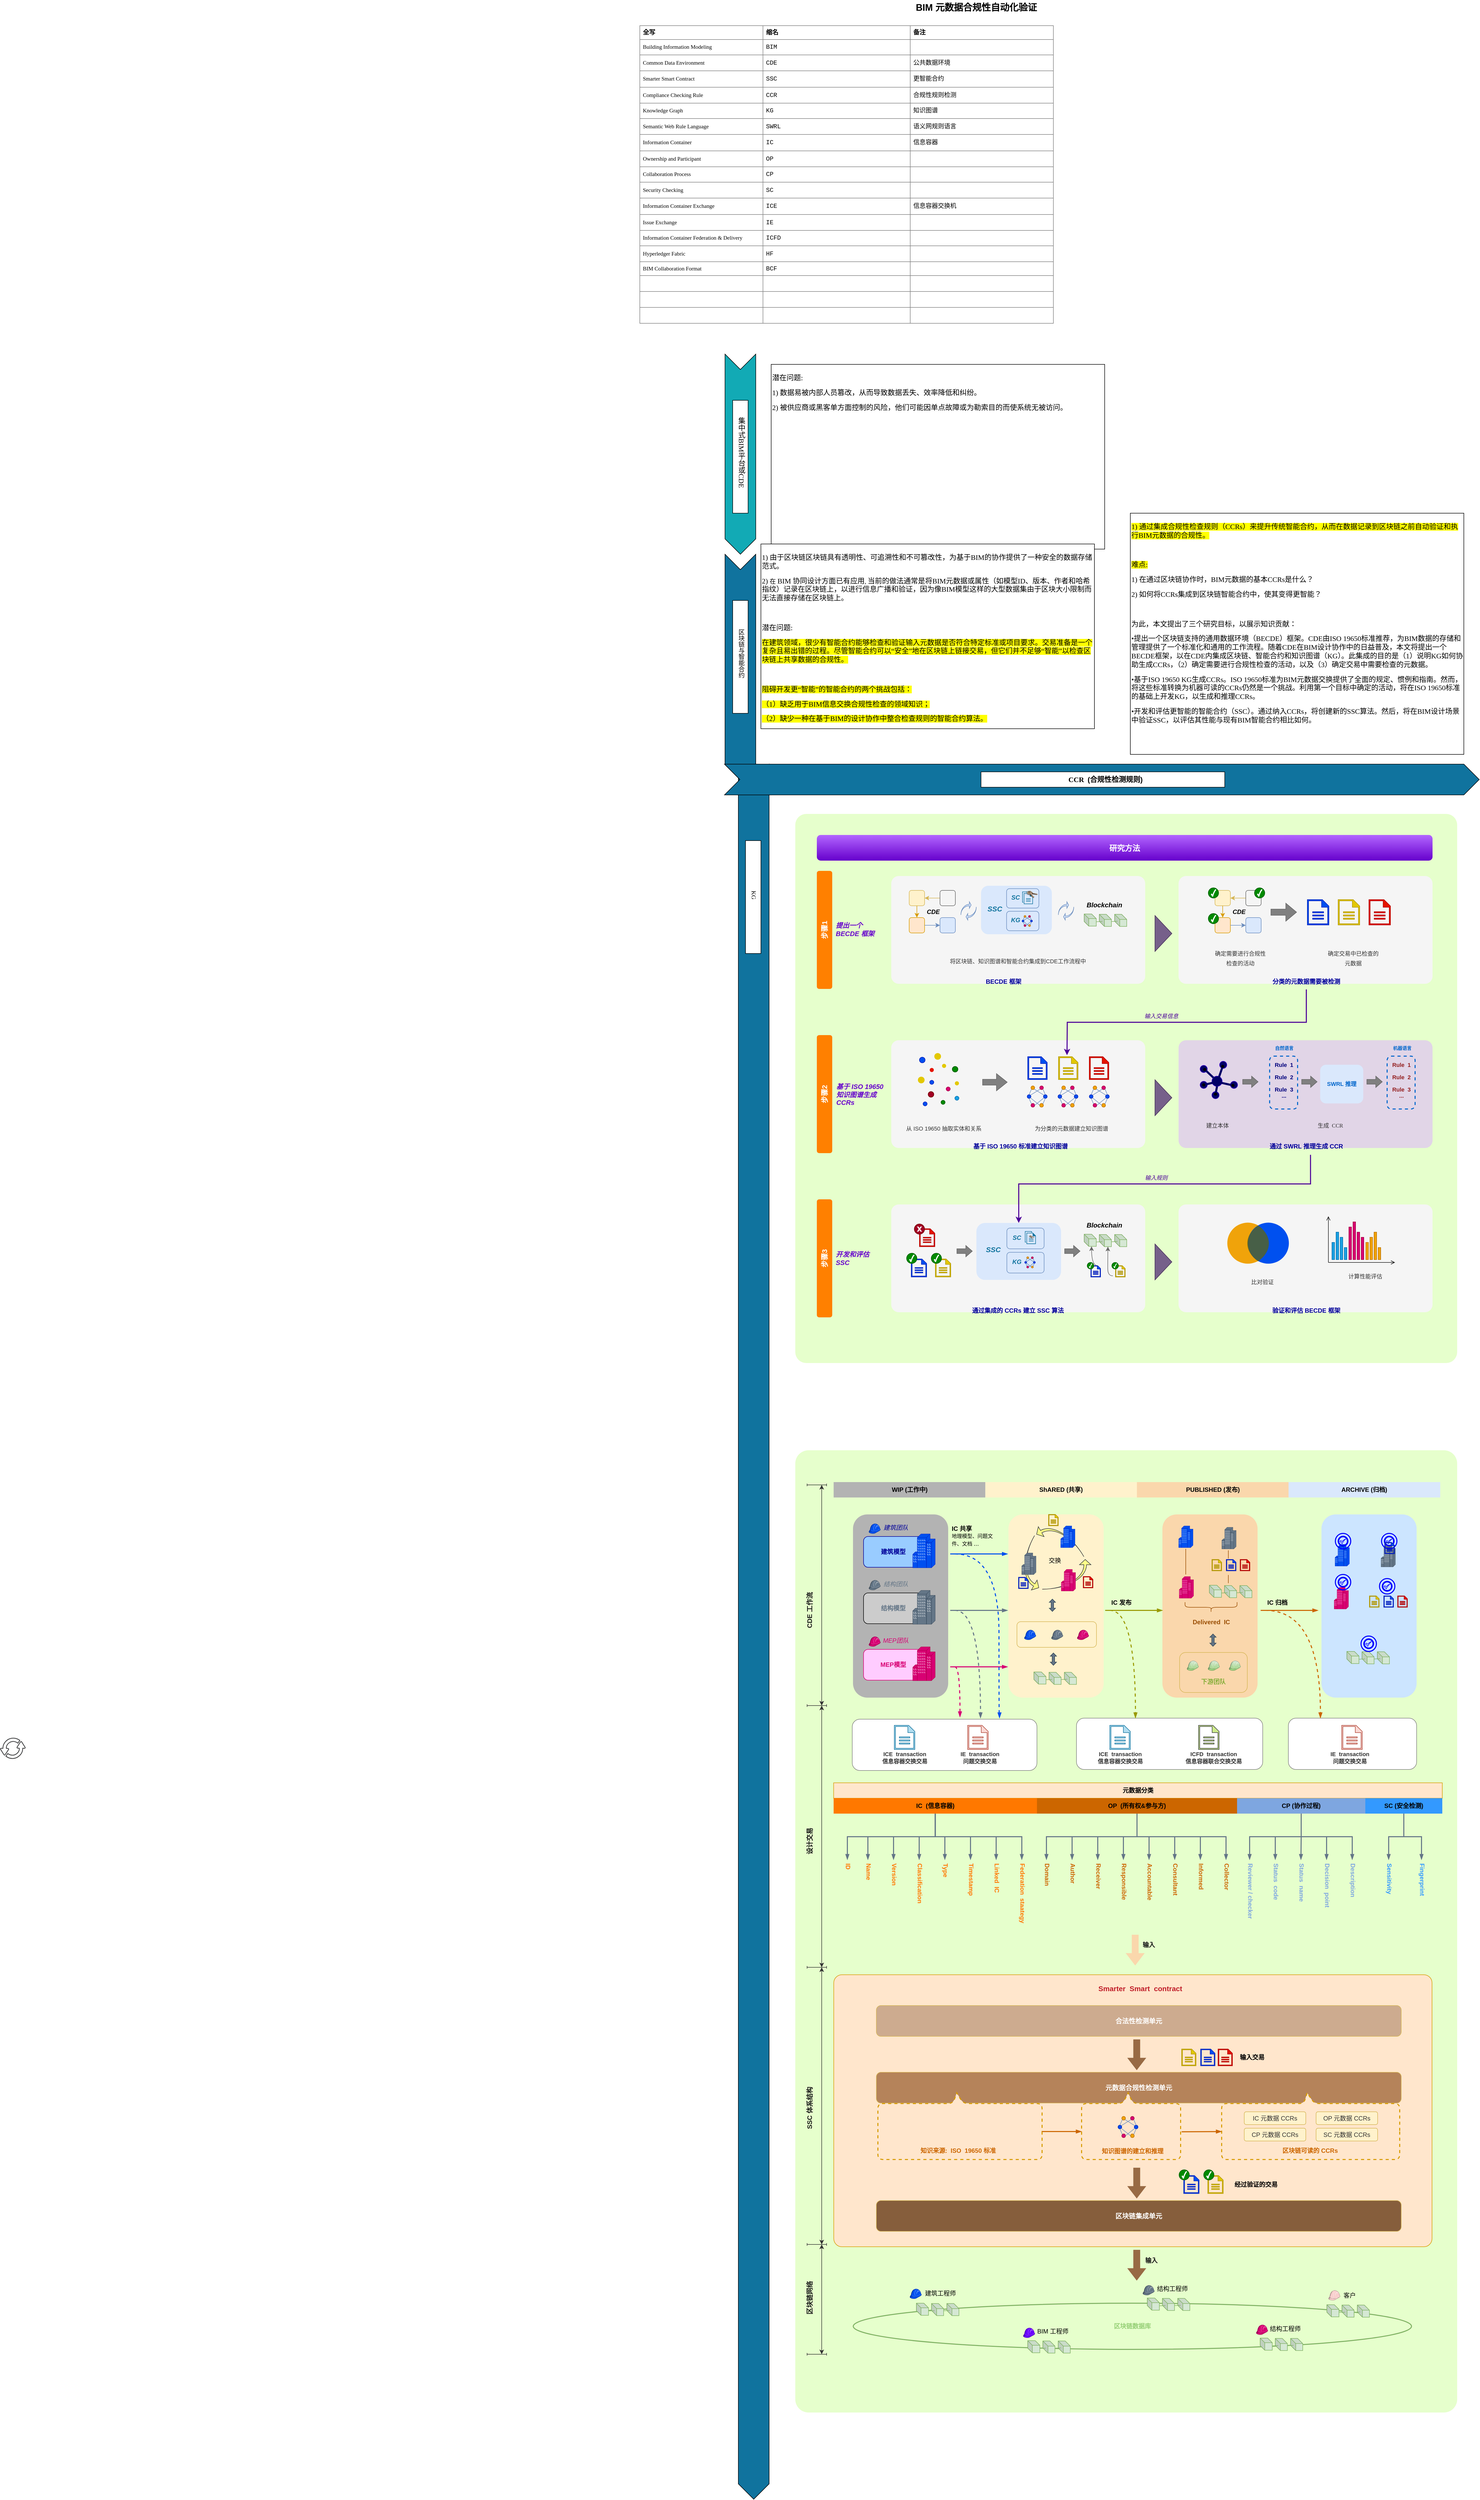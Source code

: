 <mxfile version="26.2.14">
  <diagram name="第 1 页" id="rBeA2SIfSLQyyooRoIgD">
    <mxGraphModel dx="3528" dy="2626" grid="0" gridSize="10" guides="1" tooltips="1" connect="1" arrows="1" fold="1" page="0" pageScale="1" pageWidth="827" pageHeight="1169" math="0" shadow="0">
      <root>
        <mxCell id="0" />
        <mxCell id="1" parent="0" />
        <mxCell id="hFoQew-_AU01kd1NKHf8-192" value="" style="rounded=1;whiteSpace=wrap;html=1;arcSize=2;fillColor=#E6FFCC;strokeColor=none;" parent="1" vertex="1">
          <mxGeometry x="317" y="2846" width="1290" height="1875" as="geometry" />
        </mxCell>
        <mxCell id="xoPCMP8puYDpdrjku2z3-442" value="" style="rounded=1;whiteSpace=wrap;html=1;arcSize=2;fillColor=#E6FFCC;strokeColor=none;" parent="1" vertex="1">
          <mxGeometry x="317" y="1606" width="1290" height="1070" as="geometry" />
        </mxCell>
        <mxCell id="xoPCMP8puYDpdrjku2z3-137" value="" style="rounded=1;whiteSpace=wrap;html=1;arcSize=7;fillColor=#f5f5f5;fontColor=#333333;strokeColor=none;" parent="1" vertex="1">
          <mxGeometry x="504" y="2367" width="495" height="210" as="geometry" />
        </mxCell>
        <mxCell id="xoPCMP8puYDpdrjku2z3-610" value="" style="sketch=0;pointerEvents=1;shadow=0;dashed=0;html=1;strokeColor=#001DBC;fillColor=#0050ef;labelPosition=center;verticalLabelPosition=bottom;verticalAlign=top;outlineConnect=0;align=center;shape=mxgraph.office.concepts.document;fontColor=#ffffff;aspect=fixed;" parent="1" vertex="1">
          <mxGeometry x="893" y="2486.2" width="19" height="22.14" as="geometry" />
        </mxCell>
        <mxCell id="xoPCMP8puYDpdrjku2z3-595" value="" style="rounded=1;whiteSpace=wrap;html=1;fillColor=#B3B3B3;strokeColor=none;" parent="1" vertex="1">
          <mxGeometry x="429.5" y="2971" width="185.5" height="357" as="geometry" />
        </mxCell>
        <mxCell id="TXJgeYW-8o42WZuSJXYs-4" value="" style="html=1;shadow=0;dashed=0;align=center;verticalAlign=middle;shape=mxgraph.arrows2.arrow;dy=0;dx=30;notch=30;fillColor=#10739E;direction=south;textDirection=vertical-lr;labelPosition=center;verticalLabelPosition=middle;" parent="1" vertex="1">
          <mxGeometry x="206" y="1509" width="60" height="3381" as="geometry" />
        </mxCell>
        <mxCell id="tnBwIVZtzYkU1ia1Uwx9-1" value="&lt;font style=&quot;font-size: 18px;&quot;&gt;&lt;b&gt;BIM 元数据合规性自动化验证&lt;/b&gt;&lt;/font&gt;" style="text;html=1;align=center;verticalAlign=middle;whiteSpace=wrap;rounded=0;" parent="1" vertex="1">
          <mxGeometry x="520" y="20" width="300" height="30" as="geometry" />
        </mxCell>
        <mxCell id="tnBwIVZtzYkU1ia1Uwx9-22" value="&lt;b style=&quot;font-size: 7px&quot;&gt;LABEL&lt;/b&gt;&lt;br style=&quot;font-size: 7px&quot;&gt;Lorem ipsum dolor sit amet, consectetur adipisicing elit, sed do eiusmod tempor incididunt ut labore et dolore magna aliqua." style="rounded=0;whiteSpace=wrap;shadow=0;strokeColor=none;strokeWidth=6;fillColor=none;fontSize=7;fontColor=#FFFFFF;align=left;html=1;spacingLeft=5;" parent="1" vertex="1">
          <mxGeometry x="210" y="100" width="150" height="40" as="geometry" />
        </mxCell>
        <mxCell id="tnBwIVZtzYkU1ia1Uwx9-27" value="" style="html=1;shadow=0;dashed=0;align=center;verticalAlign=middle;shape=mxgraph.arrows2.arrow;dy=0;dx=30;notch=30;fillColor=#12AAB5;direction=south;textDirection=vertical-lr;labelPosition=center;verticalLabelPosition=middle;" parent="1" vertex="1">
          <mxGeometry x="180" y="710" width="60" height="390" as="geometry" />
        </mxCell>
        <mxCell id="tnBwIVZtzYkU1ia1Uwx9-66" value="Assets" style="childLayout=tableLayout;recursiveResize=0;strokeColor=#808080;fillColor=#A7C942;shadow=0;align=left;verticalAlign=middle;spacingLeft=4;fontFamily=Courier New;" parent="1" vertex="1">
          <mxGeometry x="14" y="70" width="806" height="580" as="geometry" />
        </mxCell>
        <mxCell id="tnBwIVZtzYkU1ia1Uwx9-67" style="shape=tableRow;horizontal=0;startSize=0;swimlaneHead=0;swimlaneBody=0;top=0;left=0;bottom=0;right=0;dropTarget=0;collapsible=0;recursiveResize=0;expand=0;fontStyle=1;strokeColor=inherit;fillColor=#FFFFFF;align=left;spacingLeft=4;fontFamily=Courier New;" parent="tnBwIVZtzYkU1ia1Uwx9-66" vertex="1">
          <mxGeometry width="806" height="27" as="geometry" />
        </mxCell>
        <mxCell id="tnBwIVZtzYkU1ia1Uwx9-68" value="&lt;b&gt;全写&lt;/b&gt;" style="connectable=0;recursiveResize=0;strokeColor=inherit;fillColor=inherit;whiteSpace=wrap;html=1;align=left;spacingLeft=4;fontFamily=Courier New;" parent="tnBwIVZtzYkU1ia1Uwx9-67" vertex="1">
          <mxGeometry width="240" height="27" as="geometry">
            <mxRectangle width="240" height="27" as="alternateBounds" />
          </mxGeometry>
        </mxCell>
        <mxCell id="tnBwIVZtzYkU1ia1Uwx9-69" value="&lt;b&gt;缩名&lt;/b&gt;" style="connectable=0;recursiveResize=0;strokeColor=inherit;fillColor=inherit;whiteSpace=wrap;html=1;align=left;spacingLeft=4;fontFamily=Courier New;" parent="tnBwIVZtzYkU1ia1Uwx9-67" vertex="1">
          <mxGeometry x="240" width="287" height="27" as="geometry">
            <mxRectangle width="287" height="27" as="alternateBounds" />
          </mxGeometry>
        </mxCell>
        <mxCell id="tnBwIVZtzYkU1ia1Uwx9-70" value="&lt;b&gt;备注&lt;/b&gt;" style="connectable=0;recursiveResize=0;strokeColor=inherit;fillColor=inherit;whiteSpace=wrap;html=1;align=left;spacingLeft=4;fontFamily=Courier New;" parent="tnBwIVZtzYkU1ia1Uwx9-67" vertex="1">
          <mxGeometry x="527" width="279" height="27" as="geometry">
            <mxRectangle width="279" height="27" as="alternateBounds" />
          </mxGeometry>
        </mxCell>
        <mxCell id="tnBwIVZtzYkU1ia1Uwx9-71" style="shape=tableRow;horizontal=0;startSize=0;swimlaneHead=0;swimlaneBody=0;top=0;left=0;bottom=0;right=0;dropTarget=0;collapsible=0;recursiveResize=0;expand=0;fontStyle=1;strokeColor=inherit;fillColor=#FFFFFF;align=left;spacingLeft=4;fontFamily=Courier New;" parent="tnBwIVZtzYkU1ia1Uwx9-66" vertex="1">
          <mxGeometry y="27" width="806" height="30" as="geometry" />
        </mxCell>
        <mxCell id="tnBwIVZtzYkU1ia1Uwx9-72" value="&lt;span style=&quot;font-size: 7.97pt; font-family: CharisSIL; color: rgb(0, 0, 0);&quot;&gt;Building Information Modeling &lt;/span&gt;" style="connectable=0;recursiveResize=0;strokeColor=inherit;fillColor=inherit;whiteSpace=wrap;html=1;align=left;spacingLeft=4;fontFamily=Courier New;" parent="tnBwIVZtzYkU1ia1Uwx9-71" vertex="1">
          <mxGeometry width="240" height="30" as="geometry">
            <mxRectangle width="240" height="30" as="alternateBounds" />
          </mxGeometry>
        </mxCell>
        <mxCell id="tnBwIVZtzYkU1ia1Uwx9-73" value="BIM" style="connectable=0;recursiveResize=0;strokeColor=inherit;fillColor=inherit;whiteSpace=wrap;html=1;align=left;spacingLeft=4;fontFamily=Courier New;" parent="tnBwIVZtzYkU1ia1Uwx9-71" vertex="1">
          <mxGeometry x="240" width="287" height="30" as="geometry">
            <mxRectangle width="287" height="30" as="alternateBounds" />
          </mxGeometry>
        </mxCell>
        <mxCell id="tnBwIVZtzYkU1ia1Uwx9-74" value="" style="connectable=0;recursiveResize=0;strokeColor=inherit;fillColor=inherit;whiteSpace=wrap;html=1;align=left;spacingLeft=4;fontFamily=Courier New;" parent="tnBwIVZtzYkU1ia1Uwx9-71" vertex="1">
          <mxGeometry x="527" width="279" height="30" as="geometry">
            <mxRectangle width="279" height="30" as="alternateBounds" />
          </mxGeometry>
        </mxCell>
        <mxCell id="tnBwIVZtzYkU1ia1Uwx9-75" style="shape=tableRow;horizontal=0;startSize=0;swimlaneHead=0;swimlaneBody=0;top=0;left=0;bottom=0;right=0;dropTarget=0;collapsible=0;recursiveResize=0;expand=0;fontStyle=1;strokeColor=inherit;fillColor=#FFFFFF;align=left;spacingLeft=4;fontFamily=Courier New;" parent="tnBwIVZtzYkU1ia1Uwx9-66" vertex="1">
          <mxGeometry y="57" width="806" height="31" as="geometry" />
        </mxCell>
        <mxCell id="tnBwIVZtzYkU1ia1Uwx9-76" value="&lt;span style=&quot;font-size: 7.97pt; font-family: CharisSIL; color: rgb(0, 0, 0);&quot;&gt;Common Data Environment &lt;/span&gt;" style="connectable=0;recursiveResize=0;strokeColor=inherit;fillColor=inherit;whiteSpace=wrap;html=1;align=left;spacingLeft=4;fontFamily=Courier New;" parent="tnBwIVZtzYkU1ia1Uwx9-75" vertex="1">
          <mxGeometry width="240" height="31" as="geometry">
            <mxRectangle width="240" height="31" as="alternateBounds" />
          </mxGeometry>
        </mxCell>
        <mxCell id="tnBwIVZtzYkU1ia1Uwx9-77" value="CDE" style="connectable=0;recursiveResize=0;strokeColor=inherit;fillColor=inherit;whiteSpace=wrap;html=1;align=left;spacingLeft=4;fontFamily=Courier New;" parent="tnBwIVZtzYkU1ia1Uwx9-75" vertex="1">
          <mxGeometry x="240" width="287" height="31" as="geometry">
            <mxRectangle width="287" height="31" as="alternateBounds" />
          </mxGeometry>
        </mxCell>
        <mxCell id="tnBwIVZtzYkU1ia1Uwx9-78" value="公共数据环境" style="connectable=0;recursiveResize=0;strokeColor=inherit;fillColor=inherit;whiteSpace=wrap;html=1;align=left;spacingLeft=4;fontFamily=Courier New;" parent="tnBwIVZtzYkU1ia1Uwx9-75" vertex="1">
          <mxGeometry x="527" width="279" height="31" as="geometry">
            <mxRectangle width="279" height="31" as="alternateBounds" />
          </mxGeometry>
        </mxCell>
        <mxCell id="tnBwIVZtzYkU1ia1Uwx9-79" style="shape=tableRow;horizontal=0;startSize=0;swimlaneHead=0;swimlaneBody=0;top=0;left=0;bottom=0;right=0;dropTarget=0;collapsible=0;recursiveResize=0;expand=0;fontStyle=1;strokeColor=inherit;fillColor=#FFFFFF;align=left;spacingLeft=4;fontFamily=Courier New;" parent="tnBwIVZtzYkU1ia1Uwx9-66" vertex="1">
          <mxGeometry y="88" width="806" height="32" as="geometry" />
        </mxCell>
        <mxCell id="tnBwIVZtzYkU1ia1Uwx9-80" value="&lt;span style=&quot;font-size: 7.97pt; font-family: CharisSIL; color: rgb(0, 0, 0);&quot;&gt;Smarter Smart Contract &lt;/span&gt;" style="connectable=0;recursiveResize=0;strokeColor=inherit;fillColor=inherit;whiteSpace=wrap;html=1;align=left;spacingLeft=4;fontFamily=Courier New;" parent="tnBwIVZtzYkU1ia1Uwx9-79" vertex="1">
          <mxGeometry width="240" height="32" as="geometry">
            <mxRectangle width="240" height="32" as="alternateBounds" />
          </mxGeometry>
        </mxCell>
        <mxCell id="tnBwIVZtzYkU1ia1Uwx9-81" value="SSC" style="connectable=0;recursiveResize=0;strokeColor=inherit;fillColor=inherit;whiteSpace=wrap;html=1;align=left;spacingLeft=4;fontFamily=Courier New;" parent="tnBwIVZtzYkU1ia1Uwx9-79" vertex="1">
          <mxGeometry x="240" width="287" height="32" as="geometry">
            <mxRectangle width="287" height="32" as="alternateBounds" />
          </mxGeometry>
        </mxCell>
        <mxCell id="tnBwIVZtzYkU1ia1Uwx9-82" value="更智能合约" style="connectable=0;recursiveResize=0;strokeColor=inherit;fillColor=inherit;whiteSpace=wrap;html=1;align=left;spacingLeft=4;fontFamily=Courier New;" parent="tnBwIVZtzYkU1ia1Uwx9-79" vertex="1">
          <mxGeometry x="527" width="279" height="32" as="geometry">
            <mxRectangle width="279" height="32" as="alternateBounds" />
          </mxGeometry>
        </mxCell>
        <mxCell id="tnBwIVZtzYkU1ia1Uwx9-83" style="shape=tableRow;horizontal=0;startSize=0;swimlaneHead=0;swimlaneBody=0;top=0;left=0;bottom=0;right=0;dropTarget=0;collapsible=0;recursiveResize=0;expand=0;fontStyle=1;strokeColor=inherit;fillColor=#FFFFFF;align=left;spacingLeft=4;fontFamily=Courier New;" parent="tnBwIVZtzYkU1ia1Uwx9-66" vertex="1">
          <mxGeometry y="120" width="806" height="31" as="geometry" />
        </mxCell>
        <mxCell id="tnBwIVZtzYkU1ia1Uwx9-84" value="&lt;div&gt;&lt;span style=&quot;font-size: 7.97pt; font-family: CharisSIL; color: rgb(0, 0, 0);&quot;&gt;Compliance Checking Rule &lt;br&gt;&lt;/span&gt;&lt;/div&gt;" style="connectable=0;recursiveResize=0;strokeColor=inherit;fillColor=inherit;whiteSpace=wrap;html=1;align=left;spacingLeft=4;fontFamily=Courier New;" parent="tnBwIVZtzYkU1ia1Uwx9-83" vertex="1">
          <mxGeometry width="240" height="31" as="geometry">
            <mxRectangle width="240" height="31" as="alternateBounds" />
          </mxGeometry>
        </mxCell>
        <mxCell id="tnBwIVZtzYkU1ia1Uwx9-85" value="CCR" style="connectable=0;recursiveResize=0;strokeColor=inherit;fillColor=inherit;whiteSpace=wrap;html=1;align=left;spacingLeft=4;fontFamily=Courier New;" parent="tnBwIVZtzYkU1ia1Uwx9-83" vertex="1">
          <mxGeometry x="240" width="287" height="31" as="geometry">
            <mxRectangle width="287" height="31" as="alternateBounds" />
          </mxGeometry>
        </mxCell>
        <mxCell id="tnBwIVZtzYkU1ia1Uwx9-86" value="合规性规则检测" style="connectable=0;recursiveResize=0;strokeColor=inherit;fillColor=inherit;whiteSpace=wrap;html=1;align=left;spacingLeft=4;fontFamily=Courier New;" parent="tnBwIVZtzYkU1ia1Uwx9-83" vertex="1">
          <mxGeometry x="527" width="279" height="31" as="geometry">
            <mxRectangle width="279" height="31" as="alternateBounds" />
          </mxGeometry>
        </mxCell>
        <mxCell id="tnBwIVZtzYkU1ia1Uwx9-87" style="shape=tableRow;horizontal=0;startSize=0;swimlaneHead=0;swimlaneBody=0;top=0;left=0;bottom=0;right=0;dropTarget=0;collapsible=0;recursiveResize=0;expand=0;fontStyle=1;strokeColor=inherit;fillColor=#FFFFFF;align=left;spacingLeft=4;fontFamily=Courier New;" parent="tnBwIVZtzYkU1ia1Uwx9-66" vertex="1">
          <mxGeometry y="151" width="806" height="30" as="geometry" />
        </mxCell>
        <mxCell id="tnBwIVZtzYkU1ia1Uwx9-88" value="&lt;span style=&quot;font-size: 7.97pt; font-family: CharisSIL; color: rgb(0, 0, 0);&quot;&gt;Knowledge Graph &lt;/span&gt;" style="connectable=0;recursiveResize=0;strokeColor=inherit;fillColor=inherit;whiteSpace=wrap;html=1;align=left;spacingLeft=4;fontFamily=Courier New;" parent="tnBwIVZtzYkU1ia1Uwx9-87" vertex="1">
          <mxGeometry width="240" height="30" as="geometry">
            <mxRectangle width="240" height="30" as="alternateBounds" />
          </mxGeometry>
        </mxCell>
        <mxCell id="tnBwIVZtzYkU1ia1Uwx9-89" value="KG" style="connectable=0;recursiveResize=0;strokeColor=inherit;fillColor=inherit;whiteSpace=wrap;html=1;align=left;spacingLeft=4;fontFamily=Courier New;" parent="tnBwIVZtzYkU1ia1Uwx9-87" vertex="1">
          <mxGeometry x="240" width="287" height="30" as="geometry">
            <mxRectangle width="287" height="30" as="alternateBounds" />
          </mxGeometry>
        </mxCell>
        <mxCell id="tnBwIVZtzYkU1ia1Uwx9-90" value="知识图谱" style="connectable=0;recursiveResize=0;strokeColor=inherit;fillColor=inherit;whiteSpace=wrap;html=1;align=left;spacingLeft=4;fontFamily=Courier New;" parent="tnBwIVZtzYkU1ia1Uwx9-87" vertex="1">
          <mxGeometry x="527" width="279" height="30" as="geometry">
            <mxRectangle width="279" height="30" as="alternateBounds" />
          </mxGeometry>
        </mxCell>
        <mxCell id="tnBwIVZtzYkU1ia1Uwx9-91" style="shape=tableRow;horizontal=0;startSize=0;swimlaneHead=0;swimlaneBody=0;top=0;left=0;bottom=0;right=0;dropTarget=0;collapsible=0;recursiveResize=0;expand=0;fontStyle=1;strokeColor=inherit;fillColor=#FFFFFF;align=left;spacingLeft=4;fontFamily=Courier New;" parent="tnBwIVZtzYkU1ia1Uwx9-66" vertex="1">
          <mxGeometry y="181" width="806" height="31" as="geometry" />
        </mxCell>
        <mxCell id="tnBwIVZtzYkU1ia1Uwx9-92" value="&lt;span style=&quot;font-size: 7.97pt; font-family: CharisSIL; color: rgb(0, 0, 0);&quot;&gt;Semantic Web Rule Language &lt;/span&gt;" style="connectable=0;recursiveResize=0;strokeColor=inherit;fillColor=inherit;whiteSpace=wrap;html=1;align=left;spacingLeft=4;fontFamily=Courier New;" parent="tnBwIVZtzYkU1ia1Uwx9-91" vertex="1">
          <mxGeometry width="240" height="31" as="geometry">
            <mxRectangle width="240" height="31" as="alternateBounds" />
          </mxGeometry>
        </mxCell>
        <mxCell id="tnBwIVZtzYkU1ia1Uwx9-93" value="SWRL" style="connectable=0;recursiveResize=0;strokeColor=inherit;fillColor=inherit;whiteSpace=wrap;html=1;align=left;spacingLeft=4;fontFamily=Courier New;" parent="tnBwIVZtzYkU1ia1Uwx9-91" vertex="1">
          <mxGeometry x="240" width="287" height="31" as="geometry">
            <mxRectangle width="287" height="31" as="alternateBounds" />
          </mxGeometry>
        </mxCell>
        <mxCell id="tnBwIVZtzYkU1ia1Uwx9-94" value="语义网规则语言" style="connectable=0;recursiveResize=0;strokeColor=inherit;fillColor=inherit;whiteSpace=wrap;html=1;align=left;spacingLeft=4;fontFamily=Courier New;" parent="tnBwIVZtzYkU1ia1Uwx9-91" vertex="1">
          <mxGeometry x="527" width="279" height="31" as="geometry">
            <mxRectangle width="279" height="31" as="alternateBounds" />
          </mxGeometry>
        </mxCell>
        <mxCell id="tnBwIVZtzYkU1ia1Uwx9-95" style="shape=tableRow;horizontal=0;startSize=0;swimlaneHead=0;swimlaneBody=0;top=0;left=0;bottom=0;right=0;dropTarget=0;collapsible=0;recursiveResize=0;expand=0;fontStyle=1;strokeColor=inherit;fillColor=#FFFFFF;align=left;spacingLeft=4;fontFamily=Courier New;" parent="tnBwIVZtzYkU1ia1Uwx9-66" vertex="1">
          <mxGeometry y="212" width="806" height="32" as="geometry" />
        </mxCell>
        <mxCell id="tnBwIVZtzYkU1ia1Uwx9-96" value="&lt;div&gt;&lt;span style=&quot;font-size: 7.97pt; font-family: CharisSIL; color: rgb(0, 0, 0);&quot;&gt;Information Container &lt;br&gt;&lt;/span&gt;&lt;/div&gt;" style="connectable=0;recursiveResize=0;strokeColor=inherit;fillColor=inherit;whiteSpace=wrap;html=1;align=left;spacingLeft=4;fontFamily=Courier New;" parent="tnBwIVZtzYkU1ia1Uwx9-95" vertex="1">
          <mxGeometry width="240" height="32" as="geometry">
            <mxRectangle width="240" height="32" as="alternateBounds" />
          </mxGeometry>
        </mxCell>
        <mxCell id="tnBwIVZtzYkU1ia1Uwx9-97" value="IC" style="connectable=0;recursiveResize=0;strokeColor=inherit;fillColor=inherit;whiteSpace=wrap;html=1;align=left;spacingLeft=4;fontFamily=Courier New;" parent="tnBwIVZtzYkU1ia1Uwx9-95" vertex="1">
          <mxGeometry x="240" width="287" height="32" as="geometry">
            <mxRectangle width="287" height="32" as="alternateBounds" />
          </mxGeometry>
        </mxCell>
        <mxCell id="tnBwIVZtzYkU1ia1Uwx9-98" value="信息容器" style="connectable=0;recursiveResize=0;strokeColor=inherit;fillColor=inherit;whiteSpace=wrap;html=1;align=left;spacingLeft=4;fontFamily=Courier New;" parent="tnBwIVZtzYkU1ia1Uwx9-95" vertex="1">
          <mxGeometry x="527" width="279" height="32" as="geometry">
            <mxRectangle width="279" height="32" as="alternateBounds" />
          </mxGeometry>
        </mxCell>
        <mxCell id="tnBwIVZtzYkU1ia1Uwx9-114" style="shape=tableRow;horizontal=0;startSize=0;swimlaneHead=0;swimlaneBody=0;top=0;left=0;bottom=0;right=0;dropTarget=0;collapsible=0;recursiveResize=0;expand=0;fontStyle=1;strokeColor=inherit;fillColor=#FFFFFF;align=left;spacingLeft=4;fontFamily=Courier New;" parent="tnBwIVZtzYkU1ia1Uwx9-66" vertex="1">
          <mxGeometry y="244" width="806" height="31" as="geometry" />
        </mxCell>
        <mxCell id="tnBwIVZtzYkU1ia1Uwx9-115" value="&lt;span style=&quot;font-size: 7.97pt; font-family: CharisSIL; color: rgb(0, 0, 0);&quot;&gt;Ownership and Participant &lt;/span&gt;" style="connectable=0;recursiveResize=0;strokeColor=inherit;fillColor=inherit;whiteSpace=wrap;html=1;align=left;spacingLeft=4;fontFamily=Courier New;" parent="tnBwIVZtzYkU1ia1Uwx9-114" vertex="1">
          <mxGeometry width="240" height="31" as="geometry">
            <mxRectangle width="240" height="31" as="alternateBounds" />
          </mxGeometry>
        </mxCell>
        <mxCell id="tnBwIVZtzYkU1ia1Uwx9-116" value="OP" style="connectable=0;recursiveResize=0;strokeColor=inherit;fillColor=inherit;whiteSpace=wrap;html=1;align=left;spacingLeft=4;fontFamily=Courier New;" parent="tnBwIVZtzYkU1ia1Uwx9-114" vertex="1">
          <mxGeometry x="240" width="287" height="31" as="geometry">
            <mxRectangle width="287" height="31" as="alternateBounds" />
          </mxGeometry>
        </mxCell>
        <mxCell id="tnBwIVZtzYkU1ia1Uwx9-117" value="" style="connectable=0;recursiveResize=0;strokeColor=inherit;fillColor=inherit;whiteSpace=wrap;html=1;align=left;spacingLeft=4;fontFamily=Courier New;" parent="tnBwIVZtzYkU1ia1Uwx9-114" vertex="1">
          <mxGeometry x="527" width="279" height="31" as="geometry">
            <mxRectangle width="279" height="31" as="alternateBounds" />
          </mxGeometry>
        </mxCell>
        <mxCell id="tnBwIVZtzYkU1ia1Uwx9-118" style="shape=tableRow;horizontal=0;startSize=0;swimlaneHead=0;swimlaneBody=0;top=0;left=0;bottom=0;right=0;dropTarget=0;collapsible=0;recursiveResize=0;expand=0;fontStyle=1;strokeColor=inherit;fillColor=#FFFFFF;align=left;spacingLeft=4;fontFamily=Courier New;" parent="tnBwIVZtzYkU1ia1Uwx9-66" vertex="1">
          <mxGeometry y="275" width="806" height="30" as="geometry" />
        </mxCell>
        <mxCell id="tnBwIVZtzYkU1ia1Uwx9-119" value="&lt;span style=&quot;font-size: 7.97pt; font-family: CharisSIL; color: rgb(0, 0, 0);&quot;&gt;Collaboration Process &lt;/span&gt;" style="connectable=0;recursiveResize=0;strokeColor=inherit;fillColor=inherit;whiteSpace=wrap;html=1;align=left;spacingLeft=4;fontFamily=Courier New;" parent="tnBwIVZtzYkU1ia1Uwx9-118" vertex="1">
          <mxGeometry width="240" height="30" as="geometry">
            <mxRectangle width="240" height="30" as="alternateBounds" />
          </mxGeometry>
        </mxCell>
        <mxCell id="tnBwIVZtzYkU1ia1Uwx9-120" value="CP" style="connectable=0;recursiveResize=0;strokeColor=inherit;fillColor=inherit;whiteSpace=wrap;html=1;align=left;spacingLeft=4;fontFamily=Courier New;" parent="tnBwIVZtzYkU1ia1Uwx9-118" vertex="1">
          <mxGeometry x="240" width="287" height="30" as="geometry">
            <mxRectangle width="287" height="30" as="alternateBounds" />
          </mxGeometry>
        </mxCell>
        <mxCell id="tnBwIVZtzYkU1ia1Uwx9-121" value="" style="connectable=0;recursiveResize=0;strokeColor=inherit;fillColor=inherit;whiteSpace=wrap;html=1;align=left;spacingLeft=4;fontFamily=Courier New;" parent="tnBwIVZtzYkU1ia1Uwx9-118" vertex="1">
          <mxGeometry x="527" width="279" height="30" as="geometry">
            <mxRectangle width="279" height="30" as="alternateBounds" />
          </mxGeometry>
        </mxCell>
        <mxCell id="tnBwIVZtzYkU1ia1Uwx9-122" style="shape=tableRow;horizontal=0;startSize=0;swimlaneHead=0;swimlaneBody=0;top=0;left=0;bottom=0;right=0;dropTarget=0;collapsible=0;recursiveResize=0;expand=0;fontStyle=1;strokeColor=inherit;fillColor=#FFFFFF;align=left;spacingLeft=4;fontFamily=Courier New;" parent="tnBwIVZtzYkU1ia1Uwx9-66" vertex="1">
          <mxGeometry y="305" width="806" height="31" as="geometry" />
        </mxCell>
        <mxCell id="tnBwIVZtzYkU1ia1Uwx9-123" value="&lt;span style=&quot;font-size: 7.97pt; font-family: CharisSIL; color: rgb(0, 0, 0);&quot;&gt;Security Checking &lt;/span&gt;" style="connectable=0;recursiveResize=0;strokeColor=inherit;fillColor=inherit;whiteSpace=wrap;html=1;align=left;spacingLeft=4;fontFamily=Courier New;" parent="tnBwIVZtzYkU1ia1Uwx9-122" vertex="1">
          <mxGeometry width="240" height="31" as="geometry">
            <mxRectangle width="240" height="31" as="alternateBounds" />
          </mxGeometry>
        </mxCell>
        <mxCell id="tnBwIVZtzYkU1ia1Uwx9-124" value="SC" style="connectable=0;recursiveResize=0;strokeColor=inherit;fillColor=inherit;whiteSpace=wrap;html=1;align=left;spacingLeft=4;fontFamily=Courier New;" parent="tnBwIVZtzYkU1ia1Uwx9-122" vertex="1">
          <mxGeometry x="240" width="287" height="31" as="geometry">
            <mxRectangle width="287" height="31" as="alternateBounds" />
          </mxGeometry>
        </mxCell>
        <mxCell id="tnBwIVZtzYkU1ia1Uwx9-125" value="" style="connectable=0;recursiveResize=0;strokeColor=inherit;fillColor=inherit;whiteSpace=wrap;html=1;align=left;spacingLeft=4;fontFamily=Courier New;" parent="tnBwIVZtzYkU1ia1Uwx9-122" vertex="1">
          <mxGeometry x="527" width="279" height="31" as="geometry">
            <mxRectangle width="279" height="31" as="alternateBounds" />
          </mxGeometry>
        </mxCell>
        <mxCell id="tnBwIVZtzYkU1ia1Uwx9-126" style="shape=tableRow;horizontal=0;startSize=0;swimlaneHead=0;swimlaneBody=0;top=0;left=0;bottom=0;right=0;dropTarget=0;collapsible=0;recursiveResize=0;expand=0;fontStyle=1;strokeColor=inherit;fillColor=#FFFFFF;align=left;spacingLeft=4;fontFamily=Courier New;" parent="tnBwIVZtzYkU1ia1Uwx9-66" vertex="1">
          <mxGeometry y="336" width="806" height="32" as="geometry" />
        </mxCell>
        <mxCell id="tnBwIVZtzYkU1ia1Uwx9-127" value="&lt;span style=&quot;font-size: 7.97pt; font-family: CharisSIL; color: rgb(0, 0, 0);&quot;&gt;Information Container Exchange &lt;/span&gt;" style="connectable=0;recursiveResize=0;strokeColor=inherit;fillColor=inherit;whiteSpace=wrap;html=1;align=left;spacingLeft=4;fontFamily=Courier New;" parent="tnBwIVZtzYkU1ia1Uwx9-126" vertex="1">
          <mxGeometry width="240" height="32" as="geometry">
            <mxRectangle width="240" height="32" as="alternateBounds" />
          </mxGeometry>
        </mxCell>
        <mxCell id="tnBwIVZtzYkU1ia1Uwx9-128" value="ICE" style="connectable=0;recursiveResize=0;strokeColor=inherit;fillColor=inherit;whiteSpace=wrap;html=1;align=left;spacingLeft=4;fontFamily=Courier New;" parent="tnBwIVZtzYkU1ia1Uwx9-126" vertex="1">
          <mxGeometry x="240" width="287" height="32" as="geometry">
            <mxRectangle width="287" height="32" as="alternateBounds" />
          </mxGeometry>
        </mxCell>
        <mxCell id="tnBwIVZtzYkU1ia1Uwx9-129" value="信息容器交换机" style="connectable=0;recursiveResize=0;strokeColor=inherit;fillColor=inherit;whiteSpace=wrap;html=1;align=left;spacingLeft=4;fontFamily=Courier New;" parent="tnBwIVZtzYkU1ia1Uwx9-126" vertex="1">
          <mxGeometry x="527" width="279" height="32" as="geometry">
            <mxRectangle width="279" height="32" as="alternateBounds" />
          </mxGeometry>
        </mxCell>
        <mxCell id="tnBwIVZtzYkU1ia1Uwx9-130" style="shape=tableRow;horizontal=0;startSize=0;swimlaneHead=0;swimlaneBody=0;top=0;left=0;bottom=0;right=0;dropTarget=0;collapsible=0;recursiveResize=0;expand=0;fontStyle=1;strokeColor=inherit;fillColor=#FFFFFF;align=left;spacingLeft=4;fontFamily=Courier New;" parent="tnBwIVZtzYkU1ia1Uwx9-66" vertex="1">
          <mxGeometry y="368" width="806" height="31" as="geometry" />
        </mxCell>
        <mxCell id="tnBwIVZtzYkU1ia1Uwx9-131" value="&lt;span style=&quot;font-size: 7.97pt; font-family: CharisSIL; color: rgb(0, 0, 0);&quot;&gt;Issue Exchange &lt;/span&gt;" style="connectable=0;recursiveResize=0;strokeColor=inherit;fillColor=inherit;whiteSpace=wrap;html=1;align=left;spacingLeft=4;fontFamily=Courier New;" parent="tnBwIVZtzYkU1ia1Uwx9-130" vertex="1">
          <mxGeometry width="240" height="31" as="geometry">
            <mxRectangle width="240" height="31" as="alternateBounds" />
          </mxGeometry>
        </mxCell>
        <mxCell id="tnBwIVZtzYkU1ia1Uwx9-132" value="IE" style="connectable=0;recursiveResize=0;strokeColor=inherit;fillColor=inherit;whiteSpace=wrap;html=1;align=left;spacingLeft=4;fontFamily=Courier New;" parent="tnBwIVZtzYkU1ia1Uwx9-130" vertex="1">
          <mxGeometry x="240" width="287" height="31" as="geometry">
            <mxRectangle width="287" height="31" as="alternateBounds" />
          </mxGeometry>
        </mxCell>
        <mxCell id="tnBwIVZtzYkU1ia1Uwx9-133" value="" style="connectable=0;recursiveResize=0;strokeColor=inherit;fillColor=inherit;whiteSpace=wrap;html=1;align=left;spacingLeft=4;fontFamily=Courier New;" parent="tnBwIVZtzYkU1ia1Uwx9-130" vertex="1">
          <mxGeometry x="527" width="279" height="31" as="geometry">
            <mxRectangle width="279" height="31" as="alternateBounds" />
          </mxGeometry>
        </mxCell>
        <mxCell id="tnBwIVZtzYkU1ia1Uwx9-134" style="shape=tableRow;horizontal=0;startSize=0;swimlaneHead=0;swimlaneBody=0;top=0;left=0;bottom=0;right=0;dropTarget=0;collapsible=0;recursiveResize=0;expand=0;fontStyle=1;strokeColor=inherit;fillColor=#FFFFFF;align=left;spacingLeft=4;fontFamily=Courier New;" parent="tnBwIVZtzYkU1ia1Uwx9-66" vertex="1">
          <mxGeometry y="399" width="806" height="30" as="geometry" />
        </mxCell>
        <mxCell id="tnBwIVZtzYkU1ia1Uwx9-135" value="&lt;div&gt;&lt;span style=&quot;font-size: 7.97pt; font-family: CharisSIL; color: rgb(0, 0, 0);&quot;&gt;I&lt;/span&gt;&lt;span style=&quot;font-size: 7.97pt; font-family: CharisSIL; color: rgb(0, 0, 0);&quot;&gt;&lt;/span&gt;&lt;span style=&quot;font-size: 7.97pt; font-family: CharisSIL; color: rgb(0, 0, 0);&quot;&gt;nformation Container Federation &lt;/span&gt;&lt;span style=&quot;font-size: 7.97pt; font-family: Times New Roman; color: rgb(0, 0, 0);&quot;&gt;&amp;amp; &lt;/span&gt;&lt;span style=&quot;font-size: 7.97pt; font-family: CharisSIL; color: rgb(0, 0, 0);&quot;&gt;Delivery&lt;/span&gt;&lt;/div&gt;" style="connectable=0;recursiveResize=0;strokeColor=inherit;fillColor=inherit;whiteSpace=wrap;html=1;align=left;spacingLeft=4;fontFamily=Courier New;" parent="tnBwIVZtzYkU1ia1Uwx9-134" vertex="1">
          <mxGeometry width="240" height="30" as="geometry">
            <mxRectangle width="240" height="30" as="alternateBounds" />
          </mxGeometry>
        </mxCell>
        <mxCell id="tnBwIVZtzYkU1ia1Uwx9-136" value="ICFD" style="connectable=0;recursiveResize=0;strokeColor=inherit;fillColor=inherit;whiteSpace=wrap;html=1;align=left;spacingLeft=4;fontFamily=Courier New;" parent="tnBwIVZtzYkU1ia1Uwx9-134" vertex="1">
          <mxGeometry x="240" width="287" height="30" as="geometry">
            <mxRectangle width="287" height="30" as="alternateBounds" />
          </mxGeometry>
        </mxCell>
        <mxCell id="tnBwIVZtzYkU1ia1Uwx9-137" value="" style="connectable=0;recursiveResize=0;strokeColor=inherit;fillColor=inherit;whiteSpace=wrap;html=1;align=left;spacingLeft=4;fontFamily=Courier New;" parent="tnBwIVZtzYkU1ia1Uwx9-134" vertex="1">
          <mxGeometry x="527" width="279" height="30" as="geometry">
            <mxRectangle width="279" height="30" as="alternateBounds" />
          </mxGeometry>
        </mxCell>
        <mxCell id="tnBwIVZtzYkU1ia1Uwx9-138" style="shape=tableRow;horizontal=0;startSize=0;swimlaneHead=0;swimlaneBody=0;top=0;left=0;bottom=0;right=0;dropTarget=0;collapsible=0;recursiveResize=0;expand=0;fontStyle=1;strokeColor=inherit;fillColor=#FFFFFF;align=left;spacingLeft=4;fontFamily=Courier New;" parent="tnBwIVZtzYkU1ia1Uwx9-66" vertex="1">
          <mxGeometry y="429" width="806" height="31" as="geometry" />
        </mxCell>
        <mxCell id="tnBwIVZtzYkU1ia1Uwx9-139" value="&lt;span style=&quot;font-size: 7.97pt; font-family: CharisSIL; color: rgb(0, 0, 0);&quot;&gt;Hyperledger Fabric &lt;/span&gt;" style="connectable=0;recursiveResize=0;strokeColor=inherit;fillColor=inherit;whiteSpace=wrap;html=1;align=left;spacingLeft=4;fontFamily=Courier New;" parent="tnBwIVZtzYkU1ia1Uwx9-138" vertex="1">
          <mxGeometry width="240" height="31" as="geometry">
            <mxRectangle width="240" height="31" as="alternateBounds" />
          </mxGeometry>
        </mxCell>
        <mxCell id="tnBwIVZtzYkU1ia1Uwx9-140" value="HF" style="connectable=0;recursiveResize=0;strokeColor=inherit;fillColor=inherit;whiteSpace=wrap;html=1;align=left;spacingLeft=4;fontFamily=Courier New;" parent="tnBwIVZtzYkU1ia1Uwx9-138" vertex="1">
          <mxGeometry x="240" width="287" height="31" as="geometry">
            <mxRectangle width="287" height="31" as="alternateBounds" />
          </mxGeometry>
        </mxCell>
        <mxCell id="tnBwIVZtzYkU1ia1Uwx9-141" value="" style="connectable=0;recursiveResize=0;strokeColor=inherit;fillColor=inherit;whiteSpace=wrap;html=1;align=left;spacingLeft=4;fontFamily=Courier New;" parent="tnBwIVZtzYkU1ia1Uwx9-138" vertex="1">
          <mxGeometry x="527" width="279" height="31" as="geometry">
            <mxRectangle width="279" height="31" as="alternateBounds" />
          </mxGeometry>
        </mxCell>
        <mxCell id="tnBwIVZtzYkU1ia1Uwx9-142" style="shape=tableRow;horizontal=0;startSize=0;swimlaneHead=0;swimlaneBody=0;top=0;left=0;bottom=0;right=0;dropTarget=0;collapsible=0;recursiveResize=0;expand=0;fontStyle=1;strokeColor=inherit;fillColor=#FFFFFF;align=left;spacingLeft=4;fontFamily=Courier New;" parent="tnBwIVZtzYkU1ia1Uwx9-66" vertex="1">
          <mxGeometry y="460" width="806" height="27" as="geometry" />
        </mxCell>
        <mxCell id="tnBwIVZtzYkU1ia1Uwx9-143" value="&lt;span style=&quot;font-size: 7.97pt; font-family: CharisSIL; color: rgb(0, 0, 0);&quot;&gt;BIM Collaboration Format&lt;/span&gt;" style="connectable=0;recursiveResize=0;strokeColor=inherit;fillColor=inherit;whiteSpace=wrap;html=1;align=left;spacingLeft=4;fontFamily=Courier New;" parent="tnBwIVZtzYkU1ia1Uwx9-142" vertex="1">
          <mxGeometry width="240" height="27" as="geometry">
            <mxRectangle width="240" height="27" as="alternateBounds" />
          </mxGeometry>
        </mxCell>
        <mxCell id="tnBwIVZtzYkU1ia1Uwx9-144" value="BCF" style="connectable=0;recursiveResize=0;strokeColor=inherit;fillColor=inherit;whiteSpace=wrap;html=1;align=left;spacingLeft=4;fontFamily=Courier New;" parent="tnBwIVZtzYkU1ia1Uwx9-142" vertex="1">
          <mxGeometry x="240" width="287" height="27" as="geometry">
            <mxRectangle width="287" height="27" as="alternateBounds" />
          </mxGeometry>
        </mxCell>
        <mxCell id="tnBwIVZtzYkU1ia1Uwx9-145" value="" style="connectable=0;recursiveResize=0;strokeColor=inherit;fillColor=inherit;whiteSpace=wrap;html=1;align=left;spacingLeft=4;fontFamily=Courier New;" parent="tnBwIVZtzYkU1ia1Uwx9-142" vertex="1">
          <mxGeometry x="527" width="279" height="27" as="geometry">
            <mxRectangle width="279" height="27" as="alternateBounds" />
          </mxGeometry>
        </mxCell>
        <mxCell id="tnBwIVZtzYkU1ia1Uwx9-146" style="shape=tableRow;horizontal=0;startSize=0;swimlaneHead=0;swimlaneBody=0;top=0;left=0;bottom=0;right=0;dropTarget=0;collapsible=0;recursiveResize=0;expand=0;fontStyle=1;strokeColor=inherit;fillColor=#FFFFFF;align=left;spacingLeft=4;fontFamily=Courier New;" parent="tnBwIVZtzYkU1ia1Uwx9-66" vertex="1">
          <mxGeometry y="487" width="806" height="31" as="geometry" />
        </mxCell>
        <mxCell id="tnBwIVZtzYkU1ia1Uwx9-147" value="" style="connectable=0;recursiveResize=0;strokeColor=inherit;fillColor=inherit;whiteSpace=wrap;html=1;align=left;spacingLeft=4;fontFamily=Courier New;" parent="tnBwIVZtzYkU1ia1Uwx9-146" vertex="1">
          <mxGeometry width="240" height="31" as="geometry">
            <mxRectangle width="240" height="31" as="alternateBounds" />
          </mxGeometry>
        </mxCell>
        <mxCell id="tnBwIVZtzYkU1ia1Uwx9-148" value="" style="connectable=0;recursiveResize=0;strokeColor=inherit;fillColor=inherit;whiteSpace=wrap;html=1;align=left;spacingLeft=4;fontFamily=Courier New;" parent="tnBwIVZtzYkU1ia1Uwx9-146" vertex="1">
          <mxGeometry x="240" width="287" height="31" as="geometry">
            <mxRectangle width="287" height="31" as="alternateBounds" />
          </mxGeometry>
        </mxCell>
        <mxCell id="tnBwIVZtzYkU1ia1Uwx9-149" value="" style="connectable=0;recursiveResize=0;strokeColor=inherit;fillColor=inherit;whiteSpace=wrap;html=1;align=left;spacingLeft=4;fontFamily=Courier New;" parent="tnBwIVZtzYkU1ia1Uwx9-146" vertex="1">
          <mxGeometry x="527" width="279" height="31" as="geometry">
            <mxRectangle width="279" height="31" as="alternateBounds" />
          </mxGeometry>
        </mxCell>
        <mxCell id="tnBwIVZtzYkU1ia1Uwx9-110" style="shape=tableRow;horizontal=0;startSize=0;swimlaneHead=0;swimlaneBody=0;top=0;left=0;bottom=0;right=0;dropTarget=0;collapsible=0;recursiveResize=0;expand=0;fontStyle=1;strokeColor=inherit;fillColor=#FFFFFF;align=left;spacingLeft=4;fontFamily=Courier New;" parent="tnBwIVZtzYkU1ia1Uwx9-66" vertex="1">
          <mxGeometry y="518" width="806" height="31" as="geometry" />
        </mxCell>
        <mxCell id="tnBwIVZtzYkU1ia1Uwx9-111" value="" style="connectable=0;recursiveResize=0;strokeColor=inherit;fillColor=inherit;whiteSpace=wrap;html=1;align=left;spacingLeft=4;fontFamily=Courier New;" parent="tnBwIVZtzYkU1ia1Uwx9-110" vertex="1">
          <mxGeometry width="240" height="31" as="geometry">
            <mxRectangle width="240" height="31" as="alternateBounds" />
          </mxGeometry>
        </mxCell>
        <mxCell id="tnBwIVZtzYkU1ia1Uwx9-112" value="" style="connectable=0;recursiveResize=0;strokeColor=inherit;fillColor=inherit;whiteSpace=wrap;html=1;align=left;spacingLeft=4;fontFamily=Courier New;" parent="tnBwIVZtzYkU1ia1Uwx9-110" vertex="1">
          <mxGeometry x="240" width="287" height="31" as="geometry">
            <mxRectangle width="287" height="31" as="alternateBounds" />
          </mxGeometry>
        </mxCell>
        <mxCell id="tnBwIVZtzYkU1ia1Uwx9-113" value="" style="connectable=0;recursiveResize=0;strokeColor=inherit;fillColor=inherit;whiteSpace=wrap;html=1;align=left;spacingLeft=4;fontFamily=Courier New;" parent="tnBwIVZtzYkU1ia1Uwx9-110" vertex="1">
          <mxGeometry x="527" width="279" height="31" as="geometry">
            <mxRectangle width="279" height="31" as="alternateBounds" />
          </mxGeometry>
        </mxCell>
        <mxCell id="tnBwIVZtzYkU1ia1Uwx9-106" style="shape=tableRow;horizontal=0;startSize=0;swimlaneHead=0;swimlaneBody=0;top=0;left=0;bottom=0;right=0;dropTarget=0;collapsible=0;recursiveResize=0;expand=0;fontStyle=1;strokeColor=inherit;fillColor=#FFFFFF;align=left;spacingLeft=4;fontFamily=Courier New;" parent="tnBwIVZtzYkU1ia1Uwx9-66" vertex="1">
          <mxGeometry y="549" width="806" height="31" as="geometry" />
        </mxCell>
        <mxCell id="tnBwIVZtzYkU1ia1Uwx9-107" value="" style="connectable=0;recursiveResize=0;strokeColor=inherit;fillColor=inherit;whiteSpace=wrap;html=1;align=left;spacingLeft=4;fontFamily=Courier New;" parent="tnBwIVZtzYkU1ia1Uwx9-106" vertex="1">
          <mxGeometry width="240" height="31" as="geometry">
            <mxRectangle width="240" height="31" as="alternateBounds" />
          </mxGeometry>
        </mxCell>
        <mxCell id="tnBwIVZtzYkU1ia1Uwx9-108" value="" style="connectable=0;recursiveResize=0;strokeColor=inherit;fillColor=inherit;whiteSpace=wrap;html=1;align=left;spacingLeft=4;fontFamily=Courier New;" parent="tnBwIVZtzYkU1ia1Uwx9-106" vertex="1">
          <mxGeometry x="240" width="287" height="31" as="geometry">
            <mxRectangle width="287" height="31" as="alternateBounds" />
          </mxGeometry>
        </mxCell>
        <mxCell id="tnBwIVZtzYkU1ia1Uwx9-109" value="" style="connectable=0;recursiveResize=0;strokeColor=inherit;fillColor=inherit;whiteSpace=wrap;html=1;align=left;spacingLeft=4;fontFamily=Courier New;" parent="tnBwIVZtzYkU1ia1Uwx9-106" vertex="1">
          <mxGeometry x="527" width="279" height="31" as="geometry">
            <mxRectangle width="279" height="31" as="alternateBounds" />
          </mxGeometry>
        </mxCell>
        <mxCell id="tnBwIVZtzYkU1ia1Uwx9-150" value="&lt;p class=&quot;MsoNormal&quot;&gt;&lt;span style=&quot;mso-spacerun:&#39;yes&#39;;font-family:宋体;mso-ascii-font-family:Calibri;&lt;br/&gt;mso-hansi-font-family:Calibri;mso-bidi-font-family:&#39;Times New Roman&#39;;font-size:10.5pt;&lt;br/&gt;mso-font-kerning:1.0pt;&quot;&gt;&lt;font face=&quot;宋体&quot;&gt;潜在问题:&lt;br&gt;&lt;/font&gt;&lt;/span&gt;&lt;/p&gt;&lt;p class=&quot;MsoNormal&quot;&gt;&lt;span style=&quot;mso-spacerun:&#39;yes&#39;;font-family:宋体;mso-ascii-font-family:Calibri;&lt;br/&gt;mso-hansi-font-family:Calibri;mso-bidi-font-family:&#39;Times New Roman&#39;;font-size:10.5pt;&lt;br/&gt;mso-font-kerning:1.0pt;&quot;&gt;&lt;font face=&quot;宋体&quot;&gt;1) 数据易被内部人员篡改，从而导致数据丢失、效率降低和纠纷&lt;/font&gt;&lt;font face=&quot;宋体&quot;&gt;。&lt;/font&gt;&lt;/span&gt;&lt;/p&gt;&lt;p class=&quot;MsoNormal&quot;&gt;&lt;span style=&quot;mso-spacerun:&#39;yes&#39;;font-family:宋体;mso-ascii-font-family:Calibri;&lt;br/&gt;mso-hansi-font-family:Calibri;mso-bidi-font-family:&#39;Times New Roman&#39;;font-size:10.5pt;&lt;br/&gt;mso-font-kerning:1.0pt;&quot;&gt;&lt;font face=&quot;宋体&quot;&gt;2) &lt;/font&gt;&lt;font face=&quot;宋体&quot;&gt;被供应商或黑客单方面控制的风险，他们可能因单点故障或为勒索目的而使系统无被访问&lt;/font&gt;&lt;/span&gt;&lt;span style=&quot;mso-spacerun:&#39;yes&#39;;font-family:宋体;mso-ascii-font-family:Calibri;&lt;br/&gt;mso-hansi-font-family:Calibri;mso-bidi-font-family:&#39;Times New Roman&#39;;font-size:10.5pt;&lt;br/&gt;mso-font-kerning:1.0pt;&quot;&gt;&lt;font face=&quot;宋体&quot;&gt;。&lt;/font&gt;&lt;/span&gt;&lt;/p&gt;" style="whiteSpace=wrap;html=1;align=left;verticalAlign=top;" parent="1" vertex="1">
          <mxGeometry x="270" y="730" width="650" height="360" as="geometry" />
        </mxCell>
        <mxCell id="tnBwIVZtzYkU1ia1Uwx9-152" value="&lt;div&gt;&lt;span style=&quot;mso-spacerun:&#39;yes&#39;;font-family:宋体;mso-ascii-font-family:Calibri;&lt;br/&gt;mso-hansi-font-family:Calibri;mso-bidi-font-family:&#39;Times New Roman&#39;;font-size:10.5pt;&lt;br/&gt;mso-font-kerning:1.0pt;&quot;&gt;&lt;font face=&quot;宋体&quot;&gt;&amp;nbsp;&amp;nbsp; 集中式&lt;/font&gt;&lt;font face=&quot;Calibri&quot;&gt;BIM&lt;/font&gt;&lt;font face=&quot;宋体&quot;&gt;平台或&lt;/font&gt;&lt;font face=&quot;Calibri&quot;&gt;CDE&amp;nbsp;&amp;nbsp;&amp;nbsp;&amp;nbsp;&amp;nbsp;&amp;nbsp;&amp;nbsp;&amp;nbsp; &lt;br&gt;&lt;/font&gt;&lt;/span&gt;&lt;/div&gt;" style="rounded=0;whiteSpace=wrap;html=1;textDirection=vertical-lr;labelPosition=center;verticalLabelPosition=middle;align=center;verticalAlign=middle;" parent="1" vertex="1">
          <mxGeometry x="195" y="800" width="30" height="220" as="geometry" />
        </mxCell>
        <mxCell id="tnBwIVZtzYkU1ia1Uwx9-153" value="" style="html=1;shadow=0;dashed=0;align=center;verticalAlign=middle;shape=mxgraph.arrows2.arrow;dy=0;dx=30;notch=30;fillColor=#10739E;direction=south;textDirection=vertical-lr;labelPosition=center;verticalLabelPosition=middle;" parent="1" vertex="1">
          <mxGeometry x="180" y="1100" width="60" height="440" as="geometry" />
        </mxCell>
        <mxCell id="tnBwIVZtzYkU1ia1Uwx9-154" value="&lt;p class=&quot;MsoNormal&quot;&gt;&lt;span style=&quot;font-family: 宋体; font-size: 10.5pt; background-color: light-dark(#ffffff, var(--ge-dark-color, #121212));&quot;&gt;&lt;font face=&quot;宋体&quot;&gt;1) 由于区块链&lt;/font&gt;&lt;/span&gt;&lt;span style=&quot;font-family: 宋体; font-size: 10.5pt; background-position: 0% 0%; background-repeat: repeat; background-attachment: scroll; background-image: none; background-size: auto; background-origin: padding-box; background-clip: border-box; background-color: light-dark(#ffffff, var(--ge-dark-color, #121212));&quot;&gt;&lt;font face=&quot;宋体&quot;&gt;区块链具有透明性、可追溯性和不可篡改性，&lt;/font&gt;&lt;/span&gt;&lt;span style=&quot;font-family: 宋体; font-size: 10.5pt; background-color: light-dark(#ffffff, var(--ge-dark-color, #121212));&quot;&gt;&lt;font face=&quot;宋体&quot;&gt;为基于&lt;/font&gt;&lt;font face=&quot;Calibri&quot;&gt;BIM&lt;/font&gt;&lt;font face=&quot;宋体&quot;&gt;的协作提供了一种安全的数据存储范式。&lt;/font&gt;&lt;/span&gt;&lt;/p&gt;&lt;p class=&quot;MsoNormal&quot;&gt;&lt;span style=&quot;font-family: 宋体; font-size: 10.5pt; background-color: light-dark(#ffffff, var(--ge-dark-color, #121212));&quot;&gt;&lt;font face=&quot;宋体&quot;&gt;2) &lt;/font&gt;&lt;/span&gt;&lt;font face=&quot;Calibri&quot;&gt;在 &lt;/font&gt;&lt;span style=&quot;font-family: 宋体; font-size: 10.5pt; background-position: 0% 0%; background-repeat: repeat; background-attachment: scroll; background-image: none; background-size: auto; background-origin: padding-box; background-clip: border-box; background-color: light-dark(#ffffff, var(--ge-dark-color, #121212));&quot;&gt;&lt;font face=&quot;Calibri&quot;&gt;BIM&lt;/font&gt;&lt;font face=&quot;宋体&quot;&gt; 协同设计方面已有应用&lt;/font&gt;&lt;/span&gt;&lt;font face=&quot;宋体&quot;&gt;, &lt;/font&gt;&lt;span style=&quot;font-family: 宋体; font-size: 10.5pt; background-position: 0% 0%; background-repeat: repeat; background-attachment: scroll; background-image: none; background-size: auto; background-origin: padding-box; background-clip: border-box; background-color: light-dark(#ffffff, var(--ge-dark-color, #121212));&quot;&gt;&lt;font face=&quot;宋体&quot;&gt;当前的做法通常是将&lt;/font&gt;&lt;font face=&quot;Calibri&quot;&gt;BIM&lt;/font&gt;&lt;font face=&quot;宋体&quot;&gt;元数据或属性（如模型&lt;/font&gt;&lt;font face=&quot;Calibri&quot;&gt;ID&lt;/font&gt;&lt;font face=&quot;宋体&quot;&gt;、版本、作者和哈希指纹）记录在区块链上，以进行信息广播和验证，因为像&lt;/font&gt;&lt;font face=&quot;Calibri&quot;&gt;BIM&lt;/font&gt;&lt;font face=&quot;宋体&quot;&gt;模型这样的大型数据集由于区块大小限制而无法直接存储在区块链上&lt;/font&gt;&lt;/span&gt;&lt;span style=&quot;font-family: 宋体; font-size: 10.5pt; background-color: light-dark(#ffffff, var(--ge-dark-color, #121212));&quot;&gt;&lt;font face=&quot;宋体&quot;&gt;。&lt;/font&gt;&lt;/span&gt;&lt;/p&gt;&lt;p class=&quot;MsoNormal&quot;&gt;&lt;span style=&quot;font-family: 宋体; font-size: 10.5pt; background-color: light-dark(#ffffff, var(--ge-dark-color, #121212));&quot;&gt;&lt;font face=&quot;宋体&quot;&gt;&lt;br&gt;&lt;/font&gt;&lt;/span&gt;&lt;/p&gt;&lt;p class=&quot;MsoNormal&quot;&gt;&lt;span style=&quot;mso-spacerun:&#39;yes&#39;;font-family:宋体;mso-ascii-font-family:Calibri;&lt;br/&gt;mso-hansi-font-family:Calibri;mso-bidi-font-family:&#39;Times New Roman&#39;;font-size:10.5pt;&lt;br/&gt;mso-font-kerning:1.0pt;&quot;&gt;&lt;font face=&quot;宋体&quot;&gt;潜在问题:&lt;/font&gt;&lt;/span&gt;&lt;/p&gt;&lt;p class=&quot;MsoNormal&quot;&gt;&lt;span style=&quot;font-family: 宋体; font-size: 10.5pt; background: rgb(255, 255, 0);&quot;&gt;&lt;font face=&quot;宋体&quot;&gt;在建筑领域，很少有智能合约能够检查和验证输入元数据是否符合特定标准或项目要求。交易准备是一个复杂且易出错的过程&lt;/font&gt;&lt;font face=&quot;宋体&quot;&gt;。尽管智能合约可以“安全”地在区块链上链接交易，但它们并不足够“智能”以检查区块链上共享数据的合规性。&lt;/font&gt;&lt;/span&gt;&lt;/p&gt;&lt;p class=&quot;MsoNormal&quot;&gt;&lt;span style=&quot;font-family: 宋体; font-size: 10.5pt; background: rgb(255, 255, 0);&quot;&gt;&lt;font face=&quot;宋体&quot;&gt;&lt;br&gt;&lt;/font&gt;&lt;/span&gt;&lt;/p&gt;&lt;p class=&quot;MsoNormal&quot;&gt;&lt;span style=&quot;mso-spacerun:&#39;yes&#39;;font-family:宋体;mso-ascii-font-family:Calibri;&lt;br/&gt;mso-hansi-font-family:Calibri;mso-bidi-font-family:&#39;Times New Roman&#39;;font-size:10.5pt;&lt;br/&gt;mso-font-kerning:1.0pt;background:rgb(255,255,0);mso-highlight:rgb(255,255,0);&quot;&gt;&lt;font face=&quot;宋体&quot;&gt;阻碍开发更&lt;/font&gt;&lt;font face=&quot;宋体&quot;&gt;“智能”的智能合约的两个挑战包括：&lt;/font&gt;&lt;/span&gt;&lt;/p&gt;&lt;p class=&quot;MsoNormal&quot;&gt;&lt;span style=&quot;mso-spacerun:&#39;yes&#39;;font-family:宋体;mso-ascii-font-family:Calibri;&lt;br/&gt;mso-hansi-font-family:Calibri;mso-bidi-font-family:&#39;Times New Roman&#39;;font-size:10.5pt;&lt;br/&gt;mso-font-kerning:1.0pt;background:rgb(255,255,0);mso-highlight:rgb(255,255,0);&quot;&gt;&lt;font face=&quot;宋体&quot;&gt;（&lt;/font&gt;&lt;font face=&quot;Calibri&quot;&gt;1&lt;/font&gt;&lt;font face=&quot;宋体&quot;&gt;）缺乏用于&lt;/font&gt;&lt;font face=&quot;Calibri&quot;&gt;BIM&lt;/font&gt;&lt;font face=&quot;宋体&quot;&gt;信息交换合规性检查的领域知识；&lt;/font&gt;&lt;/span&gt;&lt;/p&gt;&lt;p class=&quot;MsoNormal&quot;&gt;&lt;span style=&quot;mso-spacerun:&#39;yes&#39;;font-family:宋体;mso-ascii-font-family:Calibri;&lt;br/&gt;mso-hansi-font-family:Calibri;mso-bidi-font-family:&#39;Times New Roman&#39;;font-size:10.5pt;&lt;br/&gt;mso-font-kerning:1.0pt;background:rgb(255,255,0);mso-highlight:rgb(255,255,0);&quot;&gt;&lt;font face=&quot;宋体&quot;&gt;（&lt;/font&gt;&lt;font face=&quot;Calibri&quot;&gt;2&lt;/font&gt;&lt;font face=&quot;宋体&quot;&gt;）缺少一种在基于&lt;/font&gt;&lt;font face=&quot;Calibri&quot;&gt;BIM&lt;/font&gt;&lt;font face=&quot;宋体&quot;&gt;的设计协作中整合检查规则的智能合约算法。&lt;/font&gt;&lt;/span&gt;&lt;span style=&quot;mso-spacerun:&#39;yes&#39;;font-family:宋体;mso-ascii-font-family:Calibri;&lt;br/&gt;mso-hansi-font-family:Calibri;mso-bidi-font-family:&#39;Times New Roman&#39;;font-size:10.5pt;&lt;br/&gt;mso-font-kerning:1.0pt;background:rgb(255,255,0);mso-highlight:rgb(255,255,0);&quot;&gt;&lt;/span&gt;&lt;/p&gt;&lt;p class=&quot;MsoNormal&quot;&gt;&lt;style&gt;@font-face{&lt;br/&gt;font-family:&quot;Times New Roman&quot;;&lt;br/&gt;}@font-face{&lt;br/&gt;font-family:&quot;宋体&quot;;&lt;br/&gt;}@font-face{&lt;br/&gt;font-family:&quot;Calibri&quot;;&lt;br/&gt;}p.MsoNormal{&lt;br/&gt;mso-style-name:正文;&lt;br/&gt;mso-style-parent:&quot;&quot;;&lt;br/&gt;margin:0pt;&lt;br/&gt;margin-bottom:.0001pt;&lt;br/&gt;mso-pagination:none;&lt;br/&gt;text-align:justify;&lt;br/&gt;text-justify:inter-ideograph;&lt;br/&gt;font-family:Calibri;&lt;br/&gt;mso-fareast-font-family:宋体;&lt;br/&gt;mso-bidi-font-family:&#39;Times New Roman&#39;;&lt;br/&gt;font-size:10.5pt;&lt;br/&gt;mso-font-kerning:1.0pt;&lt;br/&gt;}span.msoIns{&lt;br/&gt;mso-style-type:export-only;&lt;br/&gt;mso-style-name:&quot;&quot;;&lt;br/&gt;text-decoration:underline;&lt;br/&gt;text-underline:single;&lt;br/&gt;color:blue;&lt;br/&gt;}span.msoDel{&lt;br/&gt;mso-style-type:export-only;&lt;br/&gt;mso-style-name:&quot;&quot;;&lt;br/&gt;text-decoration:line-through;&lt;br/&gt;color:red;&lt;br/&gt;}div.Section0{page:Section0;}&lt;/style&gt;&lt;/p&gt;&lt;p class=&quot;MsoNormal&quot;&gt;&lt;/p&gt;" style="whiteSpace=wrap;html=1;align=left;verticalAlign=top;" parent="1" vertex="1">
          <mxGeometry x="250" y="1080" width="650" height="360" as="geometry" />
        </mxCell>
        <mxCell id="tnBwIVZtzYkU1ia1Uwx9-155" value="&lt;div&gt;&lt;span style=&quot;mso-spacerun:&#39;yes&#39;;font-family:宋体;mso-ascii-font-family:Calibri;&lt;br/&gt;mso-hansi-font-family:Calibri;mso-bidi-font-family:&#39;Times New Roman&#39;;font-size:10.5pt;&lt;br/&gt;mso-font-kerning:1.0pt;&quot;&gt;&lt;font face=&quot;宋体&quot;&gt;&amp;nbsp;&amp;nbsp; &lt;/font&gt;&lt;/span&gt;&lt;font face=&quot;Calibri&quot;&gt;区块链与智能合约&lt;/font&gt;&lt;span style=&quot;mso-spacerun:&#39;yes&#39;;font-family:宋体;mso-ascii-font-family:Calibri;&lt;br/&gt;mso-hansi-font-family:Calibri;mso-bidi-font-family:&#39;Times New Roman&#39;;font-size:10.5pt;&lt;br/&gt;mso-font-kerning:1.0pt;&quot;&gt;&lt;font face=&quot;Calibri&quot;&gt; &amp;nbsp;&amp;nbsp;&amp;nbsp;&amp;nbsp;&amp;nbsp;&amp;nbsp; &lt;br&gt;&lt;/font&gt;&lt;/span&gt;&lt;/div&gt;" style="rounded=0;whiteSpace=wrap;html=1;textDirection=vertical-lr;labelPosition=center;verticalLabelPosition=middle;align=center;verticalAlign=middle;" parent="1" vertex="1">
          <mxGeometry x="195" y="1190" width="30" height="220" as="geometry" />
        </mxCell>
        <mxCell id="TXJgeYW-8o42WZuSJXYs-1" value="" style="html=1;shadow=0;dashed=0;align=center;verticalAlign=middle;shape=mxgraph.arrows2.arrow;dy=0;dx=30;notch=30;fillColor=#10739E;direction=east;textDirection=vertical-lr;labelPosition=center;verticalLabelPosition=middle;" parent="1" vertex="1">
          <mxGeometry x="179" y="1509" width="1471" height="60" as="geometry" />
        </mxCell>
        <mxCell id="TXJgeYW-8o42WZuSJXYs-2" value="&lt;p class=&quot;MsoNormal&quot;&gt;&lt;span style=&quot;font-family: 宋体; font-size: 10.5pt; background: rgb(255, 255, 0);&quot;&gt;&lt;font face=&quot;宋体&quot;&gt;1) 通过集成合规性检查规则（&lt;/font&gt;&lt;font face=&quot;Calibri&quot;&gt;CCRs&lt;/font&gt;&lt;font face=&quot;宋体&quot;&gt;）来提升传统智能合约，从而在数据记录到区块链之前自动验证和执行&lt;/font&gt;&lt;font face=&quot;Calibri&quot;&gt;BIM&lt;/font&gt;&lt;font face=&quot;宋体&quot;&gt;元数据的合规性。&lt;/font&gt;&lt;/span&gt;&lt;/p&gt;&lt;p class=&quot;MsoNormal&quot;&gt;&lt;span style=&quot;font-family: 宋体; font-size: 10.5pt; background: rgb(255, 255, 0);&quot;&gt;&lt;font face=&quot;宋体&quot;&gt;&lt;br&gt;&lt;/font&gt;&lt;/span&gt;&lt;/p&gt;&lt;p class=&quot;MsoNormal&quot;&gt;&lt;span style=&quot;font-family: 宋体; font-size: 10.5pt; background: rgb(255, 255, 0);&quot;&gt;&lt;font face=&quot;宋体&quot;&gt;难点:&lt;/font&gt;&lt;/span&gt;&lt;/p&gt;&lt;p class=&quot;MsoNormal&quot;&gt;&lt;span style=&quot;mso-spacerun:&#39;yes&#39;;font-family:宋体;mso-ascii-font-family:Calibri;&lt;br/&gt;mso-hansi-font-family:Calibri;mso-bidi-font-family:&#39;Times New Roman&#39;;font-size:10.5pt;&lt;br/&gt;mso-font-kerning:1.0pt;&quot;&gt;&lt;font face=&quot;Calibri&quot;&gt;1&lt;/font&gt;&lt;font face=&quot;宋体&quot;&gt;) 在通过区块链协作时，&lt;/font&gt;&lt;font face=&quot;Calibri&quot;&gt;BIM&lt;/font&gt;&lt;font face=&quot;宋体&quot;&gt;元数据的基本&lt;/font&gt;&lt;font face=&quot;Calibri&quot;&gt;CCRs&lt;/font&gt;&lt;font face=&quot;宋体&quot;&gt;是什么？&lt;/font&gt;&lt;/span&gt;&lt;/p&gt;&lt;p class=&quot;MsoNormal&quot;&gt;&lt;span style=&quot;mso-spacerun:&#39;yes&#39;;font-family:宋体;mso-ascii-font-family:Calibri;&lt;br/&gt;mso-hansi-font-family:Calibri;mso-bidi-font-family:&#39;Times New Roman&#39;;font-size:10.5pt;&lt;br/&gt;mso-font-kerning:1.0pt;&quot;&gt;&lt;font face=&quot;Calibri&quot;&gt;2&lt;/font&gt;&lt;font face=&quot;宋体&quot;&gt;) 如何将&lt;/font&gt;&lt;font face=&quot;Calibri&quot;&gt;CCRs&lt;/font&gt;&lt;font face=&quot;宋体&quot;&gt;集成到区块链智能合约中，使其变得更智能？&lt;/font&gt;&lt;/span&gt;&lt;/p&gt;&lt;p class=&quot;MsoNormal&quot;&gt;&lt;span style=&quot;mso-spacerun:&#39;yes&#39;;font-family:宋体;mso-ascii-font-family:Calibri;&lt;br/&gt;mso-hansi-font-family:Calibri;mso-bidi-font-family:&#39;Times New Roman&#39;;font-size:10.5pt;&lt;br/&gt;mso-font-kerning:1.0pt;&quot;&gt;&lt;font face=&quot;宋体&quot;&gt;&lt;br&gt;&lt;/font&gt;&lt;/span&gt;&lt;/p&gt;&lt;p class=&quot;MsoNormal&quot;&gt;&lt;span style=&quot;mso-spacerun:&#39;yes&#39;;font-family:宋体;mso-ascii-font-family:Calibri;&lt;br/&gt;mso-hansi-font-family:Calibri;mso-bidi-font-family:&#39;Times New Roman&#39;;font-size:10.5pt;&lt;br/&gt;mso-font-kerning:1.0pt;&quot;&gt;&lt;font face=&quot;宋体&quot;&gt;为此，本文提出了三个研究目标，以展示知识贡献：&lt;/font&gt;&lt;/span&gt;&lt;span style=&quot;mso-spacerun:&#39;yes&#39;;font-family:宋体;mso-ascii-font-family:Calibri;&lt;br/&gt;mso-hansi-font-family:Calibri;mso-bidi-font-family:&#39;Times New Roman&#39;;font-size:10.5pt;&lt;br/&gt;mso-font-kerning:1.0pt;&quot;&gt;&lt;/span&gt;&lt;/p&gt;&lt;p class=&quot;MsoNormal&quot;&gt;&lt;span style=&quot;mso-spacerun:&#39;yes&#39;;font-family:宋体;mso-ascii-font-family:Calibri;&lt;br/&gt;mso-hansi-font-family:Calibri;mso-bidi-font-family:&#39;Times New Roman&#39;;font-size:10.5pt;&lt;br/&gt;mso-font-kerning:1.0pt;&quot;&gt;&lt;font face=&quot;宋体&quot;&gt;•提出一个区块链支持的通用数据环境（&lt;/font&gt;&lt;font face=&quot;Calibri&quot;&gt;BECDE&lt;/font&gt;&lt;font face=&quot;宋体&quot;&gt;）框架。&lt;/font&gt;&lt;font face=&quot;Calibri&quot;&gt;CDE&lt;/font&gt;&lt;font face=&quot;宋体&quot;&gt;由&lt;/font&gt;&lt;font face=&quot;Calibri&quot;&gt;ISO 19650&lt;/font&gt;&lt;font face=&quot;宋体&quot;&gt;标准推荐，为&lt;/font&gt;&lt;font face=&quot;Calibri&quot;&gt;BIM&lt;/font&gt;&lt;font face=&quot;宋体&quot;&gt;数据的存储和管理提供了一个标准化和通用的工作流程。随着&lt;/font&gt;&lt;font face=&quot;Calibri&quot;&gt;CDE&lt;/font&gt;&lt;font face=&quot;宋体&quot;&gt;在&lt;/font&gt;&lt;font face=&quot;Calibri&quot;&gt;BIM&lt;/font&gt;&lt;font face=&quot;宋体&quot;&gt;设计协作中的日益普及，本文将提出一个&lt;/font&gt;&lt;font face=&quot;Calibri&quot;&gt;BECDE&lt;/font&gt;&lt;font face=&quot;宋体&quot;&gt;框架，以在&lt;/font&gt;&lt;font face=&quot;Calibri&quot;&gt;CDE&lt;/font&gt;&lt;font face=&quot;宋体&quot;&gt;内集成区块链、智能合约和知识图谱（&lt;/font&gt;&lt;font face=&quot;Calibri&quot;&gt;KG&lt;/font&gt;&lt;font face=&quot;宋体&quot;&gt;）。此集成的目的是（&lt;/font&gt;&lt;font face=&quot;Calibri&quot;&gt;1&lt;/font&gt;&lt;font face=&quot;宋体&quot;&gt;）说明&lt;/font&gt;&lt;font face=&quot;Calibri&quot;&gt;KG&lt;/font&gt;&lt;font face=&quot;宋体&quot;&gt;如何协助生成&lt;/font&gt;&lt;font face=&quot;Calibri&quot;&gt;CCRs&lt;/font&gt;&lt;font face=&quot;宋体&quot;&gt;，（&lt;/font&gt;&lt;font face=&quot;Calibri&quot;&gt;2&lt;/font&gt;&lt;font face=&quot;宋体&quot;&gt;）确定需要进行合规性检查的活动，以及（&lt;/font&gt;&lt;font face=&quot;Calibri&quot;&gt;3&lt;/font&gt;&lt;font face=&quot;宋体&quot;&gt;）确定交易中需要检查的元数据。&lt;/font&gt;&lt;/span&gt;&lt;span style=&quot;mso-spacerun:&#39;yes&#39;;font-family:宋体;mso-ascii-font-family:Calibri;&lt;br/&gt;mso-hansi-font-family:Calibri;mso-bidi-font-family:&#39;Times New Roman&#39;;font-size:10.5pt;&lt;br/&gt;mso-font-kerning:1.0pt;&quot;&gt;&lt;/span&gt;&lt;/p&gt;&lt;p class=&quot;MsoNormal&quot;&gt;&lt;span style=&quot;mso-spacerun:&#39;yes&#39;;font-family:宋体;mso-ascii-font-family:Calibri;&lt;br/&gt;mso-hansi-font-family:Calibri;mso-bidi-font-family:&#39;Times New Roman&#39;;font-size:10.5pt;&lt;br/&gt;mso-font-kerning:1.0pt;&quot;&gt;&lt;font face=&quot;宋体&quot;&gt;•基于&lt;/font&gt;&lt;font face=&quot;Calibri&quot;&gt;ISO 19650 KG&lt;/font&gt;&lt;font face=&quot;宋体&quot;&gt;生成&lt;/font&gt;&lt;font face=&quot;Calibri&quot;&gt;CCRs&lt;/font&gt;&lt;font face=&quot;宋体&quot;&gt;。&lt;/font&gt;&lt;font face=&quot;Calibri&quot;&gt;ISO 19650&lt;/font&gt;&lt;font face=&quot;宋体&quot;&gt;标准为&lt;/font&gt;&lt;font face=&quot;Calibri&quot;&gt;BIM&lt;/font&gt;&lt;font face=&quot;宋体&quot;&gt;元数据交换提供了全面的规定、惯例和指南。然而，将这些标准转换为机器可读的&lt;/font&gt;&lt;font face=&quot;Calibri&quot;&gt;CCRs&lt;/font&gt;&lt;font face=&quot;宋体&quot;&gt;仍然是一个挑战。利用第一个目标中确定的活动，将在&lt;/font&gt;&lt;font face=&quot;Calibri&quot;&gt;ISO 19650&lt;/font&gt;&lt;font face=&quot;宋体&quot;&gt;标准的基础上开发&lt;/font&gt;&lt;font face=&quot;Calibri&quot;&gt;KG&lt;/font&gt;&lt;font face=&quot;宋体&quot;&gt;，以生成和推理&lt;/font&gt;&lt;font face=&quot;Calibri&quot;&gt;CCRs&lt;/font&gt;&lt;font face=&quot;宋体&quot;&gt;。&lt;/font&gt;&lt;/span&gt;&lt;span style=&quot;mso-spacerun:&#39;yes&#39;;font-family:宋体;mso-ascii-font-family:Calibri;&lt;br/&gt;mso-hansi-font-family:Calibri;mso-bidi-font-family:&#39;Times New Roman&#39;;font-size:10.5pt;&lt;br/&gt;mso-font-kerning:1.0pt;&quot;&gt;&lt;/span&gt;&lt;/p&gt;&lt;p class=&quot;MsoNormal&quot;&gt;&lt;span style=&quot;mso-spacerun:&#39;yes&#39;;font-family:宋体;mso-ascii-font-family:Calibri;&lt;br/&gt;mso-hansi-font-family:Calibri;mso-bidi-font-family:&#39;Times New Roman&#39;;font-size:10.5pt;&lt;br/&gt;mso-font-kerning:1.0pt;&quot;&gt;&lt;font face=&quot;宋体&quot;&gt;•开发和评估更智能的智能合约（&lt;/font&gt;&lt;font face=&quot;Calibri&quot;&gt;SSC&lt;/font&gt;&lt;font face=&quot;宋体&quot;&gt;）。通过纳入&lt;/font&gt;&lt;font face=&quot;Calibri&quot;&gt;CCRs&lt;/font&gt;&lt;font face=&quot;宋体&quot;&gt;，将创建新的&lt;/font&gt;&lt;font face=&quot;Calibri&quot;&gt;SSC&lt;/font&gt;&lt;font face=&quot;宋体&quot;&gt;算法。然后，将在&lt;/font&gt;&lt;font face=&quot;Calibri&quot;&gt;BIM&lt;/font&gt;&lt;font face=&quot;宋体&quot;&gt;设计场景中验证&lt;/font&gt;&lt;font face=&quot;Calibri&quot;&gt;SSC&lt;/font&gt;&lt;font face=&quot;宋体&quot;&gt;，以评估其性能与现有&lt;/font&gt;&lt;font face=&quot;Calibri&quot;&gt;BIM&lt;/font&gt;&lt;font face=&quot;宋体&quot;&gt;智能合约相比如何。&lt;/font&gt;&lt;/span&gt;&lt;span style=&quot;mso-spacerun:&#39;yes&#39;;font-family:宋体;mso-ascii-font-family:Calibri;&lt;br/&gt;mso-hansi-font-family:Calibri;mso-bidi-font-family:&#39;Times New Roman&#39;;font-size:10.5pt;&lt;br/&gt;mso-font-kerning:1.0pt;&quot;&gt;&lt;/span&gt;&lt;/p&gt;&lt;p class=&quot;MsoNormal&quot;&gt;&lt;style&gt;@font-face{&lt;br/&gt;font-family:&quot;Times New Roman&quot;;&lt;br/&gt;}@font-face{&lt;br/&gt;font-family:&quot;宋体&quot;;&lt;br/&gt;}@font-face{&lt;br/&gt;font-family:&quot;Calibri&quot;;&lt;br/&gt;}p.MsoNormal{&lt;br/&gt;mso-style-name:正文;&lt;br/&gt;mso-style-parent:&quot;&quot;;&lt;br/&gt;margin:0pt;&lt;br/&gt;margin-bottom:.0001pt;&lt;br/&gt;mso-pagination:none;&lt;br/&gt;text-align:justify;&lt;br/&gt;text-justify:inter-ideograph;&lt;br/&gt;font-family:Calibri;&lt;br/&gt;mso-fareast-font-family:宋体;&lt;br/&gt;mso-bidi-font-family:&#39;Times New Roman&#39;;&lt;br/&gt;font-size:10.5pt;&lt;br/&gt;mso-font-kerning:1.0pt;&lt;br/&gt;}span.msoIns{&lt;br/&gt;mso-style-type:export-only;&lt;br/&gt;mso-style-name:&quot;&quot;;&lt;br/&gt;text-decoration:underline;&lt;br/&gt;text-underline:single;&lt;br/&gt;color:blue;&lt;br/&gt;}span.msoDel{&lt;br/&gt;mso-style-type:export-only;&lt;br/&gt;mso-style-name:&quot;&quot;;&lt;br/&gt;text-decoration:line-through;&lt;br/&gt;color:red;&lt;br/&gt;}div.Section0{page:Section0;}&lt;/style&gt;&lt;span style=&quot;mso-spacerun:&#39;yes&#39;;font-family:宋体;mso-ascii-font-family:Calibri;&lt;br/&gt;mso-hansi-font-family:Calibri;mso-bidi-font-family:&#39;Times New Roman&#39;;font-size:10.5pt;&lt;br/&gt;mso-font-kerning:1.0pt;&quot;&gt;&lt;/span&gt;&lt;/p&gt;&lt;p class=&quot;MsoNormal&quot;&gt;&lt;/p&gt;&lt;p class=&quot;MsoNormal&quot;&gt;&lt;span style=&quot;font-family: 宋体; font-size: 10.5pt; background: rgb(255, 255, 0);&quot;&gt;&lt;font face=&quot;宋体&quot;&gt;&lt;br&gt;&lt;/font&gt;&lt;/span&gt;&lt;/p&gt;" style="whiteSpace=wrap;html=1;align=left;verticalAlign=top;" parent="1" vertex="1">
          <mxGeometry x="970" y="1020" width="650" height="470" as="geometry" />
        </mxCell>
        <UserObject label="&lt;div&gt;&lt;span style=&quot;font-family: 宋体;&quot;&gt;&lt;font face=&quot;宋体&quot;&gt;&amp;nbsp;&amp;nbsp; &lt;/font&gt;&lt;/span&gt;&lt;font face=&quot;Calibri&quot;&gt;CCR&amp;nbsp; &lt;/font&gt;(合规性检测规则)&lt;/div&gt;" tooltip="Compliance Checking Rule &#xa;" id="TXJgeYW-8o42WZuSJXYs-3">
          <mxCell style="rounded=0;whiteSpace=wrap;html=1;labelPosition=center;verticalLabelPosition=middle;align=center;verticalAlign=middle;direction=north;fontSize=14;fontStyle=1" parent="1" vertex="1">
            <mxGeometry x="679" y="1524" width="475" height="30" as="geometry" />
          </mxCell>
        </UserObject>
        <UserObject label="&lt;div&gt;&lt;span style=&quot;mso-spacerun:&#39;yes&#39;;font-family:宋体;mso-ascii-font-family:Calibri;&lt;br/&gt;mso-hansi-font-family:Calibri;mso-bidi-font-family:&#39;Times New Roman&#39;;font-size:10.5pt;&lt;br/&gt;mso-font-kerning:1.0pt;&quot;&gt;&lt;font face=&quot;宋体&quot;&gt;&amp;nbsp;&amp;nbsp; &lt;/font&gt;&lt;/span&gt;&lt;font face=&quot;Calibri&quot;&gt;KG&lt;/font&gt;&lt;span style=&quot;mso-spacerun:&#39;yes&#39;;font-family:宋体;mso-ascii-font-family:Calibri;&lt;br/&gt;mso-hansi-font-family:Calibri;mso-bidi-font-family:&#39;Times New Roman&#39;;font-size:10.5pt;&lt;br/&gt;mso-font-kerning:1.0pt;&quot;&gt;&lt;font face=&quot;Calibri&quot;&gt; &amp;nbsp;&amp;nbsp;&amp;nbsp;&amp;nbsp; &lt;br&gt;&lt;/font&gt;&lt;/span&gt;&lt;/div&gt;" tooltip="知识图谱 " id="TXJgeYW-8o42WZuSJXYs-5">
          <mxCell style="rounded=0;whiteSpace=wrap;html=1;textDirection=vertical-lr;labelPosition=center;verticalLabelPosition=middle;align=center;verticalAlign=middle;" parent="1" vertex="1">
            <mxGeometry x="220" y="1658" width="30" height="220" as="geometry" />
          </mxCell>
        </UserObject>
        <mxCell id="TXJgeYW-8o42WZuSJXYs-6" value="&lt;font style=&quot;font-size: 14px;&quot;&gt;步骤1&lt;/font&gt;" style="rounded=1;whiteSpace=wrap;html=1;labelPosition=center;verticalLabelPosition=middle;align=center;verticalAlign=middle;fillColor=#FF8000;strokeColor=none;fontColor=#FFFFFF;fontSize=12;fontStyle=1;horizontal=0;" parent="1" vertex="1">
          <mxGeometry x="359" y="1717" width="30" height="230" as="geometry" />
        </mxCell>
        <mxCell id="TXJgeYW-8o42WZuSJXYs-13" value="" style="rounded=1;whiteSpace=wrap;html=1;arcSize=7;fillColor=#f5f5f5;fontColor=#333333;strokeColor=none;" parent="1" vertex="1">
          <mxGeometry x="504" y="1727" width="495" height="210" as="geometry" />
        </mxCell>
        <mxCell id="TXJgeYW-8o42WZuSJXYs-15" value="" style="whiteSpace=wrap;html=1;aspect=fixed;rounded=1;fillColor=#fff2cc;strokeColor=#d6b656;" parent="1" vertex="1">
          <mxGeometry x="539" y="1755" width="30" height="30" as="geometry" />
        </mxCell>
        <mxCell id="TXJgeYW-8o42WZuSJXYs-19" style="edgeStyle=orthogonalEdgeStyle;rounded=0;orthogonalLoop=1;jettySize=auto;html=1;exitX=0;exitY=0.5;exitDx=0;exitDy=0;entryX=1;entryY=0.5;entryDx=0;entryDy=0;fillColor=#fff2cc;strokeColor=#d6b656;" parent="1" source="TXJgeYW-8o42WZuSJXYs-16" target="TXJgeYW-8o42WZuSJXYs-15" edge="1">
          <mxGeometry relative="1" as="geometry" />
        </mxCell>
        <mxCell id="TXJgeYW-8o42WZuSJXYs-16" value="" style="whiteSpace=wrap;html=1;aspect=fixed;rounded=1;fillColor=#f5f5f5;strokeColor=#666666;fontColor=#333333;" parent="1" vertex="1">
          <mxGeometry x="599" y="1755" width="30" height="30" as="geometry" />
        </mxCell>
        <mxCell id="TXJgeYW-8o42WZuSJXYs-17" value="" style="whiteSpace=wrap;html=1;aspect=fixed;rounded=1;fillColor=#ffe6cc;strokeColor=#d79b00;" parent="1" vertex="1">
          <mxGeometry x="539" y="1808" width="30" height="30" as="geometry" />
        </mxCell>
        <mxCell id="TXJgeYW-8o42WZuSJXYs-18" value="" style="whiteSpace=wrap;html=1;aspect=fixed;rounded=1;fillColor=#dae8fc;strokeColor=#6c8ebf;" parent="1" vertex="1">
          <mxGeometry x="599" y="1808" width="30" height="30" as="geometry" />
        </mxCell>
        <mxCell id="TXJgeYW-8o42WZuSJXYs-20" value="" style="endArrow=classic;html=1;rounded=0;exitX=0.5;exitY=1;exitDx=0;exitDy=0;entryX=0.5;entryY=0;entryDx=0;entryDy=0;fillColor=#ffe6cc;strokeColor=#d79b00;" parent="1" source="TXJgeYW-8o42WZuSJXYs-15" target="TXJgeYW-8o42WZuSJXYs-17" edge="1">
          <mxGeometry width="50" height="50" relative="1" as="geometry">
            <mxPoint x="669" y="1865" as="sourcePoint" />
            <mxPoint x="719" y="1815" as="targetPoint" />
          </mxGeometry>
        </mxCell>
        <mxCell id="TXJgeYW-8o42WZuSJXYs-21" value="" style="endArrow=classic;html=1;rounded=0;exitX=1;exitY=0.5;exitDx=0;exitDy=0;entryX=0;entryY=0.5;entryDx=0;entryDy=0;fillColor=#dae8fc;strokeColor=#6c8ebf;" parent="1" source="TXJgeYW-8o42WZuSJXYs-17" target="TXJgeYW-8o42WZuSJXYs-18" edge="1">
          <mxGeometry width="50" height="50" relative="1" as="geometry">
            <mxPoint x="564" y="1795" as="sourcePoint" />
            <mxPoint x="564" y="1818" as="targetPoint" />
          </mxGeometry>
        </mxCell>
        <UserObject label="CDE" tooltip="Common Data Environment " id="TXJgeYW-8o42WZuSJXYs-22">
          <mxCell style="text;html=1;align=center;verticalAlign=middle;whiteSpace=wrap;rounded=0;fontStyle=3;labelBorderColor=none;" parent="1" vertex="1">
            <mxGeometry x="556" y="1782" width="60" height="30" as="geometry" />
          </mxCell>
        </UserObject>
        <mxCell id="TXJgeYW-8o42WZuSJXYs-103" value="" style="group;aspect=fixed;" parent="1" vertex="1" connectable="0">
          <mxGeometry x="679" y="1746" width="138" height="94.53" as="geometry" />
        </mxCell>
        <mxCell id="TXJgeYW-8o42WZuSJXYs-102" value="" style="rounded=1;whiteSpace=wrap;html=1;fillColor=#dae8fc;strokeColor=none;" parent="TXJgeYW-8o42WZuSJXYs-103" vertex="1">
          <mxGeometry width="138" height="94.53" as="geometry" />
        </mxCell>
        <mxCell id="TXJgeYW-8o42WZuSJXYs-47" value="" style="group" parent="TXJgeYW-8o42WZuSJXYs-103" vertex="1" connectable="0">
          <mxGeometry x="49.781" y="49.786" width="63.014" height="37.812" as="geometry" />
        </mxCell>
        <UserObject label="" tooltip="" id="TXJgeYW-8o42WZuSJXYs-48">
          <mxCell style="rounded=1;whiteSpace=wrap;html=1;fillColor=#dae8fc;strokeColor=#6c8ebf;" parent="TXJgeYW-8o42WZuSJXYs-47" vertex="1">
            <mxGeometry width="63.014" height="37.812" as="geometry" />
          </mxCell>
        </UserObject>
        <UserObject label="&lt;i style=&quot;color: rgb(16, 115, 158);&quot;&gt;&lt;b&gt;KG&lt;/b&gt;&lt;/i&gt;" tooltip="Knowledge Gragh&#xa;知识图谱" id="TXJgeYW-8o42WZuSJXYs-49">
          <mxCell style="text;html=1;align=center;verticalAlign=middle;whiteSpace=wrap;rounded=0;" parent="TXJgeYW-8o42WZuSJXYs-47" vertex="1">
            <mxGeometry x="5.041" y="8.193" width="24.575" height="18.906" as="geometry" />
          </mxCell>
        </UserObject>
        <mxCell id="TXJgeYW-8o42WZuSJXYs-79" value="" style="group;aspect=fixed;" parent="TXJgeYW-8o42WZuSJXYs-103" vertex="1" connectable="0">
          <mxGeometry x="80.027" y="57.978" width="20.131" height="21.44" as="geometry" />
        </mxCell>
        <mxCell id="TXJgeYW-8o42WZuSJXYs-52" value="" style="ellipse;whiteSpace=wrap;html=1;aspect=fixed;fillColor=#f0a30a;strokeColor=#BD7000;fontColor=#000000;" parent="TXJgeYW-8o42WZuSJXYs-79" vertex="1">
          <mxGeometry x="3.775" width="3.773" height="3.773" as="geometry" />
        </mxCell>
        <mxCell id="TXJgeYW-8o42WZuSJXYs-63" value="" style="ellipse;whiteSpace=wrap;html=1;aspect=fixed;fillColor=#0050ef;strokeColor=#001DBC;fontColor=#ffffff;" parent="TXJgeYW-8o42WZuSJXYs-79" vertex="1">
          <mxGeometry x="16.357" y="8.828" width="3.773" height="3.773" as="geometry" />
        </mxCell>
        <mxCell id="TXJgeYW-8o42WZuSJXYs-64" value="" style="ellipse;whiteSpace=wrap;html=1;aspect=fixed;fillColor=#d80073;strokeColor=#A50040;fontColor=#ffffff;" parent="TXJgeYW-8o42WZuSJXYs-79" vertex="1">
          <mxGeometry x="12.582" width="3.773" height="3.773" as="geometry" />
        </mxCell>
        <mxCell id="TXJgeYW-8o42WZuSJXYs-65" value="" style="ellipse;whiteSpace=wrap;html=1;aspect=fixed;fillColor=#0050ef;strokeColor=#001DBC;fontColor=#ffffff;" parent="TXJgeYW-8o42WZuSJXYs-79" vertex="1">
          <mxGeometry y="8.828" width="3.773" height="3.773" as="geometry" />
        </mxCell>
        <mxCell id="TXJgeYW-8o42WZuSJXYs-66" value="" style="ellipse;whiteSpace=wrap;html=1;aspect=fixed;fillColor=#d80073;strokeColor=#A50040;fontColor=#ffffff;" parent="TXJgeYW-8o42WZuSJXYs-79" vertex="1">
          <mxGeometry x="3.775" y="17.656" width="3.773" height="3.773" as="geometry" />
        </mxCell>
        <mxCell id="TXJgeYW-8o42WZuSJXYs-67" value="" style="ellipse;whiteSpace=wrap;html=1;aspect=fixed;fillColor=#f0a30a;strokeColor=#BD7000;fontColor=#000000;" parent="TXJgeYW-8o42WZuSJXYs-79" vertex="1">
          <mxGeometry x="12.582" y="17.656" width="3.773" height="3.773" as="geometry" />
        </mxCell>
        <mxCell id="TXJgeYW-8o42WZuSJXYs-71" value="" style="endArrow=none;html=1;rounded=0;entryX=0;entryY=1;entryDx=0;entryDy=0;exitX=0.5;exitY=0;exitDx=0;exitDy=0;strokeWidth=1;fillColor=#dae8fc;strokeColor=#6c8ebf;" parent="TXJgeYW-8o42WZuSJXYs-79" source="TXJgeYW-8o42WZuSJXYs-65" target="TXJgeYW-8o42WZuSJXYs-52" edge="1">
          <mxGeometry width="50" height="50" relative="1" as="geometry">
            <mxPoint x="46.554" y="-8.828" as="sourcePoint" />
            <mxPoint x="59.136" y="-21.44" as="targetPoint" />
          </mxGeometry>
        </mxCell>
        <mxCell id="TXJgeYW-8o42WZuSJXYs-72" value="" style="endArrow=none;html=1;rounded=0;entryX=0;entryY=1;entryDx=0;entryDy=0;exitX=1;exitY=0;exitDx=0;exitDy=0;strokeWidth=1;fillColor=#dae8fc;strokeColor=#6c8ebf;" parent="TXJgeYW-8o42WZuSJXYs-79" source="TXJgeYW-8o42WZuSJXYs-65" target="TXJgeYW-8o42WZuSJXYs-64" edge="1">
          <mxGeometry width="50" height="50" relative="1" as="geometry">
            <mxPoint x="4.53" y="11.351" as="sourcePoint" />
            <mxPoint x="6.794" y="5.801" as="targetPoint" />
          </mxGeometry>
        </mxCell>
        <mxCell id="TXJgeYW-8o42WZuSJXYs-73" value="" style="endArrow=none;html=1;rounded=0;exitX=1;exitY=1;exitDx=0;exitDy=0;strokeWidth=1;fillColor=#dae8fc;strokeColor=#6c8ebf;entryX=0;entryY=0.5;entryDx=0;entryDy=0;" parent="TXJgeYW-8o42WZuSJXYs-79" source="TXJgeYW-8o42WZuSJXYs-65" target="TXJgeYW-8o42WZuSJXYs-67" edge="1">
          <mxGeometry width="50" height="50" relative="1" as="geometry">
            <mxPoint x="5.788" y="11.855" as="sourcePoint" />
            <mxPoint x="11.324" y="18.918" as="targetPoint" />
          </mxGeometry>
        </mxCell>
        <mxCell id="TXJgeYW-8o42WZuSJXYs-74" value="" style="endArrow=none;html=1;rounded=0;entryX=0;entryY=0;entryDx=0;entryDy=0;exitX=0.5;exitY=1;exitDx=0;exitDy=0;fillColor=#dae8fc;strokeColor=#6c8ebf;strokeWidth=1;" parent="TXJgeYW-8o42WZuSJXYs-79" source="TXJgeYW-8o42WZuSJXYs-65" target="TXJgeYW-8o42WZuSJXYs-66" edge="1">
          <mxGeometry width="50" height="50" relative="1" as="geometry">
            <mxPoint x="5.788" y="14.63" as="sourcePoint" />
            <mxPoint x="15.602" y="20.683" as="targetPoint" />
          </mxGeometry>
        </mxCell>
        <mxCell id="TXJgeYW-8o42WZuSJXYs-75" value="" style="endArrow=none;html=1;rounded=0;entryX=0;entryY=0;entryDx=0;entryDy=0;exitX=1;exitY=1;exitDx=0;exitDy=0;strokeWidth=1;fillColor=#dae8fc;strokeColor=#6c8ebf;" parent="TXJgeYW-8o42WZuSJXYs-79" source="TXJgeYW-8o42WZuSJXYs-52" target="TXJgeYW-8o42WZuSJXYs-63" edge="1">
          <mxGeometry width="50" height="50" relative="1" as="geometry">
            <mxPoint x="4.53" y="11.351" as="sourcePoint" />
            <mxPoint x="6.794" y="5.801" as="targetPoint" />
          </mxGeometry>
        </mxCell>
        <mxCell id="TXJgeYW-8o42WZuSJXYs-76" value="" style="endArrow=none;html=1;rounded=0;entryX=0.5;entryY=1;entryDx=0;entryDy=0;exitX=1;exitY=0;exitDx=0;exitDy=0;strokeWidth=1;fillColor=#dae8fc;strokeColor=#6c8ebf;" parent="TXJgeYW-8o42WZuSJXYs-79" source="TXJgeYW-8o42WZuSJXYs-67" target="TXJgeYW-8o42WZuSJXYs-63" edge="1">
          <mxGeometry width="50" height="50" relative="1" as="geometry">
            <mxPoint x="7.046" y="13.873" as="sourcePoint" />
            <mxPoint x="9.311" y="8.324" as="targetPoint" />
          </mxGeometry>
        </mxCell>
        <mxCell id="TXJgeYW-8o42WZuSJXYs-77" value="" style="endArrow=none;html=1;rounded=0;entryX=0.5;entryY=0;entryDx=0;entryDy=0;exitX=1;exitY=1;exitDx=0;exitDy=0;strokeWidth=1;fillColor=#dae8fc;strokeColor=#6c8ebf;" parent="TXJgeYW-8o42WZuSJXYs-79" source="TXJgeYW-8o42WZuSJXYs-64" target="TXJgeYW-8o42WZuSJXYs-63" edge="1">
          <mxGeometry width="50" height="50" relative="1" as="geometry">
            <mxPoint x="9.562" y="16.395" as="sourcePoint" />
            <mxPoint x="11.827" y="10.846" as="targetPoint" />
          </mxGeometry>
        </mxCell>
        <mxCell id="TXJgeYW-8o42WZuSJXYs-78" value="" style="endArrow=none;html=1;rounded=0;entryX=0;entryY=1;entryDx=0;entryDy=0;exitX=1;exitY=0.5;exitDx=0;exitDy=0;strokeWidth=1;fillColor=#dae8fc;strokeColor=#6c8ebf;" parent="TXJgeYW-8o42WZuSJXYs-79" source="TXJgeYW-8o42WZuSJXYs-66" target="TXJgeYW-8o42WZuSJXYs-63" edge="1">
          <mxGeometry width="50" height="50" relative="1" as="geometry">
            <mxPoint x="12.079" y="18.918" as="sourcePoint" />
            <mxPoint x="14.344" y="13.368" as="targetPoint" />
          </mxGeometry>
        </mxCell>
        <UserObject label="&lt;font style=&quot;font-size: 14px; color: rgb(16, 115, 158);&quot;&gt;&lt;b&gt;&lt;i&gt;&lt;font&gt;SSC&lt;/font&gt;&lt;/i&gt;&lt;/b&gt;&lt;/font&gt;" tooltip="Smarter Smart Contract " id="TXJgeYW-8o42WZuSJXYs-80">
          <mxCell style="text;html=1;align=center;verticalAlign=middle;whiteSpace=wrap;rounded=0;" parent="TXJgeYW-8o42WZuSJXYs-103" vertex="1">
            <mxGeometry x="7.562" y="35.783" width="37.808" height="18.906" as="geometry" />
          </mxCell>
        </UserObject>
        <mxCell id="TXJgeYW-8o42WZuSJXYs-94" value="" style="group" parent="TXJgeYW-8o42WZuSJXYs-103" vertex="1" connectable="0">
          <mxGeometry x="49.781" y="5.672" width="63.014" height="38.052" as="geometry" />
        </mxCell>
        <mxCell id="TXJgeYW-8o42WZuSJXYs-46" value="" style="group" parent="TXJgeYW-8o42WZuSJXYs-94" vertex="1" connectable="0">
          <mxGeometry width="63.014" height="37.812" as="geometry" />
        </mxCell>
        <UserObject label="" tooltip="" id="TXJgeYW-8o42WZuSJXYs-43">
          <mxCell style="rounded=1;whiteSpace=wrap;html=1;fillColor=#dae8fc;strokeColor=#6c8ebf;" parent="TXJgeYW-8o42WZuSJXYs-46" vertex="1">
            <mxGeometry width="63.014" height="37.812" as="geometry" />
          </mxCell>
        </UserObject>
        <UserObject label="&lt;i style=&quot;color: rgb(16, 115, 158);&quot;&gt;&lt;b&gt;SC&lt;/b&gt;&lt;/i&gt;" tooltip="Smart Contract &#xa;智能合约" id="TXJgeYW-8o42WZuSJXYs-41">
          <mxCell style="text;html=1;align=center;verticalAlign=middle;whiteSpace=wrap;rounded=0;" parent="TXJgeYW-8o42WZuSJXYs-46" vertex="1">
            <mxGeometry x="5.041" y="8.193" width="24.575" height="18.906" as="geometry" />
          </mxCell>
        </UserObject>
        <mxCell id="TXJgeYW-8o42WZuSJXYs-59" value="" style="group" parent="TXJgeYW-8o42WZuSJXYs-94" vertex="1" connectable="0">
          <mxGeometry x="30.562" y="5.672" width="30" height="32.38" as="geometry" />
        </mxCell>
        <mxCell id="TXJgeYW-8o42WZuSJXYs-39" value="" style="sketch=0;pointerEvents=1;shadow=0;dashed=0;html=1;strokeColor=none;fillColor=#10739E;labelPosition=center;verticalLabelPosition=bottom;verticalAlign=top;outlineConnect=0;align=center;shape=mxgraph.office.concepts.documents;aspect=fixed;" parent="TXJgeYW-8o42WZuSJXYs-59" vertex="1">
          <mxGeometry width="20.761" height="24.397" as="geometry" />
        </mxCell>
        <mxCell id="TXJgeYW-8o42WZuSJXYs-58" value="" style="image;html=1;image=img/lib/clip_art/general/Keys_128x128.png" parent="TXJgeYW-8o42WZuSJXYs-59" vertex="1">
          <mxGeometry x="5.99" y="-7.64" width="24.01" height="27.02" as="geometry" />
        </mxCell>
        <mxCell id="TXJgeYW-8o42WZuSJXYs-104" value="" style="group" parent="1" vertex="1" connectable="0">
          <mxGeometry x="639.74" y="1777.26" width="30" height="35.48" as="geometry" />
        </mxCell>
        <mxCell id="TXJgeYW-8o42WZuSJXYs-23" value="" style="html=1;shadow=0;dashed=0;align=center;verticalAlign=middle;shape=mxgraph.arrows2.jumpInArrow;dy=1.43;dx=3.43;arrowHead=12.57;direction=east;fillColor=#dae8fc;strokeColor=#6c8ebf;aspect=fixed;" parent="TXJgeYW-8o42WZuSJXYs-104" vertex="1">
          <mxGeometry width="20" height="25.48" as="geometry" />
        </mxCell>
        <mxCell id="TXJgeYW-8o42WZuSJXYs-35" value="" style="html=1;shadow=0;dashed=0;align=center;verticalAlign=middle;shape=mxgraph.arrows2.jumpInArrow;dy=1.43;dx=3.43;arrowHead=12.57;direction=west;fillColor=#dae8fc;strokeColor=#6c8ebf;aspect=fixed;" parent="TXJgeYW-8o42WZuSJXYs-104" vertex="1">
          <mxGeometry x="10" y="10" width="20" height="25.48" as="geometry" />
        </mxCell>
        <mxCell id="TXJgeYW-8o42WZuSJXYs-105" value="" style="group" parent="1" vertex="1" connectable="0">
          <mxGeometry x="829.74" y="1777.26" width="30" height="35.48" as="geometry" />
        </mxCell>
        <mxCell id="TXJgeYW-8o42WZuSJXYs-106" value="" style="html=1;shadow=0;dashed=0;align=center;verticalAlign=middle;shape=mxgraph.arrows2.jumpInArrow;dy=1.43;dx=3.43;arrowHead=12.57;direction=east;fillColor=#dae8fc;strokeColor=#6c8ebf;aspect=fixed;" parent="TXJgeYW-8o42WZuSJXYs-105" vertex="1">
          <mxGeometry width="20" height="25.48" as="geometry" />
        </mxCell>
        <mxCell id="TXJgeYW-8o42WZuSJXYs-107" value="" style="html=1;shadow=0;dashed=0;align=center;verticalAlign=middle;shape=mxgraph.arrows2.jumpInArrow;dy=1.43;dx=3.43;arrowHead=12.57;direction=west;fillColor=#dae8fc;strokeColor=#6c8ebf;aspect=fixed;" parent="TXJgeYW-8o42WZuSJXYs-105" vertex="1">
          <mxGeometry x="10" y="10" width="20" height="25.48" as="geometry" />
        </mxCell>
        <mxCell id="pC2msYPzM22jotstgkIq-7" value="&lt;font style=&quot;font-size: 13px;&quot;&gt;&lt;b&gt;&lt;i&gt;&lt;font&gt;Blockchain&lt;/font&gt;&lt;/i&gt;&lt;/b&gt;&lt;/font&gt;" style="text;html=1;align=center;verticalAlign=middle;whiteSpace=wrap;rounded=0;" parent="1" vertex="1">
          <mxGeometry x="863.58" y="1770" width="111.42" height="25.16" as="geometry" />
        </mxCell>
        <mxCell id="pC2msYPzM22jotstgkIq-20" value="" style="group;aspect=fixed;" parent="1" vertex="1" connectable="0">
          <mxGeometry x="880" y="1801" width="88" height="24.2" as="geometry" />
        </mxCell>
        <mxCell id="pC2msYPzM22jotstgkIq-10" value="" style="shape=cube;whiteSpace=wrap;html=1;boundedLbl=1;backgroundOutline=1;darkOpacity=0.05;darkOpacity2=0.1;fillColor=#d5e8d4;strokeColor=#82b366;strokeWidth=1;size=9;" parent="pC2msYPzM22jotstgkIq-20" vertex="1">
          <mxGeometry width="23.624" height="23.61" as="geometry" />
        </mxCell>
        <mxCell id="pC2msYPzM22jotstgkIq-14" value="" style="shape=cube;whiteSpace=wrap;html=1;boundedLbl=1;backgroundOutline=1;darkOpacity=0.05;darkOpacity2=0.1;fillColor=#d5e8d4;strokeColor=#82b366;strokeWidth=1;size=10;" parent="pC2msYPzM22jotstgkIq-20" vertex="1">
          <mxGeometry x="29.483" y="0.59" width="23.624" height="23.61" as="geometry" />
        </mxCell>
        <mxCell id="pC2msYPzM22jotstgkIq-16" value="" style="shape=cube;whiteSpace=wrap;html=1;boundedLbl=1;backgroundOutline=1;darkOpacity=0.05;darkOpacity2=0.1;fillColor=#d5e8d4;strokeColor=#82b366;strokeWidth=1;size=10;" parent="pC2msYPzM22jotstgkIq-20" vertex="1">
          <mxGeometry x="59.376" y="0.59" width="23.624" height="23.61" as="geometry" />
        </mxCell>
        <mxCell id="pC2msYPzM22jotstgkIq-13" value="" style="endArrow=none;html=1;rounded=0;strokeWidth=1;fillColor=#d5e8d4;strokeColor=#82b366;entryX=0;entryY=0;entryDx=40;entryDy=25;entryPerimeter=0;" parent="pC2msYPzM22jotstgkIq-20" edge="1">
          <mxGeometry width="50" height="50" relative="1" as="geometry">
            <mxPoint x="35.436" y="14.576" as="sourcePoint" />
            <mxPoint x="23.624" y="15.166" as="targetPoint" />
          </mxGeometry>
        </mxCell>
        <mxCell id="pC2msYPzM22jotstgkIq-18" value="" style="endArrow=none;html=1;rounded=0;strokeWidth=1;fillColor=#d5e8d4;strokeColor=#82b366;entryX=0;entryY=0;entryDx=40;entryDy=25;entryPerimeter=0;" parent="pC2msYPzM22jotstgkIq-20" edge="1">
          <mxGeometry width="50" height="50" relative="1" as="geometry">
            <mxPoint x="64.919" y="14.166" as="sourcePoint" />
            <mxPoint x="53.107" y="14.756" as="targetPoint" />
          </mxGeometry>
        </mxCell>
        <mxCell id="pC2msYPzM22jotstgkIq-21" value="&lt;p class=&quot;MsoNormal&quot;&gt;&lt;font&gt;&lt;span&gt;将区块链、知识图谱和智能合约集成到CDE工作流程中&lt;/span&gt;&lt;span&gt;&lt;/span&gt;&lt;/font&gt;&lt;/p&gt;" style="text;html=1;align=center;verticalAlign=middle;whiteSpace=wrap;rounded=0;fontSize=11;fontColor=#333333;fontFamily=Helvetica;" parent="1" vertex="1">
          <mxGeometry x="560.5" y="1878" width="380" height="30" as="geometry" />
        </mxCell>
        <mxCell id="pC2msYPzM22jotstgkIq-22" value="" style="rounded=1;whiteSpace=wrap;html=1;arcSize=7;fillColor=#f5f5f5;fontColor=#333333;strokeColor=none;" parent="1" vertex="1">
          <mxGeometry x="1064" y="1727" width="495" height="210" as="geometry" />
        </mxCell>
        <mxCell id="pC2msYPzM22jotstgkIq-23" value="" style="whiteSpace=wrap;html=1;aspect=fixed;rounded=1;fillColor=#fff2cc;strokeColor=#d6b656;" parent="1" vertex="1">
          <mxGeometry x="1135" y="1755" width="30" height="30" as="geometry" />
        </mxCell>
        <mxCell id="pC2msYPzM22jotstgkIq-24" style="edgeStyle=orthogonalEdgeStyle;rounded=0;orthogonalLoop=1;jettySize=auto;html=1;exitX=0;exitY=0.5;exitDx=0;exitDy=0;entryX=1;entryY=0.5;entryDx=0;entryDy=0;fillColor=#fff2cc;strokeColor=#d6b656;" parent="1" source="pC2msYPzM22jotstgkIq-25" target="pC2msYPzM22jotstgkIq-23" edge="1">
          <mxGeometry relative="1" as="geometry" />
        </mxCell>
        <mxCell id="pC2msYPzM22jotstgkIq-25" value="" style="whiteSpace=wrap;html=1;aspect=fixed;rounded=1;fillColor=#f5f5f5;strokeColor=#666666;fontColor=#333333;" parent="1" vertex="1">
          <mxGeometry x="1195" y="1755" width="30" height="30" as="geometry" />
        </mxCell>
        <mxCell id="pC2msYPzM22jotstgkIq-26" value="" style="whiteSpace=wrap;html=1;aspect=fixed;rounded=1;fillColor=#ffe6cc;strokeColor=#d79b00;" parent="1" vertex="1">
          <mxGeometry x="1135" y="1808" width="30" height="30" as="geometry" />
        </mxCell>
        <mxCell id="pC2msYPzM22jotstgkIq-27" value="" style="whiteSpace=wrap;html=1;aspect=fixed;rounded=1;fillColor=#dae8fc;strokeColor=#6c8ebf;" parent="1" vertex="1">
          <mxGeometry x="1195" y="1808" width="30" height="30" as="geometry" />
        </mxCell>
        <mxCell id="pC2msYPzM22jotstgkIq-28" value="" style="endArrow=classic;html=1;rounded=0;exitX=0.5;exitY=1;exitDx=0;exitDy=0;entryX=0.5;entryY=0;entryDx=0;entryDy=0;fillColor=#ffe6cc;strokeColor=#d79b00;" parent="1" source="pC2msYPzM22jotstgkIq-23" target="pC2msYPzM22jotstgkIq-26" edge="1">
          <mxGeometry width="50" height="50" relative="1" as="geometry">
            <mxPoint x="1265" y="1865" as="sourcePoint" />
            <mxPoint x="1315" y="1815" as="targetPoint" />
          </mxGeometry>
        </mxCell>
        <mxCell id="pC2msYPzM22jotstgkIq-29" value="" style="endArrow=classic;html=1;rounded=0;exitX=1;exitY=0.5;exitDx=0;exitDy=0;entryX=0;entryY=0.5;entryDx=0;entryDy=0;fillColor=#dae8fc;strokeColor=#6c8ebf;" parent="1" source="pC2msYPzM22jotstgkIq-26" target="pC2msYPzM22jotstgkIq-27" edge="1">
          <mxGeometry width="50" height="50" relative="1" as="geometry">
            <mxPoint x="1160" y="1795" as="sourcePoint" />
            <mxPoint x="1160" y="1818" as="targetPoint" />
          </mxGeometry>
        </mxCell>
        <UserObject label="CDE" tooltip="Common Data Environment " id="pC2msYPzM22jotstgkIq-30">
          <mxCell style="text;html=1;align=center;verticalAlign=middle;whiteSpace=wrap;rounded=0;fontStyle=3;labelBorderColor=none;" parent="1" vertex="1">
            <mxGeometry x="1152" y="1782" width="60" height="30" as="geometry" />
          </mxCell>
        </UserObject>
        <mxCell id="pC2msYPzM22jotstgkIq-72" value="&lt;div style=&quot;line-height: 70%;&quot;&gt;&lt;div&gt;&lt;p class=&quot;MsoNormal&quot;&gt;&lt;span style=&quot;line-height: 70%;&quot;&gt;&lt;font&gt;确定需要进行合规性&lt;/font&gt;&lt;/span&gt;&lt;/p&gt;&lt;p class=&quot;MsoNormal&quot;&gt;&lt;span style=&quot;line-height: 70%;&quot;&gt;&lt;font&gt;检查的活动&lt;/font&gt;&lt;/span&gt;&lt;span&gt;&lt;/span&gt;&lt;/p&gt;&lt;/div&gt;&lt;/div&gt;" style="text;html=1;align=center;verticalAlign=middle;whiteSpace=wrap;rounded=0;spacing=2;horizontal=1;fontFamily=Helvetica;fontSize=11;fontColor=#333333;" parent="1" vertex="1">
          <mxGeometry x="1099.5" y="1863" width="168.5" height="49" as="geometry" />
        </mxCell>
        <mxCell id="xoPCMP8puYDpdrjku2z3-29" value="" style="group" parent="1" vertex="1" connectable="0">
          <mxGeometry x="1212" y="1750" width="20" height="20" as="geometry" />
        </mxCell>
        <mxCell id="xoPCMP8puYDpdrjku2z3-19" value="" style="group;aspect=fixed;" parent="xoPCMP8puYDpdrjku2z3-29" vertex="1" connectable="0">
          <mxGeometry width="20" height="20" as="geometry" />
        </mxCell>
        <mxCell id="xoPCMP8puYDpdrjku2z3-6" value="" style="ellipse;whiteSpace=wrap;html=1;aspect=fixed;fillColor=#008a00;strokeColor=#005700;fontColor=#ffffff;container=0;" parent="xoPCMP8puYDpdrjku2z3-19" vertex="1">
          <mxGeometry width="20" height="20" as="geometry" />
        </mxCell>
        <mxCell id="xoPCMP8puYDpdrjku2z3-22" value="" style="verticalLabelPosition=bottom;verticalAlign=top;html=1;shape=mxgraph.basic.tick;strokeColor=none;" parent="xoPCMP8puYDpdrjku2z3-29" vertex="1">
          <mxGeometry x="5" y="2.692" width="10.5" height="14.615" as="geometry" />
        </mxCell>
        <mxCell id="xoPCMP8puYDpdrjku2z3-31" value="" style="group" parent="1" vertex="1" connectable="0">
          <mxGeometry x="1122" y="1750" width="20" height="20" as="geometry" />
        </mxCell>
        <mxCell id="xoPCMP8puYDpdrjku2z3-32" value="" style="group;aspect=fixed;" parent="xoPCMP8puYDpdrjku2z3-31" vertex="1" connectable="0">
          <mxGeometry width="20" height="20" as="geometry" />
        </mxCell>
        <mxCell id="xoPCMP8puYDpdrjku2z3-33" value="" style="ellipse;whiteSpace=wrap;html=1;aspect=fixed;fillColor=#008a00;strokeColor=#005700;fontColor=#ffffff;container=0;" parent="xoPCMP8puYDpdrjku2z3-32" vertex="1">
          <mxGeometry width="20" height="20" as="geometry" />
        </mxCell>
        <mxCell id="xoPCMP8puYDpdrjku2z3-34" value="" style="verticalLabelPosition=bottom;verticalAlign=top;html=1;shape=mxgraph.basic.tick;strokeColor=none;" parent="xoPCMP8puYDpdrjku2z3-31" vertex="1">
          <mxGeometry x="5" y="2.692" width="10.5" height="14.615" as="geometry" />
        </mxCell>
        <mxCell id="xoPCMP8puYDpdrjku2z3-35" value="" style="group" parent="1" vertex="1" connectable="0">
          <mxGeometry x="1122" y="1800" width="20" height="20" as="geometry" />
        </mxCell>
        <mxCell id="xoPCMP8puYDpdrjku2z3-36" value="" style="group;aspect=fixed;" parent="xoPCMP8puYDpdrjku2z3-35" vertex="1" connectable="0">
          <mxGeometry width="20" height="20" as="geometry" />
        </mxCell>
        <mxCell id="xoPCMP8puYDpdrjku2z3-37" value="" style="ellipse;whiteSpace=wrap;html=1;aspect=fixed;fillColor=#008a00;strokeColor=#005700;fontColor=#ffffff;container=0;" parent="xoPCMP8puYDpdrjku2z3-36" vertex="1">
          <mxGeometry width="20" height="20" as="geometry" />
        </mxCell>
        <mxCell id="xoPCMP8puYDpdrjku2z3-38" value="" style="verticalLabelPosition=bottom;verticalAlign=top;html=1;shape=mxgraph.basic.tick;strokeColor=none;" parent="xoPCMP8puYDpdrjku2z3-35" vertex="1">
          <mxGeometry x="5" y="2.692" width="10.5" height="14.615" as="geometry" />
        </mxCell>
        <mxCell id="xoPCMP8puYDpdrjku2z3-47" value="" style="html=1;shadow=0;dashed=0;align=center;verticalAlign=middle;shape=mxgraph.arrows2.arrow;dy=0.66;dx=21;notch=0;fillColor=#808080;fontColor=#333333;strokeColor=#666666;" parent="1" vertex="1">
          <mxGeometry x="1244" y="1780" width="50" height="35" as="geometry" />
        </mxCell>
        <mxCell id="xoPCMP8puYDpdrjku2z3-51" value="&lt;div style=&quot;line-height: 70%;&quot;&gt;&lt;p class=&quot;MsoNormal&quot;&gt;&lt;span style=&quot;line-height: 70%;&quot;&gt;&lt;font&gt;确定交易中已检查的&lt;/font&gt;&lt;/span&gt;&lt;/p&gt;&lt;p class=&quot;MsoNormal&quot;&gt;&lt;span style=&quot;line-height: 70%;&quot;&gt;&lt;font&gt;元数据&lt;/font&gt;&lt;/span&gt;&lt;/p&gt;&lt;/div&gt;" style="text;html=1;align=center;verticalAlign=middle;whiteSpace=wrap;rounded=0;spacing=2;horizontal=1;fontFamily=Helvetica;fontSize=11;fontColor=#333333;" parent="1" vertex="1">
          <mxGeometry x="1319.5" y="1863" width="168.5" height="49" as="geometry" />
        </mxCell>
        <mxCell id="xoPCMP8puYDpdrjku2z3-52" value="" style="html=1;shadow=0;dashed=0;align=center;verticalAlign=middle;shape=mxgraph.arrows2.arrow;dy=0.6;dx=40;notch=0;fillColor=#76608a;fontColor=#ffffff;strokeColor=#432D57;" parent="1" vertex="1">
          <mxGeometry x="1018" y="1804" width="33" height="70" as="geometry" />
        </mxCell>
        <mxCell id="xoPCMP8puYDpdrjku2z3-53" value="&lt;div&gt;&lt;i&gt;&lt;b&gt;&lt;font style=&quot;font-size: 13px; color: rgb(102, 0, 204);&quot;&gt;提出&lt;/font&gt;&lt;font style=&quot;font-size: 13px; color: rgb(102, 0, 204);&quot;&gt;一个 BECDE 框架&lt;/font&gt;&lt;/b&gt;&lt;/i&gt;&lt;/div&gt;" style="text;html=1;align=left;verticalAlign=middle;whiteSpace=wrap;rounded=0;" parent="1" vertex="1">
          <mxGeometry x="394" y="1752" width="85" height="157.1" as="geometry" />
        </mxCell>
        <mxCell id="xoPCMP8puYDpdrjku2z3-54" value="&lt;font style=&quot;font-size: 14px;&quot;&gt;步骤2&lt;/font&gt;" style="rounded=1;whiteSpace=wrap;html=1;labelPosition=center;verticalLabelPosition=middle;align=center;verticalAlign=middle;fillColor=#FF8000;strokeColor=none;fontColor=#FFFFFF;fontSize=12;fontStyle=1;horizontal=0;" parent="1" vertex="1">
          <mxGeometry x="359" y="2037" width="30" height="230" as="geometry" />
        </mxCell>
        <mxCell id="xoPCMP8puYDpdrjku2z3-55" value="" style="rounded=1;whiteSpace=wrap;html=1;arcSize=7;fillColor=#f5f5f5;fontColor=#333333;strokeColor=none;" parent="1" vertex="1">
          <mxGeometry x="504" y="2047" width="495" height="210" as="geometry" />
        </mxCell>
        <mxCell id="xoPCMP8puYDpdrjku2z3-106" value="" style="rounded=1;whiteSpace=wrap;html=1;arcSize=7;fillColor=#e1d5e7;strokeColor=none;" parent="1" vertex="1">
          <mxGeometry x="1064" y="2047" width="495" height="210" as="geometry" />
        </mxCell>
        <mxCell id="xoPCMP8puYDpdrjku2z3-115" value="建立本体" style="text;html=1;align=center;verticalAlign=middle;whiteSpace=wrap;rounded=0;spacing=2;horizontal=1;fontFamily=Times New Roman;fontSize=11;fontColor=#333333;" parent="1" vertex="1">
          <mxGeometry x="1099.5" y="2188" width="79.5" height="49" as="geometry" />
        </mxCell>
        <mxCell id="xoPCMP8puYDpdrjku2z3-130" value="" style="html=1;shadow=0;dashed=0;align=center;verticalAlign=middle;shape=mxgraph.arrows2.arrow;dy=0.58;dx=12.65;notch=0;fillColor=#808080;fontColor=#333333;strokeColor=#666666;" parent="1" vertex="1">
          <mxGeometry x="1189" y="2117" width="30" height="22" as="geometry" />
        </mxCell>
        <mxCell id="xoPCMP8puYDpdrjku2z3-134" value="" style="html=1;shadow=0;dashed=0;align=center;verticalAlign=middle;shape=mxgraph.arrows2.arrow;dy=0.6;dx=40;notch=0;fillColor=#76608a;fontColor=#ffffff;strokeColor=#432D57;" parent="1" vertex="1">
          <mxGeometry x="1018" y="2124" width="33" height="70" as="geometry" />
        </mxCell>
        <mxCell id="xoPCMP8puYDpdrjku2z3-135" value="&lt;div&gt;&lt;i&gt;&lt;b&gt;&lt;font style=&quot;font-size: 13px; color: rgb(102, 0, 204);&quot;&gt;基于 &lt;/font&gt;&lt;font style=&quot;font-size: 13px; color: rgb(102, 0, 204);&quot;&gt;ISO 19650&amp;nbsp;&lt;/font&gt;&lt;/b&gt;&lt;/i&gt;&lt;/div&gt;&lt;div&gt;&lt;i&gt;&lt;b&gt;&lt;font style=&quot;font-size: 13px; color: rgb(102, 0, 204);&quot;&gt;知识图谱&lt;/font&gt;&lt;font style=&quot;font-size: 13px; color: rgb(102, 0, 204);&quot;&gt;生成&lt;/font&gt;&lt;/b&gt;&lt;/i&gt;&lt;/div&gt;&lt;div&gt;&lt;i&gt;&lt;b&gt;&lt;font style=&quot;font-size: 13px; color: rgb(102, 0, 204);&quot;&gt;CCRs&lt;/font&gt;&lt;/b&gt;&lt;/i&gt;&lt;/div&gt;" style="text;html=1;align=left;verticalAlign=middle;whiteSpace=wrap;rounded=0;" parent="1" vertex="1">
          <mxGeometry x="395" y="2074" width="114" height="157.1" as="geometry" />
        </mxCell>
        <mxCell id="xoPCMP8puYDpdrjku2z3-136" value="&lt;font style=&quot;font-size: 14px;&quot;&gt;步骤3&lt;/font&gt;" style="rounded=1;whiteSpace=wrap;html=1;labelPosition=center;verticalLabelPosition=middle;align=center;verticalAlign=middle;fillColor=#FF8000;strokeColor=none;fontColor=#FFFFFF;fontSize=12;fontStyle=1;horizontal=0;" parent="1" vertex="1">
          <mxGeometry x="359" y="2357" width="30" height="230" as="geometry" />
        </mxCell>
        <mxCell id="xoPCMP8puYDpdrjku2z3-180" value="&lt;font style=&quot;font-size: 13px;&quot;&gt;&lt;b&gt;&lt;i&gt;&lt;font&gt;Blockchain&lt;/font&gt;&lt;/i&gt;&lt;/b&gt;&lt;/font&gt;" style="text;html=1;align=center;verticalAlign=middle;whiteSpace=wrap;rounded=0;" parent="1" vertex="1">
          <mxGeometry x="863.58" y="2394" width="111.42" height="25.16" as="geometry" />
        </mxCell>
        <mxCell id="xoPCMP8puYDpdrjku2z3-181" value="" style="group;aspect=fixed;" parent="1" vertex="1" connectable="0">
          <mxGeometry x="880" y="2425" width="88" height="24.2" as="geometry" />
        </mxCell>
        <mxCell id="xoPCMP8puYDpdrjku2z3-182" value="" style="shape=cube;whiteSpace=wrap;html=1;boundedLbl=1;backgroundOutline=1;darkOpacity=0.05;darkOpacity2=0.1;fillColor=#d5e8d4;strokeColor=#82b366;strokeWidth=1;size=9;" parent="xoPCMP8puYDpdrjku2z3-181" vertex="1">
          <mxGeometry width="23.624" height="23.61" as="geometry" />
        </mxCell>
        <mxCell id="xoPCMP8puYDpdrjku2z3-183" value="" style="shape=cube;whiteSpace=wrap;html=1;boundedLbl=1;backgroundOutline=1;darkOpacity=0.05;darkOpacity2=0.1;fillColor=#d5e8d4;strokeColor=#82b366;strokeWidth=1;size=10;" parent="xoPCMP8puYDpdrjku2z3-181" vertex="1">
          <mxGeometry x="29.483" y="0.59" width="23.624" height="23.61" as="geometry" />
        </mxCell>
        <mxCell id="xoPCMP8puYDpdrjku2z3-184" value="" style="shape=cube;whiteSpace=wrap;html=1;boundedLbl=1;backgroundOutline=1;darkOpacity=0.05;darkOpacity2=0.1;fillColor=#d5e8d4;strokeColor=#82b366;strokeWidth=1;size=10;" parent="xoPCMP8puYDpdrjku2z3-181" vertex="1">
          <mxGeometry x="59.376" y="0.59" width="23.624" height="23.61" as="geometry" />
        </mxCell>
        <mxCell id="xoPCMP8puYDpdrjku2z3-185" value="" style="endArrow=none;html=1;rounded=0;strokeWidth=1;fillColor=#d5e8d4;strokeColor=#82b366;entryX=0;entryY=0;entryDx=40;entryDy=25;entryPerimeter=0;" parent="xoPCMP8puYDpdrjku2z3-181" edge="1">
          <mxGeometry width="50" height="50" relative="1" as="geometry">
            <mxPoint x="35.436" y="14.576" as="sourcePoint" />
            <mxPoint x="23.624" y="15.166" as="targetPoint" />
          </mxGeometry>
        </mxCell>
        <mxCell id="xoPCMP8puYDpdrjku2z3-186" value="" style="endArrow=none;html=1;rounded=0;strokeWidth=1;fillColor=#d5e8d4;strokeColor=#82b366;entryX=0;entryY=0;entryDx=40;entryDy=25;entryPerimeter=0;" parent="xoPCMP8puYDpdrjku2z3-181" edge="1">
          <mxGeometry width="50" height="50" relative="1" as="geometry">
            <mxPoint x="64.919" y="14.166" as="sourcePoint" />
            <mxPoint x="53.107" y="14.756" as="targetPoint" />
          </mxGeometry>
        </mxCell>
        <mxCell id="xoPCMP8puYDpdrjku2z3-188" value="" style="rounded=1;whiteSpace=wrap;html=1;arcSize=7;fillColor=#f5f5f5;fontColor=#333333;strokeColor=none;" parent="1" vertex="1">
          <mxGeometry x="1064" y="2367" width="495" height="210" as="geometry" />
        </mxCell>
        <mxCell id="xoPCMP8puYDpdrjku2z3-216" value="" style="html=1;shadow=0;dashed=0;align=center;verticalAlign=middle;shape=mxgraph.arrows2.arrow;dy=0.6;dx=40;notch=0;fillColor=#76608a;fontColor=#ffffff;strokeColor=#432D57;" parent="1" vertex="1">
          <mxGeometry x="1018" y="2444" width="33" height="70" as="geometry" />
        </mxCell>
        <mxCell id="xoPCMP8puYDpdrjku2z3-217" value="&lt;div&gt;&lt;i&gt;&lt;b&gt;&lt;font style=&quot;font-size: 13px; color: rgb(102, 0, 204);&quot;&gt;开发和评估&lt;/font&gt;&lt;/b&gt;&lt;/i&gt;&lt;/div&gt;&lt;div&gt;&lt;i&gt;&lt;b&gt;&lt;font style=&quot;font-size: 13px; color: rgb(102, 0, 204);&quot;&gt;SSC&lt;/font&gt;&lt;/b&gt;&lt;/i&gt;&lt;/div&gt;" style="text;html=1;align=left;verticalAlign=middle;whiteSpace=wrap;rounded=0;" parent="1" vertex="1">
          <mxGeometry x="394" y="2393" width="79" height="157.1" as="geometry" />
        </mxCell>
        <mxCell id="xoPCMP8puYDpdrjku2z3-218" value="" style="ellipse;whiteSpace=wrap;html=1;aspect=fixed;fillColor=#e3c800;fontColor=#000000;strokeColor=none;" parent="1" vertex="1">
          <mxGeometry x="588" y="2072" width="13" height="13" as="geometry" />
        </mxCell>
        <mxCell id="xoPCMP8puYDpdrjku2z3-219" value="" style="ellipse;whiteSpace=wrap;html=1;aspect=fixed;fillColor=#e3c800;fontColor=#000000;strokeColor=none;" parent="1" vertex="1">
          <mxGeometry x="556" y="2118" width="13" height="13" as="geometry" />
        </mxCell>
        <mxCell id="xoPCMP8puYDpdrjku2z3-221" value="" style="ellipse;whiteSpace=wrap;html=1;aspect=fixed;fillColor=#0050ef;fontColor=#ffffff;strokeColor=#001DBC;" parent="1" vertex="1">
          <mxGeometry x="579" y="2125" width="8" height="8" as="geometry" />
        </mxCell>
        <mxCell id="xoPCMP8puYDpdrjku2z3-224" value="" style="ellipse;whiteSpace=wrap;html=1;aspect=fixed;fillColor=#0050ef;fontColor=#ffffff;strokeColor=#001DBC;" parent="1" vertex="1">
          <mxGeometry x="559" y="2080" width="11" height="11" as="geometry" />
        </mxCell>
        <mxCell id="xoPCMP8puYDpdrjku2z3-225" value="" style="ellipse;whiteSpace=wrap;html=1;aspect=fixed;fillColor=#000066;fontColor=#ffffff;strokeColor=#3700CC;" parent="1" vertex="1">
          <mxGeometry x="1129" y="2117" width="20" height="20" as="geometry" />
        </mxCell>
        <mxCell id="xoPCMP8puYDpdrjku2z3-226" value="" style="ellipse;whiteSpace=wrap;html=1;aspect=fixed;fillColor=#008a00;fontColor=#ffffff;strokeColor=#005700;" parent="1" vertex="1">
          <mxGeometry x="623" y="2098" width="11" height="11" as="geometry" />
        </mxCell>
        <mxCell id="xoPCMP8puYDpdrjku2z3-227" value="" style="ellipse;whiteSpace=wrap;html=1;aspect=fixed;fillColor=#a20025;fontColor=#ffffff;strokeColor=#6F0000;" parent="1" vertex="1">
          <mxGeometry x="576" y="2147" width="11" height="11" as="geometry" />
        </mxCell>
        <mxCell id="xoPCMP8puYDpdrjku2z3-229" value="" style="ellipse;whiteSpace=wrap;html=1;aspect=fixed;fillColor=#e51400;fontColor=#ffffff;strokeColor=none;" parent="1" vertex="1">
          <mxGeometry x="579" y="2101" width="8" height="8" as="geometry" />
        </mxCell>
        <mxCell id="xoPCMP8puYDpdrjku2z3-230" value="" style="ellipse;whiteSpace=wrap;html=1;aspect=fixed;fillColor=#e3c800;fontColor=#000000;strokeColor=none;" parent="1" vertex="1">
          <mxGeometry x="603" y="2093" width="8" height="8" as="geometry" />
        </mxCell>
        <mxCell id="xoPCMP8puYDpdrjku2z3-234" value="" style="ellipse;whiteSpace=wrap;html=1;aspect=fixed;fillColor=#e3c800;fontColor=#000000;strokeColor=none;" parent="1" vertex="1">
          <mxGeometry x="628" y="2127" width="8" height="8" as="geometry" />
        </mxCell>
        <mxCell id="xoPCMP8puYDpdrjku2z3-235" value="" style="ellipse;whiteSpace=wrap;html=1;aspect=fixed;fillColor=#0050ef;fontColor=#ffffff;strokeColor=#001DBC;" parent="1" vertex="1">
          <mxGeometry x="566" y="2167" width="8" height="8" as="geometry" />
        </mxCell>
        <mxCell id="xoPCMP8puYDpdrjku2z3-236" value="" style="ellipse;whiteSpace=wrap;html=1;aspect=fixed;fillColor=#d80073;fontColor=#ffffff;strokeColor=#A50040;" parent="1" vertex="1">
          <mxGeometry x="611" y="2138" width="8" height="8" as="geometry" />
        </mxCell>
        <mxCell id="xoPCMP8puYDpdrjku2z3-237" value="" style="ellipse;whiteSpace=wrap;html=1;aspect=fixed;fillColor=#1ba1e2;fontColor=#ffffff;strokeColor=#006EAF;" parent="1" vertex="1">
          <mxGeometry x="628" y="2156" width="8" height="8" as="geometry" />
        </mxCell>
        <mxCell id="xoPCMP8puYDpdrjku2z3-238" value="" style="ellipse;whiteSpace=wrap;html=1;aspect=fixed;fillColor=#008a00;fontColor=#ffffff;strokeColor=#005700;" parent="1" vertex="1">
          <mxGeometry x="601" y="2164" width="8" height="8" as="geometry" />
        </mxCell>
        <mxCell id="xoPCMP8puYDpdrjku2z3-241" value="" style="html=1;shadow=0;dashed=0;align=center;verticalAlign=middle;shape=mxgraph.arrows2.arrow;dy=0.66;dx=21;notch=0;fillColor=#808080;fontColor=#333333;strokeColor=#666666;aspect=fixed;" parent="1" vertex="1">
          <mxGeometry x="682.06" y="2112" width="48" height="33.6" as="geometry" />
        </mxCell>
        <mxCell id="xoPCMP8puYDpdrjku2z3-244" value="" style="group;aspect=fixed;" parent="1" vertex="1" connectable="0">
          <mxGeometry x="769.03" y="2136" width="38.91" height="41.44" as="geometry" />
        </mxCell>
        <mxCell id="xoPCMP8puYDpdrjku2z3-245" value="" style="ellipse;whiteSpace=wrap;html=1;aspect=fixed;fillColor=#f0a30a;strokeColor=#BD7000;fontColor=#000000;" parent="xoPCMP8puYDpdrjku2z3-244" vertex="1">
          <mxGeometry x="7.296" width="7.292" height="7.292" as="geometry" />
        </mxCell>
        <mxCell id="xoPCMP8puYDpdrjku2z3-246" value="" style="ellipse;whiteSpace=wrap;html=1;aspect=fixed;fillColor=#0050ef;strokeColor=#001DBC;fontColor=#ffffff;" parent="xoPCMP8puYDpdrjku2z3-244" vertex="1">
          <mxGeometry x="31.614" y="17.064" width="7.292" height="7.292" as="geometry" />
        </mxCell>
        <mxCell id="xoPCMP8puYDpdrjku2z3-247" value="" style="ellipse;whiteSpace=wrap;html=1;aspect=fixed;fillColor=#d80073;strokeColor=#A50040;fontColor=#ffffff;" parent="xoPCMP8puYDpdrjku2z3-244" vertex="1">
          <mxGeometry x="24.319" width="7.292" height="7.292" as="geometry" />
        </mxCell>
        <mxCell id="xoPCMP8puYDpdrjku2z3-248" value="" style="ellipse;whiteSpace=wrap;html=1;aspect=fixed;fillColor=#0050ef;strokeColor=#001DBC;fontColor=#ffffff;" parent="xoPCMP8puYDpdrjku2z3-244" vertex="1">
          <mxGeometry y="17.064" width="7.292" height="7.292" as="geometry" />
        </mxCell>
        <mxCell id="xoPCMP8puYDpdrjku2z3-249" value="" style="ellipse;whiteSpace=wrap;html=1;aspect=fixed;fillColor=#d80073;strokeColor=#A50040;fontColor=#ffffff;" parent="xoPCMP8puYDpdrjku2z3-244" vertex="1">
          <mxGeometry x="7.296" y="34.127" width="7.292" height="7.292" as="geometry" />
        </mxCell>
        <mxCell id="xoPCMP8puYDpdrjku2z3-250" value="" style="ellipse;whiteSpace=wrap;html=1;aspect=fixed;fillColor=#f0a30a;strokeColor=#BD7000;fontColor=#000000;" parent="xoPCMP8puYDpdrjku2z3-244" vertex="1">
          <mxGeometry x="24.319" y="34.127" width="7.292" height="7.292" as="geometry" />
        </mxCell>
        <mxCell id="xoPCMP8puYDpdrjku2z3-251" value="" style="endArrow=none;html=1;rounded=0;entryX=0;entryY=1;entryDx=0;entryDy=0;exitX=0.5;exitY=0;exitDx=0;exitDy=0;strokeWidth=1;fillColor=#dae8fc;strokeColor=#6c8ebf;" parent="xoPCMP8puYDpdrjku2z3-244" source="xoPCMP8puYDpdrjku2z3-248" target="xoPCMP8puYDpdrjku2z3-245" edge="1">
          <mxGeometry width="50" height="50" relative="1" as="geometry">
            <mxPoint x="89.979" y="-17.064" as="sourcePoint" />
            <mxPoint x="114.298" y="-41.44" as="targetPoint" />
          </mxGeometry>
        </mxCell>
        <mxCell id="xoPCMP8puYDpdrjku2z3-252" value="" style="endArrow=none;html=1;rounded=0;entryX=0;entryY=1;entryDx=0;entryDy=0;exitX=1;exitY=0;exitDx=0;exitDy=0;strokeWidth=1;fillColor=#dae8fc;strokeColor=#6c8ebf;" parent="xoPCMP8puYDpdrjku2z3-244" source="xoPCMP8puYDpdrjku2z3-248" target="xoPCMP8puYDpdrjku2z3-247" edge="1">
          <mxGeometry width="50" height="50" relative="1" as="geometry">
            <mxPoint x="8.755" y="21.939" as="sourcePoint" />
            <mxPoint x="13.132" y="11.213" as="targetPoint" />
          </mxGeometry>
        </mxCell>
        <mxCell id="xoPCMP8puYDpdrjku2z3-253" value="" style="endArrow=none;html=1;rounded=0;exitX=1;exitY=1;exitDx=0;exitDy=0;strokeWidth=1;fillColor=#dae8fc;strokeColor=#6c8ebf;entryX=0;entryY=0.5;entryDx=0;entryDy=0;" parent="xoPCMP8puYDpdrjku2z3-244" source="xoPCMP8puYDpdrjku2z3-248" target="xoPCMP8puYDpdrjku2z3-250" edge="1">
          <mxGeometry width="50" height="50" relative="1" as="geometry">
            <mxPoint x="11.187" y="22.914" as="sourcePoint" />
            <mxPoint x="21.887" y="36.565" as="targetPoint" />
          </mxGeometry>
        </mxCell>
        <mxCell id="xoPCMP8puYDpdrjku2z3-254" value="" style="endArrow=none;html=1;rounded=0;entryX=0;entryY=0;entryDx=0;entryDy=0;exitX=0.5;exitY=1;exitDx=0;exitDy=0;fillColor=#dae8fc;strokeColor=#6c8ebf;strokeWidth=1;" parent="xoPCMP8puYDpdrjku2z3-244" source="xoPCMP8puYDpdrjku2z3-248" target="xoPCMP8puYDpdrjku2z3-249" edge="1">
          <mxGeometry width="50" height="50" relative="1" as="geometry">
            <mxPoint x="11.187" y="28.277" as="sourcePoint" />
            <mxPoint x="30.155" y="39.977" as="targetPoint" />
          </mxGeometry>
        </mxCell>
        <mxCell id="xoPCMP8puYDpdrjku2z3-255" value="" style="endArrow=none;html=1;rounded=0;entryX=0;entryY=0;entryDx=0;entryDy=0;exitX=1;exitY=1;exitDx=0;exitDy=0;strokeWidth=1;fillColor=#dae8fc;strokeColor=#6c8ebf;" parent="xoPCMP8puYDpdrjku2z3-244" source="xoPCMP8puYDpdrjku2z3-245" target="xoPCMP8puYDpdrjku2z3-246" edge="1">
          <mxGeometry width="50" height="50" relative="1" as="geometry">
            <mxPoint x="8.755" y="21.939" as="sourcePoint" />
            <mxPoint x="13.132" y="11.213" as="targetPoint" />
          </mxGeometry>
        </mxCell>
        <mxCell id="xoPCMP8puYDpdrjku2z3-256" value="" style="endArrow=none;html=1;rounded=0;entryX=0.5;entryY=1;entryDx=0;entryDy=0;exitX=1;exitY=0;exitDx=0;exitDy=0;strokeWidth=1;fillColor=#dae8fc;strokeColor=#6c8ebf;" parent="xoPCMP8puYDpdrjku2z3-244" source="xoPCMP8puYDpdrjku2z3-250" target="xoPCMP8puYDpdrjku2z3-246" edge="1">
          <mxGeometry width="50" height="50" relative="1" as="geometry">
            <mxPoint x="13.618" y="26.814" as="sourcePoint" />
            <mxPoint x="17.996" y="16.088" as="targetPoint" />
          </mxGeometry>
        </mxCell>
        <mxCell id="xoPCMP8puYDpdrjku2z3-257" value="" style="endArrow=none;html=1;rounded=0;entryX=0.5;entryY=0;entryDx=0;entryDy=0;exitX=1;exitY=1;exitDx=0;exitDy=0;strokeWidth=1;fillColor=#dae8fc;strokeColor=#6c8ebf;" parent="xoPCMP8puYDpdrjku2z3-244" source="xoPCMP8puYDpdrjku2z3-247" target="xoPCMP8puYDpdrjku2z3-246" edge="1">
          <mxGeometry width="50" height="50" relative="1" as="geometry">
            <mxPoint x="18.482" y="31.689" as="sourcePoint" />
            <mxPoint x="22.86" y="20.964" as="targetPoint" />
          </mxGeometry>
        </mxCell>
        <mxCell id="xoPCMP8puYDpdrjku2z3-258" value="" style="endArrow=none;html=1;rounded=0;entryX=0;entryY=1;entryDx=0;entryDy=0;exitX=1;exitY=0.5;exitDx=0;exitDy=0;strokeWidth=1;fillColor=#dae8fc;strokeColor=#6c8ebf;" parent="xoPCMP8puYDpdrjku2z3-244" source="xoPCMP8puYDpdrjku2z3-249" target="xoPCMP8puYDpdrjku2z3-246" edge="1">
          <mxGeometry width="50" height="50" relative="1" as="geometry">
            <mxPoint x="23.346" y="36.565" as="sourcePoint" />
            <mxPoint x="27.723" y="25.839" as="targetPoint" />
          </mxGeometry>
        </mxCell>
        <mxCell id="xoPCMP8puYDpdrjku2z3-260" value="" style="group;aspect=fixed;" parent="1" vertex="1" connectable="0">
          <mxGeometry x="829.03" y="2136" width="38.91" height="41.44" as="geometry" />
        </mxCell>
        <mxCell id="xoPCMP8puYDpdrjku2z3-261" value="" style="ellipse;whiteSpace=wrap;html=1;aspect=fixed;fillColor=#f0a30a;strokeColor=#BD7000;fontColor=#000000;" parent="xoPCMP8puYDpdrjku2z3-260" vertex="1">
          <mxGeometry x="7.296" width="7.292" height="7.292" as="geometry" />
        </mxCell>
        <mxCell id="xoPCMP8puYDpdrjku2z3-262" value="" style="ellipse;whiteSpace=wrap;html=1;aspect=fixed;fillColor=#0050ef;strokeColor=#001DBC;fontColor=#ffffff;" parent="xoPCMP8puYDpdrjku2z3-260" vertex="1">
          <mxGeometry x="31.614" y="17.064" width="7.292" height="7.292" as="geometry" />
        </mxCell>
        <mxCell id="xoPCMP8puYDpdrjku2z3-263" value="" style="ellipse;whiteSpace=wrap;html=1;aspect=fixed;fillColor=#d80073;strokeColor=#A50040;fontColor=#ffffff;" parent="xoPCMP8puYDpdrjku2z3-260" vertex="1">
          <mxGeometry x="24.319" width="7.292" height="7.292" as="geometry" />
        </mxCell>
        <mxCell id="xoPCMP8puYDpdrjku2z3-264" value="" style="ellipse;whiteSpace=wrap;html=1;aspect=fixed;fillColor=#0050ef;strokeColor=#001DBC;fontColor=#ffffff;" parent="xoPCMP8puYDpdrjku2z3-260" vertex="1">
          <mxGeometry y="17.064" width="7.292" height="7.292" as="geometry" />
        </mxCell>
        <mxCell id="xoPCMP8puYDpdrjku2z3-265" value="" style="ellipse;whiteSpace=wrap;html=1;aspect=fixed;fillColor=#d80073;strokeColor=#A50040;fontColor=#ffffff;" parent="xoPCMP8puYDpdrjku2z3-260" vertex="1">
          <mxGeometry x="7.296" y="34.127" width="7.292" height="7.292" as="geometry" />
        </mxCell>
        <mxCell id="xoPCMP8puYDpdrjku2z3-266" value="" style="ellipse;whiteSpace=wrap;html=1;aspect=fixed;fillColor=#f0a30a;strokeColor=#BD7000;fontColor=#000000;" parent="xoPCMP8puYDpdrjku2z3-260" vertex="1">
          <mxGeometry x="24.319" y="34.127" width="7.292" height="7.292" as="geometry" />
        </mxCell>
        <mxCell id="xoPCMP8puYDpdrjku2z3-267" value="" style="endArrow=none;html=1;rounded=0;entryX=0;entryY=1;entryDx=0;entryDy=0;exitX=0.5;exitY=0;exitDx=0;exitDy=0;strokeWidth=1;fillColor=#dae8fc;strokeColor=#6c8ebf;" parent="xoPCMP8puYDpdrjku2z3-260" source="xoPCMP8puYDpdrjku2z3-264" target="xoPCMP8puYDpdrjku2z3-261" edge="1">
          <mxGeometry width="50" height="50" relative="1" as="geometry">
            <mxPoint x="89.979" y="-17.064" as="sourcePoint" />
            <mxPoint x="114.298" y="-41.44" as="targetPoint" />
          </mxGeometry>
        </mxCell>
        <mxCell id="xoPCMP8puYDpdrjku2z3-268" value="" style="endArrow=none;html=1;rounded=0;entryX=0;entryY=1;entryDx=0;entryDy=0;exitX=1;exitY=0;exitDx=0;exitDy=0;strokeWidth=1;fillColor=#dae8fc;strokeColor=#6c8ebf;" parent="xoPCMP8puYDpdrjku2z3-260" source="xoPCMP8puYDpdrjku2z3-264" target="xoPCMP8puYDpdrjku2z3-263" edge="1">
          <mxGeometry width="50" height="50" relative="1" as="geometry">
            <mxPoint x="8.755" y="21.939" as="sourcePoint" />
            <mxPoint x="13.132" y="11.213" as="targetPoint" />
          </mxGeometry>
        </mxCell>
        <mxCell id="xoPCMP8puYDpdrjku2z3-269" value="" style="endArrow=none;html=1;rounded=0;exitX=1;exitY=1;exitDx=0;exitDy=0;strokeWidth=1;fillColor=#dae8fc;strokeColor=#6c8ebf;entryX=0;entryY=0.5;entryDx=0;entryDy=0;" parent="xoPCMP8puYDpdrjku2z3-260" source="xoPCMP8puYDpdrjku2z3-264" target="xoPCMP8puYDpdrjku2z3-266" edge="1">
          <mxGeometry width="50" height="50" relative="1" as="geometry">
            <mxPoint x="11.187" y="22.914" as="sourcePoint" />
            <mxPoint x="21.887" y="36.565" as="targetPoint" />
          </mxGeometry>
        </mxCell>
        <mxCell id="xoPCMP8puYDpdrjku2z3-270" value="" style="endArrow=none;html=1;rounded=0;entryX=0;entryY=0;entryDx=0;entryDy=0;exitX=0.5;exitY=1;exitDx=0;exitDy=0;fillColor=#dae8fc;strokeColor=#6c8ebf;strokeWidth=1;" parent="xoPCMP8puYDpdrjku2z3-260" source="xoPCMP8puYDpdrjku2z3-264" target="xoPCMP8puYDpdrjku2z3-265" edge="1">
          <mxGeometry width="50" height="50" relative="1" as="geometry">
            <mxPoint x="11.187" y="28.277" as="sourcePoint" />
            <mxPoint x="30.155" y="39.977" as="targetPoint" />
          </mxGeometry>
        </mxCell>
        <mxCell id="xoPCMP8puYDpdrjku2z3-271" value="" style="endArrow=none;html=1;rounded=0;entryX=0;entryY=0;entryDx=0;entryDy=0;exitX=1;exitY=1;exitDx=0;exitDy=0;strokeWidth=1;fillColor=#dae8fc;strokeColor=#6c8ebf;" parent="xoPCMP8puYDpdrjku2z3-260" source="xoPCMP8puYDpdrjku2z3-261" target="xoPCMP8puYDpdrjku2z3-262" edge="1">
          <mxGeometry width="50" height="50" relative="1" as="geometry">
            <mxPoint x="8.755" y="21.939" as="sourcePoint" />
            <mxPoint x="13.132" y="11.213" as="targetPoint" />
          </mxGeometry>
        </mxCell>
        <mxCell id="xoPCMP8puYDpdrjku2z3-272" value="" style="endArrow=none;html=1;rounded=0;entryX=0.5;entryY=1;entryDx=0;entryDy=0;exitX=1;exitY=0;exitDx=0;exitDy=0;strokeWidth=1;fillColor=#dae8fc;strokeColor=#6c8ebf;" parent="xoPCMP8puYDpdrjku2z3-260" source="xoPCMP8puYDpdrjku2z3-266" target="xoPCMP8puYDpdrjku2z3-262" edge="1">
          <mxGeometry width="50" height="50" relative="1" as="geometry">
            <mxPoint x="13.618" y="26.814" as="sourcePoint" />
            <mxPoint x="17.996" y="16.088" as="targetPoint" />
          </mxGeometry>
        </mxCell>
        <mxCell id="xoPCMP8puYDpdrjku2z3-273" value="" style="endArrow=none;html=1;rounded=0;entryX=0.5;entryY=0;entryDx=0;entryDy=0;exitX=1;exitY=1;exitDx=0;exitDy=0;strokeWidth=1;fillColor=#dae8fc;strokeColor=#6c8ebf;" parent="xoPCMP8puYDpdrjku2z3-260" source="xoPCMP8puYDpdrjku2z3-263" target="xoPCMP8puYDpdrjku2z3-262" edge="1">
          <mxGeometry width="50" height="50" relative="1" as="geometry">
            <mxPoint x="18.482" y="31.689" as="sourcePoint" />
            <mxPoint x="22.86" y="20.964" as="targetPoint" />
          </mxGeometry>
        </mxCell>
        <mxCell id="xoPCMP8puYDpdrjku2z3-274" value="" style="endArrow=none;html=1;rounded=0;entryX=0;entryY=1;entryDx=0;entryDy=0;exitX=1;exitY=0.5;exitDx=0;exitDy=0;strokeWidth=1;fillColor=#dae8fc;strokeColor=#6c8ebf;" parent="xoPCMP8puYDpdrjku2z3-260" source="xoPCMP8puYDpdrjku2z3-265" target="xoPCMP8puYDpdrjku2z3-262" edge="1">
          <mxGeometry width="50" height="50" relative="1" as="geometry">
            <mxPoint x="23.346" y="36.565" as="sourcePoint" />
            <mxPoint x="27.723" y="25.839" as="targetPoint" />
          </mxGeometry>
        </mxCell>
        <mxCell id="xoPCMP8puYDpdrjku2z3-275" value="" style="group;aspect=fixed;" parent="1" vertex="1" connectable="0">
          <mxGeometry x="890.03" y="2136" width="38.91" height="41.44" as="geometry" />
        </mxCell>
        <mxCell id="xoPCMP8puYDpdrjku2z3-276" value="" style="ellipse;whiteSpace=wrap;html=1;aspect=fixed;fillColor=#f0a30a;strokeColor=#BD7000;fontColor=#000000;" parent="xoPCMP8puYDpdrjku2z3-275" vertex="1">
          <mxGeometry x="7.296" width="7.292" height="7.292" as="geometry" />
        </mxCell>
        <mxCell id="xoPCMP8puYDpdrjku2z3-277" value="" style="ellipse;whiteSpace=wrap;html=1;aspect=fixed;fillColor=#0050ef;strokeColor=#001DBC;fontColor=#ffffff;" parent="xoPCMP8puYDpdrjku2z3-275" vertex="1">
          <mxGeometry x="31.614" y="17.064" width="7.292" height="7.292" as="geometry" />
        </mxCell>
        <mxCell id="xoPCMP8puYDpdrjku2z3-278" value="" style="ellipse;whiteSpace=wrap;html=1;aspect=fixed;fillColor=#d80073;strokeColor=#A50040;fontColor=#ffffff;" parent="xoPCMP8puYDpdrjku2z3-275" vertex="1">
          <mxGeometry x="24.319" width="7.292" height="7.292" as="geometry" />
        </mxCell>
        <mxCell id="xoPCMP8puYDpdrjku2z3-279" value="" style="ellipse;whiteSpace=wrap;html=1;aspect=fixed;fillColor=#0050ef;strokeColor=#001DBC;fontColor=#ffffff;" parent="xoPCMP8puYDpdrjku2z3-275" vertex="1">
          <mxGeometry y="17.064" width="7.292" height="7.292" as="geometry" />
        </mxCell>
        <mxCell id="xoPCMP8puYDpdrjku2z3-280" value="" style="ellipse;whiteSpace=wrap;html=1;aspect=fixed;fillColor=#d80073;strokeColor=#A50040;fontColor=#ffffff;" parent="xoPCMP8puYDpdrjku2z3-275" vertex="1">
          <mxGeometry x="7.296" y="34.127" width="7.292" height="7.292" as="geometry" />
        </mxCell>
        <mxCell id="xoPCMP8puYDpdrjku2z3-281" value="" style="ellipse;whiteSpace=wrap;html=1;aspect=fixed;fillColor=#f0a30a;strokeColor=#BD7000;fontColor=#000000;" parent="xoPCMP8puYDpdrjku2z3-275" vertex="1">
          <mxGeometry x="24.319" y="34.127" width="7.292" height="7.292" as="geometry" />
        </mxCell>
        <mxCell id="xoPCMP8puYDpdrjku2z3-282" value="" style="endArrow=none;html=1;rounded=0;entryX=0;entryY=1;entryDx=0;entryDy=0;exitX=0.5;exitY=0;exitDx=0;exitDy=0;strokeWidth=1;fillColor=#dae8fc;strokeColor=#6c8ebf;" parent="xoPCMP8puYDpdrjku2z3-275" source="xoPCMP8puYDpdrjku2z3-279" target="xoPCMP8puYDpdrjku2z3-276" edge="1">
          <mxGeometry width="50" height="50" relative="1" as="geometry">
            <mxPoint x="89.979" y="-17.064" as="sourcePoint" />
            <mxPoint x="114.298" y="-41.44" as="targetPoint" />
          </mxGeometry>
        </mxCell>
        <mxCell id="xoPCMP8puYDpdrjku2z3-283" value="" style="endArrow=none;html=1;rounded=0;entryX=0;entryY=1;entryDx=0;entryDy=0;exitX=1;exitY=0;exitDx=0;exitDy=0;strokeWidth=1;fillColor=#dae8fc;strokeColor=#6c8ebf;" parent="xoPCMP8puYDpdrjku2z3-275" source="xoPCMP8puYDpdrjku2z3-279" target="xoPCMP8puYDpdrjku2z3-278" edge="1">
          <mxGeometry width="50" height="50" relative="1" as="geometry">
            <mxPoint x="8.755" y="21.939" as="sourcePoint" />
            <mxPoint x="13.132" y="11.213" as="targetPoint" />
          </mxGeometry>
        </mxCell>
        <mxCell id="xoPCMP8puYDpdrjku2z3-284" value="" style="endArrow=none;html=1;rounded=0;exitX=1;exitY=1;exitDx=0;exitDy=0;strokeWidth=1;fillColor=#dae8fc;strokeColor=#6c8ebf;entryX=0;entryY=0.5;entryDx=0;entryDy=0;" parent="xoPCMP8puYDpdrjku2z3-275" source="xoPCMP8puYDpdrjku2z3-279" target="xoPCMP8puYDpdrjku2z3-281" edge="1">
          <mxGeometry width="50" height="50" relative="1" as="geometry">
            <mxPoint x="11.187" y="22.914" as="sourcePoint" />
            <mxPoint x="21.887" y="36.565" as="targetPoint" />
          </mxGeometry>
        </mxCell>
        <mxCell id="xoPCMP8puYDpdrjku2z3-285" value="" style="endArrow=none;html=1;rounded=0;entryX=0;entryY=0;entryDx=0;entryDy=0;exitX=0.5;exitY=1;exitDx=0;exitDy=0;fillColor=#dae8fc;strokeColor=#6c8ebf;strokeWidth=1;" parent="xoPCMP8puYDpdrjku2z3-275" source="xoPCMP8puYDpdrjku2z3-279" target="xoPCMP8puYDpdrjku2z3-280" edge="1">
          <mxGeometry width="50" height="50" relative="1" as="geometry">
            <mxPoint x="11.187" y="28.277" as="sourcePoint" />
            <mxPoint x="30.155" y="39.977" as="targetPoint" />
          </mxGeometry>
        </mxCell>
        <mxCell id="xoPCMP8puYDpdrjku2z3-286" value="" style="endArrow=none;html=1;rounded=0;entryX=0;entryY=0;entryDx=0;entryDy=0;exitX=1;exitY=1;exitDx=0;exitDy=0;strokeWidth=1;fillColor=#dae8fc;strokeColor=#6c8ebf;" parent="xoPCMP8puYDpdrjku2z3-275" source="xoPCMP8puYDpdrjku2z3-276" target="xoPCMP8puYDpdrjku2z3-277" edge="1">
          <mxGeometry width="50" height="50" relative="1" as="geometry">
            <mxPoint x="8.755" y="21.939" as="sourcePoint" />
            <mxPoint x="13.132" y="11.213" as="targetPoint" />
          </mxGeometry>
        </mxCell>
        <mxCell id="xoPCMP8puYDpdrjku2z3-287" value="" style="endArrow=none;html=1;rounded=0;entryX=0.5;entryY=1;entryDx=0;entryDy=0;exitX=1;exitY=0;exitDx=0;exitDy=0;strokeWidth=1;fillColor=#dae8fc;strokeColor=#6c8ebf;" parent="xoPCMP8puYDpdrjku2z3-275" source="xoPCMP8puYDpdrjku2z3-281" target="xoPCMP8puYDpdrjku2z3-277" edge="1">
          <mxGeometry width="50" height="50" relative="1" as="geometry">
            <mxPoint x="13.618" y="26.814" as="sourcePoint" />
            <mxPoint x="17.996" y="16.088" as="targetPoint" />
          </mxGeometry>
        </mxCell>
        <mxCell id="xoPCMP8puYDpdrjku2z3-288" value="" style="endArrow=none;html=1;rounded=0;entryX=0.5;entryY=0;entryDx=0;entryDy=0;exitX=1;exitY=1;exitDx=0;exitDy=0;strokeWidth=1;fillColor=#dae8fc;strokeColor=#6c8ebf;" parent="xoPCMP8puYDpdrjku2z3-275" source="xoPCMP8puYDpdrjku2z3-278" target="xoPCMP8puYDpdrjku2z3-277" edge="1">
          <mxGeometry width="50" height="50" relative="1" as="geometry">
            <mxPoint x="18.482" y="31.689" as="sourcePoint" />
            <mxPoint x="22.86" y="20.964" as="targetPoint" />
          </mxGeometry>
        </mxCell>
        <mxCell id="xoPCMP8puYDpdrjku2z3-289" value="" style="endArrow=none;html=1;rounded=0;entryX=0;entryY=1;entryDx=0;entryDy=0;exitX=1;exitY=0.5;exitDx=0;exitDy=0;strokeWidth=1;fillColor=#dae8fc;strokeColor=#6c8ebf;" parent="xoPCMP8puYDpdrjku2z3-275" source="xoPCMP8puYDpdrjku2z3-280" target="xoPCMP8puYDpdrjku2z3-277" edge="1">
          <mxGeometry width="50" height="50" relative="1" as="geometry">
            <mxPoint x="23.346" y="36.565" as="sourcePoint" />
            <mxPoint x="27.723" y="25.839" as="targetPoint" />
          </mxGeometry>
        </mxCell>
        <mxCell id="xoPCMP8puYDpdrjku2z3-291" value="&lt;div style=&quot;line-height: 70%;&quot;&gt;&lt;div&gt;&lt;p class=&quot;MsoNormal&quot;&gt;&lt;span style=&quot;line-height: 70%;&quot;&gt;&lt;font&gt;从 ISO 19650 抽取实体和关系&lt;/font&gt;&lt;/span&gt;&lt;span&gt;&lt;/span&gt;&lt;/p&gt;&lt;/div&gt;&lt;/div&gt;" style="text;html=1;align=center;verticalAlign=middle;whiteSpace=wrap;rounded=0;spacing=2;horizontal=1;fontFamily=Helvetica;fontSize=11;fontColor=#333333;" parent="1" vertex="1">
          <mxGeometry x="522" y="2194" width="168.5" height="49" as="geometry" />
        </mxCell>
        <mxCell id="xoPCMP8puYDpdrjku2z3-292" value="为分类的元数据建立知识图谱" style="text;html=1;align=center;verticalAlign=middle;whiteSpace=wrap;rounded=0;spacing=2;horizontal=1;fontFamily=Helvetica;fontSize=11;fontColor=#333333;" parent="1" vertex="1">
          <mxGeometry x="771" y="2194" width="168.5" height="49" as="geometry" />
        </mxCell>
        <mxCell id="xoPCMP8puYDpdrjku2z3-294" value="" style="ellipse;whiteSpace=wrap;html=1;aspect=fixed;fillColor=#000066;fontColor=#ffffff;strokeColor=#3700CC;" parent="1" vertex="1">
          <mxGeometry x="1144" y="2088" width="14" height="14" as="geometry" />
        </mxCell>
        <mxCell id="xoPCMP8puYDpdrjku2z3-295" value="" style="ellipse;whiteSpace=wrap;html=1;aspect=fixed;fillColor=#000066;fontColor=#ffffff;strokeColor=#3700CC;" parent="1" vertex="1">
          <mxGeometry x="1106" y="2127" width="14" height="14" as="geometry" />
        </mxCell>
        <mxCell id="xoPCMP8puYDpdrjku2z3-296" value="" style="ellipse;whiteSpace=wrap;html=1;aspect=fixed;fillColor=#000066;fontColor=#ffffff;strokeColor=#3700CC;" parent="1" vertex="1">
          <mxGeometry x="1129" y="2147" width="14" height="14" as="geometry" />
        </mxCell>
        <mxCell id="xoPCMP8puYDpdrjku2z3-297" value="" style="ellipse;whiteSpace=wrap;html=1;aspect=fixed;fillColor=#000066;fontColor=#ffffff;strokeColor=#3700CC;" parent="1" vertex="1">
          <mxGeometry x="1165" y="2127" width="14" height="14" as="geometry" />
        </mxCell>
        <mxCell id="xoPCMP8puYDpdrjku2z3-298" value="" style="ellipse;whiteSpace=wrap;html=1;aspect=fixed;fillColor=#000066;fontColor=#ffffff;strokeColor=#3700CC;" parent="1" vertex="1">
          <mxGeometry x="1106" y="2096" width="14" height="14" as="geometry" />
        </mxCell>
        <mxCell id="xoPCMP8puYDpdrjku2z3-299" value="" style="endArrow=none;html=1;rounded=0;entryX=0.65;entryY=0.203;entryDx=0;entryDy=0;entryPerimeter=0;strokeWidth=4;strokeColor=#000066;" parent="1" source="xoPCMP8puYDpdrjku2z3-300" target="xoPCMP8puYDpdrjku2z3-225" edge="1">
          <mxGeometry width="50" height="50" relative="1" as="geometry">
            <mxPoint x="1089" y="2027" as="sourcePoint" />
            <mxPoint x="1139" y="1977" as="targetPoint" />
          </mxGeometry>
        </mxCell>
        <mxCell id="xoPCMP8puYDpdrjku2z3-300" value="" style="shape=waypoint;sketch=0;fillStyle=solid;size=6;pointerEvents=1;points=[];fillColor=none;resizable=0;rotatable=0;perimeter=centerPerimeter;snapToPoint=1;strokeWidth=1;" parent="1" vertex="1">
          <mxGeometry x="1140" y="2088" width="20" height="20" as="geometry" />
        </mxCell>
        <mxCell id="xoPCMP8puYDpdrjku2z3-301" value="" style="endArrow=none;html=1;rounded=0;entryX=0;entryY=0;entryDx=0;entryDy=0;strokeWidth=4;strokeColor=#000066;" parent="1" source="xoPCMP8puYDpdrjku2z3-302" target="xoPCMP8puYDpdrjku2z3-225" edge="1">
          <mxGeometry width="50" height="50" relative="1" as="geometry">
            <mxPoint x="1099" y="2037" as="sourcePoint" />
            <mxPoint x="1152" y="2131" as="targetPoint" />
          </mxGeometry>
        </mxCell>
        <mxCell id="xoPCMP8puYDpdrjku2z3-302" value="" style="shape=waypoint;sketch=0;fillStyle=solid;size=6;pointerEvents=1;points=[];fillColor=none;resizable=0;rotatable=0;perimeter=centerPerimeter;snapToPoint=1;strokeWidth=1;" parent="1" vertex="1">
          <mxGeometry x="1105" y="2094" width="20" height="20" as="geometry" />
        </mxCell>
        <mxCell id="xoPCMP8puYDpdrjku2z3-303" value="" style="endArrow=none;html=1;rounded=0;entryX=0.15;entryY=0.627;entryDx=0;entryDy=0;entryPerimeter=0;strokeWidth=4;strokeColor=#000066;" parent="1" source="xoPCMP8puYDpdrjku2z3-304" target="xoPCMP8puYDpdrjku2z3-225" edge="1">
          <mxGeometry width="50" height="50" relative="1" as="geometry">
            <mxPoint x="1109" y="2047" as="sourcePoint" />
            <mxPoint x="1162" y="2141" as="targetPoint" />
          </mxGeometry>
        </mxCell>
        <mxCell id="xoPCMP8puYDpdrjku2z3-304" value="" style="shape=waypoint;sketch=0;fillStyle=solid;size=6;pointerEvents=1;points=[];fillColor=none;resizable=0;rotatable=0;perimeter=centerPerimeter;snapToPoint=1;strokeWidth=1;" parent="1" vertex="1">
          <mxGeometry x="1103" y="2124" width="20" height="20" as="geometry" />
        </mxCell>
        <mxCell id="xoPCMP8puYDpdrjku2z3-305" value="" style="endArrow=none;html=1;rounded=0;entryX=0.5;entryY=1;entryDx=0;entryDy=0;strokeWidth=4;strokeColor=#000066;" parent="1" source="xoPCMP8puYDpdrjku2z3-306" target="xoPCMP8puYDpdrjku2z3-225" edge="1">
          <mxGeometry width="50" height="50" relative="1" as="geometry">
            <mxPoint x="1119" y="2057" as="sourcePoint" />
            <mxPoint x="1172" y="2151" as="targetPoint" />
          </mxGeometry>
        </mxCell>
        <mxCell id="xoPCMP8puYDpdrjku2z3-306" value="" style="shape=waypoint;sketch=0;fillStyle=solid;size=6;pointerEvents=1;points=[];fillColor=none;resizable=0;rotatable=0;perimeter=centerPerimeter;snapToPoint=1;strokeWidth=1;" parent="1" vertex="1">
          <mxGeometry x="1126" y="2142" width="20" height="20" as="geometry" />
        </mxCell>
        <mxCell id="xoPCMP8puYDpdrjku2z3-307" value="" style="endArrow=none;html=1;rounded=0;entryX=0.914;entryY=0.645;entryDx=0;entryDy=0;entryPerimeter=0;strokeWidth=4;strokeColor=#000066;" parent="1" source="xoPCMP8puYDpdrjku2z3-308" target="xoPCMP8puYDpdrjku2z3-225" edge="1">
          <mxGeometry width="50" height="50" relative="1" as="geometry">
            <mxPoint x="1129" y="2067" as="sourcePoint" />
            <mxPoint x="1182" y="2161" as="targetPoint" />
          </mxGeometry>
        </mxCell>
        <mxCell id="xoPCMP8puYDpdrjku2z3-308" value="" style="shape=waypoint;sketch=0;fillStyle=solid;size=6;pointerEvents=1;points=[];fillColor=none;resizable=0;rotatable=0;perimeter=centerPerimeter;snapToPoint=1;strokeWidth=1;" parent="1" vertex="1">
          <mxGeometry x="1160" y="2125" width="20" height="20" as="geometry" />
        </mxCell>
        <mxCell id="xoPCMP8puYDpdrjku2z3-309" value="&lt;div style=&quot;line-height: 100%;&quot;&gt;&lt;div&gt;&lt;font style=&quot;font-size: 11px;&quot;&gt;&lt;b style=&quot;&quot;&gt;Rule&amp;nbsp; 1&lt;/b&gt;&lt;/font&gt;&lt;/div&gt;&lt;div&gt;&lt;font style=&quot;font-size: 11px;&quot;&gt;&lt;b style=&quot;&quot;&gt;&lt;br&gt;&lt;/b&gt;&lt;/font&gt;&lt;/div&gt;&lt;div&gt;&lt;font style=&quot;font-size: 11px;&quot;&gt;&lt;b style=&quot;&quot;&gt;Rule&amp;nbsp; 2&lt;/b&gt;&lt;/font&gt;&lt;/div&gt;&lt;div&gt;&lt;font style=&quot;font-size: 11px;&quot;&gt;&lt;b style=&quot;&quot;&gt;&lt;br&gt;&lt;/b&gt;&lt;/font&gt;&lt;/div&gt;&lt;div&gt;&lt;font style=&quot;font-size: 11px;&quot;&gt;&lt;b style=&quot;&quot;&gt;Rule&amp;nbsp; 3&lt;/b&gt;&lt;/font&gt;&lt;/div&gt;&lt;div&gt;&lt;font style=&quot;font-size: 11px;&quot;&gt;&lt;b style=&quot;&quot;&gt;...&lt;br&gt;&lt;/b&gt;&lt;/font&gt;&lt;/div&gt;&lt;div&gt;&lt;font style=&quot;font-size: 11px;&quot;&gt;&lt;span style=&quot;&quot;&gt;&lt;span style=&quot;&quot;&gt;&lt;span style=&quot;&quot;&gt;&lt;b&gt;&lt;br&gt;&lt;/b&gt;&lt;/span&gt;&lt;/span&gt;&lt;/span&gt;&lt;/font&gt;&lt;/div&gt;&lt;/div&gt;" style="rounded=1;whiteSpace=wrap;html=1;dashed=1;fillColor=none;fontColor=#00007D;strokeColor=#0066CC;strokeWidth=2;" parent="1" vertex="1">
          <mxGeometry x="1241.5" y="2078" width="54.5" height="103" as="geometry" />
        </mxCell>
        <mxCell id="xoPCMP8puYDpdrjku2z3-310" value="&lt;font style=&quot;font-size: 9px;&quot;&gt;&lt;b&gt;自然语言&lt;/b&gt;&lt;/font&gt;" style="text;html=1;align=center;verticalAlign=middle;whiteSpace=wrap;rounded=0;spacing=2;horizontal=1;fontFamily=Times New Roman;strokeColor=none;fontColor=#0066CC;" parent="1" vertex="1">
          <mxGeometry x="1224.5" y="2049" width="89.5" height="25" as="geometry" />
        </mxCell>
        <mxCell id="xoPCMP8puYDpdrjku2z3-311" value="" style="group;" parent="1" vertex="1" connectable="0">
          <mxGeometry x="1340" y="2094.78" width="84" height="75.35" as="geometry" />
        </mxCell>
        <UserObject label="&lt;font style=&quot;font-size: 11px;&quot;&gt;&lt;b style=&quot;color: rgb(0, 102, 204);&quot;&gt;SWRL 推理&lt;/b&gt;&lt;/font&gt;" tooltip="Semantic Web Rule Language &#xa;语义网规则语言" id="xoPCMP8puYDpdrjku2z3-312">
          <mxCell style="rounded=1;whiteSpace=wrap;html=1;fillColor=#dae8fc;strokeColor=none;" parent="xoPCMP8puYDpdrjku2z3-311" vertex="1">
            <mxGeometry width="84" height="75.35" as="geometry" />
          </mxCell>
        </UserObject>
        <mxCell id="xoPCMP8puYDpdrjku2z3-339" value="&lt;div style=&quot;line-height: 100%;&quot;&gt;&lt;div&gt;&lt;font style=&quot;font-size: 11px;&quot;&gt;&lt;b style=&quot;&quot;&gt;Rule&amp;nbsp; 1&lt;/b&gt;&lt;/font&gt;&lt;/div&gt;&lt;div&gt;&lt;font style=&quot;font-size: 11px;&quot;&gt;&lt;b style=&quot;&quot;&gt;&lt;br&gt;&lt;/b&gt;&lt;/font&gt;&lt;/div&gt;&lt;div&gt;&lt;font style=&quot;font-size: 11px;&quot;&gt;&lt;b style=&quot;&quot;&gt;Rule&amp;nbsp; 2&lt;/b&gt;&lt;/font&gt;&lt;/div&gt;&lt;div&gt;&lt;font style=&quot;font-size: 11px;&quot;&gt;&lt;b style=&quot;&quot;&gt;&lt;br&gt;&lt;/b&gt;&lt;/font&gt;&lt;/div&gt;&lt;div&gt;&lt;font style=&quot;font-size: 11px;&quot;&gt;&lt;b style=&quot;&quot;&gt;Rule&amp;nbsp; 3&lt;/b&gt;&lt;/font&gt;&lt;/div&gt;&lt;div&gt;&lt;font style=&quot;font-size: 11px;&quot;&gt;&lt;b style=&quot;&quot;&gt;...&lt;br&gt;&lt;/b&gt;&lt;/font&gt;&lt;/div&gt;&lt;div&gt;&lt;font style=&quot;font-size: 11px;&quot;&gt;&lt;span style=&quot;&quot;&gt;&lt;span style=&quot;&quot;&gt;&lt;span style=&quot;&quot;&gt;&lt;b&gt;&lt;br&gt;&lt;/b&gt;&lt;/span&gt;&lt;/span&gt;&lt;/span&gt;&lt;/font&gt;&lt;/div&gt;&lt;/div&gt;" style="rounded=1;whiteSpace=wrap;html=1;dashed=1;fillColor=none;fontColor=#941E1E;strokeColor=#0066CC;strokeWidth=2;" parent="1" vertex="1">
          <mxGeometry x="1470.5" y="2078" width="54.5" height="103" as="geometry" />
        </mxCell>
        <mxCell id="xoPCMP8puYDpdrjku2z3-340" value="&lt;font style=&quot;font-size: 9px;&quot;&gt;&lt;b&gt;机器语言&lt;/b&gt;&lt;/font&gt;" style="text;html=1;align=center;verticalAlign=middle;whiteSpace=wrap;rounded=0;spacing=2;horizontal=1;fontFamily=Times New Roman;strokeColor=none;fontColor=#0066CC;" parent="1" vertex="1">
          <mxGeometry x="1454.5" y="2049" width="89.5" height="25" as="geometry" />
        </mxCell>
        <UserObject label="生成&amp;nbsp; CCR" tooltip="合规性检测" id="xoPCMP8puYDpdrjku2z3-342">
          <mxCell style="text;html=1;align=center;verticalAlign=middle;whiteSpace=wrap;rounded=0;spacing=2;horizontal=1;fontFamily=Times New Roman;fontSize=11;fontColor=#333333;" parent="1" vertex="1">
            <mxGeometry x="1319.5" y="2188" width="79.5" height="49" as="geometry" />
          </mxCell>
        </UserObject>
        <mxCell id="xoPCMP8puYDpdrjku2z3-343" value="" style="html=1;shadow=0;dashed=0;align=center;verticalAlign=middle;shape=mxgraph.arrows2.arrow;dy=0.58;dx=12.65;notch=0;fillColor=#808080;fontColor=#333333;strokeColor=#666666;" parent="1" vertex="1">
          <mxGeometry x="1304" y="2117" width="30" height="22" as="geometry" />
        </mxCell>
        <mxCell id="xoPCMP8puYDpdrjku2z3-344" value="" style="html=1;shadow=0;dashed=0;align=center;verticalAlign=middle;shape=mxgraph.arrows2.arrow;dy=0.58;dx=12.65;notch=0;fillColor=#808080;fontColor=#333333;strokeColor=#666666;" parent="1" vertex="1">
          <mxGeometry x="1431" y="2117" width="30" height="22" as="geometry" />
        </mxCell>
        <mxCell id="xoPCMP8puYDpdrjku2z3-347" value="&lt;span style=&quot;&quot;&gt;通过 SWRL 推理生成 CCR &lt;br&gt;&lt;/span&gt;" style="text;html=1;align=center;verticalAlign=middle;whiteSpace=wrap;rounded=0;fontColor=#000099;fontStyle=1" parent="1" vertex="1">
          <mxGeometry x="1233" y="2239" width="160" height="30" as="geometry" />
        </mxCell>
        <mxCell id="xoPCMP8puYDpdrjku2z3-348" value="基于 ISO 19650 标准建立知识图谱&lt;span style=&quot;&quot;&gt; &lt;br&gt;&lt;/span&gt;" style="text;html=1;align=center;verticalAlign=middle;whiteSpace=wrap;rounded=0;fontColor=#000099;fontStyle=1" parent="1" vertex="1">
          <mxGeometry x="643" y="2239" width="226" height="30" as="geometry" />
        </mxCell>
        <mxCell id="xoPCMP8puYDpdrjku2z3-437" style="edgeStyle=orthogonalEdgeStyle;rounded=0;orthogonalLoop=1;jettySize=auto;html=1;strokeWidth=2;exitX=0.5;exitY=1;exitDx=0;exitDy=0;strokeColor=#4C0099;" parent="1" source="xoPCMP8puYDpdrjku2z3-350" edge="1">
          <mxGeometry relative="1" as="geometry">
            <mxPoint x="1313" y="1967" as="sourcePoint" />
            <mxPoint x="846.565" y="2076" as="targetPoint" />
          </mxGeometry>
        </mxCell>
        <mxCell id="xoPCMP8puYDpdrjku2z3-350" value="分类的元数据需要被检测&lt;span style=&quot;&quot;&gt;&lt;br&gt;&lt;/span&gt;" style="text;html=1;align=center;verticalAlign=middle;whiteSpace=wrap;rounded=0;fontColor=#000099;fontStyle=1" parent="1" vertex="1">
          <mxGeometry x="1233" y="1918" width="160" height="30" as="geometry" />
        </mxCell>
        <UserObject label="&lt;span style=&quot;&quot;&gt;BECDE 框架 &lt;br&gt;&lt;/span&gt;" tooltip="Blockchain-enabled Common Data Environment " id="xoPCMP8puYDpdrjku2z3-351">
          <mxCell style="text;html=1;align=center;verticalAlign=middle;whiteSpace=wrap;rounded=0;fontColor=#000099;fontStyle=1" parent="1" vertex="1">
            <mxGeometry x="643" y="1918" width="160" height="30" as="geometry" />
          </mxCell>
        </UserObject>
        <mxCell id="xoPCMP8puYDpdrjku2z3-352" value="验证和评估 BECDE 框架&lt;span style=&quot;&quot;&gt;&lt;br&gt;&lt;/span&gt;" style="text;html=1;align=center;verticalAlign=middle;whiteSpace=wrap;rounded=0;fontColor=#000099;fontStyle=1" parent="1" vertex="1">
          <mxGeometry x="1233" y="2559" width="160" height="30" as="geometry" />
        </mxCell>
        <mxCell id="xoPCMP8puYDpdrjku2z3-353" value="&lt;span style=&quot;&quot;&gt;通过集成的 CCRs 建立 SSC 算法&lt;br&gt;&lt;/span&gt;" style="text;html=1;align=center;verticalAlign=middle;whiteSpace=wrap;rounded=0;fontColor=#000099;fontStyle=1" parent="1" vertex="1">
          <mxGeometry x="643" y="2559" width="216" height="30" as="geometry" />
        </mxCell>
        <mxCell id="xoPCMP8puYDpdrjku2z3-147" value="" style="rounded=1;whiteSpace=wrap;html=1;fillColor=#dae8fc;strokeColor=none;" parent="1" vertex="1">
          <mxGeometry x="670" y="2403" width="165" height="111" as="geometry" />
        </mxCell>
        <mxCell id="xoPCMP8puYDpdrjku2z3-148" value="" style="group" parent="1" vertex="1" connectable="0">
          <mxGeometry x="729.356" y="2460.193" width="72.603" height="40.4" as="geometry" />
        </mxCell>
        <UserObject label="" tooltip="" id="xoPCMP8puYDpdrjku2z3-149">
          <mxCell style="rounded=1;whiteSpace=wrap;html=1;fillColor=#dae8fc;strokeColor=#6c8ebf;" parent="xoPCMP8puYDpdrjku2z3-148" vertex="1">
            <mxGeometry width="72.603" height="40.4" as="geometry" />
          </mxCell>
        </UserObject>
        <UserObject label="&lt;i style=&quot;color: rgb(16, 115, 158);&quot;&gt;&lt;b&gt;KG&lt;/b&gt;&lt;/i&gt;" tooltip="Knowledge Gragh&#xa;知识图谱" id="xoPCMP8puYDpdrjku2z3-150">
          <mxCell style="text;html=1;align=center;verticalAlign=middle;whiteSpace=wrap;rounded=0;" parent="xoPCMP8puYDpdrjku2z3-148" vertex="1">
            <mxGeometry x="5.808" y="8.753" width="28.315" height="20.2" as="geometry" />
          </mxCell>
        </UserObject>
        <mxCell id="xoPCMP8puYDpdrjku2z3-151" value="" style="group;aspect=fixed;" parent="1" vertex="1" connectable="0">
          <mxGeometry x="764.205" y="2468.947" width="20.602" height="21.941" as="geometry" />
        </mxCell>
        <mxCell id="xoPCMP8puYDpdrjku2z3-152" value="" style="ellipse;whiteSpace=wrap;html=1;aspect=fixed;fillColor=#f0a30a;strokeColor=#BD7000;fontColor=#000000;" parent="xoPCMP8puYDpdrjku2z3-151" vertex="1">
          <mxGeometry x="3.863" width="3.861" height="3.861" as="geometry" />
        </mxCell>
        <mxCell id="xoPCMP8puYDpdrjku2z3-153" value="" style="ellipse;whiteSpace=wrap;html=1;aspect=fixed;fillColor=#0050ef;strokeColor=#001DBC;fontColor=#ffffff;" parent="xoPCMP8puYDpdrjku2z3-151" vertex="1">
          <mxGeometry x="16.739" y="9.035" width="3.861" height="3.861" as="geometry" />
        </mxCell>
        <mxCell id="xoPCMP8puYDpdrjku2z3-154" value="" style="ellipse;whiteSpace=wrap;html=1;aspect=fixed;fillColor=#d80073;strokeColor=#A50040;fontColor=#ffffff;" parent="xoPCMP8puYDpdrjku2z3-151" vertex="1">
          <mxGeometry x="12.876" width="3.861" height="3.861" as="geometry" />
        </mxCell>
        <mxCell id="xoPCMP8puYDpdrjku2z3-155" value="" style="ellipse;whiteSpace=wrap;html=1;aspect=fixed;fillColor=#0050ef;strokeColor=#001DBC;fontColor=#ffffff;" parent="xoPCMP8puYDpdrjku2z3-151" vertex="1">
          <mxGeometry y="9.035" width="3.861" height="3.861" as="geometry" />
        </mxCell>
        <mxCell id="xoPCMP8puYDpdrjku2z3-156" value="" style="ellipse;whiteSpace=wrap;html=1;aspect=fixed;fillColor=#d80073;strokeColor=#A50040;fontColor=#ffffff;" parent="xoPCMP8puYDpdrjku2z3-151" vertex="1">
          <mxGeometry x="3.863" y="18.069" width="3.861" height="3.861" as="geometry" />
        </mxCell>
        <mxCell id="xoPCMP8puYDpdrjku2z3-157" value="" style="ellipse;whiteSpace=wrap;html=1;aspect=fixed;fillColor=#f0a30a;strokeColor=#BD7000;fontColor=#000000;" parent="xoPCMP8puYDpdrjku2z3-151" vertex="1">
          <mxGeometry x="12.876" y="18.069" width="3.861" height="3.861" as="geometry" />
        </mxCell>
        <mxCell id="xoPCMP8puYDpdrjku2z3-158" value="" style="endArrow=none;html=1;rounded=0;entryX=0;entryY=1;entryDx=0;entryDy=0;exitX=0.5;exitY=0;exitDx=0;exitDy=0;strokeWidth=1;fillColor=#dae8fc;strokeColor=#6c8ebf;" parent="xoPCMP8puYDpdrjku2z3-151" source="xoPCMP8puYDpdrjku2z3-155" target="xoPCMP8puYDpdrjku2z3-152" edge="1">
          <mxGeometry width="50" height="50" relative="1" as="geometry">
            <mxPoint x="47.643" y="-9.035" as="sourcePoint" />
            <mxPoint x="60.519" y="-21.941" as="targetPoint" />
          </mxGeometry>
        </mxCell>
        <mxCell id="xoPCMP8puYDpdrjku2z3-159" value="" style="endArrow=none;html=1;rounded=0;entryX=0;entryY=1;entryDx=0;entryDy=0;exitX=1;exitY=0;exitDx=0;exitDy=0;strokeWidth=1;fillColor=#dae8fc;strokeColor=#6c8ebf;" parent="xoPCMP8puYDpdrjku2z3-151" source="xoPCMP8puYDpdrjku2z3-155" target="xoPCMP8puYDpdrjku2z3-154" edge="1">
          <mxGeometry width="50" height="50" relative="1" as="geometry">
            <mxPoint x="4.636" y="11.616" as="sourcePoint" />
            <mxPoint x="6.953" y="5.937" as="targetPoint" />
          </mxGeometry>
        </mxCell>
        <mxCell id="xoPCMP8puYDpdrjku2z3-160" value="" style="endArrow=none;html=1;rounded=0;exitX=1;exitY=1;exitDx=0;exitDy=0;strokeWidth=1;fillColor=#dae8fc;strokeColor=#6c8ebf;entryX=0;entryY=0.5;entryDx=0;entryDy=0;" parent="xoPCMP8puYDpdrjku2z3-151" source="xoPCMP8puYDpdrjku2z3-155" target="xoPCMP8puYDpdrjku2z3-157" edge="1">
          <mxGeometry width="50" height="50" relative="1" as="geometry">
            <mxPoint x="5.923" y="12.132" as="sourcePoint" />
            <mxPoint x="11.589" y="19.36" as="targetPoint" />
          </mxGeometry>
        </mxCell>
        <mxCell id="xoPCMP8puYDpdrjku2z3-161" value="" style="endArrow=none;html=1;rounded=0;entryX=0;entryY=0;entryDx=0;entryDy=0;exitX=0.5;exitY=1;exitDx=0;exitDy=0;fillColor=#dae8fc;strokeColor=#6c8ebf;strokeWidth=1;" parent="xoPCMP8puYDpdrjku2z3-151" source="xoPCMP8puYDpdrjku2z3-155" target="xoPCMP8puYDpdrjku2z3-156" edge="1">
          <mxGeometry width="50" height="50" relative="1" as="geometry">
            <mxPoint x="5.923" y="14.972" as="sourcePoint" />
            <mxPoint x="15.967" y="21.167" as="targetPoint" />
          </mxGeometry>
        </mxCell>
        <mxCell id="xoPCMP8puYDpdrjku2z3-162" value="" style="endArrow=none;html=1;rounded=0;entryX=0;entryY=0;entryDx=0;entryDy=0;exitX=1;exitY=1;exitDx=0;exitDy=0;strokeWidth=1;fillColor=#dae8fc;strokeColor=#6c8ebf;" parent="xoPCMP8puYDpdrjku2z3-151" source="xoPCMP8puYDpdrjku2z3-152" target="xoPCMP8puYDpdrjku2z3-153" edge="1">
          <mxGeometry width="50" height="50" relative="1" as="geometry">
            <mxPoint x="4.636" y="11.616" as="sourcePoint" />
            <mxPoint x="6.953" y="5.937" as="targetPoint" />
          </mxGeometry>
        </mxCell>
        <mxCell id="xoPCMP8puYDpdrjku2z3-163" value="" style="endArrow=none;html=1;rounded=0;entryX=0.5;entryY=1;entryDx=0;entryDy=0;exitX=1;exitY=0;exitDx=0;exitDy=0;strokeWidth=1;fillColor=#dae8fc;strokeColor=#6c8ebf;" parent="xoPCMP8puYDpdrjku2z3-151" source="xoPCMP8puYDpdrjku2z3-157" target="xoPCMP8puYDpdrjku2z3-153" edge="1">
          <mxGeometry width="50" height="50" relative="1" as="geometry">
            <mxPoint x="7.211" y="14.197" as="sourcePoint" />
            <mxPoint x="9.529" y="8.518" as="targetPoint" />
          </mxGeometry>
        </mxCell>
        <mxCell id="xoPCMP8puYDpdrjku2z3-164" value="" style="endArrow=none;html=1;rounded=0;entryX=0.5;entryY=0;entryDx=0;entryDy=0;exitX=1;exitY=1;exitDx=0;exitDy=0;strokeWidth=1;fillColor=#dae8fc;strokeColor=#6c8ebf;" parent="xoPCMP8puYDpdrjku2z3-151" source="xoPCMP8puYDpdrjku2z3-154" target="xoPCMP8puYDpdrjku2z3-153" edge="1">
          <mxGeometry width="50" height="50" relative="1" as="geometry">
            <mxPoint x="9.786" y="16.779" as="sourcePoint" />
            <mxPoint x="12.104" y="11.1" as="targetPoint" />
          </mxGeometry>
        </mxCell>
        <mxCell id="xoPCMP8puYDpdrjku2z3-165" value="" style="endArrow=none;html=1;rounded=0;entryX=0;entryY=1;entryDx=0;entryDy=0;exitX=1;exitY=0.5;exitDx=0;exitDy=0;strokeWidth=1;fillColor=#dae8fc;strokeColor=#6c8ebf;" parent="xoPCMP8puYDpdrjku2z3-151" source="xoPCMP8puYDpdrjku2z3-156" target="xoPCMP8puYDpdrjku2z3-153" edge="1">
          <mxGeometry width="50" height="50" relative="1" as="geometry">
            <mxPoint x="12.361" y="19.36" as="sourcePoint" />
            <mxPoint x="14.679" y="13.681" as="targetPoint" />
          </mxGeometry>
        </mxCell>
        <UserObject label="&lt;font style=&quot;font-size: 14px; color: rgb(16, 115, 158);&quot;&gt;&lt;b&gt;&lt;i&gt;&lt;font&gt;SSC&lt;/font&gt;&lt;/i&gt;&lt;/b&gt;&lt;/font&gt;" tooltip="Smarter Smart Contract " id="xoPCMP8puYDpdrjku2z3-166">
          <mxCell style="text;html=1;align=center;verticalAlign=middle;whiteSpace=wrap;rounded=0;" parent="1" vertex="1">
            <mxGeometry x="680.712" y="2445.232" width="43.562" height="20.2" as="geometry" />
          </mxCell>
        </UserObject>
        <mxCell id="xoPCMP8puYDpdrjku2z3-167" value="" style="group" parent="1" vertex="1" connectable="0">
          <mxGeometry x="729.356" y="2413.06" width="72.603" height="40.4" as="geometry" />
        </mxCell>
        <mxCell id="xoPCMP8puYDpdrjku2z3-168" value="" style="group" parent="xoPCMP8puYDpdrjku2z3-167" vertex="1" connectable="0">
          <mxGeometry width="72.603" height="40.4" as="geometry" />
        </mxCell>
        <UserObject label="" tooltip="" id="xoPCMP8puYDpdrjku2z3-169">
          <mxCell style="rounded=1;whiteSpace=wrap;html=1;fillColor=#dae8fc;strokeColor=#6c8ebf;" parent="xoPCMP8puYDpdrjku2z3-168" vertex="1">
            <mxGeometry width="72.603" height="40.4" as="geometry" />
          </mxCell>
        </UserObject>
        <UserObject label="&lt;i style=&quot;color: rgb(16, 115, 158);&quot;&gt;&lt;b&gt;SC&lt;/b&gt;&lt;/i&gt;" tooltip="Smart Contract &#xa;智能合约" id="xoPCMP8puYDpdrjku2z3-170">
          <mxCell style="text;html=1;align=center;verticalAlign=middle;whiteSpace=wrap;rounded=0;" parent="xoPCMP8puYDpdrjku2z3-168" vertex="1">
            <mxGeometry x="5.808" y="8.753" width="28.315" height="20.2" as="geometry" />
          </mxCell>
        </UserObject>
        <mxCell id="xoPCMP8puYDpdrjku2z3-171" value="" style="group" parent="xoPCMP8puYDpdrjku2z3-167" vertex="1" connectable="0">
          <mxGeometry x="35.212" y="6.06" width="23.959" height="26.112" as="geometry" />
        </mxCell>
        <mxCell id="xoPCMP8puYDpdrjku2z3-172" value="" style="sketch=0;pointerEvents=1;shadow=0;dashed=0;html=1;strokeColor=none;fillColor=#10739E;labelPosition=center;verticalLabelPosition=bottom;verticalAlign=top;outlineConnect=0;align=center;shape=mxgraph.office.concepts.documents;aspect=fixed;" parent="xoPCMP8puYDpdrjku2z3-171" vertex="1">
          <mxGeometry width="21.246" height="24.967" as="geometry" />
        </mxCell>
        <mxCell id="xoPCMP8puYDpdrjku2z3-173" value="" style="image;html=1;image=img/lib/clip_art/general/Keys_128x128.png" parent="xoPCMP8puYDpdrjku2z3-171" vertex="1">
          <mxGeometry x="6.897" y="5.723" width="11.616" height="12.12" as="geometry" />
        </mxCell>
        <mxCell id="xoPCMP8puYDpdrjku2z3-363" value="" style="html=1;shadow=0;dashed=0;align=center;verticalAlign=middle;shape=mxgraph.arrows2.arrow;dy=0.58;dx=12.65;notch=0;fillColor=#808080;fontColor=#333333;strokeColor=#666666;" parent="1" vertex="1">
          <mxGeometry x="632" y="2447" width="30" height="22" as="geometry" />
        </mxCell>
        <mxCell id="xoPCMP8puYDpdrjku2z3-364" value="" style="html=1;shadow=0;dashed=0;align=center;verticalAlign=middle;shape=mxgraph.arrows2.arrow;dy=0.58;dx=12.65;notch=0;fillColor=#808080;fontColor=#333333;strokeColor=#666666;" parent="1" vertex="1">
          <mxGeometry x="842" y="2447" width="30" height="22" as="geometry" />
        </mxCell>
        <mxCell id="xoPCMP8puYDpdrjku2z3-377" value="" style="group;aspect=fixed;" parent="1" vertex="1" connectable="0">
          <mxGeometry x="886" y="2480" width="25" height="38.44" as="geometry" />
        </mxCell>
        <mxCell id="xoPCMP8puYDpdrjku2z3-368" value="" style="group" parent="xoPCMP8puYDpdrjku2z3-377" vertex="1" connectable="0">
          <mxGeometry width="12.821" height="12.813" as="geometry" />
        </mxCell>
        <mxCell id="xoPCMP8puYDpdrjku2z3-369" value="" style="group;aspect=fixed;" parent="xoPCMP8puYDpdrjku2z3-368" vertex="1" connectable="0">
          <mxGeometry width="12.813" height="12.813" as="geometry" />
        </mxCell>
        <mxCell id="xoPCMP8puYDpdrjku2z3-370" value="" style="ellipse;whiteSpace=wrap;html=1;aspect=fixed;fillColor=#008a00;strokeColor=#005700;fontColor=#ffffff;container=0;" parent="xoPCMP8puYDpdrjku2z3-369" vertex="1">
          <mxGeometry width="12.813" height="12.813" as="geometry" />
        </mxCell>
        <mxCell id="xoPCMP8puYDpdrjku2z3-371" value="" style="verticalLabelPosition=bottom;verticalAlign=top;html=1;shape=mxgraph.basic.tick;strokeColor=none;" parent="xoPCMP8puYDpdrjku2z3-368" vertex="1">
          <mxGeometry x="3.205" y="1.725" width="6.731" height="9.364" as="geometry" />
        </mxCell>
        <mxCell id="xoPCMP8puYDpdrjku2z3-379" value="" style="endArrow=classic;html=1;rounded=0;entryX=0;entryY=0;entryDx=16.812;entryDy=23.61;entryPerimeter=0;strokeColor=#666666;edgeStyle=orthogonalEdgeStyle;curved=1;" parent="1" target="xoPCMP8puYDpdrjku2z3-183" edge="1">
          <mxGeometry width="50" height="50" relative="1" as="geometry">
            <mxPoint x="936" y="2506" as="sourcePoint" />
            <mxPoint x="906" y="2459" as="targetPoint" />
          </mxGeometry>
        </mxCell>
        <mxCell id="xoPCMP8puYDpdrjku2z3-389" value="" style="ellipse;whiteSpace=wrap;html=1;aspect=fixed;fillColor=#f0a30a;fontColor=#000000;strokeColor=none;" parent="1" vertex="1">
          <mxGeometry x="1159" y="2402.43" width="80" height="80" as="geometry" />
        </mxCell>
        <mxCell id="xoPCMP8puYDpdrjku2z3-390" value="" style="ellipse;whiteSpace=wrap;html=1;aspect=fixed;fillColor=#0050ef;fontColor=#ffffff;strokeColor=none;" parent="1" vertex="1">
          <mxGeometry x="1199" y="2402.43" width="80" height="80" as="geometry" />
        </mxCell>
        <mxCell id="xoPCMP8puYDpdrjku2z3-392" value="比对验证" style="text;html=1;align=center;verticalAlign=middle;whiteSpace=wrap;rounded=0;spacing=2;horizontal=1;fontFamily=Times New Roman;fontSize=11;fontColor=#333333;" parent="1" vertex="1">
          <mxGeometry x="1167.5" y="2493" width="118.5" height="49" as="geometry" />
        </mxCell>
        <mxCell id="xoPCMP8puYDpdrjku2z3-393" value="计算性能评估" style="text;html=1;align=center;verticalAlign=middle;whiteSpace=wrap;rounded=0;spacing=2;horizontal=1;fontFamily=Times New Roman;fontSize=11;fontColor=#333333;" parent="1" vertex="1">
          <mxGeometry x="1387.5" y="2482" width="79.5" height="49" as="geometry" />
        </mxCell>
        <mxCell id="xoPCMP8puYDpdrjku2z3-409" value="" style="rounded=0;whiteSpace=wrap;html=1;fillColor=#1ba1e2;fontColor=#ffffff;strokeColor=#006EAF;" parent="1" vertex="1">
          <mxGeometry x="1363" y="2441" width="5" height="33.43" as="geometry" />
        </mxCell>
        <mxCell id="xoPCMP8puYDpdrjku2z3-410" value="" style="rounded=0;whiteSpace=wrap;html=1;fillColor=#1ba1e2;fontColor=#ffffff;strokeColor=#006EAF;" parent="1" vertex="1">
          <mxGeometry x="1371" y="2421" width="5" height="53.43" as="geometry" />
        </mxCell>
        <mxCell id="xoPCMP8puYDpdrjku2z3-411" value="" style="rounded=0;whiteSpace=wrap;html=1;fillColor=#1ba1e2;fontColor=#ffffff;strokeColor=#006EAF;" parent="1" vertex="1">
          <mxGeometry x="1379" y="2431" width="5" height="43.43" as="geometry" />
        </mxCell>
        <mxCell id="xoPCMP8puYDpdrjku2z3-412" value="" style="rounded=0;whiteSpace=wrap;html=1;fillColor=#1ba1e2;fontColor=#ffffff;strokeColor=#006EAF;" parent="1" vertex="1">
          <mxGeometry x="1387" y="2451" width="5" height="23.43" as="geometry" />
        </mxCell>
        <mxCell id="xoPCMP8puYDpdrjku2z3-413" value="" style="rounded=0;whiteSpace=wrap;html=1;fillColor=#d80073;fontColor=#ffffff;strokeColor=#A50040;" parent="1" vertex="1">
          <mxGeometry x="1396" y="2411" width="5" height="63.43" as="geometry" />
        </mxCell>
        <mxCell id="xoPCMP8puYDpdrjku2z3-414" value="" style="rounded=0;whiteSpace=wrap;html=1;fillColor=#d80073;fontColor=#ffffff;strokeColor=#A50040;" parent="1" vertex="1">
          <mxGeometry x="1404" y="2401" width="5" height="73.43" as="geometry" />
        </mxCell>
        <mxCell id="xoPCMP8puYDpdrjku2z3-415" value="" style="rounded=0;whiteSpace=wrap;html=1;fillColor=#d80073;fontColor=#ffffff;strokeColor=#A50040;" parent="1" vertex="1">
          <mxGeometry x="1412" y="2421" width="5" height="53.43" as="geometry" />
        </mxCell>
        <mxCell id="xoPCMP8puYDpdrjku2z3-416" value="" style="rounded=0;whiteSpace=wrap;html=1;fillColor=#d80073;fontColor=#ffffff;strokeColor=#A50040;" parent="1" vertex="1">
          <mxGeometry x="1420" y="2431" width="5" height="43.43" as="geometry" />
        </mxCell>
        <mxCell id="xoPCMP8puYDpdrjku2z3-417" value="" style="rounded=0;whiteSpace=wrap;html=1;fillColor=#f0a30a;fontColor=#000000;strokeColor=#BD7000;" parent="1" vertex="1">
          <mxGeometry x="1429" y="2441" width="5" height="33.43" as="geometry" />
        </mxCell>
        <mxCell id="xoPCMP8puYDpdrjku2z3-418" value="" style="rounded=0;whiteSpace=wrap;html=1;fillColor=#f0a30a;fontColor=#000000;strokeColor=#BD7000;" parent="1" vertex="1">
          <mxGeometry x="1437" y="2431" width="5" height="43.43" as="geometry" />
        </mxCell>
        <mxCell id="xoPCMP8puYDpdrjku2z3-419" value="" style="rounded=0;whiteSpace=wrap;html=1;fillColor=#f0a30a;fontColor=#000000;strokeColor=#BD7000;" parent="1" vertex="1">
          <mxGeometry x="1445" y="2421" width="5" height="53.43" as="geometry" />
        </mxCell>
        <mxCell id="xoPCMP8puYDpdrjku2z3-420" value="" style="rounded=0;whiteSpace=wrap;html=1;fillColor=#f0a30a;fontColor=#000000;strokeColor=#BD7000;" parent="1" vertex="1">
          <mxGeometry x="1453" y="2451" width="5" height="23.43" as="geometry" />
        </mxCell>
        <mxCell id="xoPCMP8puYDpdrjku2z3-422" value="" style="endArrow=open;html=1;rounded=0;endFill=0;strokeColor=#1A1A1A;" parent="1" edge="1">
          <mxGeometry width="50" height="50" relative="1" as="geometry">
            <mxPoint x="1356" y="2480" as="sourcePoint" />
            <mxPoint x="1486" y="2480" as="targetPoint" />
          </mxGeometry>
        </mxCell>
        <mxCell id="xoPCMP8puYDpdrjku2z3-427" value="" style="endArrow=open;html=1;rounded=0;endFill=0;strokeColor=#1A1A1A;" parent="1" edge="1">
          <mxGeometry width="50" height="50" relative="1" as="geometry">
            <mxPoint x="1356" y="2480" as="sourcePoint" />
            <mxPoint x="1356" y="2390" as="targetPoint" />
          </mxGeometry>
        </mxCell>
        <mxCell id="xoPCMP8puYDpdrjku2z3-432" value="" style="whiteSpace=wrap;html=1;shape=mxgraph.basic.pointed_oval;gradientDirection=radial;fillColor=#666600;opacity=70;strokeColor=none;" parent="1" vertex="1">
          <mxGeometry x="1191" y="2407.71" width="56" height="70" as="geometry" />
        </mxCell>
        <mxCell id="xoPCMP8puYDpdrjku2z3-438" style="edgeStyle=orthogonalEdgeStyle;rounded=0;orthogonalLoop=1;jettySize=auto;html=1;strokeWidth=2;exitX=0.551;exitY=1.043;exitDx=0;exitDy=0;strokeColor=#4C0099;exitPerimeter=0;entryX=0.5;entryY=0;entryDx=0;entryDy=0;" parent="1" source="xoPCMP8puYDpdrjku2z3-347" target="xoPCMP8puYDpdrjku2z3-147" edge="1">
          <mxGeometry relative="1" as="geometry">
            <mxPoint x="1323" y="2328" as="sourcePoint" />
            <mxPoint x="857" y="2456" as="targetPoint" />
            <Array as="points">
              <mxPoint x="1321" y="2327" />
              <mxPoint x="753" y="2327" />
            </Array>
          </mxGeometry>
        </mxCell>
        <mxCell id="xoPCMP8puYDpdrjku2z3-439" value="&lt;i&gt;输入规则&lt;/i&gt;" style="text;html=1;align=center;verticalAlign=middle;resizable=0;points=[];autosize=1;strokeColor=none;fillColor=none;fontColor=#4C0099;fontSize=11;" parent="1" vertex="1">
          <mxGeometry x="985" y="2300" width="70" height="30" as="geometry" />
        </mxCell>
        <mxCell id="xoPCMP8puYDpdrjku2z3-440" value="&lt;i&gt;输入交易信息&lt;/i&gt;" style="text;html=1;align=center;verticalAlign=middle;resizable=0;points=[];autosize=1;strokeColor=none;fillColor=none;fontColor=#4C0099;fontSize=11;" parent="1" vertex="1">
          <mxGeometry x="985" y="1985" width="90" height="30" as="geometry" />
        </mxCell>
        <mxCell id="xoPCMP8puYDpdrjku2z3-441" value="&lt;font style=&quot;font-size: 15px;&quot;&gt;&lt;b&gt;研究方法&lt;/b&gt;&lt;/font&gt;" style="rounded=1;whiteSpace=wrap;html=1;fillColor=#B266FF;strokeColor=none;gradientColor=#6600CC;fontColor=#FFFFFF;gradientDirection=south;" parent="1" vertex="1">
          <mxGeometry x="359" y="1647" width="1200" height="50" as="geometry" />
        </mxCell>
        <UserObject label="&lt;b&gt;WIP (工作中)&lt;/b&gt;" tooltip="Work In process" id="xoPCMP8puYDpdrjku2z3-446">
          <mxCell style="rounded=0;whiteSpace=wrap;html=1;fillColor=#B3B3B3;fontColor=#000000;strokeColor=none;" parent="1" vertex="1">
            <mxGeometry x="391.74" y="2908" width="295.636" height="30" as="geometry" />
          </mxCell>
        </UserObject>
        <mxCell id="xoPCMP8puYDpdrjku2z3-448" value="&lt;b&gt;ShARED (共享)&lt;/b&gt;" style="rounded=0;whiteSpace=wrap;html=1;fillColor=#fff2cc;strokeColor=none;" parent="1" vertex="1">
          <mxGeometry x="687.384" y="2908" width="295.636" height="30" as="geometry" />
        </mxCell>
        <mxCell id="xoPCMP8puYDpdrjku2z3-449" value="&lt;b&gt;PUBLISHED (发布)&lt;/b&gt;" style="rounded=0;whiteSpace=wrap;html=1;fillColor=#FAD7AC;strokeColor=none;" parent="1" vertex="1">
          <mxGeometry x="982.874" y="2908" width="295.636" height="30" as="geometry" />
        </mxCell>
        <mxCell id="xoPCMP8puYDpdrjku2z3-450" value="&lt;b&gt;ARCHIVE (归档)&lt;/b&gt;" style="rounded=0;whiteSpace=wrap;html=1;fillColor=#dae8fc;strokeColor=none;" parent="1" vertex="1">
          <mxGeometry x="1278.364" y="2908" width="295.636" height="30" as="geometry" />
        </mxCell>
        <mxCell id="xoPCMP8puYDpdrjku2z3-452" value="&lt;b&gt;建筑模型&lt;/b&gt;" style="rounded=1;whiteSpace=wrap;html=1;fillColor=#99CCFF;fontColor=#000099;strokeColor=#000099;" parent="1" vertex="1">
          <mxGeometry x="450" y="3014" width="116.26" height="60" as="geometry" />
        </mxCell>
        <mxCell id="xoPCMP8puYDpdrjku2z3-454" value="" style="outlineConnect=0;dashed=0;verticalLabelPosition=bottom;verticalAlign=top;align=center;html=1;shape=mxgraph.aws3.role;fillColor=#0050ef;strokeColor=#001DBC;fontColor=#ffffff;" parent="1" vertex="1">
          <mxGeometry x="460" y="2989" width="23.18" height="19.5" as="geometry" />
        </mxCell>
        <mxCell id="xoPCMP8puYDpdrjku2z3-455" value="&lt;i&gt;建筑团队&lt;/i&gt;" style="text;html=1;align=center;verticalAlign=middle;whiteSpace=wrap;rounded=0;fontColor=#000099;" parent="1" vertex="1">
          <mxGeometry x="483" y="2982" width="60" height="30" as="geometry" />
        </mxCell>
        <mxCell id="xoPCMP8puYDpdrjku2z3-456" value="" style="shape=mxgraph.cisco.buildings.generic_building;sketch=0;html=1;pointerEvents=1;dashed=0;strokeWidth=2;verticalLabelPosition=bottom;verticalAlign=top;align=center;outlineConnect=0;fillColor=#0050ef;fontColor=#ffffff;strokeColor=#001DBC;" parent="1" vertex="1">
          <mxGeometry x="546" y="3009" width="43.68" height="66" as="geometry" />
        </mxCell>
        <mxCell id="xoPCMP8puYDpdrjku2z3-457" value="&lt;b&gt;结构模型&lt;/b&gt;" style="rounded=1;whiteSpace=wrap;html=1;fillColor=#CCCCCC;fontColor=#647687;strokeColor=#000000;" parent="1" vertex="1">
          <mxGeometry x="450" y="3124" width="116.26" height="60" as="geometry" />
        </mxCell>
        <mxCell id="xoPCMP8puYDpdrjku2z3-458" value="" style="outlineConnect=0;dashed=0;verticalLabelPosition=bottom;verticalAlign=top;align=center;html=1;shape=mxgraph.aws3.role;fillColor=#647687;strokeColor=#314354;fontColor=#ffffff;" parent="1" vertex="1">
          <mxGeometry x="460" y="3099" width="23.18" height="19.5" as="geometry" />
        </mxCell>
        <mxCell id="xoPCMP8puYDpdrjku2z3-459" value="&lt;i&gt;结构团队&lt;/i&gt;" style="text;html=1;align=center;verticalAlign=middle;whiteSpace=wrap;rounded=0;fontColor=#647687;" parent="1" vertex="1">
          <mxGeometry x="483" y="3092" width="60" height="30" as="geometry" />
        </mxCell>
        <mxCell id="xoPCMP8puYDpdrjku2z3-460" value="" style="shape=mxgraph.cisco.buildings.generic_building;sketch=0;html=1;pointerEvents=1;dashed=0;strokeWidth=2;verticalLabelPosition=bottom;verticalAlign=top;align=center;outlineConnect=0;fillColor=#647687;fontColor=#ffffff;strokeColor=#314354;" parent="1" vertex="1">
          <mxGeometry x="546" y="3119" width="43.68" height="66" as="geometry" />
        </mxCell>
        <mxCell id="xoPCMP8puYDpdrjku2z3-461" value="&lt;b&gt;MEP模型&lt;/b&gt;" style="rounded=1;whiteSpace=wrap;html=1;fillColor=#FFCCFF;fontColor=#D80073;strokeColor=#D80073;" parent="1" vertex="1">
          <mxGeometry x="450" y="3234" width="116.26" height="60" as="geometry" />
        </mxCell>
        <mxCell id="xoPCMP8puYDpdrjku2z3-462" value="" style="outlineConnect=0;dashed=0;verticalLabelPosition=bottom;verticalAlign=top;align=center;html=1;shape=mxgraph.aws3.role;fillColor=#d80073;strokeColor=#A50040;fontColor=#ffffff;" parent="1" vertex="1">
          <mxGeometry x="460" y="3209" width="23.18" height="19.5" as="geometry" />
        </mxCell>
        <mxCell id="xoPCMP8puYDpdrjku2z3-463" value="&lt;i&gt;MEP团队&lt;/i&gt;" style="text;html=1;align=center;verticalAlign=middle;whiteSpace=wrap;rounded=0;fontColor=#D80073;" parent="1" vertex="1">
          <mxGeometry x="483" y="3202" width="60" height="30" as="geometry" />
        </mxCell>
        <mxCell id="xoPCMP8puYDpdrjku2z3-464" value="" style="shape=mxgraph.cisco.buildings.generic_building;sketch=0;html=1;pointerEvents=1;dashed=0;strokeWidth=2;verticalLabelPosition=bottom;verticalAlign=top;align=center;outlineConnect=0;fillColor=#d80073;fontColor=#ffffff;strokeColor=#A50040;" parent="1" vertex="1">
          <mxGeometry x="546" y="3229" width="43.68" height="66" as="geometry" />
        </mxCell>
        <mxCell id="xoPCMP8puYDpdrjku2z3-465" value="" style="rounded=1;whiteSpace=wrap;html=1;fillColor=#fff2cc;strokeColor=none;" parent="1" vertex="1">
          <mxGeometry x="732.5" y="2971" width="185.5" height="357" as="geometry" />
        </mxCell>
        <mxCell id="xoPCMP8puYDpdrjku2z3-479" value="" style="html=1;shadow=0;dashed=0;align=center;verticalAlign=middle;shape=mxgraph.arrows2.jumpInArrow;dy=2.55;dx=10.23;arrowHead=22.18;direction=south;flipV=1;rotation=240;fillColor=#ffff88;strokeColor=#36393d;" parent="1" vertex="1">
          <mxGeometry x="783.17" y="2997.75" width="95" height="57.94" as="geometry" />
        </mxCell>
        <mxCell id="xoPCMP8puYDpdrjku2z3-480" value="" style="html=1;shadow=0;dashed=0;align=center;verticalAlign=middle;shape=mxgraph.arrows2.jumpInArrow;dy=2.55;dx=10.23;arrowHead=22.18;direction=south;flipV=1;rotation=0;fillColor=#ffff88;strokeColor=#36393d;" parent="1" vertex="1">
          <mxGeometry x="798.17" y="3058.75" width="95" height="57.94" as="geometry" />
        </mxCell>
        <mxCell id="xoPCMP8puYDpdrjku2z3-481" value="" style="html=1;shadow=0;dashed=0;align=center;verticalAlign=middle;shape=mxgraph.arrows2.jumpInArrow;dy=2.55;dx=10.23;arrowHead=22.18;direction=south;flipV=1;rotation=120;fillColor=#ffff88;strokeColor=#36393d;" parent="1" vertex="1">
          <mxGeometry x="737.17" y="3038.75" width="95" height="57.94" as="geometry" />
        </mxCell>
        <mxCell id="xoPCMP8puYDpdrjku2z3-466" value="" style="shape=mxgraph.cisco.buildings.generic_building;sketch=0;html=1;pointerEvents=1;dashed=0;strokeWidth=2;verticalLabelPosition=bottom;verticalAlign=top;align=center;outlineConnect=0;fillColor=#0050ef;fontColor=#ffffff;strokeColor=#001DBC;aspect=fixed;" parent="1" vertex="1">
          <mxGeometry x="834.2" y="2993.37" width="28" height="42.32" as="geometry" />
        </mxCell>
        <mxCell id="xoPCMP8puYDpdrjku2z3-469" value="" style="shape=mxgraph.cisco.buildings.generic_building;sketch=0;html=1;pointerEvents=1;dashed=0;strokeWidth=2;verticalLabelPosition=bottom;verticalAlign=top;align=center;outlineConnect=0;fillColor=#647687;fontColor=#ffffff;strokeColor=#314354;aspect=fixed;" parent="1" vertex="1">
          <mxGeometry x="758.27" y="3046" width="28" height="42.32" as="geometry" />
        </mxCell>
        <mxCell id="xoPCMP8puYDpdrjku2z3-470" value="" style="shape=mxgraph.cisco.buildings.generic_building;sketch=0;html=1;pointerEvents=1;dashed=0;strokeWidth=2;verticalLabelPosition=bottom;verticalAlign=top;align=center;outlineConnect=0;fillColor=#d80073;fontColor=#ffffff;strokeColor=#A50040;aspect=fixed;" parent="1" vertex="1">
          <mxGeometry x="835.32" y="3078" width="28" height="42.32" as="geometry" />
        </mxCell>
        <mxCell id="xoPCMP8puYDpdrjku2z3-483" value="交换" style="text;html=1;align=center;verticalAlign=middle;whiteSpace=wrap;rounded=0;" parent="1" vertex="1">
          <mxGeometry x="793" y="3046" width="60" height="30" as="geometry" />
        </mxCell>
        <mxCell id="xoPCMP8puYDpdrjku2z3-487" value="" style="rounded=1;whiteSpace=wrap;html=1;fillColor=none;strokeColor=#d6b656;" parent="1" vertex="1">
          <mxGeometry x="749" y="3180" width="155" height="50" as="geometry" />
        </mxCell>
        <mxCell id="xoPCMP8puYDpdrjku2z3-484" value="" style="outlineConnect=0;dashed=0;verticalLabelPosition=bottom;verticalAlign=top;align=center;html=1;shape=mxgraph.aws3.role;fillColor=#0050ef;strokeColor=#001DBC;fontColor=#ffffff;" parent="1" vertex="1">
          <mxGeometry x="763" y="3196" width="23.18" height="19.5" as="geometry" />
        </mxCell>
        <mxCell id="xoPCMP8puYDpdrjku2z3-485" value="" style="outlineConnect=0;dashed=0;verticalLabelPosition=bottom;verticalAlign=top;align=center;html=1;shape=mxgraph.aws3.role;fillColor=#647687;strokeColor=#314354;fontColor=#ffffff;" parent="1" vertex="1">
          <mxGeometry x="815.78" y="3196" width="23.18" height="19.5" as="geometry" />
        </mxCell>
        <mxCell id="xoPCMP8puYDpdrjku2z3-486" value="" style="outlineConnect=0;dashed=0;verticalLabelPosition=bottom;verticalAlign=top;align=center;html=1;shape=mxgraph.aws3.role;fillColor=#d80073;strokeColor=#A50040;fontColor=#ffffff;" parent="1" vertex="1">
          <mxGeometry x="866.03" y="3196" width="23.18" height="19.5" as="geometry" />
        </mxCell>
        <mxCell id="xoPCMP8puYDpdrjku2z3-490" value="" style="group;aspect=fixed;" parent="1" vertex="1" connectable="0">
          <mxGeometry x="782" y="3278" width="88" height="24.2" as="geometry" />
        </mxCell>
        <mxCell id="xoPCMP8puYDpdrjku2z3-491" value="" style="shape=cube;whiteSpace=wrap;html=1;boundedLbl=1;backgroundOutline=1;darkOpacity=0.05;darkOpacity2=0.1;fillColor=#d5e8d4;strokeColor=#82b366;strokeWidth=1;size=9;" parent="xoPCMP8puYDpdrjku2z3-490" vertex="1">
          <mxGeometry width="23.624" height="23.61" as="geometry" />
        </mxCell>
        <mxCell id="xoPCMP8puYDpdrjku2z3-492" value="" style="shape=cube;whiteSpace=wrap;html=1;boundedLbl=1;backgroundOutline=1;darkOpacity=0.05;darkOpacity2=0.1;fillColor=#d5e8d4;strokeColor=#82b366;strokeWidth=1;size=10;" parent="xoPCMP8puYDpdrjku2z3-490" vertex="1">
          <mxGeometry x="29.483" y="0.59" width="23.624" height="23.61" as="geometry" />
        </mxCell>
        <mxCell id="xoPCMP8puYDpdrjku2z3-493" value="" style="shape=cube;whiteSpace=wrap;html=1;boundedLbl=1;backgroundOutline=1;darkOpacity=0.05;darkOpacity2=0.1;fillColor=#d5e8d4;strokeColor=#82b366;strokeWidth=1;size=10;" parent="xoPCMP8puYDpdrjku2z3-490" vertex="1">
          <mxGeometry x="59.376" y="0.59" width="23.624" height="23.61" as="geometry" />
        </mxCell>
        <mxCell id="xoPCMP8puYDpdrjku2z3-494" value="" style="endArrow=none;html=1;rounded=0;strokeWidth=1;fillColor=#d5e8d4;strokeColor=#82b366;entryX=0;entryY=0;entryDx=40;entryDy=25;entryPerimeter=0;" parent="xoPCMP8puYDpdrjku2z3-490" edge="1">
          <mxGeometry width="50" height="50" relative="1" as="geometry">
            <mxPoint x="35.436" y="14.576" as="sourcePoint" />
            <mxPoint x="23.624" y="15.166" as="targetPoint" />
          </mxGeometry>
        </mxCell>
        <mxCell id="xoPCMP8puYDpdrjku2z3-495" value="" style="endArrow=none;html=1;rounded=0;strokeWidth=1;fillColor=#d5e8d4;strokeColor=#82b366;entryX=0;entryY=0;entryDx=40;entryDy=25;entryPerimeter=0;" parent="xoPCMP8puYDpdrjku2z3-490" edge="1">
          <mxGeometry width="50" height="50" relative="1" as="geometry">
            <mxPoint x="64.919" y="14.166" as="sourcePoint" />
            <mxPoint x="53.107" y="14.756" as="targetPoint" />
          </mxGeometry>
        </mxCell>
        <mxCell id="xoPCMP8puYDpdrjku2z3-497" value="" style="shape=doubleArrow;direction=south;whiteSpace=wrap;html=1;arrowWidth=0.396;arrowSize=0.258;fillColor=#647687;fontColor=#ffffff;strokeColor=#314354;" parent="1" vertex="1">
          <mxGeometry x="814" y="3241" width="12.15" height="24" as="geometry" />
        </mxCell>
        <mxCell id="xoPCMP8puYDpdrjku2z3-498" value="" style="shape=doubleArrow;direction=south;whiteSpace=wrap;html=1;arrowWidth=0.396;arrowSize=0.258;fillColor=#647687;fontColor=#ffffff;strokeColor=#314354;" parent="1" vertex="1">
          <mxGeometry x="812" y="3136" width="12.15" height="24" as="geometry" />
        </mxCell>
        <mxCell id="xoPCMP8puYDpdrjku2z3-503" value="" style="rounded=1;whiteSpace=wrap;html=1;fillColor=#fad7ac;strokeColor=none;" parent="1" vertex="1">
          <mxGeometry x="1032.5" y="2971" width="185.5" height="357" as="geometry" />
        </mxCell>
        <mxCell id="xoPCMP8puYDpdrjku2z3-507" value="" style="shape=mxgraph.cisco.buildings.generic_building;sketch=0;html=1;pointerEvents=1;dashed=0;strokeWidth=2;verticalLabelPosition=bottom;verticalAlign=top;align=center;outlineConnect=0;fillColor=#0050ef;fontColor=#ffffff;strokeColor=#001DBC;aspect=fixed;" parent="1" vertex="1">
          <mxGeometry x="1064.2" y="2993.37" width="28" height="42.32" as="geometry" />
        </mxCell>
        <mxCell id="xoPCMP8puYDpdrjku2z3-508" value="" style="shape=mxgraph.cisco.buildings.generic_building;sketch=0;html=1;pointerEvents=1;dashed=0;strokeWidth=2;verticalLabelPosition=bottom;verticalAlign=top;align=center;outlineConnect=0;fillColor=#647687;fontColor=#ffffff;strokeColor=#314354;aspect=fixed;" parent="1" vertex="1">
          <mxGeometry x="1148.27" y="2996" width="28" height="42.32" as="geometry" />
        </mxCell>
        <mxCell id="xoPCMP8puYDpdrjku2z3-509" value="" style="shape=mxgraph.cisco.buildings.generic_building;sketch=0;html=1;pointerEvents=1;dashed=0;strokeWidth=2;verticalLabelPosition=bottom;verticalAlign=top;align=center;outlineConnect=0;fillColor=#d80073;fontColor=#ffffff;strokeColor=#A50040;aspect=fixed;" parent="1" vertex="1">
          <mxGeometry x="1065.32" y="3092" width="28" height="42.32" as="geometry" />
        </mxCell>
        <mxCell id="xoPCMP8puYDpdrjku2z3-511" value="&lt;div&gt;&lt;br&gt;&lt;/div&gt;&lt;div&gt;&lt;br&gt;&lt;/div&gt;&lt;div&gt;&lt;br&gt;&lt;/div&gt;&lt;div&gt;下游团队&lt;br&gt;&lt;/div&gt;" style="rounded=1;whiteSpace=wrap;html=1;fillColor=none;strokeColor=#d6b656;fontColor=#4D9900;verticalAlign=top;" parent="1" vertex="1">
          <mxGeometry x="1066" y="3240" width="132" height="78" as="geometry" />
        </mxCell>
        <mxCell id="xoPCMP8puYDpdrjku2z3-512" value="" style="outlineConnect=0;dashed=0;verticalLabelPosition=bottom;verticalAlign=top;align=center;html=1;shape=mxgraph.aws3.role;fillColor=#d5e8d4;strokeColor=#82b366;gradientColor=#97d077;" parent="1" vertex="1">
          <mxGeometry x="1080" y="3256" width="23.18" height="19.5" as="geometry" />
        </mxCell>
        <mxCell id="xoPCMP8puYDpdrjku2z3-515" value="" style="group;aspect=fixed;" parent="1" vertex="1" connectable="0">
          <mxGeometry x="1124" y="3109" width="88" height="24.2" as="geometry" />
        </mxCell>
        <mxCell id="xoPCMP8puYDpdrjku2z3-516" value="" style="shape=cube;whiteSpace=wrap;html=1;boundedLbl=1;backgroundOutline=1;darkOpacity=0.05;darkOpacity2=0.1;fillColor=#d5e8d4;strokeColor=#82b366;strokeWidth=1;size=9;" parent="xoPCMP8puYDpdrjku2z3-515" vertex="1">
          <mxGeometry width="23.624" height="23.61" as="geometry" />
        </mxCell>
        <mxCell id="xoPCMP8puYDpdrjku2z3-517" value="" style="shape=cube;whiteSpace=wrap;html=1;boundedLbl=1;backgroundOutline=1;darkOpacity=0.05;darkOpacity2=0.1;fillColor=#d5e8d4;strokeColor=#82b366;strokeWidth=1;size=10;" parent="xoPCMP8puYDpdrjku2z3-515" vertex="1">
          <mxGeometry x="29.483" y="0.59" width="23.624" height="23.61" as="geometry" />
        </mxCell>
        <mxCell id="xoPCMP8puYDpdrjku2z3-518" value="" style="shape=cube;whiteSpace=wrap;html=1;boundedLbl=1;backgroundOutline=1;darkOpacity=0.05;darkOpacity2=0.1;fillColor=#d5e8d4;strokeColor=#82b366;strokeWidth=1;size=10;" parent="xoPCMP8puYDpdrjku2z3-515" vertex="1">
          <mxGeometry x="59.376" y="0.59" width="23.624" height="23.61" as="geometry" />
        </mxCell>
        <mxCell id="xoPCMP8puYDpdrjku2z3-519" value="" style="endArrow=none;html=1;rounded=0;strokeWidth=1;fillColor=#d5e8d4;strokeColor=#82b366;entryX=0;entryY=0;entryDx=40;entryDy=25;entryPerimeter=0;" parent="xoPCMP8puYDpdrjku2z3-515" edge="1">
          <mxGeometry width="50" height="50" relative="1" as="geometry">
            <mxPoint x="35.436" y="14.576" as="sourcePoint" />
            <mxPoint x="23.624" y="15.166" as="targetPoint" />
          </mxGeometry>
        </mxCell>
        <mxCell id="xoPCMP8puYDpdrjku2z3-520" value="" style="endArrow=none;html=1;rounded=0;strokeWidth=1;fillColor=#d5e8d4;strokeColor=#82b366;entryX=0;entryY=0;entryDx=40;entryDy=25;entryPerimeter=0;" parent="xoPCMP8puYDpdrjku2z3-515" edge="1">
          <mxGeometry width="50" height="50" relative="1" as="geometry">
            <mxPoint x="64.919" y="14.166" as="sourcePoint" />
            <mxPoint x="53.107" y="14.756" as="targetPoint" />
          </mxGeometry>
        </mxCell>
        <mxCell id="xoPCMP8puYDpdrjku2z3-522" value="" style="shape=doubleArrow;direction=south;whiteSpace=wrap;html=1;arrowWidth=0.396;arrowSize=0.258;fillColor=#647687;fontColor=#ffffff;strokeColor=#314354;" parent="1" vertex="1">
          <mxGeometry x="1125" y="3204" width="12.15" height="24" as="geometry" />
        </mxCell>
        <mxCell id="xoPCMP8puYDpdrjku2z3-527" value="" style="rounded=1;whiteSpace=wrap;html=1;fillColor=#cce5ff;strokeColor=none;" parent="1" vertex="1">
          <mxGeometry x="1342.5" y="2971" width="185.5" height="357" as="geometry" />
        </mxCell>
        <mxCell id="xoPCMP8puYDpdrjku2z3-531" value="" style="shape=mxgraph.cisco.buildings.generic_building;sketch=0;html=1;pointerEvents=1;dashed=0;strokeWidth=2;verticalLabelPosition=bottom;verticalAlign=top;align=center;outlineConnect=0;fillColor=#0050ef;fontColor=#ffffff;strokeColor=#001DBC;aspect=fixed;" parent="1" vertex="1">
          <mxGeometry x="1369" y="3029.37" width="28" height="42.32" as="geometry" />
        </mxCell>
        <mxCell id="xoPCMP8puYDpdrjku2z3-532" value="" style="shape=mxgraph.cisco.buildings.generic_building;sketch=0;html=1;pointerEvents=1;dashed=0;strokeWidth=2;verticalLabelPosition=bottom;verticalAlign=top;align=center;outlineConnect=0;fillColor=#647687;fontColor=#ffffff;strokeColor=#314354;aspect=fixed;" parent="1" vertex="1">
          <mxGeometry x="1458.62" y="3031" width="28" height="42.32" as="geometry" />
        </mxCell>
        <mxCell id="xoPCMP8puYDpdrjku2z3-533" value="" style="shape=mxgraph.cisco.buildings.generic_building;sketch=0;html=1;pointerEvents=1;dashed=0;strokeWidth=2;verticalLabelPosition=bottom;verticalAlign=top;align=center;outlineConnect=0;fillColor=#d80073;fontColor=#ffffff;strokeColor=#A50040;aspect=fixed;" parent="1" vertex="1">
          <mxGeometry x="1367.25" y="3113.08" width="28" height="42.32" as="geometry" />
        </mxCell>
        <mxCell id="xoPCMP8puYDpdrjku2z3-539" value="" style="group;aspect=fixed;" parent="1" vertex="1" connectable="0">
          <mxGeometry x="1392" y="3238" width="88" height="24.2" as="geometry" />
        </mxCell>
        <mxCell id="xoPCMP8puYDpdrjku2z3-540" value="" style="shape=cube;whiteSpace=wrap;html=1;boundedLbl=1;backgroundOutline=1;darkOpacity=0.05;darkOpacity2=0.1;fillColor=#d5e8d4;strokeColor=#82b366;strokeWidth=1;size=9;" parent="xoPCMP8puYDpdrjku2z3-539" vertex="1">
          <mxGeometry width="23.624" height="23.61" as="geometry" />
        </mxCell>
        <mxCell id="xoPCMP8puYDpdrjku2z3-541" value="" style="shape=cube;whiteSpace=wrap;html=1;boundedLbl=1;backgroundOutline=1;darkOpacity=0.05;darkOpacity2=0.1;fillColor=#d5e8d4;strokeColor=#82b366;strokeWidth=1;size=10;" parent="xoPCMP8puYDpdrjku2z3-539" vertex="1">
          <mxGeometry x="29.483" y="0.59" width="23.624" height="23.61" as="geometry" />
        </mxCell>
        <mxCell id="xoPCMP8puYDpdrjku2z3-542" value="" style="shape=cube;whiteSpace=wrap;html=1;boundedLbl=1;backgroundOutline=1;darkOpacity=0.05;darkOpacity2=0.1;fillColor=#d5e8d4;strokeColor=#82b366;strokeWidth=1;size=10;" parent="xoPCMP8puYDpdrjku2z3-539" vertex="1">
          <mxGeometry x="59.376" y="0.59" width="23.624" height="23.61" as="geometry" />
        </mxCell>
        <mxCell id="xoPCMP8puYDpdrjku2z3-543" value="" style="endArrow=none;html=1;rounded=0;strokeWidth=1;fillColor=#d5e8d4;strokeColor=#82b366;entryX=0;entryY=0;entryDx=40;entryDy=25;entryPerimeter=0;" parent="xoPCMP8puYDpdrjku2z3-539" edge="1">
          <mxGeometry width="50" height="50" relative="1" as="geometry">
            <mxPoint x="35.436" y="14.576" as="sourcePoint" />
            <mxPoint x="23.624" y="15.166" as="targetPoint" />
          </mxGeometry>
        </mxCell>
        <mxCell id="xoPCMP8puYDpdrjku2z3-544" value="" style="endArrow=none;html=1;rounded=0;strokeWidth=1;fillColor=#d5e8d4;strokeColor=#82b366;entryX=0;entryY=0;entryDx=40;entryDy=25;entryPerimeter=0;" parent="xoPCMP8puYDpdrjku2z3-539" edge="1">
          <mxGeometry width="50" height="50" relative="1" as="geometry">
            <mxPoint x="64.919" y="14.166" as="sourcePoint" />
            <mxPoint x="53.107" y="14.756" as="targetPoint" />
          </mxGeometry>
        </mxCell>
        <mxCell id="xoPCMP8puYDpdrjku2z3-551" value="" style="outlineConnect=0;dashed=0;verticalLabelPosition=bottom;verticalAlign=top;align=center;html=1;shape=mxgraph.aws3.role;fillColor=#d5e8d4;strokeColor=#82b366;gradientColor=#97d077;" parent="1" vertex="1">
          <mxGeometry x="1121" y="3256" width="23.18" height="19.5" as="geometry" />
        </mxCell>
        <mxCell id="xoPCMP8puYDpdrjku2z3-552" value="" style="outlineConnect=0;dashed=0;verticalLabelPosition=bottom;verticalAlign=top;align=center;html=1;shape=mxgraph.aws3.role;fillColor=#d5e8d4;strokeColor=#82b366;gradientColor=#97d077;fontStyle=1" parent="1" vertex="1">
          <mxGeometry x="1162" y="3256" width="23.18" height="19.5" as="geometry" />
        </mxCell>
        <mxCell id="xoPCMP8puYDpdrjku2z3-554" value="&lt;b&gt;Delivered&amp;nbsp; IC&lt;/b&gt;" style="text;html=1;align=center;verticalAlign=middle;whiteSpace=wrap;rounded=0;fontColor=#994C00;" parent="1" vertex="1">
          <mxGeometry x="1082" y="3166" width="92" height="30" as="geometry" />
        </mxCell>
        <mxCell id="xoPCMP8puYDpdrjku2z3-557" style="edgeStyle=orthogonalEdgeStyle;rounded=0;orthogonalLoop=1;jettySize=auto;html=1;endArrow=none;startFill=0;strokeColor=#994C00;" parent="1" edge="1">
          <mxGeometry relative="1" as="geometry">
            <mxPoint x="1078" y="3088" as="sourcePoint" />
            <mxPoint x="1078" y="3038" as="targetPoint" />
          </mxGeometry>
        </mxCell>
        <mxCell id="xoPCMP8puYDpdrjku2z3-558" style="edgeStyle=orthogonalEdgeStyle;rounded=0;orthogonalLoop=1;jettySize=auto;html=1;endArrow=none;startFill=0;strokeColor=#994C00;" parent="1" edge="1">
          <mxGeometry relative="1" as="geometry">
            <mxPoint x="1161" y="3057" as="sourcePoint" />
            <mxPoint x="1161" y="3051" as="targetPoint" />
            <Array as="points">
              <mxPoint x="1161" y="3041" />
              <mxPoint x="1161" y="3041" />
            </Array>
          </mxGeometry>
        </mxCell>
        <mxCell id="xoPCMP8puYDpdrjku2z3-559" style="edgeStyle=orthogonalEdgeStyle;rounded=0;orthogonalLoop=1;jettySize=auto;html=1;endArrow=none;startFill=0;strokeColor=#994C00;" parent="1" edge="1">
          <mxGeometry relative="1" as="geometry">
            <mxPoint x="1161" y="3105" as="sourcePoint" />
            <mxPoint x="1161" y="3099" as="targetPoint" />
            <Array as="points">
              <mxPoint x="1161" y="3089" />
              <mxPoint x="1161" y="3089" />
            </Array>
          </mxGeometry>
        </mxCell>
        <mxCell id="xoPCMP8puYDpdrjku2z3-560" value="" style="shape=curlyBracket;whiteSpace=wrap;html=1;rounded=1;flipH=1;labelPosition=right;verticalLabelPosition=middle;align=left;verticalAlign=middle;direction=north;size=0.5;strokeColor=#994C00;" parent="1" vertex="1">
          <mxGeometry x="1076.62" y="3142" width="101.38" height="20" as="geometry" />
        </mxCell>
        <mxCell id="xoPCMP8puYDpdrjku2z3-577" value="" style="group" parent="1" vertex="1" connectable="0">
          <mxGeometry x="1369.59" y="3008" width="30" height="30" as="geometry" />
        </mxCell>
        <mxCell id="xoPCMP8puYDpdrjku2z3-576" value="" style="ellipse;whiteSpace=wrap;html=1;aspect=fixed;strokeWidth=2;strokeColor=#0000FF;fillColor=none;" parent="xoPCMP8puYDpdrjku2z3-577" vertex="1">
          <mxGeometry width="30" height="30" as="geometry" />
        </mxCell>
        <mxCell id="xoPCMP8puYDpdrjku2z3-572" value="" style="ellipse;whiteSpace=wrap;html=1;aspect=fixed;strokeWidth=3;strokeColor=#0000FF;fillColor=none;" parent="xoPCMP8puYDpdrjku2z3-577" vertex="1">
          <mxGeometry x="6" y="6" width="18" height="18" as="geometry" />
        </mxCell>
        <mxCell id="xoPCMP8puYDpdrjku2z3-571" value="" style="sketch=0;html=1;aspect=fixed;strokeColor=#0000FF;shadow=0;fillColor=none;verticalAlign=top;labelPosition=center;verticalLabelPosition=bottom;shape=mxgraph.gcp2.check" parent="xoPCMP8puYDpdrjku2z3-577" vertex="1">
          <mxGeometry x="8.935" y="10.966" width="11.172" height="8.938" as="geometry" />
        </mxCell>
        <mxCell id="xoPCMP8puYDpdrjku2z3-579" value="" style="group" parent="1" vertex="1" connectable="0">
          <mxGeometry x="1459.59" y="3008" width="30" height="30" as="geometry" />
        </mxCell>
        <mxCell id="xoPCMP8puYDpdrjku2z3-580" value="" style="ellipse;whiteSpace=wrap;html=1;aspect=fixed;strokeWidth=2;strokeColor=#0000FF;fillColor=none;" parent="xoPCMP8puYDpdrjku2z3-579" vertex="1">
          <mxGeometry width="30" height="30" as="geometry" />
        </mxCell>
        <mxCell id="xoPCMP8puYDpdrjku2z3-581" value="" style="ellipse;whiteSpace=wrap;html=1;aspect=fixed;strokeWidth=3;strokeColor=#0000FF;fillColor=none;" parent="xoPCMP8puYDpdrjku2z3-579" vertex="1">
          <mxGeometry x="6" y="6" width="18" height="18" as="geometry" />
        </mxCell>
        <mxCell id="xoPCMP8puYDpdrjku2z3-582" value="" style="sketch=0;html=1;aspect=fixed;strokeColor=#0000FF;shadow=0;fillColor=none;verticalAlign=top;labelPosition=center;verticalLabelPosition=bottom;shape=mxgraph.gcp2.check" parent="xoPCMP8puYDpdrjku2z3-579" vertex="1">
          <mxGeometry x="8.935" y="10.966" width="11.172" height="8.938" as="geometry" />
        </mxCell>
        <mxCell id="xoPCMP8puYDpdrjku2z3-583" value="" style="group" parent="1" vertex="1" connectable="0">
          <mxGeometry x="1369.59" y="3088" width="30" height="30" as="geometry" />
        </mxCell>
        <mxCell id="xoPCMP8puYDpdrjku2z3-584" value="" style="ellipse;whiteSpace=wrap;html=1;aspect=fixed;strokeWidth=2;strokeColor=#0000FF;fillColor=none;" parent="xoPCMP8puYDpdrjku2z3-583" vertex="1">
          <mxGeometry width="30" height="30" as="geometry" />
        </mxCell>
        <mxCell id="xoPCMP8puYDpdrjku2z3-585" value="" style="ellipse;whiteSpace=wrap;html=1;aspect=fixed;strokeWidth=3;strokeColor=#0000FF;fillColor=none;" parent="xoPCMP8puYDpdrjku2z3-583" vertex="1">
          <mxGeometry x="6" y="6" width="18" height="18" as="geometry" />
        </mxCell>
        <mxCell id="xoPCMP8puYDpdrjku2z3-586" value="" style="sketch=0;html=1;aspect=fixed;strokeColor=#0000FF;shadow=0;fillColor=none;verticalAlign=top;labelPosition=center;verticalLabelPosition=bottom;shape=mxgraph.gcp2.check" parent="xoPCMP8puYDpdrjku2z3-583" vertex="1">
          <mxGeometry x="8.935" y="10.966" width="11.172" height="8.938" as="geometry" />
        </mxCell>
        <mxCell id="xoPCMP8puYDpdrjku2z3-599" value="" style="sketch=0;pointerEvents=1;shadow=0;dashed=0;html=1;strokeColor=#B20000;fillColor=#e51400;labelPosition=center;verticalLabelPosition=bottom;verticalAlign=top;outlineConnect=0;align=center;shape=mxgraph.office.concepts.document;fontColor=#ffffff;" parent="1" vertex="1">
          <mxGeometry x="559" y="2414.2" width="30" height="35" as="geometry" />
        </mxCell>
        <mxCell id="xoPCMP8puYDpdrjku2z3-591" value="" style="group" parent="1" vertex="1" connectable="0">
          <mxGeometry x="1419.59" y="3208" width="30" height="30" as="geometry" />
        </mxCell>
        <mxCell id="xoPCMP8puYDpdrjku2z3-592" value="" style="ellipse;whiteSpace=wrap;html=1;aspect=fixed;strokeWidth=2;strokeColor=#0000FF;fillColor=none;" parent="xoPCMP8puYDpdrjku2z3-591" vertex="1">
          <mxGeometry width="30" height="30" as="geometry" />
        </mxCell>
        <mxCell id="xoPCMP8puYDpdrjku2z3-593" value="" style="ellipse;whiteSpace=wrap;html=1;aspect=fixed;strokeWidth=3;strokeColor=#0000FF;fillColor=none;" parent="xoPCMP8puYDpdrjku2z3-591" vertex="1">
          <mxGeometry x="6" y="6" width="18" height="18" as="geometry" />
        </mxCell>
        <mxCell id="xoPCMP8puYDpdrjku2z3-594" value="" style="sketch=0;html=1;aspect=fixed;strokeColor=#0000FF;shadow=0;fillColor=none;verticalAlign=top;labelPosition=center;verticalLabelPosition=bottom;shape=mxgraph.gcp2.check" parent="xoPCMP8puYDpdrjku2z3-591" vertex="1">
          <mxGeometry x="8.935" y="10.966" width="11.172" height="8.938" as="geometry" />
        </mxCell>
        <mxCell id="xoPCMP8puYDpdrjku2z3-596" value="" style="endArrow=blockThin;html=1;rounded=0;strokeColor=#0050EF;endFill=1;strokeWidth=2;" parent="1" edge="1">
          <mxGeometry width="50" height="50" relative="1" as="geometry">
            <mxPoint x="619" y="3048" as="sourcePoint" />
            <mxPoint x="731" y="3048" as="targetPoint" />
          </mxGeometry>
        </mxCell>
        <mxCell id="xoPCMP8puYDpdrjku2z3-597" value="" style="endArrow=blockThin;html=1;rounded=0;strokeColor=#647687;endFill=1;strokeWidth=2;" parent="1" edge="1">
          <mxGeometry width="50" height="50" relative="1" as="geometry">
            <mxPoint x="619" y="3158" as="sourcePoint" />
            <mxPoint x="731" y="3158" as="targetPoint" />
          </mxGeometry>
        </mxCell>
        <mxCell id="xoPCMP8puYDpdrjku2z3-598" value="" style="endArrow=blockThin;html=1;rounded=0;strokeColor=#D80073;endFill=1;strokeWidth=2;" parent="1" edge="1">
          <mxGeometry width="50" height="50" relative="1" as="geometry">
            <mxPoint x="619" y="3268" as="sourcePoint" />
            <mxPoint x="731" y="3268" as="targetPoint" />
          </mxGeometry>
        </mxCell>
        <mxCell id="xoPCMP8puYDpdrjku2z3-600" value="" style="sketch=0;pointerEvents=1;shadow=0;dashed=0;html=1;strokeColor=#001DBC;fillColor=#0050ef;labelPosition=center;verticalLabelPosition=bottom;verticalAlign=top;outlineConnect=0;align=center;shape=mxgraph.office.concepts.document;aspect=fixed;fontColor=#ffffff;" parent="1" vertex="1">
          <mxGeometry x="1315" y="1773" width="42" height="49.36" as="geometry" />
        </mxCell>
        <mxCell id="xoPCMP8puYDpdrjku2z3-601" value="" style="sketch=0;pointerEvents=1;shadow=0;dashed=0;html=1;strokeColor=#B09500;fillColor=#e3c800;labelPosition=center;verticalLabelPosition=bottom;verticalAlign=top;outlineConnect=0;align=center;shape=mxgraph.office.concepts.document;aspect=fixed;fontColor=#000000;" parent="1" vertex="1">
          <mxGeometry x="1375" y="1773" width="42" height="49.36" as="geometry" />
        </mxCell>
        <mxCell id="xoPCMP8puYDpdrjku2z3-602" value="" style="sketch=0;pointerEvents=1;shadow=0;dashed=0;html=1;strokeColor=#B20000;fillColor=#e51400;labelPosition=center;verticalLabelPosition=bottom;verticalAlign=top;outlineConnect=0;align=center;shape=mxgraph.office.concepts.document;aspect=fixed;fontColor=#ffffff;" parent="1" vertex="1">
          <mxGeometry x="1435" y="1773" width="42" height="49.36" as="geometry" />
        </mxCell>
        <mxCell id="xoPCMP8puYDpdrjku2z3-603" value="" style="sketch=0;pointerEvents=1;shadow=0;dashed=0;html=1;strokeColor=#001DBC;fillColor=#0050ef;labelPosition=center;verticalLabelPosition=bottom;verticalAlign=top;outlineConnect=0;align=center;shape=mxgraph.office.concepts.document;aspect=fixed;fontColor=#ffffff;" parent="1" vertex="1">
          <mxGeometry x="770" y="2079" width="38" height="44.65" as="geometry" />
        </mxCell>
        <mxCell id="xoPCMP8puYDpdrjku2z3-604" value="" style="sketch=0;pointerEvents=1;shadow=0;dashed=0;html=1;strokeColor=#B09500;fillColor=#e3c800;labelPosition=center;verticalLabelPosition=bottom;verticalAlign=top;outlineConnect=0;align=center;shape=mxgraph.office.concepts.document;aspect=fixed;fontColor=#000000;" parent="1" vertex="1">
          <mxGeometry x="830" y="2079" width="38" height="44.65" as="geometry" />
        </mxCell>
        <mxCell id="xoPCMP8puYDpdrjku2z3-605" value="" style="sketch=0;pointerEvents=1;shadow=0;dashed=0;html=1;strokeColor=#B20000;fillColor=#e51400;labelPosition=center;verticalLabelPosition=bottom;verticalAlign=top;outlineConnect=0;align=center;shape=mxgraph.office.concepts.document;aspect=fixed;fontColor=#ffffff;" parent="1" vertex="1">
          <mxGeometry x="890" y="2079" width="38" height="44.65" as="geometry" />
        </mxCell>
        <mxCell id="xoPCMP8puYDpdrjku2z3-608" value="" style="sketch=0;pointerEvents=1;shadow=0;dashed=0;html=1;strokeColor=#001DBC;fillColor=#0050ef;labelPosition=center;verticalLabelPosition=bottom;verticalAlign=top;outlineConnect=0;align=center;shape=mxgraph.office.concepts.document;fontColor=#ffffff;" parent="1" vertex="1">
          <mxGeometry x="543" y="2473.2" width="30" height="35" as="geometry" />
        </mxCell>
        <mxCell id="xoPCMP8puYDpdrjku2z3-609" value="" style="sketch=0;pointerEvents=1;shadow=0;dashed=0;html=1;strokeColor=#B09500;fillColor=#e3c800;labelPosition=center;verticalLabelPosition=bottom;verticalAlign=top;outlineConnect=0;align=center;shape=mxgraph.office.concepts.document;fontColor=#000000;" parent="1" vertex="1">
          <mxGeometry x="590" y="2473.2" width="30" height="35" as="geometry" />
        </mxCell>
        <mxCell id="xoPCMP8puYDpdrjku2z3-30" value="" style="group" parent="1" vertex="1" connectable="0">
          <mxGeometry x="549" y="2405" width="20" height="20" as="geometry" />
        </mxCell>
        <mxCell id="xoPCMP8puYDpdrjku2z3-24" value="" style="ellipse;whiteSpace=wrap;html=1;aspect=fixed;fillColor=#a20025;strokeColor=#6F0000;fontColor=#ffffff;container=0;" parent="xoPCMP8puYDpdrjku2z3-30" vertex="1">
          <mxGeometry width="20" height="20" as="geometry" />
        </mxCell>
        <mxCell id="xoPCMP8puYDpdrjku2z3-26" value="" style="verticalLabelPosition=bottom;verticalAlign=top;html=1;shape=mxgraph.basic.x;strokeColor=none;aspect=fixed;" parent="xoPCMP8puYDpdrjku2z3-30" vertex="1">
          <mxGeometry x="5.038" y="5" width="10" height="10" as="geometry" />
        </mxCell>
        <mxCell id="xoPCMP8puYDpdrjku2z3-354" value="" style="group" parent="1" vertex="1" connectable="0">
          <mxGeometry x="532" y="2462" width="20" height="20" as="geometry" />
        </mxCell>
        <mxCell id="xoPCMP8puYDpdrjku2z3-355" value="" style="group;aspect=fixed;" parent="xoPCMP8puYDpdrjku2z3-354" vertex="1" connectable="0">
          <mxGeometry width="20" height="20" as="geometry" />
        </mxCell>
        <mxCell id="xoPCMP8puYDpdrjku2z3-356" value="" style="ellipse;whiteSpace=wrap;html=1;aspect=fixed;fillColor=#008a00;strokeColor=#005700;fontColor=#ffffff;container=0;" parent="xoPCMP8puYDpdrjku2z3-355" vertex="1">
          <mxGeometry x="2" width="20" height="20" as="geometry" />
        </mxCell>
        <mxCell id="xoPCMP8puYDpdrjku2z3-357" value="" style="verticalLabelPosition=bottom;verticalAlign=top;html=1;shape=mxgraph.basic.tick;strokeColor=none;" parent="xoPCMP8puYDpdrjku2z3-354" vertex="1">
          <mxGeometry x="7" y="2.692" width="10.5" height="14.615" as="geometry" />
        </mxCell>
        <mxCell id="xoPCMP8puYDpdrjku2z3-358" value="" style="group" parent="1" vertex="1" connectable="0">
          <mxGeometry x="582" y="2462" width="20" height="20" as="geometry" />
        </mxCell>
        <mxCell id="xoPCMP8puYDpdrjku2z3-359" value="" style="group;aspect=fixed;" parent="xoPCMP8puYDpdrjku2z3-358" vertex="1" connectable="0">
          <mxGeometry width="20" height="20" as="geometry" />
        </mxCell>
        <mxCell id="xoPCMP8puYDpdrjku2z3-360" value="" style="ellipse;whiteSpace=wrap;html=1;aspect=fixed;fillColor=#008a00;strokeColor=#005700;fontColor=#ffffff;container=0;" parent="xoPCMP8puYDpdrjku2z3-359" vertex="1">
          <mxGeometry width="20" height="20" as="geometry" />
        </mxCell>
        <mxCell id="xoPCMP8puYDpdrjku2z3-361" value="" style="verticalLabelPosition=bottom;verticalAlign=top;html=1;shape=mxgraph.basic.tick;strokeColor=none;" parent="xoPCMP8puYDpdrjku2z3-358" vertex="1">
          <mxGeometry x="5" y="2.692" width="10.5" height="14.615" as="geometry" />
        </mxCell>
        <mxCell id="xoPCMP8puYDpdrjku2z3-378" value="" style="endArrow=classic;html=1;rounded=0;entryX=0;entryY=0;entryDx=16.312;entryDy=23.61;entryPerimeter=0;strokeColor=#666666;edgeStyle=orthogonalEdgeStyle;curved=1;" parent="1" edge="1">
          <mxGeometry width="50" height="50" relative="1" as="geometry">
            <mxPoint x="906" y="2486" as="sourcePoint" />
            <mxPoint x="894.312" y="2448.61" as="targetPoint" />
          </mxGeometry>
        </mxCell>
        <mxCell id="xoPCMP8puYDpdrjku2z3-612" value="" style="sketch=0;pointerEvents=1;shadow=0;dashed=0;html=1;strokeColor=#B09500;fillColor=#e3c800;labelPosition=center;verticalLabelPosition=bottom;verticalAlign=top;outlineConnect=0;align=center;shape=mxgraph.office.concepts.document;fontColor=#000000;aspect=fixed;" parent="1" vertex="1">
          <mxGeometry x="941" y="2486.2" width="19" height="22.14" as="geometry" />
        </mxCell>
        <mxCell id="xoPCMP8puYDpdrjku2z3-613" value="" style="group;aspect=fixed;" parent="1" vertex="1" connectable="0">
          <mxGeometry x="934" y="2480" width="25" height="38.44" as="geometry" />
        </mxCell>
        <mxCell id="xoPCMP8puYDpdrjku2z3-614" value="" style="group" parent="xoPCMP8puYDpdrjku2z3-613" vertex="1" connectable="0">
          <mxGeometry width="12.821" height="12.813" as="geometry" />
        </mxCell>
        <mxCell id="xoPCMP8puYDpdrjku2z3-615" value="" style="group;aspect=fixed;" parent="xoPCMP8puYDpdrjku2z3-614" vertex="1" connectable="0">
          <mxGeometry width="12.813" height="12.813" as="geometry" />
        </mxCell>
        <mxCell id="xoPCMP8puYDpdrjku2z3-616" value="" style="ellipse;whiteSpace=wrap;html=1;aspect=fixed;fillColor=#008a00;strokeColor=#005700;fontColor=#ffffff;container=0;" parent="xoPCMP8puYDpdrjku2z3-615" vertex="1">
          <mxGeometry width="12.813" height="12.813" as="geometry" />
        </mxCell>
        <mxCell id="xoPCMP8puYDpdrjku2z3-617" value="" style="verticalLabelPosition=bottom;verticalAlign=top;html=1;shape=mxgraph.basic.tick;strokeColor=none;" parent="xoPCMP8puYDpdrjku2z3-614" vertex="1">
          <mxGeometry x="3.205" y="1.725" width="6.731" height="9.364" as="geometry" />
        </mxCell>
        <mxCell id="xoPCMP8puYDpdrjku2z3-619" value="" style="sketch=0;pointerEvents=1;shadow=0;dashed=0;html=1;strokeColor=#001DBC;fillColor=#0050ef;labelPosition=center;verticalLabelPosition=bottom;verticalAlign=top;outlineConnect=0;align=center;shape=mxgraph.office.concepts.document;fontColor=#ffffff;aspect=fixed;" parent="1" vertex="1">
          <mxGeometry x="752.06" y="3093.36" width="19" height="22.14" as="geometry" />
        </mxCell>
        <mxCell id="xoPCMP8puYDpdrjku2z3-620" value="" style="sketch=0;pointerEvents=1;shadow=0;dashed=0;html=1;strokeColor=#B09500;fillColor=#e3c800;labelPosition=center;verticalLabelPosition=bottom;verticalAlign=top;outlineConnect=0;align=center;shape=mxgraph.office.concepts.document;fontColor=#000000;aspect=fixed;" parent="1" vertex="1">
          <mxGeometry x="810.57" y="2971.0" width="19" height="22.14" as="geometry" />
        </mxCell>
        <mxCell id="xoPCMP8puYDpdrjku2z3-622" value="" style="sketch=0;pointerEvents=1;shadow=0;dashed=0;html=1;strokeColor=#B20000;fillColor=#e51400;labelPosition=center;verticalLabelPosition=bottom;verticalAlign=top;outlineConnect=0;align=center;shape=mxgraph.office.concepts.document;fontColor=#ffffff;aspect=fixed;" parent="1" vertex="1">
          <mxGeometry x="878.17" y="3092.0" width="19" height="22.14" as="geometry" />
        </mxCell>
        <mxCell id="xoPCMP8puYDpdrjku2z3-623" value="" style="sketch=0;pointerEvents=1;shadow=0;dashed=0;html=1;strokeColor=#B09500;fillColor=#e3c800;labelPosition=center;verticalLabelPosition=bottom;verticalAlign=top;outlineConnect=0;align=center;shape=mxgraph.office.concepts.document;fontColor=#000000;aspect=fixed;" parent="1" vertex="1">
          <mxGeometry x="1129" y="3058.75" width="19" height="22.14" as="geometry" />
        </mxCell>
        <mxCell id="xoPCMP8puYDpdrjku2z3-625" value="" style="sketch=0;pointerEvents=1;shadow=0;dashed=0;html=1;strokeColor=#001DBC;fillColor=#0050ef;labelPosition=center;verticalLabelPosition=bottom;verticalAlign=top;outlineConnect=0;align=center;shape=mxgraph.office.concepts.document;fontColor=#ffffff;aspect=fixed;" parent="1" vertex="1">
          <mxGeometry x="1157" y="3058.75" width="19" height="22.14" as="geometry" />
        </mxCell>
        <mxCell id="xoPCMP8puYDpdrjku2z3-627" value="" style="sketch=0;pointerEvents=1;shadow=0;dashed=0;html=1;strokeColor=#001DBC;fillColor=#0050ef;labelPosition=center;verticalLabelPosition=bottom;verticalAlign=top;outlineConnect=0;align=center;shape=mxgraph.office.concepts.document;fontColor=#ffffff;aspect=fixed;" parent="1" vertex="1">
          <mxGeometry x="1465.83" y="3025.5" width="19" height="22.14" as="geometry" />
        </mxCell>
        <mxCell id="xoPCMP8puYDpdrjku2z3-628" value="" style="sketch=0;pointerEvents=1;shadow=0;dashed=0;html=1;strokeColor=#B20000;fillColor=#e51400;labelPosition=center;verticalLabelPosition=bottom;verticalAlign=top;outlineConnect=0;align=center;shape=mxgraph.office.concepts.document;fontColor=#ffffff;aspect=fixed;" parent="1" vertex="1">
          <mxGeometry x="1184" y="3058.75" width="19" height="22.14" as="geometry" />
        </mxCell>
        <mxCell id="xoPCMP8puYDpdrjku2z3-632" value="" style="sketch=0;pointerEvents=1;shadow=0;dashed=0;html=1;strokeColor=#B09500;fillColor=#e3c800;labelPosition=center;verticalLabelPosition=bottom;verticalAlign=top;outlineConnect=0;align=center;shape=mxgraph.office.concepts.document;fontColor=#000000;aspect=fixed;" parent="1" vertex="1">
          <mxGeometry x="1436" y="3129.75" width="19" height="22.14" as="geometry" />
        </mxCell>
        <mxCell id="xoPCMP8puYDpdrjku2z3-633" value="" style="sketch=0;pointerEvents=1;shadow=0;dashed=0;html=1;strokeColor=#001DBC;fillColor=#0050ef;labelPosition=center;verticalLabelPosition=bottom;verticalAlign=top;outlineConnect=0;align=center;shape=mxgraph.office.concepts.document;fontColor=#ffffff;aspect=fixed;" parent="1" vertex="1">
          <mxGeometry x="1464" y="3129.75" width="19" height="22.14" as="geometry" />
        </mxCell>
        <mxCell id="xoPCMP8puYDpdrjku2z3-634" value="" style="sketch=0;pointerEvents=1;shadow=0;dashed=0;html=1;strokeColor=#B20000;fillColor=#e51400;labelPosition=center;verticalLabelPosition=bottom;verticalAlign=top;outlineConnect=0;align=center;shape=mxgraph.office.concepts.document;fontColor=#ffffff;aspect=fixed;" parent="1" vertex="1">
          <mxGeometry x="1491" y="3129.75" width="19" height="22.14" as="geometry" />
        </mxCell>
        <mxCell id="xoPCMP8puYDpdrjku2z3-635" value="" style="group" parent="1" vertex="1" connectable="0">
          <mxGeometry x="1455.59" y="3096" width="30" height="30" as="geometry" />
        </mxCell>
        <mxCell id="xoPCMP8puYDpdrjku2z3-636" value="" style="ellipse;whiteSpace=wrap;html=1;aspect=fixed;strokeWidth=2;strokeColor=#0000FF;fillColor=none;" parent="xoPCMP8puYDpdrjku2z3-635" vertex="1">
          <mxGeometry width="30" height="30" as="geometry" />
        </mxCell>
        <mxCell id="xoPCMP8puYDpdrjku2z3-637" value="" style="ellipse;whiteSpace=wrap;html=1;aspect=fixed;strokeWidth=3;strokeColor=#0000FF;fillColor=none;" parent="xoPCMP8puYDpdrjku2z3-635" vertex="1">
          <mxGeometry x="6" y="6" width="18" height="18" as="geometry" />
        </mxCell>
        <mxCell id="xoPCMP8puYDpdrjku2z3-638" value="" style="sketch=0;html=1;aspect=fixed;strokeColor=#0000FF;shadow=0;fillColor=none;verticalAlign=top;labelPosition=center;verticalLabelPosition=bottom;shape=mxgraph.gcp2.check" parent="xoPCMP8puYDpdrjku2z3-635" vertex="1">
          <mxGeometry x="8.935" y="10.966" width="11.172" height="8.938" as="geometry" />
        </mxCell>
        <mxCell id="xoPCMP8puYDpdrjku2z3-641" value="" style="rounded=1;whiteSpace=wrap;html=1;fillColor=default;strokeColor=#808080;" parent="1" vertex="1">
          <mxGeometry x="428" y="3370" width="360" height="100" as="geometry" />
        </mxCell>
        <mxCell id="xoPCMP8puYDpdrjku2z3-639" value="" style="sketch=0;pointerEvents=1;shadow=0;dashed=0;html=1;strokeColor=#10739e;fillColor=#b1ddf0;labelPosition=center;verticalLabelPosition=bottom;verticalAlign=top;outlineConnect=0;align=center;shape=mxgraph.office.concepts.document;" parent="1" vertex="1">
          <mxGeometry x="510" y="3382" width="40" height="47" as="geometry" />
        </mxCell>
        <mxCell id="xoPCMP8puYDpdrjku2z3-640" value="" style="sketch=0;pointerEvents=1;shadow=0;dashed=0;html=1;strokeColor=#ae4132;fillColor=#fad9d5;labelPosition=center;verticalLabelPosition=bottom;verticalAlign=top;outlineConnect=0;align=center;shape=mxgraph.office.concepts.document;" parent="1" vertex="1">
          <mxGeometry x="653" y="3382" width="40" height="47" as="geometry" />
        </mxCell>
        <UserObject label="&lt;div&gt;ICE&amp;nbsp; transaction&lt;/div&gt;&lt;div&gt;信息容器交换交易&lt;br&gt;&lt;/div&gt;" tooltip="Information  Container  Exchange" id="xoPCMP8puYDpdrjku2z3-642">
          <mxCell style="text;html=1;align=center;verticalAlign=middle;whiteSpace=wrap;rounded=0;fontSize=11;fontColor=#333333;fontStyle=1" parent="1" vertex="1">
            <mxGeometry x="473" y="3430" width="115" height="30" as="geometry" />
          </mxCell>
        </UserObject>
        <UserObject label="&lt;div&gt;IE&amp;nbsp; transaction&lt;/div&gt;&lt;div&gt;问题交换交易&lt;/div&gt;" tooltip="Issuse  Exchange" id="xoPCMP8puYDpdrjku2z3-643">
          <mxCell style="text;html=1;align=center;verticalAlign=middle;whiteSpace=wrap;rounded=0;fontSize=11;fontColor=#333333;fontStyle=1" parent="1" vertex="1">
            <mxGeometry x="621" y="3430" width="112" height="30" as="geometry" />
          </mxCell>
        </UserObject>
        <mxCell id="xoPCMP8puYDpdrjku2z3-644" value="" style="rounded=1;whiteSpace=wrap;html=1;fillColor=default;strokeColor=#808080;" parent="1" vertex="1">
          <mxGeometry x="865" y="3368" width="363" height="100" as="geometry" />
        </mxCell>
        <mxCell id="xoPCMP8puYDpdrjku2z3-645" value="" style="sketch=0;pointerEvents=1;shadow=0;dashed=0;html=1;strokeColor=#10739e;fillColor=#b1ddf0;labelPosition=center;verticalLabelPosition=bottom;verticalAlign=top;outlineConnect=0;align=center;shape=mxgraph.office.concepts.document;" parent="1" vertex="1">
          <mxGeometry x="930" y="3382" width="40" height="47" as="geometry" />
        </mxCell>
        <mxCell id="xoPCMP8puYDpdrjku2z3-646" value="" style="sketch=0;pointerEvents=1;shadow=0;dashed=0;html=1;strokeColor=#36393d;fillColor=#cdeb8b;labelPosition=center;verticalLabelPosition=bottom;verticalAlign=top;outlineConnect=0;align=center;shape=mxgraph.office.concepts.document;" parent="1" vertex="1">
          <mxGeometry x="1103" y="3382" width="40" height="47" as="geometry" />
        </mxCell>
        <UserObject label="&lt;div&gt;ICFD&amp;nbsp; transaction&lt;/div&gt;&lt;div&gt;信息容器联合交换交易&lt;br&gt;&lt;/div&gt;" tooltip="Information  Container  Federation &amp; Delivery" id="xoPCMP8puYDpdrjku2z3-648">
          <mxCell style="text;html=1;align=center;verticalAlign=middle;whiteSpace=wrap;rounded=0;fontSize=11;fontColor=#333333;fontStyle=1" parent="1" vertex="1">
            <mxGeometry x="1072" y="3430" width="121" height="30" as="geometry" />
          </mxCell>
        </UserObject>
        <mxCell id="xoPCMP8puYDpdrjku2z3-649" value="" style="rounded=1;whiteSpace=wrap;html=1;fillColor=default;strokeColor=#808080;" parent="1" vertex="1">
          <mxGeometry x="1278" y="3368" width="250" height="100" as="geometry" />
        </mxCell>
        <mxCell id="xoPCMP8puYDpdrjku2z3-651" value="" style="sketch=0;pointerEvents=1;shadow=0;dashed=0;html=1;strokeColor=#ae4132;fillColor=#fad9d5;labelPosition=center;verticalLabelPosition=bottom;verticalAlign=top;outlineConnect=0;align=center;shape=mxgraph.office.concepts.document;" parent="1" vertex="1">
          <mxGeometry x="1382" y="3382" width="40" height="47" as="geometry" />
        </mxCell>
        <mxCell id="xoPCMP8puYDpdrjku2z3-654" value="" style="endArrow=blockThin;html=1;rounded=0;strokeColor=#0050EF;endFill=1;strokeWidth=2;edgeStyle=orthogonalEdgeStyle;curved=1;dashed=1;" parent="1" edge="1">
          <mxGeometry width="50" height="50" relative="1" as="geometry">
            <mxPoint x="628" y="3048" as="sourcePoint" />
            <mxPoint x="715" y="3368" as="targetPoint" />
            <Array as="points">
              <mxPoint x="714" y="3048" />
              <mxPoint x="714" y="3358" />
            </Array>
          </mxGeometry>
        </mxCell>
        <mxCell id="xoPCMP8puYDpdrjku2z3-655" value="" style="endArrow=blockThin;html=1;rounded=0;strokeColor=#647687;endFill=1;strokeWidth=2;edgeStyle=orthogonalEdgeStyle;curved=1;dashed=1;" parent="1" edge="1">
          <mxGeometry width="50" height="50" relative="1" as="geometry">
            <mxPoint x="628" y="3158" as="sourcePoint" />
            <mxPoint x="678" y="3368" as="targetPoint" />
            <Array as="points">
              <mxPoint x="678" y="3158" />
              <mxPoint x="678" y="3368" />
            </Array>
          </mxGeometry>
        </mxCell>
        <mxCell id="xoPCMP8puYDpdrjku2z3-656" value="" style="endArrow=blockThin;html=1;rounded=0;strokeColor=#D80073;endFill=1;strokeWidth=2;edgeStyle=orthogonalEdgeStyle;curved=1;dashed=1;" parent="1" edge="1">
          <mxGeometry width="50" height="50" relative="1" as="geometry">
            <mxPoint x="628" y="3268" as="sourcePoint" />
            <mxPoint x="638" y="3366" as="targetPoint" />
            <Array as="points">
              <mxPoint x="638" y="3268" />
              <mxPoint x="638" y="3366" />
            </Array>
          </mxGeometry>
        </mxCell>
        <mxCell id="xoPCMP8puYDpdrjku2z3-657" value="&lt;div&gt;&lt;b&gt;IC 共享&lt;/b&gt;&lt;/div&gt;&lt;div&gt;&lt;font style=&quot;font-size: 10px;&quot;&gt;地理模型&lt;span style=&quot;font-family: 宋体;&quot;&gt;&lt;font face=&quot;宋体&quot;&gt;、&lt;/font&gt;&lt;/span&gt;问题文件&lt;span style=&quot;font-family: 宋体;&quot;&gt;&lt;font face=&quot;宋体&quot;&gt;、&lt;/font&gt;&lt;/span&gt;文档 &lt;/font&gt;...&lt;/div&gt;" style="text;html=1;align=left;verticalAlign=middle;whiteSpace=wrap;rounded=0;" parent="1" vertex="1">
          <mxGeometry x="620" y="2991" width="97" height="44" as="geometry" />
        </mxCell>
        <mxCell id="xoPCMP8puYDpdrjku2z3-660" value="" style="endArrow=blockThin;html=1;rounded=0;strokeColor=#999900;endFill=1;strokeWidth=2;" parent="1" edge="1">
          <mxGeometry width="50" height="50" relative="1" as="geometry">
            <mxPoint x="921" y="3158" as="sourcePoint" />
            <mxPoint x="1033" y="3158" as="targetPoint" />
          </mxGeometry>
        </mxCell>
        <mxCell id="xoPCMP8puYDpdrjku2z3-661" value="" style="endArrow=blockThin;html=1;rounded=0;strokeColor=#999900;endFill=1;strokeWidth=2;edgeStyle=orthogonalEdgeStyle;curved=1;dashed=1;" parent="1" edge="1">
          <mxGeometry width="50" height="50" relative="1" as="geometry">
            <mxPoint x="930" y="3158" as="sourcePoint" />
            <mxPoint x="980" y="3368" as="targetPoint" />
            <Array as="points">
              <mxPoint x="980" y="3158" />
              <mxPoint x="980" y="3368" />
            </Array>
          </mxGeometry>
        </mxCell>
        <mxCell id="xoPCMP8puYDpdrjku2z3-662" value="" style="endArrow=blockThin;html=1;rounded=0;strokeColor=#CC6600;endFill=1;strokeWidth=2;fillColor=#ffcc99;" parent="1" edge="1">
          <mxGeometry width="50" height="50" relative="1" as="geometry">
            <mxPoint x="1224" y="3158" as="sourcePoint" />
            <mxPoint x="1336" y="3158" as="targetPoint" />
          </mxGeometry>
        </mxCell>
        <mxCell id="xoPCMP8puYDpdrjku2z3-663" value="" style="endArrow=blockThin;html=1;rounded=0;strokeColor=#CC6600;endFill=1;strokeWidth=2;edgeStyle=orthogonalEdgeStyle;curved=1;dashed=1;fillColor=#ffcc99;entryX=0.25;entryY=0;entryDx=0;entryDy=0;" parent="1" target="xoPCMP8puYDpdrjku2z3-649" edge="1">
          <mxGeometry width="50" height="50" relative="1" as="geometry">
            <mxPoint x="1233" y="3158" as="sourcePoint" />
            <mxPoint x="1283" y="3368" as="targetPoint" />
            <Array as="points">
              <mxPoint x="1340" y="3158" />
            </Array>
          </mxGeometry>
        </mxCell>
        <mxCell id="xoPCMP8puYDpdrjku2z3-664" value="&lt;div&gt;&lt;b&gt;IC 发布&lt;br&gt;&lt;/b&gt;&lt;/div&gt;" style="text;html=1;align=left;verticalAlign=middle;whiteSpace=wrap;rounded=0;" parent="1" vertex="1">
          <mxGeometry x="931" y="3128" width="97" height="30" as="geometry" />
        </mxCell>
        <mxCell id="xoPCMP8puYDpdrjku2z3-665" value="&lt;div&gt;&lt;b&gt;IC 归档&lt;br&gt;&lt;/b&gt;&lt;/div&gt;" style="text;html=1;align=left;verticalAlign=middle;whiteSpace=wrap;rounded=0;" parent="1" vertex="1">
          <mxGeometry x="1235" y="3128" width="97" height="30" as="geometry" />
        </mxCell>
        <mxCell id="xoPCMP8puYDpdrjku2z3-666" value="&lt;b&gt;元数据分类&lt;/b&gt;" style="rounded=0;whiteSpace=wrap;html=1;fillColor=#ffe6cc;strokeColor=#d79b00;" parent="1" vertex="1">
          <mxGeometry x="391.74" y="3494" width="1186.26" height="30" as="geometry" />
        </mxCell>
        <UserObject label="&lt;b&gt;IC&amp;nbsp; (信息容器)&lt;br&gt;&lt;/b&gt;" tooltip="Information Container&#xa;" id="hFoQew-_AU01kd1NKHf8-1">
          <mxCell style="rounded=0;whiteSpace=wrap;html=1;fillColor=#FF7800;strokeColor=none;" parent="1" vertex="1">
            <mxGeometry x="391.74" y="3524" width="396.26" height="30" as="geometry" />
          </mxCell>
        </UserObject>
        <mxCell id="hFoQew-_AU01kd1NKHf8-10" value="" style="endArrow=blockThin;html=1;rounded=0;strokeColor=#647687;endFill=1;strokeWidth=2;entryX=0.5;entryY=0;entryDx=0;entryDy=0;edgeStyle=orthogonalEdgeStyle;" parent="1" source="hFoQew-_AU01kd1NKHf8-1" target="xoPCMP8puYDpdrjku2z3-672" edge="1">
          <mxGeometry width="50" height="50" relative="1" as="geometry">
            <mxPoint x="580" y="3554" as="sourcePoint" />
            <mxPoint x="579.5" y="3644" as="targetPoint" />
          </mxGeometry>
        </mxCell>
        <mxCell id="hFoQew-_AU01kd1NKHf8-11" value="" style="endArrow=blockThin;html=1;rounded=0;strokeColor=#647687;endFill=1;strokeWidth=2;entryX=0.5;entryY=0;entryDx=0;entryDy=0;edgeStyle=orthogonalEdgeStyle;exitX=0.5;exitY=1;exitDx=0;exitDy=0;" parent="1" source="hFoQew-_AU01kd1NKHf8-1" target="xoPCMP8puYDpdrjku2z3-668" edge="1">
          <mxGeometry width="50" height="50" relative="1" as="geometry">
            <mxPoint x="590" y="3564" as="sourcePoint" />
            <mxPoint x="589" y="3654" as="targetPoint" />
          </mxGeometry>
        </mxCell>
        <mxCell id="hFoQew-_AU01kd1NKHf8-12" value="" style="endArrow=blockThin;html=1;rounded=0;strokeColor=#647687;endFill=1;strokeWidth=2;entryX=0.5;entryY=0;entryDx=0;entryDy=0;edgeStyle=orthogonalEdgeStyle;exitX=0.5;exitY=1;exitDx=0;exitDy=0;" parent="1" source="hFoQew-_AU01kd1NKHf8-1" target="xoPCMP8puYDpdrjku2z3-670" edge="1">
          <mxGeometry width="50" height="50" relative="1" as="geometry">
            <mxPoint x="590" y="3564" as="sourcePoint" />
            <mxPoint x="439" y="3654" as="targetPoint" />
          </mxGeometry>
        </mxCell>
        <mxCell id="hFoQew-_AU01kd1NKHf8-13" value="" style="endArrow=blockThin;html=1;rounded=0;strokeColor=#647687;endFill=1;strokeWidth=2;entryX=0.5;entryY=0;entryDx=0;entryDy=0;edgeStyle=orthogonalEdgeStyle;exitX=0.5;exitY=1;exitDx=0;exitDy=0;" parent="1" source="hFoQew-_AU01kd1NKHf8-1" target="xoPCMP8puYDpdrjku2z3-671" edge="1">
          <mxGeometry width="50" height="50" relative="1" as="geometry">
            <mxPoint x="590" y="3564" as="sourcePoint" />
            <mxPoint x="489" y="3654" as="targetPoint" />
          </mxGeometry>
        </mxCell>
        <mxCell id="hFoQew-_AU01kd1NKHf8-15" value="" style="endArrow=blockThin;html=1;rounded=0;strokeColor=#647687;endFill=1;strokeWidth=2;entryX=0.5;entryY=0;entryDx=0;entryDy=0;edgeStyle=orthogonalEdgeStyle;exitX=0.5;exitY=1;exitDx=0;exitDy=0;" parent="1" source="hFoQew-_AU01kd1NKHf8-1" target="xoPCMP8puYDpdrjku2z3-673" edge="1">
          <mxGeometry width="50" height="50" relative="1" as="geometry">
            <mxPoint x="590" y="3564" as="sourcePoint" />
            <mxPoint x="539" y="3654" as="targetPoint" />
          </mxGeometry>
        </mxCell>
        <mxCell id="hFoQew-_AU01kd1NKHf8-16" value="" style="endArrow=blockThin;html=1;rounded=0;strokeColor=#647687;endFill=1;strokeWidth=2;entryX=0.5;entryY=0;entryDx=0;entryDy=0;edgeStyle=orthogonalEdgeStyle;exitX=0.5;exitY=1;exitDx=0;exitDy=0;" parent="1" source="hFoQew-_AU01kd1NKHf8-1" target="xoPCMP8puYDpdrjku2z3-674" edge="1">
          <mxGeometry width="50" height="50" relative="1" as="geometry">
            <mxPoint x="590" y="3564" as="sourcePoint" />
            <mxPoint x="640" y="3654" as="targetPoint" />
          </mxGeometry>
        </mxCell>
        <mxCell id="hFoQew-_AU01kd1NKHf8-17" value="" style="endArrow=blockThin;html=1;rounded=0;strokeColor=#647687;endFill=1;strokeWidth=2;entryX=0.5;entryY=0;entryDx=0;entryDy=0;edgeStyle=orthogonalEdgeStyle;exitX=0.5;exitY=1;exitDx=0;exitDy=0;" parent="1" source="hFoQew-_AU01kd1NKHf8-1" target="xoPCMP8puYDpdrjku2z3-675" edge="1">
          <mxGeometry width="50" height="50" relative="1" as="geometry">
            <mxPoint x="590" y="3564" as="sourcePoint" />
            <mxPoint x="690" y="3654" as="targetPoint" />
          </mxGeometry>
        </mxCell>
        <UserObject label="&lt;b&gt;OP&amp;nbsp; (所有权&amp;amp;参与方)&lt;br&gt;&lt;/b&gt;" tooltip="Ownship &amp; Paticipant" id="hFoQew-_AU01kd1NKHf8-25">
          <mxCell style="rounded=0;whiteSpace=wrap;html=1;fillColor=light-dark(#CC6600,#EDEDED);strokeColor=none;" parent="1" vertex="1">
            <mxGeometry x="788" y="3524" width="390" height="30" as="geometry" />
          </mxCell>
        </UserObject>
        <mxCell id="hFoQew-_AU01kd1NKHf8-26" value="" style="endArrow=blockThin;html=1;rounded=0;strokeColor=#647687;endFill=1;strokeWidth=2;entryX=0.5;entryY=0;entryDx=0;entryDy=0;edgeStyle=orthogonalEdgeStyle;" parent="1" source="hFoQew-_AU01kd1NKHf8-25" target="hFoQew-_AU01kd1NKHf8-21" edge="1">
          <mxGeometry width="50" height="50" relative="1" as="geometry">
            <mxPoint x="956" y="3554" as="sourcePoint" />
            <mxPoint x="955.5" y="3644" as="targetPoint" />
          </mxGeometry>
        </mxCell>
        <mxCell id="hFoQew-_AU01kd1NKHf8-27" value="" style="endArrow=blockThin;html=1;rounded=0;strokeColor=#647687;endFill=1;strokeWidth=2;entryX=0.5;entryY=0;entryDx=0;entryDy=0;edgeStyle=orthogonalEdgeStyle;exitX=0.5;exitY=1;exitDx=0;exitDy=0;" parent="1" source="hFoQew-_AU01kd1NKHf8-25" target="hFoQew-_AU01kd1NKHf8-18" edge="1">
          <mxGeometry width="50" height="50" relative="1" as="geometry">
            <mxPoint x="966" y="3564" as="sourcePoint" />
            <mxPoint x="965" y="3654" as="targetPoint" />
          </mxGeometry>
        </mxCell>
        <mxCell id="hFoQew-_AU01kd1NKHf8-28" value="" style="endArrow=blockThin;html=1;rounded=0;strokeColor=#647687;endFill=1;strokeWidth=2;entryX=0.5;entryY=0;entryDx=0;entryDy=0;edgeStyle=orthogonalEdgeStyle;exitX=0.5;exitY=1;exitDx=0;exitDy=0;" parent="1" source="hFoQew-_AU01kd1NKHf8-25" target="hFoQew-_AU01kd1NKHf8-19" edge="1">
          <mxGeometry width="50" height="50" relative="1" as="geometry">
            <mxPoint x="966" y="3564" as="sourcePoint" />
            <mxPoint x="815" y="3654" as="targetPoint" />
          </mxGeometry>
        </mxCell>
        <mxCell id="hFoQew-_AU01kd1NKHf8-29" value="" style="endArrow=blockThin;html=1;rounded=0;strokeColor=#647687;endFill=1;strokeWidth=2;entryX=0.5;entryY=0;entryDx=0;entryDy=0;edgeStyle=orthogonalEdgeStyle;exitX=0.5;exitY=1;exitDx=0;exitDy=0;" parent="1" source="hFoQew-_AU01kd1NKHf8-25" target="hFoQew-_AU01kd1NKHf8-20" edge="1">
          <mxGeometry width="50" height="50" relative="1" as="geometry">
            <mxPoint x="966" y="3564" as="sourcePoint" />
            <mxPoint x="865" y="3654" as="targetPoint" />
          </mxGeometry>
        </mxCell>
        <mxCell id="hFoQew-_AU01kd1NKHf8-30" value="" style="endArrow=blockThin;html=1;rounded=0;strokeColor=#647687;endFill=1;strokeWidth=2;entryX=0.5;entryY=0;entryDx=0;entryDy=0;edgeStyle=orthogonalEdgeStyle;exitX=0.5;exitY=1;exitDx=0;exitDy=0;" parent="1" source="hFoQew-_AU01kd1NKHf8-25" target="hFoQew-_AU01kd1NKHf8-22" edge="1">
          <mxGeometry width="50" height="50" relative="1" as="geometry">
            <mxPoint x="966" y="3564" as="sourcePoint" />
            <mxPoint x="915" y="3654" as="targetPoint" />
          </mxGeometry>
        </mxCell>
        <mxCell id="hFoQew-_AU01kd1NKHf8-31" value="" style="endArrow=blockThin;html=1;rounded=0;strokeColor=#647687;endFill=1;strokeWidth=2;entryX=0.5;entryY=0;entryDx=0;entryDy=0;edgeStyle=orthogonalEdgeStyle;exitX=0.5;exitY=1;exitDx=0;exitDy=0;" parent="1" source="hFoQew-_AU01kd1NKHf8-25" target="hFoQew-_AU01kd1NKHf8-23" edge="1">
          <mxGeometry width="50" height="50" relative="1" as="geometry">
            <mxPoint x="966" y="3564" as="sourcePoint" />
            <mxPoint x="1016" y="3654" as="targetPoint" />
          </mxGeometry>
        </mxCell>
        <mxCell id="hFoQew-_AU01kd1NKHf8-32" value="" style="endArrow=blockThin;html=1;rounded=0;strokeColor=#647687;endFill=1;strokeWidth=2;entryX=0.5;entryY=0;entryDx=0;entryDy=0;edgeStyle=orthogonalEdgeStyle;exitX=0.5;exitY=1;exitDx=0;exitDy=0;" parent="1" source="hFoQew-_AU01kd1NKHf8-25" target="hFoQew-_AU01kd1NKHf8-24" edge="1">
          <mxGeometry width="50" height="50" relative="1" as="geometry">
            <mxPoint x="966" y="3564" as="sourcePoint" />
            <mxPoint x="1066" y="3654" as="targetPoint" />
          </mxGeometry>
        </mxCell>
        <UserObject label="&lt;b&gt;CP (协作过程)&lt;br&gt;&lt;/b&gt;" tooltip="Coordination  Process" id="hFoQew-_AU01kd1NKHf8-40">
          <mxCell style="rounded=0;whiteSpace=wrap;html=1;fillColor=light-dark(#7EA6E0,#EDEDED);strokeColor=none;" parent="1" vertex="1">
            <mxGeometry x="1178" y="3524" width="250" height="30" as="geometry" />
          </mxCell>
        </UserObject>
        <mxCell id="hFoQew-_AU01kd1NKHf8-41" value="" style="endArrow=blockThin;html=1;rounded=0;strokeColor=#647687;endFill=1;strokeWidth=2;entryX=0.5;entryY=0;entryDx=0;entryDy=0;edgeStyle=orthogonalEdgeStyle;" parent="1" source="hFoQew-_AU01kd1NKHf8-40" target="hFoQew-_AU01kd1NKHf8-36" edge="1">
          <mxGeometry width="50" height="50" relative="1" as="geometry">
            <mxPoint x="1280" y="3554" as="sourcePoint" />
            <mxPoint x="1279.5" y="3644" as="targetPoint" />
          </mxGeometry>
        </mxCell>
        <mxCell id="hFoQew-_AU01kd1NKHf8-43" value="" style="endArrow=blockThin;html=1;rounded=0;strokeColor=#647687;endFill=1;strokeWidth=2;entryX=0.5;entryY=0;entryDx=0;entryDy=0;edgeStyle=orthogonalEdgeStyle;exitX=0.5;exitY=1;exitDx=0;exitDy=0;" parent="1" source="hFoQew-_AU01kd1NKHf8-40" target="hFoQew-_AU01kd1NKHf8-34" edge="1">
          <mxGeometry width="50" height="50" relative="1" as="geometry">
            <mxPoint x="1290" y="3564" as="sourcePoint" />
            <mxPoint x="1139" y="3654" as="targetPoint" />
          </mxGeometry>
        </mxCell>
        <mxCell id="hFoQew-_AU01kd1NKHf8-44" value="" style="endArrow=blockThin;html=1;rounded=0;strokeColor=#647687;endFill=1;strokeWidth=2;entryX=0.5;entryY=0;entryDx=0;entryDy=0;edgeStyle=orthogonalEdgeStyle;exitX=0.5;exitY=1;exitDx=0;exitDy=0;" parent="1" source="hFoQew-_AU01kd1NKHf8-40" target="hFoQew-_AU01kd1NKHf8-35" edge="1">
          <mxGeometry width="50" height="50" relative="1" as="geometry">
            <mxPoint x="1290" y="3564" as="sourcePoint" />
            <mxPoint x="1189" y="3654" as="targetPoint" />
          </mxGeometry>
        </mxCell>
        <mxCell id="hFoQew-_AU01kd1NKHf8-45" value="" style="endArrow=blockThin;html=1;rounded=0;strokeColor=#647687;endFill=1;strokeWidth=2;entryX=0.5;entryY=0;entryDx=0;entryDy=0;edgeStyle=orthogonalEdgeStyle;exitX=0.5;exitY=1;exitDx=0;exitDy=0;" parent="1" source="hFoQew-_AU01kd1NKHf8-40" target="hFoQew-_AU01kd1NKHf8-37" edge="1">
          <mxGeometry width="50" height="50" relative="1" as="geometry">
            <mxPoint x="1290" y="3564" as="sourcePoint" />
            <mxPoint x="1239" y="3654" as="targetPoint" />
          </mxGeometry>
        </mxCell>
        <mxCell id="hFoQew-_AU01kd1NKHf8-46" value="" style="endArrow=blockThin;html=1;rounded=0;strokeColor=#647687;endFill=1;strokeWidth=2;entryX=0.5;entryY=0;entryDx=0;entryDy=0;edgeStyle=orthogonalEdgeStyle;exitX=0.5;exitY=1;exitDx=0;exitDy=0;" parent="1" source="hFoQew-_AU01kd1NKHf8-40" target="hFoQew-_AU01kd1NKHf8-38" edge="1">
          <mxGeometry width="50" height="50" relative="1" as="geometry">
            <mxPoint x="1290" y="3564" as="sourcePoint" />
            <mxPoint x="1340" y="3654" as="targetPoint" />
          </mxGeometry>
        </mxCell>
        <UserObject label="&lt;b&gt;SC (安全检测)&lt;br&gt;&lt;/b&gt;" tooltip="Security Checking" id="hFoQew-_AU01kd1NKHf8-53">
          <mxCell style="rounded=0;whiteSpace=wrap;html=1;fillColor=light-dark(#3399FF,#EDEDED);strokeColor=none;" parent="1" vertex="1">
            <mxGeometry x="1428" y="3524" width="150" height="30" as="geometry" />
          </mxCell>
        </UserObject>
        <mxCell id="hFoQew-_AU01kd1NKHf8-56" value="" style="endArrow=blockThin;html=1;rounded=0;strokeColor=#647687;endFill=1;strokeWidth=2;entryX=0.5;entryY=0;entryDx=0;entryDy=0;edgeStyle=orthogonalEdgeStyle;exitX=0.5;exitY=1;exitDx=0;exitDy=0;" parent="1" source="hFoQew-_AU01kd1NKHf8-53" target="hFoQew-_AU01kd1NKHf8-49" edge="1">
          <mxGeometry width="50" height="50" relative="1" as="geometry">
            <mxPoint x="1560" y="3564" as="sourcePoint" />
            <mxPoint x="1459" y="3654" as="targetPoint" />
          </mxGeometry>
        </mxCell>
        <mxCell id="hFoQew-_AU01kd1NKHf8-57" value="" style="endArrow=blockThin;html=1;rounded=0;strokeColor=#647687;endFill=1;strokeWidth=2;entryX=0.5;entryY=0;entryDx=0;entryDy=0;edgeStyle=orthogonalEdgeStyle;exitX=0.5;exitY=1;exitDx=0;exitDy=0;" parent="1" source="hFoQew-_AU01kd1NKHf8-53" target="hFoQew-_AU01kd1NKHf8-51" edge="1">
          <mxGeometry width="50" height="50" relative="1" as="geometry">
            <mxPoint x="1560" y="3564" as="sourcePoint" />
            <mxPoint x="1509" y="3654" as="targetPoint" />
          </mxGeometry>
        </mxCell>
        <mxCell id="hFoQew-_AU01kd1NKHf8-60" value="" style="endArrow=blockThin;html=1;rounded=0;strokeColor=#647687;endFill=1;strokeWidth=2;entryX=0.5;entryY=0;entryDx=0;entryDy=0;edgeStyle=orthogonalEdgeStyle;exitX=0.5;exitY=1;exitDx=0;exitDy=0;" parent="1" source="hFoQew-_AU01kd1NKHf8-1" target="hFoQew-_AU01kd1NKHf8-59" edge="1">
          <mxGeometry width="50" height="50" relative="1" as="geometry">
            <mxPoint x="590" y="3564" as="sourcePoint" />
            <mxPoint x="440" y="3654" as="targetPoint" />
          </mxGeometry>
        </mxCell>
        <mxCell id="hFoQew-_AU01kd1NKHf8-62" value="" style="endArrow=blockThin;html=1;rounded=0;strokeColor=#647687;endFill=1;strokeWidth=2;entryX=0.5;entryY=0;entryDx=0;entryDy=0;edgeStyle=orthogonalEdgeStyle;exitX=0.5;exitY=1;exitDx=0;exitDy=0;" parent="1" source="hFoQew-_AU01kd1NKHf8-25" target="hFoQew-_AU01kd1NKHf8-61" edge="1">
          <mxGeometry width="50" height="50" relative="1" as="geometry">
            <mxPoint x="966" y="3564" as="sourcePoint" />
            <mxPoint x="1116" y="3654" as="targetPoint" />
          </mxGeometry>
        </mxCell>
        <mxCell id="hFoQew-_AU01kd1NKHf8-63" value="" style="shape=singleArrow;direction=south;whiteSpace=wrap;html=1;arrowWidth=0.361;arrowSize=0.403;fillColor=#fad7ac;strokeColor=none;" parent="1" vertex="1">
          <mxGeometry x="961" y="3790" width="37" height="60" as="geometry" />
        </mxCell>
        <mxCell id="hFoQew-_AU01kd1NKHf8-65" value="" style="rounded=1;whiteSpace=wrap;html=1;arcSize=3;fillColor=#ffe6cc;strokeColor=#d79b00;" parent="1" vertex="1">
          <mxGeometry x="392" y="3868" width="1166" height="530" as="geometry" />
        </mxCell>
        <mxCell id="hFoQew-_AU01kd1NKHf8-66" value="&lt;b&gt;&lt;font style=&quot;font-size: 14px;&quot;&gt;Smarter&amp;nbsp; Smart&amp;nbsp; contract&lt;/font&gt;&lt;/b&gt;" style="text;html=1;align=center;verticalAlign=middle;whiteSpace=wrap;rounded=0;fontColor=light-dark(#c01c28, #EDEDED);" parent="1" vertex="1">
          <mxGeometry x="866" y="3880" width="247" height="30" as="geometry" />
        </mxCell>
        <mxCell id="hFoQew-_AU01kd1NKHf8-67" value="&lt;font style=&quot;font-size: 13px;&quot;&gt;&lt;b&gt;合法性检测单元&lt;/b&gt;&lt;/font&gt;" style="rounded=1;whiteSpace=wrap;html=1;fillColor=light-dark(#cdab8f, #281d00);strokeColor=#d6b656;fontColor=#FFFFFF;" parent="1" vertex="1">
          <mxGeometry x="475" y="3928" width="1023" height="60" as="geometry" />
        </mxCell>
        <mxCell id="hFoQew-_AU01kd1NKHf8-68" value="&lt;font style=&quot;font-size: 13px;&quot;&gt;&lt;b&gt;元数据合规性检测单元&lt;/b&gt;&lt;/font&gt;" style="rounded=1;whiteSpace=wrap;html=1;fillColor=light-dark(#b5835a, #281d00);strokeColor=#d6b656;fontColor=#FFFFFF;" parent="1" vertex="1">
          <mxGeometry x="475" y="4058" width="1023" height="60" as="geometry" />
        </mxCell>
        <mxCell id="hFoQew-_AU01kd1NKHf8-69" value="" style="shape=singleArrow;direction=south;whiteSpace=wrap;html=1;arrowWidth=0.361;arrowSize=0.403;fillColor=light-dark(#986a44, #4b2d08);strokeColor=none;" parent="1" vertex="1">
          <mxGeometry x="964" y="3994" width="37" height="60" as="geometry" />
        </mxCell>
        <mxCell id="hFoQew-_AU01kd1NKHf8-70" value="" style="sketch=0;pointerEvents=1;shadow=0;dashed=0;html=1;strokeColor=#B09500;fillColor=#e3c800;labelPosition=center;verticalLabelPosition=bottom;verticalAlign=top;outlineConnect=0;align=center;shape=mxgraph.office.concepts.document;fontColor=#000000;aspect=fixed;" parent="1" vertex="1">
          <mxGeometry x="1070" y="4012.75" width="28" height="32.67" as="geometry" />
        </mxCell>
        <mxCell id="hFoQew-_AU01kd1NKHf8-71" value="" style="sketch=0;pointerEvents=1;shadow=0;dashed=0;html=1;strokeColor=#001DBC;fillColor=#0050ef;labelPosition=center;verticalLabelPosition=bottom;verticalAlign=top;outlineConnect=0;align=center;shape=mxgraph.office.concepts.document;fontColor=#ffffff;aspect=fixed;" parent="1" vertex="1">
          <mxGeometry x="1107" y="4012.75" width="28" height="32.67" as="geometry" />
        </mxCell>
        <mxCell id="hFoQew-_AU01kd1NKHf8-72" value="" style="sketch=0;pointerEvents=1;shadow=0;dashed=0;html=1;strokeColor=#B20000;fillColor=#e51400;labelPosition=center;verticalLabelPosition=bottom;verticalAlign=top;outlineConnect=0;align=center;shape=mxgraph.office.concepts.document;fontColor=#ffffff;aspect=fixed;" parent="1" vertex="1">
          <mxGeometry x="1141" y="4012.75" width="28" height="32.67" as="geometry" />
        </mxCell>
        <mxCell id="hFoQew-_AU01kd1NKHf8-73" value="输入交易" style="text;html=1;align=center;verticalAlign=middle;whiteSpace=wrap;rounded=0;fontStyle=1" parent="1" vertex="1">
          <mxGeometry x="1174" y="4014" width="67" height="30" as="geometry" />
        </mxCell>
        <mxCell id="hFoQew-_AU01kd1NKHf8-75" value="" style="shape=callout;whiteSpace=wrap;html=1;perimeter=calloutPerimeter;position2=0.52;direction=west;rounded=1;fillColor=#ffe6cc;strokeColor=#d79b00;strokeWidth=2;dashed=1;size=21;position=0.48;" parent="1" vertex="1">
          <mxGeometry x="478" y="4098" width="320" height="130" as="geometry" />
        </mxCell>
        <mxCell id="hFoQew-_AU01kd1NKHf8-76" value="&lt;b&gt;知识来源:&amp;nbsp; ISO&amp;nbsp; 19650 标准&lt;br&gt;&lt;/b&gt;" style="text;html=1;align=center;verticalAlign=middle;whiteSpace=wrap;rounded=0;fontColor=light-dark(#CC6600,#EDEDED);" parent="1" vertex="1">
          <mxGeometry x="518" y="4196" width="233" height="30" as="geometry" />
        </mxCell>
        <mxCell id="hFoQew-_AU01kd1NKHf8-77" value="" style="shape=callout;whiteSpace=wrap;html=1;perimeter=calloutPerimeter;position2=0.53;direction=west;rounded=1;fillColor=#ffe6cc;strokeColor=#d79b00;strokeWidth=2;dashed=1;size=21;position=0.48;" parent="1" vertex="1">
          <mxGeometry x="875" y="4098" width="193" height="130" as="geometry" />
        </mxCell>
        <mxCell id="hFoQew-_AU01kd1NKHf8-78" value="&lt;b&gt;知识图谱的建立和推理&lt;br&gt;&lt;/b&gt;" style="text;html=1;align=center;verticalAlign=middle;whiteSpace=wrap;rounded=0;fontColor=light-dark(#CC6600,#EDEDED);" parent="1" vertex="1">
          <mxGeometry x="909" y="4196" width="131" height="32" as="geometry" />
        </mxCell>
        <mxCell id="hFoQew-_AU01kd1NKHf8-79" value="" style="group;aspect=fixed;" parent="1" vertex="1" connectable="0">
          <mxGeometry x="946.03" y="4144" width="38.91" height="41.44" as="geometry" />
        </mxCell>
        <mxCell id="hFoQew-_AU01kd1NKHf8-80" value="" style="ellipse;whiteSpace=wrap;html=1;aspect=fixed;fillColor=#f0a30a;strokeColor=#BD7000;fontColor=#000000;" parent="hFoQew-_AU01kd1NKHf8-79" vertex="1">
          <mxGeometry x="7.296" width="7.292" height="7.292" as="geometry" />
        </mxCell>
        <mxCell id="hFoQew-_AU01kd1NKHf8-81" value="" style="ellipse;whiteSpace=wrap;html=1;aspect=fixed;fillColor=#0050ef;strokeColor=#001DBC;fontColor=#ffffff;" parent="hFoQew-_AU01kd1NKHf8-79" vertex="1">
          <mxGeometry x="31.614" y="17.064" width="7.292" height="7.292" as="geometry" />
        </mxCell>
        <mxCell id="hFoQew-_AU01kd1NKHf8-82" value="" style="ellipse;whiteSpace=wrap;html=1;aspect=fixed;fillColor=#d80073;strokeColor=#A50040;fontColor=#ffffff;" parent="hFoQew-_AU01kd1NKHf8-79" vertex="1">
          <mxGeometry x="24.319" width="7.292" height="7.292" as="geometry" />
        </mxCell>
        <mxCell id="hFoQew-_AU01kd1NKHf8-83" value="" style="ellipse;whiteSpace=wrap;html=1;aspect=fixed;fillColor=#0050ef;strokeColor=#001DBC;fontColor=#ffffff;" parent="hFoQew-_AU01kd1NKHf8-79" vertex="1">
          <mxGeometry y="17.064" width="7.292" height="7.292" as="geometry" />
        </mxCell>
        <mxCell id="hFoQew-_AU01kd1NKHf8-84" value="" style="ellipse;whiteSpace=wrap;html=1;aspect=fixed;fillColor=#d80073;strokeColor=#A50040;fontColor=#ffffff;" parent="hFoQew-_AU01kd1NKHf8-79" vertex="1">
          <mxGeometry x="7.296" y="34.127" width="7.292" height="7.292" as="geometry" />
        </mxCell>
        <mxCell id="hFoQew-_AU01kd1NKHf8-85" value="" style="ellipse;whiteSpace=wrap;html=1;aspect=fixed;fillColor=#f0a30a;strokeColor=#BD7000;fontColor=#000000;" parent="hFoQew-_AU01kd1NKHf8-79" vertex="1">
          <mxGeometry x="24.319" y="34.127" width="7.292" height="7.292" as="geometry" />
        </mxCell>
        <mxCell id="hFoQew-_AU01kd1NKHf8-86" value="" style="endArrow=none;html=1;rounded=0;entryX=0;entryY=1;entryDx=0;entryDy=0;exitX=0.5;exitY=0;exitDx=0;exitDy=0;strokeWidth=1;fillColor=#dae8fc;strokeColor=#6c8ebf;" parent="hFoQew-_AU01kd1NKHf8-79" source="hFoQew-_AU01kd1NKHf8-83" target="hFoQew-_AU01kd1NKHf8-80" edge="1">
          <mxGeometry width="50" height="50" relative="1" as="geometry">
            <mxPoint x="89.979" y="-17.064" as="sourcePoint" />
            <mxPoint x="114.298" y="-41.44" as="targetPoint" />
          </mxGeometry>
        </mxCell>
        <mxCell id="hFoQew-_AU01kd1NKHf8-87" value="" style="endArrow=none;html=1;rounded=0;entryX=0;entryY=1;entryDx=0;entryDy=0;exitX=1;exitY=0;exitDx=0;exitDy=0;strokeWidth=1;fillColor=#dae8fc;strokeColor=#6c8ebf;" parent="hFoQew-_AU01kd1NKHf8-79" source="hFoQew-_AU01kd1NKHf8-83" target="hFoQew-_AU01kd1NKHf8-82" edge="1">
          <mxGeometry width="50" height="50" relative="1" as="geometry">
            <mxPoint x="8.755" y="21.939" as="sourcePoint" />
            <mxPoint x="13.132" y="11.213" as="targetPoint" />
          </mxGeometry>
        </mxCell>
        <mxCell id="hFoQew-_AU01kd1NKHf8-88" value="" style="endArrow=none;html=1;rounded=0;exitX=1;exitY=1;exitDx=0;exitDy=0;strokeWidth=1;fillColor=#dae8fc;strokeColor=#6c8ebf;entryX=0;entryY=0.5;entryDx=0;entryDy=0;" parent="hFoQew-_AU01kd1NKHf8-79" source="hFoQew-_AU01kd1NKHf8-83" target="hFoQew-_AU01kd1NKHf8-85" edge="1">
          <mxGeometry width="50" height="50" relative="1" as="geometry">
            <mxPoint x="11.187" y="22.914" as="sourcePoint" />
            <mxPoint x="21.887" y="36.565" as="targetPoint" />
          </mxGeometry>
        </mxCell>
        <mxCell id="hFoQew-_AU01kd1NKHf8-89" value="" style="endArrow=none;html=1;rounded=0;entryX=0;entryY=0;entryDx=0;entryDy=0;exitX=0.5;exitY=1;exitDx=0;exitDy=0;fillColor=#dae8fc;strokeColor=#6c8ebf;strokeWidth=1;" parent="hFoQew-_AU01kd1NKHf8-79" source="hFoQew-_AU01kd1NKHf8-83" target="hFoQew-_AU01kd1NKHf8-84" edge="1">
          <mxGeometry width="50" height="50" relative="1" as="geometry">
            <mxPoint x="11.187" y="28.277" as="sourcePoint" />
            <mxPoint x="30.155" y="39.977" as="targetPoint" />
          </mxGeometry>
        </mxCell>
        <mxCell id="hFoQew-_AU01kd1NKHf8-90" value="" style="endArrow=none;html=1;rounded=0;entryX=0;entryY=0;entryDx=0;entryDy=0;exitX=1;exitY=1;exitDx=0;exitDy=0;strokeWidth=1;fillColor=#dae8fc;strokeColor=#6c8ebf;" parent="hFoQew-_AU01kd1NKHf8-79" source="hFoQew-_AU01kd1NKHf8-80" target="hFoQew-_AU01kd1NKHf8-81" edge="1">
          <mxGeometry width="50" height="50" relative="1" as="geometry">
            <mxPoint x="8.755" y="21.939" as="sourcePoint" />
            <mxPoint x="13.132" y="11.213" as="targetPoint" />
          </mxGeometry>
        </mxCell>
        <mxCell id="hFoQew-_AU01kd1NKHf8-91" value="" style="endArrow=none;html=1;rounded=0;entryX=0.5;entryY=1;entryDx=0;entryDy=0;exitX=1;exitY=0;exitDx=0;exitDy=0;strokeWidth=1;fillColor=#dae8fc;strokeColor=#6c8ebf;" parent="hFoQew-_AU01kd1NKHf8-79" source="hFoQew-_AU01kd1NKHf8-85" target="hFoQew-_AU01kd1NKHf8-81" edge="1">
          <mxGeometry width="50" height="50" relative="1" as="geometry">
            <mxPoint x="13.618" y="26.814" as="sourcePoint" />
            <mxPoint x="17.996" y="16.088" as="targetPoint" />
          </mxGeometry>
        </mxCell>
        <mxCell id="hFoQew-_AU01kd1NKHf8-92" value="" style="endArrow=none;html=1;rounded=0;entryX=0.5;entryY=0;entryDx=0;entryDy=0;exitX=1;exitY=1;exitDx=0;exitDy=0;strokeWidth=1;fillColor=#dae8fc;strokeColor=#6c8ebf;" parent="hFoQew-_AU01kd1NKHf8-79" source="hFoQew-_AU01kd1NKHf8-82" target="hFoQew-_AU01kd1NKHf8-81" edge="1">
          <mxGeometry width="50" height="50" relative="1" as="geometry">
            <mxPoint x="18.482" y="31.689" as="sourcePoint" />
            <mxPoint x="22.86" y="20.964" as="targetPoint" />
          </mxGeometry>
        </mxCell>
        <mxCell id="hFoQew-_AU01kd1NKHf8-93" value="" style="endArrow=none;html=1;rounded=0;entryX=0;entryY=1;entryDx=0;entryDy=0;exitX=1;exitY=0.5;exitDx=0;exitDy=0;strokeWidth=1;fillColor=#dae8fc;strokeColor=#6c8ebf;" parent="hFoQew-_AU01kd1NKHf8-79" source="hFoQew-_AU01kd1NKHf8-84" target="hFoQew-_AU01kd1NKHf8-81" edge="1">
          <mxGeometry width="50" height="50" relative="1" as="geometry">
            <mxPoint x="23.346" y="36.565" as="sourcePoint" />
            <mxPoint x="27.723" y="25.839" as="targetPoint" />
          </mxGeometry>
        </mxCell>
        <mxCell id="hFoQew-_AU01kd1NKHf8-94" value="" style="shape=callout;whiteSpace=wrap;html=1;perimeter=calloutPerimeter;position2=0.52;direction=west;rounded=1;fillColor=#ffe6cc;strokeColor=#d79b00;strokeWidth=2;dashed=1;size=21;position=0.48;" parent="1" vertex="1">
          <mxGeometry x="1148" y="4098" width="347" height="130" as="geometry" />
        </mxCell>
        <mxCell id="hFoQew-_AU01kd1NKHf8-95" value="&lt;b&gt;区块链可读的 CCRs&lt;br&gt;&lt;/b&gt;" style="text;html=1;align=center;verticalAlign=middle;whiteSpace=wrap;rounded=0;fontColor=light-dark(#CC6600,#EDEDED);" parent="1" vertex="1">
          <mxGeometry x="1204" y="4196" width="233" height="30" as="geometry" />
        </mxCell>
        <mxCell id="hFoQew-_AU01kd1NKHf8-96" value="IC 元数据 CCRs" style="rounded=1;whiteSpace=wrap;html=1;fillColor=#fff2cc;strokeColor=#d6b656;fontColor=#333333;" parent="1" vertex="1">
          <mxGeometry x="1192" y="4135" width="120" height="25" as="geometry" />
        </mxCell>
        <mxCell id="hFoQew-_AU01kd1NKHf8-97" value="OP 元数据 CCRs" style="rounded=1;whiteSpace=wrap;html=1;fillColor=#fff2cc;strokeColor=#d6b656;fontColor=#333333;" parent="1" vertex="1">
          <mxGeometry x="1332" y="4135" width="120" height="25" as="geometry" />
        </mxCell>
        <mxCell id="hFoQew-_AU01kd1NKHf8-98" value="CP 元数据 CCRs" style="rounded=1;whiteSpace=wrap;html=1;fillColor=#fff2cc;strokeColor=#d6b656;fontColor=#333333;" parent="1" vertex="1">
          <mxGeometry x="1192" y="4167" width="120" height="25" as="geometry" />
        </mxCell>
        <mxCell id="hFoQew-_AU01kd1NKHf8-99" value="SC 元数据 CCRs" style="rounded=1;whiteSpace=wrap;html=1;fillColor=#fff2cc;strokeColor=#d6b656;fontColor=#333333;" parent="1" vertex="1">
          <mxGeometry x="1332" y="4167" width="120" height="25" as="geometry" />
        </mxCell>
        <mxCell id="hFoQew-_AU01kd1NKHf8-100" value="" style="endArrow=blockThin;html=1;rounded=0;strokeColor=#CC6600;endFill=1;strokeWidth=2;exitX=0;exitY=0;exitDx=0;exitDy=54.5;exitPerimeter=0;" parent="1" source="hFoQew-_AU01kd1NKHf8-75" target="hFoQew-_AU01kd1NKHf8-77" edge="1">
          <mxGeometry width="50" height="50" relative="1" as="geometry">
            <mxPoint x="629" y="3278" as="sourcePoint" />
            <mxPoint x="741" y="3278" as="targetPoint" />
          </mxGeometry>
        </mxCell>
        <mxCell id="hFoQew-_AU01kd1NKHf8-101" value="" style="endArrow=blockThin;html=1;rounded=0;strokeColor=#CC6600;endFill=1;strokeWidth=2;entryX=0;entryY=0;entryDx=347;entryDy=54.5;entryPerimeter=0;" parent="1" target="hFoQew-_AU01kd1NKHf8-94" edge="1">
          <mxGeometry width="50" height="50" relative="1" as="geometry">
            <mxPoint x="1070" y="4174" as="sourcePoint" />
            <mxPoint x="1119" y="4173.5" as="targetPoint" />
          </mxGeometry>
        </mxCell>
        <mxCell id="hFoQew-_AU01kd1NKHf8-102" value="&lt;font style=&quot;font-size: 13px;&quot;&gt;&lt;b&gt;区块链集成单元&lt;/b&gt;&lt;/font&gt;" style="rounded=1;whiteSpace=wrap;html=1;fillColor=light-dark(#865e3c, #281d00);strokeColor=#d6b656;fontColor=#FFFFFF;" parent="1" vertex="1">
          <mxGeometry x="475" y="4308" width="1023" height="60" as="geometry" />
        </mxCell>
        <mxCell id="hFoQew-_AU01kd1NKHf8-103" value="" style="shape=singleArrow;direction=south;whiteSpace=wrap;html=1;arrowWidth=0.361;arrowSize=0.403;fillColor=light-dark(#986a44, #4b2d08);strokeColor=none;" parent="1" vertex="1">
          <mxGeometry x="964" y="4244" width="37" height="60" as="geometry" />
        </mxCell>
        <mxCell id="xoPCMP8puYDpdrjku2z3-668" value="Name" style="text;html=1;align=center;verticalAlign=top;whiteSpace=wrap;rounded=0;horizontal=1;textDirection=vertical-rl;fontStyle=1;fillColor=none;fontColor=light-dark(#ff7800, #ededed);strokeColor=none;" parent="1" vertex="1">
          <mxGeometry x="440" y="3644" width="37" height="134" as="geometry" />
        </mxCell>
        <mxCell id="xoPCMP8puYDpdrjku2z3-670" value="Version" style="text;html=1;align=center;verticalAlign=top;whiteSpace=wrap;rounded=0;horizontal=1;textDirection=vertical-rl;fontStyle=1;fillColor=none;fontColor=light-dark(#ff7800, #ededed);strokeColor=none;" parent="1" vertex="1">
          <mxGeometry x="490" y="3644" width="37" height="134" as="geometry" />
        </mxCell>
        <UserObject label="Classification" tooltip="交易分类" id="xoPCMP8puYDpdrjku2z3-671">
          <mxCell style="text;html=1;align=center;verticalAlign=top;whiteSpace=wrap;rounded=0;horizontal=1;textDirection=vertical-rl;fontStyle=1;fillColor=none;fontColor=light-dark(#ff7800, #ededed);strokeColor=none;" parent="1" vertex="1">
            <mxGeometry x="540" y="3644" width="37" height="134" as="geometry" />
          </mxCell>
        </UserObject>
        <UserObject label="Type" tooltip="如, BIM模型, pdf文件" id="xoPCMP8puYDpdrjku2z3-672">
          <mxCell style="text;html=1;align=center;verticalAlign=top;whiteSpace=wrap;rounded=0;horizontal=1;textDirection=vertical-rl;fontStyle=1;fillColor=none;fontColor=light-dark(#ff7800, #ededed);strokeColor=none;" parent="1" vertex="1">
            <mxGeometry x="590" y="3644" width="37" height="134" as="geometry" />
          </mxCell>
        </UserObject>
        <mxCell id="xoPCMP8puYDpdrjku2z3-673" value="Timestamp" style="text;html=1;align=center;verticalAlign=top;whiteSpace=wrap;rounded=0;horizontal=1;textDirection=vertical-rl;fontStyle=1;fillColor=none;fontColor=light-dark(#ff7800, #ededed);strokeColor=none;" parent="1" vertex="1">
          <mxGeometry x="640" y="3644" width="37" height="134" as="geometry" />
        </mxCell>
        <mxCell id="xoPCMP8puYDpdrjku2z3-674" value="&lt;div&gt;Linked&amp;nbsp; IC&lt;br&gt;&lt;/div&gt;" style="text;html=1;align=center;verticalAlign=top;whiteSpace=wrap;rounded=0;horizontal=1;textDirection=vertical-rl;fontStyle=1;fillColor=none;fontColor=light-dark(#ff7800, #ededed);strokeColor=none;" parent="1" vertex="1">
          <mxGeometry x="690" y="3644" width="37" height="134" as="geometry" />
        </mxCell>
        <UserObject label="Federation&amp;nbsp; staategy" tooltip="哪些 IC 从 SHARED 交付到 PUBLISHED " id="xoPCMP8puYDpdrjku2z3-675">
          <mxCell style="text;html=1;align=center;verticalAlign=top;whiteSpace=wrap;rounded=0;horizontal=1;textDirection=vertical-rl;fontStyle=1;fillColor=none;fontColor=light-dark(#ff7800, #ededed);strokeColor=none;" parent="1" vertex="1">
            <mxGeometry x="740" y="3644" width="37" height="134" as="geometry" />
          </mxCell>
        </UserObject>
        <mxCell id="hFoQew-_AU01kd1NKHf8-18" value="Domain" style="text;html=1;align=center;verticalAlign=top;whiteSpace=wrap;rounded=0;horizontal=1;textDirection=vertical-rl;fontStyle=1;fillColor=none;fontColor=light-dark(#CC6600,#EDEDED);strokeColor=none;" parent="1" vertex="1">
          <mxGeometry x="788" y="3644" width="37" height="134" as="geometry" />
        </mxCell>
        <mxCell id="hFoQew-_AU01kd1NKHf8-19" value="Author" style="text;html=1;align=center;verticalAlign=top;whiteSpace=wrap;rounded=0;horizontal=1;textDirection=vertical-rl;fontStyle=1;fillColor=none;fontColor=light-dark(#CC6600,#EDEDED);strokeColor=none;" parent="1" vertex="1">
          <mxGeometry x="838" y="3644" width="37" height="134" as="geometry" />
        </mxCell>
        <mxCell id="hFoQew-_AU01kd1NKHf8-20" value="Receiver" style="text;html=1;align=center;verticalAlign=top;whiteSpace=wrap;rounded=0;horizontal=1;textDirection=vertical-rl;fontStyle=1;fillColor=none;fontColor=light-dark(#CC6600,#EDEDED);strokeColor=none;" parent="1" vertex="1">
          <mxGeometry x="888" y="3644" width="37" height="134" as="geometry" />
        </mxCell>
        <mxCell id="hFoQew-_AU01kd1NKHf8-21" value="Responsible" style="text;html=1;align=center;verticalAlign=top;whiteSpace=wrap;rounded=0;horizontal=1;textDirection=vertical-rl;fontStyle=1;fillColor=none;fontColor=light-dark(#CC6600,#EDEDED);strokeColor=none;" parent="1" vertex="1">
          <mxGeometry x="938" y="3644" width="37" height="134" as="geometry" />
        </mxCell>
        <mxCell id="hFoQew-_AU01kd1NKHf8-22" value="Accountable" style="text;html=1;align=center;verticalAlign=top;whiteSpace=wrap;rounded=0;horizontal=1;textDirection=vertical-rl;fontStyle=1;fillColor=none;fontColor=light-dark(#CC6600,#EDEDED);strokeColor=none;" parent="1" vertex="1">
          <mxGeometry x="988" y="3644" width="37" height="134" as="geometry" />
        </mxCell>
        <mxCell id="hFoQew-_AU01kd1NKHf8-23" value="Consultant" style="text;html=1;align=center;verticalAlign=top;whiteSpace=wrap;rounded=0;horizontal=1;textDirection=vertical-rl;fontStyle=1;fillColor=none;fontColor=light-dark(#CC6600,#EDEDED);strokeColor=none;" parent="1" vertex="1">
          <mxGeometry x="1038" y="3644" width="37" height="134" as="geometry" />
        </mxCell>
        <mxCell id="hFoQew-_AU01kd1NKHf8-24" value="Informed" style="text;html=1;align=center;verticalAlign=top;whiteSpace=wrap;rounded=0;horizontal=1;textDirection=vertical-rl;fontStyle=1;fillColor=none;fontColor=light-dark(#CC6600,#EDEDED);strokeColor=none;" parent="1" vertex="1">
          <mxGeometry x="1088" y="3644" width="37" height="134" as="geometry" />
        </mxCell>
        <mxCell id="hFoQew-_AU01kd1NKHf8-34" value="Reviewer / checker" style="text;html=1;align=center;verticalAlign=top;whiteSpace=wrap;rounded=0;horizontal=1;textDirection=vertical-rl;fontStyle=1;fillColor=none;fontColor=light-dark(#7EA6E0,#EDEDED);strokeColor=none;" parent="1" vertex="1">
          <mxGeometry x="1184" y="3644" width="37" height="134" as="geometry" />
        </mxCell>
        <mxCell id="hFoQew-_AU01kd1NKHf8-35" value="Status&amp;nbsp; code" style="text;html=1;align=center;verticalAlign=top;whiteSpace=wrap;rounded=0;horizontal=1;textDirection=vertical-rl;fontStyle=1;fillColor=none;fontColor=light-dark(#7EA6E0,#EDEDED);strokeColor=none;" parent="1" vertex="1">
          <mxGeometry x="1234" y="3644" width="37" height="134" as="geometry" />
        </mxCell>
        <mxCell id="hFoQew-_AU01kd1NKHf8-36" value="Status&amp;nbsp; name" style="text;html=1;align=center;verticalAlign=top;whiteSpace=wrap;rounded=0;horizontal=1;textDirection=vertical-rl;fontStyle=1;fillColor=none;fontColor=light-dark(#7EA6E0,#EDEDED);strokeColor=none;" parent="1" vertex="1">
          <mxGeometry x="1284" y="3644" width="37" height="134" as="geometry" />
        </mxCell>
        <mxCell id="hFoQew-_AU01kd1NKHf8-37" value="Decision&amp;nbsp; point" style="text;html=1;align=center;verticalAlign=top;whiteSpace=wrap;rounded=0;horizontal=1;textDirection=vertical-rl;fontStyle=1;fillColor=none;fontColor=light-dark(#7EA6E0,#EDEDED);strokeColor=none;" parent="1" vertex="1">
          <mxGeometry x="1334" y="3644" width="37" height="134" as="geometry" />
        </mxCell>
        <mxCell id="hFoQew-_AU01kd1NKHf8-38" value="Description" style="text;html=1;align=center;verticalAlign=top;whiteSpace=wrap;rounded=0;horizontal=1;textDirection=vertical-rl;fontStyle=1;fillColor=none;fontColor=light-dark(#7EA6E0,#EDEDED);strokeColor=none;" parent="1" vertex="1">
          <mxGeometry x="1384" y="3644" width="37" height="134" as="geometry" />
        </mxCell>
        <mxCell id="hFoQew-_AU01kd1NKHf8-49" value="Sensitivity" style="text;html=1;align=center;verticalAlign=top;whiteSpace=wrap;rounded=0;horizontal=1;textDirection=vertical-rl;fontStyle=1;fillColor=none;fontColor=light-dark(#3399FF,#EDEDED);strokeColor=none;" parent="1" vertex="1">
          <mxGeometry x="1455" y="3644" width="37" height="134" as="geometry" />
        </mxCell>
        <mxCell id="hFoQew-_AU01kd1NKHf8-51" value="Fingerprint" style="text;html=1;align=center;verticalAlign=top;whiteSpace=wrap;rounded=0;horizontal=1;textDirection=vertical-rl;fontStyle=1;fillColor=none;fontColor=light-dark(#3399FF,#EDEDED);strokeColor=none;" parent="1" vertex="1">
          <mxGeometry x="1519" y="3644" width="37" height="134" as="geometry" />
        </mxCell>
        <mxCell id="hFoQew-_AU01kd1NKHf8-59" value="ID" style="text;html=1;align=center;verticalAlign=top;whiteSpace=wrap;rounded=0;horizontal=1;textDirection=vertical-rl;fontStyle=1;fillColor=none;fontColor=light-dark(#ff7800, #ededed);strokeColor=none;" parent="1" vertex="1">
          <mxGeometry x="400" y="3644" width="37" height="134" as="geometry" />
        </mxCell>
        <mxCell id="hFoQew-_AU01kd1NKHf8-61" value="Collector" style="text;html=1;align=center;verticalAlign=top;whiteSpace=wrap;rounded=0;horizontal=1;textDirection=vertical-rl;fontStyle=1;fillColor=none;fontColor=light-dark(#CC6600,#EDEDED);strokeColor=none;" parent="1" vertex="1">
          <mxGeometry x="1138" y="3644" width="37" height="134" as="geometry" />
        </mxCell>
        <mxCell id="hFoQew-_AU01kd1NKHf8-106" value="输入" style="text;html=1;align=center;verticalAlign=middle;whiteSpace=wrap;rounded=0;fontColor=light-dark(#1A1A1A,#EDEDED);fontStyle=1" parent="1" vertex="1">
          <mxGeometry x="990" y="3795" width="32" height="30" as="geometry" />
        </mxCell>
        <mxCell id="hFoQew-_AU01kd1NKHf8-109" value="" style="shape=singleArrow;direction=south;whiteSpace=wrap;html=1;arrowWidth=0.361;arrowSize=0.403;fillColor=light-dark(#986a44, #4b2d08);strokeColor=none;" parent="1" vertex="1">
          <mxGeometry x="964" y="4404" width="37" height="60" as="geometry" />
        </mxCell>
        <mxCell id="hFoQew-_AU01kd1NKHf8-110" value="输入" style="text;html=1;align=center;verticalAlign=middle;whiteSpace=wrap;rounded=0;fontColor=light-dark(#1A1A1A,#EDEDED);fontStyle=1" parent="1" vertex="1">
          <mxGeometry x="995" y="4410" width="32" height="30" as="geometry" />
        </mxCell>
        <mxCell id="hFoQew-_AU01kd1NKHf8-111" value="" style="sketch=0;pointerEvents=1;shadow=0;dashed=0;html=1;strokeColor=#001DBC;fillColor=#0050ef;labelPosition=center;verticalLabelPosition=bottom;verticalAlign=top;outlineConnect=0;align=center;shape=mxgraph.office.concepts.document;fontColor=#ffffff;" parent="1" vertex="1">
          <mxGeometry x="1074" y="4259.2" width="30" height="35" as="geometry" />
        </mxCell>
        <mxCell id="hFoQew-_AU01kd1NKHf8-112" value="" style="sketch=0;pointerEvents=1;shadow=0;dashed=0;html=1;strokeColor=#B09500;fillColor=#e3c800;labelPosition=center;verticalLabelPosition=bottom;verticalAlign=top;outlineConnect=0;align=center;shape=mxgraph.office.concepts.document;fontColor=#000000;" parent="1" vertex="1">
          <mxGeometry x="1121" y="4259.2" width="30" height="35" as="geometry" />
        </mxCell>
        <mxCell id="hFoQew-_AU01kd1NKHf8-113" value="" style="group" parent="1" vertex="1" connectable="0">
          <mxGeometry x="1063" y="4248" width="20" height="20" as="geometry" />
        </mxCell>
        <mxCell id="hFoQew-_AU01kd1NKHf8-114" value="" style="group;aspect=fixed;" parent="hFoQew-_AU01kd1NKHf8-113" vertex="1" connectable="0">
          <mxGeometry width="20" height="20" as="geometry" />
        </mxCell>
        <mxCell id="hFoQew-_AU01kd1NKHf8-115" value="" style="ellipse;whiteSpace=wrap;html=1;aspect=fixed;fillColor=#008a00;strokeColor=#005700;fontColor=#ffffff;container=0;" parent="hFoQew-_AU01kd1NKHf8-114" vertex="1">
          <mxGeometry x="2" width="20" height="20" as="geometry" />
        </mxCell>
        <mxCell id="hFoQew-_AU01kd1NKHf8-116" value="" style="verticalLabelPosition=bottom;verticalAlign=top;html=1;shape=mxgraph.basic.tick;strokeColor=none;" parent="hFoQew-_AU01kd1NKHf8-113" vertex="1">
          <mxGeometry x="7" y="2.692" width="10.5" height="14.615" as="geometry" />
        </mxCell>
        <mxCell id="hFoQew-_AU01kd1NKHf8-117" value="" style="group" parent="1" vertex="1" connectable="0">
          <mxGeometry x="1113" y="4248" width="20" height="20" as="geometry" />
        </mxCell>
        <mxCell id="hFoQew-_AU01kd1NKHf8-118" value="" style="group;aspect=fixed;" parent="hFoQew-_AU01kd1NKHf8-117" vertex="1" connectable="0">
          <mxGeometry width="20" height="20" as="geometry" />
        </mxCell>
        <mxCell id="hFoQew-_AU01kd1NKHf8-119" value="" style="ellipse;whiteSpace=wrap;html=1;aspect=fixed;fillColor=#008a00;strokeColor=#005700;fontColor=#ffffff;container=0;" parent="hFoQew-_AU01kd1NKHf8-118" vertex="1">
          <mxGeometry width="20" height="20" as="geometry" />
        </mxCell>
        <mxCell id="hFoQew-_AU01kd1NKHf8-120" value="" style="verticalLabelPosition=bottom;verticalAlign=top;html=1;shape=mxgraph.basic.tick;strokeColor=none;" parent="hFoQew-_AU01kd1NKHf8-117" vertex="1">
          <mxGeometry x="5" y="2.692" width="10.5" height="14.615" as="geometry" />
        </mxCell>
        <mxCell id="hFoQew-_AU01kd1NKHf8-121" value="经过验证的交易" style="text;html=1;align=center;verticalAlign=middle;whiteSpace=wrap;rounded=0;fontStyle=1" parent="1" vertex="1">
          <mxGeometry x="1171" y="4262" width="88" height="30" as="geometry" />
        </mxCell>
        <mxCell id="hFoQew-_AU01kd1NKHf8-122" value="区块链数据库" style="ellipse;whiteSpace=wrap;html=1;fillColor=none;strokeColor=#82b366;strokeWidth=2;fontColor=#97D077;fontStyle=1" parent="1" vertex="1">
          <mxGeometry x="430" y="4508" width="1088" height="90" as="geometry" />
        </mxCell>
        <mxCell id="hFoQew-_AU01kd1NKHf8-123" value="" style="group;aspect=fixed;" parent="1" vertex="1" connectable="0">
          <mxGeometry x="553" y="4508" width="88" height="24.2" as="geometry" />
        </mxCell>
        <mxCell id="hFoQew-_AU01kd1NKHf8-124" value="" style="shape=cube;whiteSpace=wrap;html=1;boundedLbl=1;backgroundOutline=1;darkOpacity=0.05;darkOpacity2=0.1;fillColor=#d5e8d4;strokeColor=#82b366;strokeWidth=1;size=9;" parent="hFoQew-_AU01kd1NKHf8-123" vertex="1">
          <mxGeometry width="23.624" height="23.61" as="geometry" />
        </mxCell>
        <mxCell id="hFoQew-_AU01kd1NKHf8-125" value="" style="shape=cube;whiteSpace=wrap;html=1;boundedLbl=1;backgroundOutline=1;darkOpacity=0.05;darkOpacity2=0.1;fillColor=#d5e8d4;strokeColor=#82b366;strokeWidth=1;size=10;" parent="hFoQew-_AU01kd1NKHf8-123" vertex="1">
          <mxGeometry x="29.483" y="0.59" width="23.624" height="23.61" as="geometry" />
        </mxCell>
        <mxCell id="hFoQew-_AU01kd1NKHf8-126" value="" style="shape=cube;whiteSpace=wrap;html=1;boundedLbl=1;backgroundOutline=1;darkOpacity=0.05;darkOpacity2=0.1;fillColor=#d5e8d4;strokeColor=#82b366;strokeWidth=1;size=10;" parent="hFoQew-_AU01kd1NKHf8-123" vertex="1">
          <mxGeometry x="59.376" y="0.59" width="23.624" height="23.61" as="geometry" />
        </mxCell>
        <mxCell id="hFoQew-_AU01kd1NKHf8-127" value="" style="endArrow=none;html=1;rounded=0;strokeWidth=1;fillColor=#d5e8d4;strokeColor=#82b366;entryX=0;entryY=0;entryDx=40;entryDy=25;entryPerimeter=0;" parent="hFoQew-_AU01kd1NKHf8-123" edge="1">
          <mxGeometry width="50" height="50" relative="1" as="geometry">
            <mxPoint x="35.436" y="14.576" as="sourcePoint" />
            <mxPoint x="23.624" y="15.166" as="targetPoint" />
          </mxGeometry>
        </mxCell>
        <mxCell id="hFoQew-_AU01kd1NKHf8-128" value="" style="endArrow=none;html=1;rounded=0;strokeWidth=1;fillColor=#d5e8d4;strokeColor=#82b366;entryX=0;entryY=0;entryDx=40;entryDy=25;entryPerimeter=0;" parent="hFoQew-_AU01kd1NKHf8-123" edge="1">
          <mxGeometry width="50" height="50" relative="1" as="geometry">
            <mxPoint x="64.919" y="14.166" as="sourcePoint" />
            <mxPoint x="53.107" y="14.756" as="targetPoint" />
          </mxGeometry>
        </mxCell>
        <mxCell id="hFoQew-_AU01kd1NKHf8-129" value="" style="outlineConnect=0;dashed=0;verticalLabelPosition=bottom;verticalAlign=top;align=center;html=1;shape=mxgraph.aws3.role;fillColor=#0050ef;strokeColor=#001DBC;fontColor=#ffffff;" parent="1" vertex="1">
          <mxGeometry x="540" y="4480" width="23.18" height="19.5" as="geometry" />
        </mxCell>
        <mxCell id="hFoQew-_AU01kd1NKHf8-130" value="" style="outlineConnect=0;dashed=0;verticalLabelPosition=bottom;verticalAlign=top;align=center;html=1;shape=mxgraph.aws3.role;fillColor=#647687;strokeColor=#314354;fontColor=#ffffff;" parent="1" vertex="1">
          <mxGeometry x="993.94" y="4473" width="23.18" height="19.5" as="geometry" />
        </mxCell>
        <mxCell id="hFoQew-_AU01kd1NKHf8-131" value="" style="outlineConnect=0;dashed=0;verticalLabelPosition=bottom;verticalAlign=top;align=center;html=1;shape=mxgraph.aws3.role;fillColor=#d80073;strokeColor=#A50040;fontColor=#ffffff;" parent="1" vertex="1">
          <mxGeometry x="1215.03" y="4550" width="23.18" height="19.5" as="geometry" />
        </mxCell>
        <mxCell id="hFoQew-_AU01kd1NKHf8-134" value="建筑工程师" style="text;html=1;align=center;verticalAlign=middle;whiteSpace=wrap;rounded=0;" parent="1" vertex="1">
          <mxGeometry x="563.5" y="4473.75" width="71.5" height="30" as="geometry" />
        </mxCell>
        <mxCell id="hFoQew-_AU01kd1NKHf8-135" value="" style="group;aspect=fixed;" parent="1" vertex="1" connectable="0">
          <mxGeometry x="1003" y="4498" width="88" height="24.2" as="geometry" />
        </mxCell>
        <mxCell id="hFoQew-_AU01kd1NKHf8-136" value="" style="shape=cube;whiteSpace=wrap;html=1;boundedLbl=1;backgroundOutline=1;darkOpacity=0.05;darkOpacity2=0.1;fillColor=#d5e8d4;strokeColor=#82b366;strokeWidth=1;size=9;" parent="hFoQew-_AU01kd1NKHf8-135" vertex="1">
          <mxGeometry width="23.624" height="23.61" as="geometry" />
        </mxCell>
        <mxCell id="hFoQew-_AU01kd1NKHf8-137" value="" style="shape=cube;whiteSpace=wrap;html=1;boundedLbl=1;backgroundOutline=1;darkOpacity=0.05;darkOpacity2=0.1;fillColor=#d5e8d4;strokeColor=#82b366;strokeWidth=1;size=10;" parent="hFoQew-_AU01kd1NKHf8-135" vertex="1">
          <mxGeometry x="29.483" y="0.59" width="23.624" height="23.61" as="geometry" />
        </mxCell>
        <mxCell id="hFoQew-_AU01kd1NKHf8-138" value="" style="shape=cube;whiteSpace=wrap;html=1;boundedLbl=1;backgroundOutline=1;darkOpacity=0.05;darkOpacity2=0.1;fillColor=#d5e8d4;strokeColor=#82b366;strokeWidth=1;size=10;" parent="hFoQew-_AU01kd1NKHf8-135" vertex="1">
          <mxGeometry x="59.376" y="0.59" width="23.624" height="23.61" as="geometry" />
        </mxCell>
        <mxCell id="hFoQew-_AU01kd1NKHf8-139" value="" style="endArrow=none;html=1;rounded=0;strokeWidth=1;fillColor=#d5e8d4;strokeColor=#82b366;entryX=0;entryY=0;entryDx=40;entryDy=25;entryPerimeter=0;" parent="hFoQew-_AU01kd1NKHf8-135" edge="1">
          <mxGeometry width="50" height="50" relative="1" as="geometry">
            <mxPoint x="35.436" y="14.576" as="sourcePoint" />
            <mxPoint x="23.624" y="15.166" as="targetPoint" />
          </mxGeometry>
        </mxCell>
        <mxCell id="hFoQew-_AU01kd1NKHf8-140" value="" style="endArrow=none;html=1;rounded=0;strokeWidth=1;fillColor=#d5e8d4;strokeColor=#82b366;entryX=0;entryY=0;entryDx=40;entryDy=25;entryPerimeter=0;" parent="hFoQew-_AU01kd1NKHf8-135" edge="1">
          <mxGeometry width="50" height="50" relative="1" as="geometry">
            <mxPoint x="64.919" y="14.166" as="sourcePoint" />
            <mxPoint x="53.107" y="14.756" as="targetPoint" />
          </mxGeometry>
        </mxCell>
        <mxCell id="hFoQew-_AU01kd1NKHf8-142" value="结构工程师" style="text;html=1;align=center;verticalAlign=middle;whiteSpace=wrap;rounded=0;" parent="1" vertex="1">
          <mxGeometry x="1015.5" y="4464.75" width="71.5" height="30" as="geometry" />
        </mxCell>
        <mxCell id="hFoQew-_AU01kd1NKHf8-143" value="" style="outlineConnect=0;dashed=0;verticalLabelPosition=bottom;verticalAlign=top;align=center;html=1;shape=mxgraph.aws3.role;fillColor=#f8cecc;strokeColor=#b85450;" parent="1" vertex="1">
          <mxGeometry x="1355.94" y="4483" width="23.18" height="19.5" as="geometry" />
        </mxCell>
        <mxCell id="hFoQew-_AU01kd1NKHf8-144" value="" style="group;aspect=fixed;" parent="1" vertex="1" connectable="0">
          <mxGeometry x="1353" y="4511" width="88" height="24.2" as="geometry" />
        </mxCell>
        <mxCell id="hFoQew-_AU01kd1NKHf8-145" value="" style="shape=cube;whiteSpace=wrap;html=1;boundedLbl=1;backgroundOutline=1;darkOpacity=0.05;darkOpacity2=0.1;fillColor=#d5e8d4;strokeColor=#82b366;strokeWidth=1;size=9;" parent="hFoQew-_AU01kd1NKHf8-144" vertex="1">
          <mxGeometry width="23.624" height="23.61" as="geometry" />
        </mxCell>
        <mxCell id="hFoQew-_AU01kd1NKHf8-146" value="" style="shape=cube;whiteSpace=wrap;html=1;boundedLbl=1;backgroundOutline=1;darkOpacity=0.05;darkOpacity2=0.1;fillColor=#d5e8d4;strokeColor=#82b366;strokeWidth=1;size=10;" parent="hFoQew-_AU01kd1NKHf8-144" vertex="1">
          <mxGeometry x="29.483" y="0.59" width="23.624" height="23.61" as="geometry" />
        </mxCell>
        <mxCell id="hFoQew-_AU01kd1NKHf8-147" value="" style="shape=cube;whiteSpace=wrap;html=1;boundedLbl=1;backgroundOutline=1;darkOpacity=0.05;darkOpacity2=0.1;fillColor=#d5e8d4;strokeColor=#82b366;strokeWidth=1;size=10;" parent="hFoQew-_AU01kd1NKHf8-144" vertex="1">
          <mxGeometry x="59.376" y="0.59" width="23.624" height="23.61" as="geometry" />
        </mxCell>
        <mxCell id="hFoQew-_AU01kd1NKHf8-148" value="" style="endArrow=none;html=1;rounded=0;strokeWidth=1;fillColor=#d5e8d4;strokeColor=#82b366;entryX=0;entryY=0;entryDx=40;entryDy=25;entryPerimeter=0;" parent="hFoQew-_AU01kd1NKHf8-144" edge="1">
          <mxGeometry width="50" height="50" relative="1" as="geometry">
            <mxPoint x="35.436" y="14.576" as="sourcePoint" />
            <mxPoint x="23.624" y="15.166" as="targetPoint" />
          </mxGeometry>
        </mxCell>
        <mxCell id="hFoQew-_AU01kd1NKHf8-149" value="" style="endArrow=none;html=1;rounded=0;strokeWidth=1;fillColor=#d5e8d4;strokeColor=#82b366;entryX=0;entryY=0;entryDx=40;entryDy=25;entryPerimeter=0;" parent="hFoQew-_AU01kd1NKHf8-144" edge="1">
          <mxGeometry width="50" height="50" relative="1" as="geometry">
            <mxPoint x="64.919" y="14.166" as="sourcePoint" />
            <mxPoint x="53.107" y="14.756" as="targetPoint" />
          </mxGeometry>
        </mxCell>
        <mxCell id="hFoQew-_AU01kd1NKHf8-150" value="客户" style="text;html=1;align=center;verticalAlign=middle;whiteSpace=wrap;rounded=0;" parent="1" vertex="1">
          <mxGeometry x="1365.5" y="4477.75" width="62.5" height="30" as="geometry" />
        </mxCell>
        <mxCell id="hFoQew-_AU01kd1NKHf8-152" value="" style="group;aspect=fixed;" parent="1" vertex="1" connectable="0">
          <mxGeometry x="1223" y="4576" width="88" height="24.2" as="geometry" />
        </mxCell>
        <mxCell id="hFoQew-_AU01kd1NKHf8-153" value="" style="shape=cube;whiteSpace=wrap;html=1;boundedLbl=1;backgroundOutline=1;darkOpacity=0.05;darkOpacity2=0.1;fillColor=#d5e8d4;strokeColor=#82b366;strokeWidth=1;size=9;" parent="hFoQew-_AU01kd1NKHf8-152" vertex="1">
          <mxGeometry width="23.624" height="23.61" as="geometry" />
        </mxCell>
        <mxCell id="hFoQew-_AU01kd1NKHf8-154" value="" style="shape=cube;whiteSpace=wrap;html=1;boundedLbl=1;backgroundOutline=1;darkOpacity=0.05;darkOpacity2=0.1;fillColor=#d5e8d4;strokeColor=#82b366;strokeWidth=1;size=10;" parent="hFoQew-_AU01kd1NKHf8-152" vertex="1">
          <mxGeometry x="29.483" y="0.59" width="23.624" height="23.61" as="geometry" />
        </mxCell>
        <mxCell id="hFoQew-_AU01kd1NKHf8-155" value="" style="shape=cube;whiteSpace=wrap;html=1;boundedLbl=1;backgroundOutline=1;darkOpacity=0.05;darkOpacity2=0.1;fillColor=#d5e8d4;strokeColor=#82b366;strokeWidth=1;size=10;" parent="hFoQew-_AU01kd1NKHf8-152" vertex="1">
          <mxGeometry x="59.376" y="0.59" width="23.624" height="23.61" as="geometry" />
        </mxCell>
        <mxCell id="hFoQew-_AU01kd1NKHf8-156" value="" style="endArrow=none;html=1;rounded=0;strokeWidth=1;fillColor=#d5e8d4;strokeColor=#82b366;entryX=0;entryY=0;entryDx=40;entryDy=25;entryPerimeter=0;" parent="hFoQew-_AU01kd1NKHf8-152" edge="1">
          <mxGeometry width="50" height="50" relative="1" as="geometry">
            <mxPoint x="35.436" y="14.576" as="sourcePoint" />
            <mxPoint x="23.624" y="15.166" as="targetPoint" />
          </mxGeometry>
        </mxCell>
        <mxCell id="hFoQew-_AU01kd1NKHf8-157" value="" style="endArrow=none;html=1;rounded=0;strokeWidth=1;fillColor=#d5e8d4;strokeColor=#82b366;entryX=0;entryY=0;entryDx=40;entryDy=25;entryPerimeter=0;" parent="hFoQew-_AU01kd1NKHf8-152" edge="1">
          <mxGeometry width="50" height="50" relative="1" as="geometry">
            <mxPoint x="64.919" y="14.166" as="sourcePoint" />
            <mxPoint x="53.107" y="14.756" as="targetPoint" />
          </mxGeometry>
        </mxCell>
        <mxCell id="hFoQew-_AU01kd1NKHf8-158" value="结构工程师" style="text;html=1;align=center;verticalAlign=middle;whiteSpace=wrap;rounded=0;" parent="1" vertex="1">
          <mxGeometry x="1235.5" y="4542.75" width="71.5" height="30" as="geometry" />
        </mxCell>
        <mxCell id="hFoQew-_AU01kd1NKHf8-159" value="" style="outlineConnect=0;dashed=0;verticalLabelPosition=bottom;verticalAlign=top;align=center;html=1;shape=mxgraph.aws3.role;fillColor=#6a00ff;strokeColor=#3700CC;fontColor=#ffffff;" parent="1" vertex="1">
          <mxGeometry x="760.94" y="4556" width="23.18" height="19.5" as="geometry" />
        </mxCell>
        <mxCell id="hFoQew-_AU01kd1NKHf8-160" value="" style="group;aspect=fixed;" parent="1" vertex="1" connectable="0">
          <mxGeometry x="770" y="4581" width="88" height="24.2" as="geometry" />
        </mxCell>
        <mxCell id="hFoQew-_AU01kd1NKHf8-161" value="" style="shape=cube;whiteSpace=wrap;html=1;boundedLbl=1;backgroundOutline=1;darkOpacity=0.05;darkOpacity2=0.1;fillColor=#d5e8d4;strokeColor=#82b366;strokeWidth=1;size=9;" parent="hFoQew-_AU01kd1NKHf8-160" vertex="1">
          <mxGeometry width="23.624" height="23.61" as="geometry" />
        </mxCell>
        <mxCell id="hFoQew-_AU01kd1NKHf8-162" value="" style="shape=cube;whiteSpace=wrap;html=1;boundedLbl=1;backgroundOutline=1;darkOpacity=0.05;darkOpacity2=0.1;fillColor=#d5e8d4;strokeColor=#82b366;strokeWidth=1;size=10;" parent="hFoQew-_AU01kd1NKHf8-160" vertex="1">
          <mxGeometry x="29.483" y="0.59" width="23.624" height="23.61" as="geometry" />
        </mxCell>
        <mxCell id="hFoQew-_AU01kd1NKHf8-163" value="" style="shape=cube;whiteSpace=wrap;html=1;boundedLbl=1;backgroundOutline=1;darkOpacity=0.05;darkOpacity2=0.1;fillColor=#d5e8d4;strokeColor=#82b366;strokeWidth=1;size=10;" parent="hFoQew-_AU01kd1NKHf8-160" vertex="1">
          <mxGeometry x="59.376" y="0.59" width="23.624" height="23.61" as="geometry" />
        </mxCell>
        <mxCell id="hFoQew-_AU01kd1NKHf8-164" value="" style="endArrow=none;html=1;rounded=0;strokeWidth=1;fillColor=#d5e8d4;strokeColor=#82b366;entryX=0;entryY=0;entryDx=40;entryDy=25;entryPerimeter=0;" parent="hFoQew-_AU01kd1NKHf8-160" edge="1">
          <mxGeometry width="50" height="50" relative="1" as="geometry">
            <mxPoint x="35.436" y="14.576" as="sourcePoint" />
            <mxPoint x="23.624" y="15.166" as="targetPoint" />
          </mxGeometry>
        </mxCell>
        <mxCell id="hFoQew-_AU01kd1NKHf8-165" value="" style="endArrow=none;html=1;rounded=0;strokeWidth=1;fillColor=#d5e8d4;strokeColor=#82b366;entryX=0;entryY=0;entryDx=40;entryDy=25;entryPerimeter=0;" parent="hFoQew-_AU01kd1NKHf8-160" edge="1">
          <mxGeometry width="50" height="50" relative="1" as="geometry">
            <mxPoint x="64.919" y="14.166" as="sourcePoint" />
            <mxPoint x="53.107" y="14.756" as="targetPoint" />
          </mxGeometry>
        </mxCell>
        <mxCell id="hFoQew-_AU01kd1NKHf8-166" value="BIM 工程师" style="text;html=1;align=center;verticalAlign=middle;whiteSpace=wrap;rounded=0;" parent="1" vertex="1">
          <mxGeometry x="782.5" y="4547.75" width="71.5" height="30" as="geometry" />
        </mxCell>
        <mxCell id="hFoQew-_AU01kd1NKHf8-176" value="CDE 工作流" style="text;html=1;align=center;verticalAlign=middle;whiteSpace=wrap;rounded=0;direction=north;horizontal=0;fontStyle=1;fontSize=13;fontColor=#1A1A1A;strokeColor=none;" parent="1" vertex="1">
          <mxGeometry x="327" y="3080" width="35" height="156" as="geometry" />
        </mxCell>
        <mxCell id="hFoQew-_AU01kd1NKHf8-180" value="设计交易" style="text;html=1;align=center;verticalAlign=middle;whiteSpace=wrap;rounded=0;direction=north;horizontal=0;fontStyle=1;fontSize=13;fontColor=#1A1A1A;strokeColor=none;" parent="1" vertex="1">
          <mxGeometry x="327" y="3530" width="35" height="156" as="geometry" />
        </mxCell>
        <mxCell id="hFoQew-_AU01kd1NKHf8-182" value="SSC 体系结构" style="text;html=1;align=center;verticalAlign=middle;whiteSpace=wrap;rounded=0;direction=north;horizontal=0;fontStyle=1;fontSize=13;fontColor=#1A1A1A;strokeColor=none;" parent="1" vertex="1">
          <mxGeometry x="327" y="4050" width="35" height="156" as="geometry" />
        </mxCell>
        <mxCell id="hFoQew-_AU01kd1NKHf8-183" value="区块链网络" style="text;html=1;align=center;verticalAlign=middle;whiteSpace=wrap;rounded=0;direction=north;horizontal=0;fontStyle=1;fontSize=13;fontColor=#1A1A1A;strokeColor=none;" parent="1" vertex="1">
          <mxGeometry x="327" y="4420" width="35" height="156" as="geometry" />
        </mxCell>
        <mxCell id="hFoQew-_AU01kd1NKHf8-185" value="" style="group" parent="1" vertex="1" connectable="0">
          <mxGeometry x="340" y="2911" width="38" height="1740" as="geometry" />
        </mxCell>
        <mxCell id="hFoQew-_AU01kd1NKHf8-169" value="" style="shape=crossbar;whiteSpace=wrap;html=1;rounded=1;strokeWidth=1;fontColor=#1A1A1A;strokeColor=#333333;" parent="hFoQew-_AU01kd1NKHf8-185" vertex="1">
          <mxGeometry width="38" height="5" as="geometry" />
        </mxCell>
        <mxCell id="hFoQew-_AU01kd1NKHf8-170" value="" style="shape=crossbar;whiteSpace=wrap;html=1;rounded=1;strokeWidth=1;fontColor=#1A1A1A;strokeColor=#333333;" parent="hFoQew-_AU01kd1NKHf8-185" vertex="1">
          <mxGeometry y="430" width="38" height="5" as="geometry" />
        </mxCell>
        <mxCell id="hFoQew-_AU01kd1NKHf8-171" value="" style="shape=crossbar;whiteSpace=wrap;html=1;rounded=1;strokeWidth=1;fontColor=#1A1A1A;strokeColor=#333333;" parent="hFoQew-_AU01kd1NKHf8-185" vertex="1">
          <mxGeometry y="940" width="38" height="5" as="geometry" />
        </mxCell>
        <mxCell id="hFoQew-_AU01kd1NKHf8-172" value="" style="shape=crossbar;whiteSpace=wrap;html=1;rounded=1;strokeWidth=1;fontColor=#1A1A1A;strokeColor=#333333;" parent="hFoQew-_AU01kd1NKHf8-185" vertex="1">
          <mxGeometry y="1694" width="38" height="5" as="geometry" />
        </mxCell>
        <mxCell id="hFoQew-_AU01kd1NKHf8-173" value="" style="shape=crossbar;whiteSpace=wrap;html=1;rounded=1;strokeWidth=1;fontColor=#1A1A1A;strokeColor=#333333;" parent="hFoQew-_AU01kd1NKHf8-185" vertex="1">
          <mxGeometry y="1480" width="38" height="5" as="geometry" />
        </mxCell>
        <mxCell id="hFoQew-_AU01kd1NKHf8-175" value="" style="endArrow=classic;startArrow=classic;html=1;rounded=0;entryX=0.75;entryY=0.5;entryDx=0;entryDy=0;entryPerimeter=0;exitX=0.75;exitY=0.5;exitDx=0;exitDy=0;exitPerimeter=0;fontColor=#1A1A1A;strokeColor=#333333;" parent="hFoQew-_AU01kd1NKHf8-185" source="hFoQew-_AU01kd1NKHf8-170" target="hFoQew-_AU01kd1NKHf8-169" edge="1">
          <mxGeometry width="50" height="50" relative="1" as="geometry">
            <mxPoint x="17.459" y="438" as="sourcePoint" />
            <mxPoint x="17.459" y="19" as="targetPoint" />
          </mxGeometry>
        </mxCell>
        <mxCell id="hFoQew-_AU01kd1NKHf8-177" value="" style="endArrow=classic;startArrow=classic;html=1;rounded=0;entryX=0.75;entryY=0.5;entryDx=0;entryDy=0;entryPerimeter=0;exitX=0.75;exitY=0.5;exitDx=0;exitDy=0;exitPerimeter=0;edgeStyle=orthogonalEdgeStyle;fontColor=#1A1A1A;strokeColor=#333333;" parent="hFoQew-_AU01kd1NKHf8-185" source="hFoQew-_AU01kd1NKHf8-171" target="hFoQew-_AU01kd1NKHf8-170" edge="1">
          <mxGeometry width="50" height="50" relative="1" as="geometry">
            <mxPoint x="15.919" y="868" as="sourcePoint" />
            <mxPoint x="17.459" y="440" as="targetPoint" />
          </mxGeometry>
        </mxCell>
        <mxCell id="hFoQew-_AU01kd1NKHf8-178" value="" style="endArrow=classic;startArrow=classic;html=1;rounded=0;entryX=0.75;entryY=0.5;entryDx=0;entryDy=0;entryPerimeter=0;exitX=0.75;exitY=0.5;exitDx=0;exitDy=0;exitPerimeter=0;edgeStyle=orthogonalEdgeStyle;fontColor=#1A1A1A;strokeColor=#333333;" parent="hFoQew-_AU01kd1NKHf8-185" source="hFoQew-_AU01kd1NKHf8-173" target="hFoQew-_AU01kd1NKHf8-171" edge="1">
          <mxGeometry width="50" height="50" relative="1" as="geometry">
            <mxPoint x="19" y="1470" as="sourcePoint" />
            <mxPoint x="19" y="960" as="targetPoint" />
          </mxGeometry>
        </mxCell>
        <mxCell id="hFoQew-_AU01kd1NKHf8-179" value="" style="endArrow=classic;startArrow=classic;html=1;rounded=0;entryX=0.75;entryY=0.5;entryDx=0;entryDy=0;entryPerimeter=0;exitX=0.75;exitY=0.5;exitDx=0;exitDy=0;exitPerimeter=0;edgeStyle=orthogonalEdgeStyle;fontColor=#1A1A1A;strokeColor=#333333;" parent="hFoQew-_AU01kd1NKHf8-185" source="hFoQew-_AU01kd1NKHf8-172" target="hFoQew-_AU01kd1NKHf8-173" edge="1">
          <mxGeometry width="50" height="50" relative="1" as="geometry">
            <mxPoint x="19" y="2090" as="sourcePoint" />
            <mxPoint x="19" y="1550" as="targetPoint" />
          </mxGeometry>
        </mxCell>
        <UserObject label="&lt;div&gt;ICE&amp;nbsp; transaction&lt;/div&gt;&lt;div&gt;信息容器交换交易&lt;br&gt;&lt;/div&gt;" tooltip="Information  Container  Exchange" id="hFoQew-_AU01kd1NKHf8-193">
          <mxCell style="text;html=1;align=center;verticalAlign=middle;whiteSpace=wrap;rounded=0;fontSize=11;fontColor=#333333;fontStyle=1" parent="1" vertex="1">
            <mxGeometry x="893" y="3430" width="115" height="30" as="geometry" />
          </mxCell>
        </UserObject>
        <UserObject label="&lt;div&gt;IE&amp;nbsp; transaction&lt;/div&gt;&lt;div&gt;问题交换交易&lt;/div&gt;" tooltip="Issuse  Exchange" id="hFoQew-_AU01kd1NKHf8-194">
          <mxCell style="text;html=1;align=center;verticalAlign=middle;whiteSpace=wrap;rounded=0;fontSize=11;fontColor=#333333;fontStyle=1" parent="1" vertex="1">
            <mxGeometry x="1342" y="3430" width="112" height="30" as="geometry" />
          </mxCell>
        </UserObject>
        <mxCell id="Dion_pVygmdIxnGZnBLu-739" value="" style="sketch=0;pointerEvents=1;shadow=0;dashed=0;html=1;strokeColor=none;fillColor=#434445;aspect=fixed;labelPosition=center;verticalLabelPosition=bottom;verticalAlign=top;align=center;outlineConnect=0;shape=mxgraph.vvd.business_continuity_data_protection;" parent="1" vertex="1">
          <mxGeometry x="-1233" y="3406" width="50" height="43" as="geometry" />
        </mxCell>
        <mxCell id="O_Soo6od5m7Bh-w3Lu70-66" value="" style="swimlane;startSize=0;strokeColor=none;fillColor=none;" vertex="1" visible="0" parent="1">
          <mxGeometry x="-1352" y="1971" width="1535" height="1078" as="geometry" />
        </mxCell>
        <mxCell id="hFoQew-_AU01kd1NKHf8-195" value="" style="rounded=1;whiteSpace=wrap;html=1;dashed=1;sketch=1;curveFitting=1;jiggle=2;" parent="O_Soo6od5m7Bh-w3Lu70-66" vertex="1">
          <mxGeometry x="52" y="114" width="696" height="321" as="geometry" />
        </mxCell>
        <mxCell id="hFoQew-_AU01kd1NKHf8-196" value="&lt;div style=&quot;line-height: 140%;&quot;&gt;&lt;b&gt;In some countries the &lt;span style=&quot;color: light-dark(rgb(165, 29, 45), rgb(237, 237, 237));&quot;&gt;appointing party&lt;/span&gt; can be termed &lt;span style=&quot;color: light-dark(rgb(26, 95, 180), rgb(237, 237, 237));&quot;&gt;client&lt;/span&gt;, &lt;span style=&quot;color: light-dark(rgb(38, 162, 105), rgb(237, 237, 237));&quot;&gt;owner&lt;/span&gt; or &lt;span style=&quot;color: light-dark(rgb(97, 53, 131), rgb(237, 237, 237));&quot;&gt;&lt;span style=&quot;color: light-dark(rgb(229, 165, 10), rgb(237, 237, 237));&quot;&gt;employer&lt;/span&gt;&lt;/span&gt; but the appointing party is not limited to these functions.&lt;/b&gt;&lt;/div&gt;" style="rounded=1;whiteSpace=wrap;html=1;fillColor=#f5f5f5;gradientColor=#b3b3b3;strokeColor=none;fontSize=13;fontStyle=2;align=left;spacing=10;sketch=1;curveFitting=1;jiggle=2;" parent="O_Soo6od5m7Bh-w3Lu70-66" vertex="1">
          <mxGeometry x="122" y="164" width="546" height="60" as="geometry" />
        </mxCell>
        <mxCell id="hFoQew-_AU01kd1NKHf8-197" value="" style="shape=singleArrow;direction=south;whiteSpace=wrap;html=1;fillColor=#647687;strokeColor=none;fontColor=#ffffff;arrowWidth=0.343;arrowSize=0.355;sketch=1;curveFitting=1;jiggle=2;" parent="O_Soo6od5m7Bh-w3Lu70-66" vertex="1">
          <mxGeometry x="365" y="235" width="60" height="94" as="geometry" />
        </mxCell>
        <mxCell id="hFoQew-_AU01kd1NKHf8-205" value="提取实体" style="text;html=1;align=center;verticalAlign=middle;whiteSpace=wrap;rounded=0;sketch=1;curveFitting=1;jiggle=2;" parent="O_Soo6od5m7Bh-w3Lu70-66" vertex="1">
          <mxGeometry x="322" y="403" width="129" height="30" as="geometry" />
        </mxCell>
        <mxCell id="hFoQew-_AU01kd1NKHf8-206" value="Entities" style="text;html=1;align=center;verticalAlign=middle;whiteSpace=wrap;rounded=0;fontStyle=0;fontSize=13;fillColor=none;strokeColor=none;sketch=1;curveFitting=1;jiggle=2;" parent="O_Soo6od5m7Bh-w3Lu70-66" vertex="1">
          <mxGeometry x="413" y="253" width="60" height="30" as="geometry" />
        </mxCell>
        <mxCell id="hFoQew-_AU01kd1NKHf8-207" value="" style="rounded=1;whiteSpace=wrap;html=1;dashed=1;sketch=1;curveFitting=1;jiggle=2;" parent="O_Soo6od5m7Bh-w3Lu70-66" vertex="1">
          <mxGeometry x="52" y="544" width="696" height="442" as="geometry" />
        </mxCell>
        <mxCell id="hFoQew-_AU01kd1NKHf8-208" value="&lt;div style=&quot;line-height: 140%;&quot;&gt;&lt;b&gt;&lt;span style=&quot;color: light-dark(rgb(198, 70, 0), rgb(237, 237, 237));&quot;&gt;CDE&lt;/span&gt;&amp;nbsp; is an agreed source of information for any given project or asset, for &lt;span style=&quot;color: light-dark(rgb(97, 53, 131), rgb(237, 237, 237));&quot;&gt;collecting&lt;/span&gt;, &lt;span style=&quot;color: light-dark(rgb(97, 53, 131), rgb(237, 237, 237));&quot;&gt;managing&lt;/span&gt; and &lt;span style=&quot;color: light-dark(rgb(97, 53, 131), rgb(237, 237, 237));&quot;&gt;disseminating&lt;/span&gt; each &lt;span style=&quot;color: light-dark(rgb(229, 165, 10), rgb(237, 237, 237));&quot;&gt;information container&lt;/span&gt; through a managed process..&lt;/b&gt;&lt;/div&gt;" style="rounded=1;whiteSpace=wrap;html=1;fillColor=#f5f5f5;gradientColor=#b3b3b3;strokeColor=none;fontSize=13;fontStyle=2;align=left;spacing=10;sketch=1;curveFitting=1;jiggle=2;" parent="O_Soo6od5m7Bh-w3Lu70-66" vertex="1">
          <mxGeometry x="122" y="561" width="546" height="96" as="geometry" />
        </mxCell>
        <mxCell id="hFoQew-_AU01kd1NKHf8-209" value="" style="shape=singleArrow;direction=south;whiteSpace=wrap;html=1;fillColor=#647687;strokeColor=none;fontColor=#ffffff;arrowWidth=0.343;arrowSize=0.355;sketch=1;curveFitting=1;jiggle=2;" parent="O_Soo6od5m7Bh-w3Lu70-66" vertex="1">
          <mxGeometry x="365" y="665" width="60" height="94" as="geometry" />
        </mxCell>
        <mxCell id="hFoQew-_AU01kd1NKHf8-214" value="提取关系" style="text;html=1;align=center;verticalAlign=middle;whiteSpace=wrap;rounded=0;" parent="O_Soo6od5m7Bh-w3Lu70-66" vertex="1">
          <mxGeometry x="322" y="953" width="129" height="30" as="geometry" />
        </mxCell>
        <mxCell id="hFoQew-_AU01kd1NKHf8-215" value="Predicate&amp;nbsp; (Relationship)" style="text;html=1;align=center;verticalAlign=middle;whiteSpace=wrap;rounded=0;fontStyle=0;fontSize=13;fillColor=none;strokeColor=none;sketch=1;curveFitting=1;jiggle=2;" parent="O_Soo6od5m7Bh-w3Lu70-66" vertex="1">
          <mxGeometry x="413" y="683" width="106" height="30" as="geometry" />
        </mxCell>
        <mxCell id="hFoQew-_AU01kd1NKHf8-216" value="appointing&amp;nbsp; party" style="ellipse;whiteSpace=wrap;html=1;fontStyle=3;sketch=1;curveFitting=1;jiggle=2;" parent="O_Soo6od5m7Bh-w3Lu70-66" vertex="1">
          <mxGeometry x="135" y="342.71" width="139" height="44" as="geometry" />
        </mxCell>
        <mxCell id="hFoQew-_AU01kd1NKHf8-217" value="client" style="ellipse;whiteSpace=wrap;html=1;fontStyle=3;sketch=1;curveFitting=1;jiggle=2;" parent="O_Soo6od5m7Bh-w3Lu70-66" vertex="1">
          <mxGeometry x="297" y="345.71" width="107" height="44" as="geometry" />
        </mxCell>
        <mxCell id="hFoQew-_AU01kd1NKHf8-218" value="owner" style="ellipse;whiteSpace=wrap;html=1;fontStyle=3;sketch=1;curveFitting=1;jiggle=2;" parent="O_Soo6od5m7Bh-w3Lu70-66" vertex="1">
          <mxGeometry x="423" y="345.71" width="107" height="44" as="geometry" />
        </mxCell>
        <mxCell id="hFoQew-_AU01kd1NKHf8-219" value="employer" style="ellipse;whiteSpace=wrap;html=1;fontStyle=3;sketch=1;curveFitting=1;jiggle=2;" parent="O_Soo6od5m7Bh-w3Lu70-66" vertex="1">
          <mxGeometry x="544" y="345.71" width="107" height="44" as="geometry" />
        </mxCell>
        <mxCell id="hFoQew-_AU01kd1NKHf8-226" style="edgeStyle=orthogonalEdgeStyle;rounded=0;orthogonalLoop=1;jettySize=auto;html=1;exitX=1;exitY=0.5;exitDx=0;exitDy=0;" parent="O_Soo6od5m7Bh-w3Lu70-66" source="hFoQew-_AU01kd1NKHf8-220" target="hFoQew-_AU01kd1NKHf8-221" edge="1">
          <mxGeometry relative="1" as="geometry" />
        </mxCell>
        <mxCell id="hFoQew-_AU01kd1NKHf8-227" style="edgeStyle=orthogonalEdgeStyle;rounded=0;orthogonalLoop=1;jettySize=auto;html=1;exitX=1;exitY=1;exitDx=0;exitDy=0;entryX=0;entryY=1;entryDx=0;entryDy=0;curved=1;" parent="O_Soo6od5m7Bh-w3Lu70-66" source="hFoQew-_AU01kd1NKHf8-220" target="hFoQew-_AU01kd1NKHf8-221" edge="1">
          <mxGeometry relative="1" as="geometry">
            <Array as="points">
              <mxPoint x="254" y="916" />
              <mxPoint x="501" y="916" />
            </Array>
          </mxGeometry>
        </mxCell>
        <mxCell id="hFoQew-_AU01kd1NKHf8-220" value="CDE" style="ellipse;whiteSpace=wrap;html=1;fontStyle=3;fillColor=light-dark(#c64600, #ededed);sketch=1;curveFitting=1;jiggle=2;" parent="O_Soo6od5m7Bh-w3Lu70-66" vertex="1">
          <mxGeometry x="142" y="826" width="131" height="69" as="geometry" />
        </mxCell>
        <mxCell id="hFoQew-_AU01kd1NKHf8-221" value="&lt;div&gt;info&lt;/div&gt;&lt;div&gt;container&lt;br&gt;&lt;/div&gt;" style="ellipse;whiteSpace=wrap;html=1;fontStyle=3;fillColor=light-dark(#e5a50a, #ededed);sketch=1;curveFitting=1;jiggle=2;" parent="O_Soo6od5m7Bh-w3Lu70-66" vertex="1">
          <mxGeometry x="482" y="826" width="131" height="69" as="geometry" />
        </mxCell>
        <mxCell id="hFoQew-_AU01kd1NKHf8-222" value="" style="endArrow=classic;html=1;rounded=0;exitX=1;exitY=0;exitDx=0;exitDy=0;entryX=0;entryY=0;entryDx=0;entryDy=0;edgeStyle=orthogonalEdgeStyle;curved=1;" parent="O_Soo6od5m7Bh-w3Lu70-66" source="hFoQew-_AU01kd1NKHf8-220" target="hFoQew-_AU01kd1NKHf8-221" edge="1">
          <mxGeometry width="50" height="50" relative="1" as="geometry">
            <mxPoint x="303" y="841" as="sourcePoint" />
            <mxPoint x="353" y="791" as="targetPoint" />
            <Array as="points">
              <mxPoint x="254" y="801" />
              <mxPoint x="501" y="801" />
            </Array>
          </mxGeometry>
        </mxCell>
        <mxCell id="hFoQew-_AU01kd1NKHf8-223" value="&lt;b&gt;&lt;span style=&quot;color: light-dark(rgb(97, 53, 131), rgb(237, 237, 237));&quot;&gt;collecte&lt;/span&gt;&lt;/b&gt;" style="edgeLabel;html=1;align=center;verticalAlign=middle;resizable=0;points=[];fontSize=12;fontStyle=2" parent="hFoQew-_AU01kd1NKHf8-222" vertex="1" connectable="0">
          <mxGeometry x="0.027" y="2" relative="1" as="geometry">
            <mxPoint x="-4" y="-8" as="offset" />
          </mxGeometry>
        </mxCell>
        <mxCell id="hFoQew-_AU01kd1NKHf8-228" value="&lt;b&gt;&lt;span style=&quot;color: light-dark(rgb(97, 53, 131), rgb(237, 237, 237));&quot;&gt;manage&lt;/span&gt;&lt;/b&gt;" style="edgeLabel;html=1;align=center;verticalAlign=middle;resizable=0;points=[];fontSize=12;fontStyle=2" parent="O_Soo6od5m7Bh-w3Lu70-66" vertex="1" connectable="0">
          <mxGeometry x="378.261" y="851.059" as="geometry" />
        </mxCell>
        <mxCell id="hFoQew-_AU01kd1NKHf8-229" value="&lt;b&gt;&lt;span style=&quot;color: light-dark(rgb(97, 53, 131), rgb(237, 237, 237));&quot;&gt;disseminate&lt;/span&gt;&lt;/b&gt;" style="edgeLabel;html=1;align=center;verticalAlign=middle;resizable=0;points=[];fontSize=12;fontStyle=2" parent="O_Soo6od5m7Bh-w3Lu70-66" vertex="1" connectable="0">
          <mxGeometry x="391.261" y="901.059" as="geometry" />
        </mxCell>
        <mxCell id="Dion_pVygmdIxnGZnBLu-682" value="" style="rounded=1;whiteSpace=wrap;html=1;dashed=1;arcSize=7;sketch=1;curveFitting=1;jiggle=2;" parent="O_Soo6od5m7Bh-w3Lu70-66" vertex="1">
          <mxGeometry x="776" y="113" width="693" height="934" as="geometry" />
        </mxCell>
        <mxCell id="Dion_pVygmdIxnGZnBLu-684" value="" style="shape=singleArrow;direction=south;whiteSpace=wrap;html=1;fillColor=#647687;strokeColor=none;fontColor=#ffffff;arrowWidth=0.343;arrowSize=0.355;sketch=1;curveFitting=1;jiggle=2;" parent="O_Soo6od5m7Bh-w3Lu70-66" vertex="1">
          <mxGeometry x="1255" y="665" width="60" height="94" as="geometry" />
        </mxCell>
        <mxCell id="Dion_pVygmdIxnGZnBLu-686" value="KG triples" style="text;html=1;align=center;verticalAlign=middle;whiteSpace=wrap;rounded=0;fontStyle=0;fontSize=13;fillColor=none;strokeColor=none;" parent="O_Soo6od5m7Bh-w3Lu70-66" vertex="1">
          <mxGeometry x="1300" y="683" width="106" height="30" as="geometry" />
        </mxCell>
        <mxCell id="Dion_pVygmdIxnGZnBLu-826" value="" style="group" parent="O_Soo6od5m7Bh-w3Lu70-66" vertex="1" connectable="0">
          <mxGeometry x="977.2" y="138.21" width="346.79" height="346.79" as="geometry" />
        </mxCell>
        <mxCell id="Dion_pVygmdIxnGZnBLu-695" value="" style="ellipse;whiteSpace=wrap;html=1;aspect=fixed;fillColor=#f5f5f5;fontColor=#333333;strokeColor=none;" parent="Dion_pVygmdIxnGZnBLu-826" vertex="1">
          <mxGeometry width="346.79" height="346.79" as="geometry" />
        </mxCell>
        <mxCell id="Dion_pVygmdIxnGZnBLu-823" value="" style="ellipse;whiteSpace=wrap;html=1;fillColor=#d0cee2;strokeColor=none;" parent="Dion_pVygmdIxnGZnBLu-826" vertex="1">
          <mxGeometry x="188.8" y="98.79" width="149" height="102.89" as="geometry" />
        </mxCell>
        <mxCell id="Dion_pVygmdIxnGZnBLu-814" value="" style="rounded=1;whiteSpace=wrap;html=1;arcSize=50;rotation=45;fillColor=#dae8fc;strokeColor=none;" parent="Dion_pVygmdIxnGZnBLu-826" vertex="1">
          <mxGeometry x="16" y="216.93" width="148" height="55" as="geometry" />
        </mxCell>
        <mxCell id="Dion_pVygmdIxnGZnBLu-815" value="" style="rounded=1;whiteSpace=wrap;html=1;arcSize=50;rotation=326;fillColor=#dae8fc;strokeColor=none;" parent="Dion_pVygmdIxnGZnBLu-826" vertex="1">
          <mxGeometry x="149.74" y="246.87" width="144" height="55" as="geometry" />
        </mxCell>
        <mxCell id="Dion_pVygmdIxnGZnBLu-812" value="" style="rounded=1;whiteSpace=wrap;html=1;arcSize=50;rotation=-90;fillColor=#dae8fc;strokeColor=none;" parent="Dion_pVygmdIxnGZnBLu-826" vertex="1">
          <mxGeometry x="24.49" y="111.73" width="75.37" height="34.75" as="geometry" />
        </mxCell>
        <mxCell id="Dion_pVygmdIxnGZnBLu-813" value="" style="rounded=1;whiteSpace=wrap;html=1;arcSize=50;rotation=355;fillColor=#dae8fc;strokeColor=none;" parent="Dion_pVygmdIxnGZnBLu-826" vertex="1">
          <mxGeometry x="88.77" y="49.05" width="116.7" height="39" as="geometry" />
        </mxCell>
        <mxCell id="Dion_pVygmdIxnGZnBLu-752" value="" style="rounded=1;whiteSpace=wrap;html=1;arcSize=50;rotation=64;fillColor=#dae8fc;strokeColor=none;" parent="Dion_pVygmdIxnGZnBLu-826" vertex="1">
          <mxGeometry x="194.8" y="107.55" width="133" height="55" as="geometry" />
        </mxCell>
        <mxCell id="Dion_pVygmdIxnGZnBLu-696" value="A" style="ellipse;whiteSpace=wrap;html=1;aspect=fixed;fontStyle=1;shadow=1;fillColor=none;fontColor=#333333;strokeColor=#666666;" parent="Dion_pVygmdIxnGZnBLu-826" vertex="1">
          <mxGeometry x="146.8" y="158.79" width="33" height="33" as="geometry" />
        </mxCell>
        <mxCell id="Dion_pVygmdIxnGZnBLu-699" value="B" style="ellipse;whiteSpace=wrap;html=1;aspect=fixed;fontStyle=1;shadow=1;fillColor=none;fontColor=#333333;strokeColor=#666666;" parent="Dion_pVygmdIxnGZnBLu-826" vertex="1">
          <mxGeometry x="148.8" y="97.79" width="33" height="33" as="geometry" />
        </mxCell>
        <mxCell id="Dion_pVygmdIxnGZnBLu-700" value="B" style="ellipse;whiteSpace=wrap;html=1;aspect=fixed;fontStyle=1;shadow=1;fillColor=none;fontColor=#333333;strokeColor=#666666;" parent="Dion_pVygmdIxnGZnBLu-826" vertex="1">
          <mxGeometry x="198.8" y="141.79" width="33" height="33" as="geometry" />
        </mxCell>
        <mxCell id="Dion_pVygmdIxnGZnBLu-701" value="B" style="ellipse;whiteSpace=wrap;html=1;aspect=fixed;fontStyle=1;shadow=1;fillColor=none;fontColor=#333333;strokeColor=#666666;" parent="Dion_pVygmdIxnGZnBLu-826" vertex="1">
          <mxGeometry x="95.8" y="138.79" width="33" height="33" as="geometry" />
        </mxCell>
        <mxCell id="Dion_pVygmdIxnGZnBLu-702" value="..." style="ellipse;whiteSpace=wrap;html=1;aspect=fixed;fontStyle=1;shadow=1;fillColor=none;fontColor=#333333;strokeColor=#666666;" parent="Dion_pVygmdIxnGZnBLu-826" vertex="1">
          <mxGeometry x="113.8" y="203.79" width="33" height="33" as="geometry" />
        </mxCell>
        <mxCell id="Dion_pVygmdIxnGZnBLu-703" value="B" style="ellipse;whiteSpace=wrap;html=1;aspect=fixed;fontStyle=1;shadow=1;fillColor=none;fontColor=#333333;strokeColor=#666666;" parent="Dion_pVygmdIxnGZnBLu-826" vertex="1">
          <mxGeometry x="184.8" y="205.79" width="33" height="33" as="geometry" />
        </mxCell>
        <mxCell id="Dion_pVygmdIxnGZnBLu-704" value="" style="endArrow=classic;startArrow=classic;html=1;rounded=0;entryX=0;entryY=1;entryDx=0;entryDy=0;exitX=1;exitY=0;exitDx=0;exitDy=0;startFill=1;endSize=1;startSize=1;" parent="Dion_pVygmdIxnGZnBLu-826" source="Dion_pVygmdIxnGZnBLu-702" target="Dion_pVygmdIxnGZnBLu-696" edge="1">
          <mxGeometry width="50" height="50" relative="1" as="geometry">
            <mxPoint x="49.8" y="288.79" as="sourcePoint" />
            <mxPoint x="99.8" y="238.79" as="targetPoint" />
          </mxGeometry>
        </mxCell>
        <mxCell id="Dion_pVygmdIxnGZnBLu-705" value="" style="endArrow=classic;startArrow=classic;html=1;rounded=0;entryX=1;entryY=1;entryDx=0;entryDy=0;exitX=0;exitY=0;exitDx=0;exitDy=0;startFill=1;endSize=1;startSize=1;" parent="Dion_pVygmdIxnGZnBLu-826" source="Dion_pVygmdIxnGZnBLu-703" target="Dion_pVygmdIxnGZnBLu-696" edge="1">
          <mxGeometry width="50" height="50" relative="1" as="geometry">
            <mxPoint x="151.8" y="218.79" as="sourcePoint" />
            <mxPoint x="161.8" y="196.79" as="targetPoint" />
          </mxGeometry>
        </mxCell>
        <mxCell id="Dion_pVygmdIxnGZnBLu-707" value="" style="endArrow=classic;startArrow=classic;html=1;rounded=0;entryX=0.5;entryY=1;entryDx=0;entryDy=0;exitX=0.5;exitY=0;exitDx=0;exitDy=0;startFill=1;endSize=1;startSize=1;" parent="Dion_pVygmdIxnGZnBLu-826" source="Dion_pVygmdIxnGZnBLu-696" target="Dion_pVygmdIxnGZnBLu-699" edge="1">
          <mxGeometry width="50" height="50" relative="1" as="geometry">
            <mxPoint x="179.8" y="174.79" as="sourcePoint" />
            <mxPoint x="198.8" y="157.79" as="targetPoint" />
          </mxGeometry>
        </mxCell>
        <mxCell id="Dion_pVygmdIxnGZnBLu-709" value="" style="endArrow=classic;startArrow=classic;html=1;rounded=0;entryX=0;entryY=0.5;entryDx=0;entryDy=0;startFill=1;endSize=1;startSize=1;exitX=1;exitY=0;exitDx=0;exitDy=0;" parent="Dion_pVygmdIxnGZnBLu-826" source="Dion_pVygmdIxnGZnBLu-696" edge="1">
          <mxGeometry width="50" height="50" relative="1" as="geometry">
            <mxPoint x="179.8" y="174.79" as="sourcePoint" />
            <mxPoint x="198.8" y="157.79" as="targetPoint" />
          </mxGeometry>
        </mxCell>
        <mxCell id="Dion_pVygmdIxnGZnBLu-710" value="" style="endArrow=classic;startArrow=classic;html=1;rounded=0;entryX=1;entryY=0.5;entryDx=0;entryDy=0;startFill=1;endSize=1;startSize=1;exitX=0;exitY=0;exitDx=0;exitDy=0;" parent="Dion_pVygmdIxnGZnBLu-826" source="Dion_pVygmdIxnGZnBLu-696" target="Dion_pVygmdIxnGZnBLu-701" edge="1">
          <mxGeometry width="50" height="50" relative="1" as="geometry">
            <mxPoint x="189.8" y="184.79" as="sourcePoint" />
            <mxPoint x="208.8" y="167.79" as="targetPoint" />
          </mxGeometry>
        </mxCell>
        <mxCell id="Dion_pVygmdIxnGZnBLu-711" value="" style="endArrow=classic;startArrow=classic;html=1;rounded=0;entryX=0.5;entryY=1;entryDx=0;entryDy=0;startFill=1;endSize=1;startSize=1;exitX=1;exitY=0;exitDx=0;exitDy=0;" parent="Dion_pVygmdIxnGZnBLu-826" source="Dion_pVygmdIxnGZnBLu-703" target="Dion_pVygmdIxnGZnBLu-700" edge="1">
          <mxGeometry width="50" height="50" relative="1" as="geometry">
            <mxPoint x="184.8" y="173.79" as="sourcePoint" />
            <mxPoint x="208.8" y="167.79" as="targetPoint" />
          </mxGeometry>
        </mxCell>
        <mxCell id="Dion_pVygmdIxnGZnBLu-712" value="" style="endArrow=classic;startArrow=classic;html=1;rounded=0;entryX=1;entryY=0.5;entryDx=0;entryDy=0;startFill=1;endSize=1;startSize=1;exitX=0;exitY=0.5;exitDx=0;exitDy=0;" parent="Dion_pVygmdIxnGZnBLu-826" source="Dion_pVygmdIxnGZnBLu-703" target="Dion_pVygmdIxnGZnBLu-702" edge="1">
          <mxGeometry width="50" height="50" relative="1" as="geometry">
            <mxPoint x="222.8" y="220.79" as="sourcePoint" />
            <mxPoint x="225.8" y="184.79" as="targetPoint" />
          </mxGeometry>
        </mxCell>
        <mxCell id="Dion_pVygmdIxnGZnBLu-713" value="" style="endArrow=classic;startArrow=classic;html=1;rounded=0;entryX=0;entryY=0;entryDx=0;entryDy=0;startFill=1;endSize=1;startSize=1;exitX=0.5;exitY=1;exitDx=0;exitDy=0;" parent="Dion_pVygmdIxnGZnBLu-826" source="Dion_pVygmdIxnGZnBLu-701" target="Dion_pVygmdIxnGZnBLu-702" edge="1">
          <mxGeometry width="50" height="50" relative="1" as="geometry">
            <mxPoint x="194.8" y="231.79" as="sourcePoint" />
            <mxPoint x="156.8" y="229.79" as="targetPoint" />
          </mxGeometry>
        </mxCell>
        <mxCell id="Dion_pVygmdIxnGZnBLu-714" value="" style="endArrow=classic;startArrow=classic;html=1;rounded=0;entryX=0.5;entryY=0;entryDx=0;entryDy=0;startFill=1;endSize=1;startSize=1;exitX=0;exitY=0.5;exitDx=0;exitDy=0;" parent="Dion_pVygmdIxnGZnBLu-826" source="Dion_pVygmdIxnGZnBLu-699" target="Dion_pVygmdIxnGZnBLu-701" edge="1">
          <mxGeometry width="50" height="50" relative="1" as="geometry">
            <mxPoint x="122.8" y="181.79" as="sourcePoint" />
            <mxPoint x="128.8" y="218.79" as="targetPoint" />
          </mxGeometry>
        </mxCell>
        <mxCell id="Dion_pVygmdIxnGZnBLu-715" value="" style="endArrow=classic;startArrow=classic;html=1;rounded=0;entryX=1;entryY=0.5;entryDx=0;entryDy=0;startFill=1;endSize=1;startSize=1;exitX=0.5;exitY=0;exitDx=0;exitDy=0;" parent="Dion_pVygmdIxnGZnBLu-826" source="Dion_pVygmdIxnGZnBLu-700" target="Dion_pVygmdIxnGZnBLu-699" edge="1">
          <mxGeometry width="50" height="50" relative="1" as="geometry">
            <mxPoint x="158.8" y="124.79" as="sourcePoint" />
            <mxPoint x="122.8" y="148.79" as="targetPoint" />
          </mxGeometry>
        </mxCell>
        <mxCell id="Dion_pVygmdIxnGZnBLu-716" value="C" style="ellipse;whiteSpace=wrap;html=1;aspect=fixed;fontStyle=1;shadow=1;fillColor=none;fontColor=#333333;strokeColor=#666666;" parent="Dion_pVygmdIxnGZnBLu-826" vertex="1">
          <mxGeometry x="258.8" y="132.79" width="25" height="25" as="geometry" />
        </mxCell>
        <mxCell id="Dion_pVygmdIxnGZnBLu-718" value="C" style="ellipse;whiteSpace=wrap;html=1;aspect=fixed;fontStyle=1;shadow=1;fillColor=none;fontColor=#333333;strokeColor=#666666;" parent="Dion_pVygmdIxnGZnBLu-826" vertex="1">
          <mxGeometry x="232.8" y="101.79" width="25" height="25" as="geometry" />
        </mxCell>
        <mxCell id="Dion_pVygmdIxnGZnBLu-719" value="..." style="ellipse;whiteSpace=wrap;html=1;aspect=fixed;fontStyle=1;shadow=1;fillColor=none;fontColor=#333333;strokeColor=#666666;" parent="Dion_pVygmdIxnGZnBLu-826" vertex="1">
          <mxGeometry x="263.8" y="172.29" width="25" height="25" as="geometry" />
        </mxCell>
        <mxCell id="Dion_pVygmdIxnGZnBLu-720" value="" style="endArrow=classic;startArrow=classic;html=1;rounded=0;startFill=1;endSize=1;startSize=1;exitX=1;exitY=0.5;exitDx=0;exitDy=0;entryX=0;entryY=0.5;entryDx=0;entryDy=0;" parent="Dion_pVygmdIxnGZnBLu-826" source="Dion_pVygmdIxnGZnBLu-700" target="Dion_pVygmdIxnGZnBLu-716" edge="1">
          <mxGeometry width="50" height="50" relative="1" as="geometry">
            <mxPoint x="225.8" y="151.79" as="sourcePoint" />
            <mxPoint x="191.8" y="124.79" as="targetPoint" />
          </mxGeometry>
        </mxCell>
        <mxCell id="Dion_pVygmdIxnGZnBLu-721" value="" style="endArrow=classic;startArrow=classic;html=1;rounded=0;startFill=1;endSize=1;startSize=1;exitX=1;exitY=0;exitDx=0;exitDy=0;entryX=0;entryY=1;entryDx=0;entryDy=0;" parent="Dion_pVygmdIxnGZnBLu-826" source="Dion_pVygmdIxnGZnBLu-700" target="Dion_pVygmdIxnGZnBLu-718" edge="1">
          <mxGeometry width="50" height="50" relative="1" as="geometry">
            <mxPoint x="235.8" y="161.79" as="sourcePoint" />
            <mxPoint x="271.8" y="155.79" as="targetPoint" />
          </mxGeometry>
        </mxCell>
        <mxCell id="Dion_pVygmdIxnGZnBLu-722" value="" style="endArrow=classic;startArrow=classic;html=1;rounded=0;startFill=1;endSize=1;startSize=1;exitX=1;exitY=1;exitDx=0;exitDy=0;entryX=0;entryY=0.5;entryDx=0;entryDy=0;" parent="Dion_pVygmdIxnGZnBLu-826" source="Dion_pVygmdIxnGZnBLu-700" target="Dion_pVygmdIxnGZnBLu-719" edge="1">
          <mxGeometry width="50" height="50" relative="1" as="geometry">
            <mxPoint x="241.8" y="167.79" as="sourcePoint" />
            <mxPoint x="271.8" y="155.79" as="targetPoint" />
          </mxGeometry>
        </mxCell>
        <mxCell id="Dion_pVygmdIxnGZnBLu-723" value="" style="endArrow=classic;startArrow=classic;html=1;rounded=0;startFill=1;endSize=1;startSize=1;exitX=0.5;exitY=1;exitDx=0;exitDy=0;entryX=0.5;entryY=0;entryDx=0;entryDy=0;" parent="Dion_pVygmdIxnGZnBLu-826" source="Dion_pVygmdIxnGZnBLu-716" target="Dion_pVygmdIxnGZnBLu-719" edge="1">
          <mxGeometry width="50" height="50" relative="1" as="geometry">
            <mxPoint x="236.8" y="179.79" as="sourcePoint" />
            <mxPoint x="276.8" y="172.79" as="targetPoint" />
          </mxGeometry>
        </mxCell>
        <mxCell id="Dion_pVygmdIxnGZnBLu-724" value="" style="endArrow=classic;startArrow=classic;html=1;rounded=0;startFill=1;endSize=1;startSize=1;exitX=0;exitY=0;exitDx=0;exitDy=0;entryX=1;entryY=1;entryDx=0;entryDy=0;" parent="Dion_pVygmdIxnGZnBLu-826" source="Dion_pVygmdIxnGZnBLu-716" target="Dion_pVygmdIxnGZnBLu-718" edge="1">
          <mxGeometry width="50" height="50" relative="1" as="geometry">
            <mxPoint x="236.8" y="156.79" as="sourcePoint" />
            <mxPoint x="252.8" y="127.79" as="targetPoint" />
          </mxGeometry>
        </mxCell>
        <mxCell id="Dion_pVygmdIxnGZnBLu-753" value="C" style="ellipse;whiteSpace=wrap;html=1;aspect=fixed;fontStyle=1;shadow=1;fillColor=none;fontColor=#333333;strokeColor=#666666;" parent="Dion_pVygmdIxnGZnBLu-826" vertex="1">
          <mxGeometry x="225.8" y="260.79" width="25" height="25" as="geometry" />
        </mxCell>
        <mxCell id="Dion_pVygmdIxnGZnBLu-754" value="C" style="ellipse;whiteSpace=wrap;html=1;aspect=fixed;fontStyle=1;shadow=1;fillColor=none;fontColor=#333333;strokeColor=#666666;" parent="Dion_pVygmdIxnGZnBLu-826" vertex="1">
          <mxGeometry x="246.8" y="230.79" width="25" height="25" as="geometry" />
        </mxCell>
        <mxCell id="Dion_pVygmdIxnGZnBLu-755" value="..." style="ellipse;whiteSpace=wrap;html=1;aspect=fixed;fontStyle=1;shadow=1;fillColor=none;fontColor=#333333;strokeColor=#666666;" parent="Dion_pVygmdIxnGZnBLu-826" vertex="1">
          <mxGeometry x="187.8" y="271.79" width="25" height="25" as="geometry" />
        </mxCell>
        <mxCell id="Dion_pVygmdIxnGZnBLu-756" value="" style="endArrow=classic;startArrow=classic;html=1;rounded=0;startFill=1;endSize=1;startSize=1;exitX=1;exitY=1;exitDx=0;exitDy=0;entryX=0;entryY=0;entryDx=0;entryDy=0;" parent="Dion_pVygmdIxnGZnBLu-826" source="Dion_pVygmdIxnGZnBLu-703" target="Dion_pVygmdIxnGZnBLu-753" edge="1">
          <mxGeometry width="50" height="50" relative="1" as="geometry">
            <mxPoint x="241.8" y="287.79" as="sourcePoint" />
            <mxPoint x="201.8" y="254.79" as="targetPoint" />
          </mxGeometry>
        </mxCell>
        <mxCell id="Dion_pVygmdIxnGZnBLu-757" value="" style="endArrow=classic;startArrow=classic;html=1;rounded=0;startFill=1;endSize=1;startSize=1;exitX=1;exitY=0.5;exitDx=0;exitDy=0;entryX=0;entryY=0;entryDx=0;entryDy=0;" parent="Dion_pVygmdIxnGZnBLu-826" source="Dion_pVygmdIxnGZnBLu-703" target="Dion_pVygmdIxnGZnBLu-754" edge="1">
          <mxGeometry width="50" height="50" relative="1" as="geometry">
            <mxPoint x="236.8" y="276.79" as="sourcePoint" />
            <mxPoint x="281.8" y="285.79" as="targetPoint" />
          </mxGeometry>
        </mxCell>
        <mxCell id="Dion_pVygmdIxnGZnBLu-758" value="" style="endArrow=classic;startArrow=classic;html=1;rounded=0;startFill=1;endSize=1;startSize=1;exitX=0.5;exitY=1;exitDx=0;exitDy=0;entryX=0.5;entryY=0;entryDx=0;entryDy=0;" parent="Dion_pVygmdIxnGZnBLu-826" source="Dion_pVygmdIxnGZnBLu-703" target="Dion_pVygmdIxnGZnBLu-755" edge="1">
          <mxGeometry width="50" height="50" relative="1" as="geometry">
            <mxPoint x="236.8" y="299.79" as="sourcePoint" />
            <mxPoint x="281.8" y="285.79" as="targetPoint" />
          </mxGeometry>
        </mxCell>
        <mxCell id="Dion_pVygmdIxnGZnBLu-761" value="C" style="ellipse;whiteSpace=wrap;html=1;aspect=fixed;fontStyle=1;shadow=1;fillColor=none;fontColor=#333333;strokeColor=#666666;" parent="Dion_pVygmdIxnGZnBLu-826" vertex="1">
          <mxGeometry x="86.8" y="244.79" width="25" height="25" as="geometry" />
        </mxCell>
        <mxCell id="Dion_pVygmdIxnGZnBLu-762" value="C" style="ellipse;whiteSpace=wrap;html=1;aspect=fixed;fontStyle=1;shadow=1;fillColor=none;fontColor=#333333;strokeColor=#666666;" parent="Dion_pVygmdIxnGZnBLu-826" vertex="1">
          <mxGeometry x="122.8" y="270.79" width="25" height="25" as="geometry" />
        </mxCell>
        <mxCell id="Dion_pVygmdIxnGZnBLu-763" value="..." style="ellipse;whiteSpace=wrap;html=1;aspect=fixed;fontStyle=1;shadow=1;fillColor=none;fontColor=#333333;strokeColor=#666666;" parent="Dion_pVygmdIxnGZnBLu-826" vertex="1">
          <mxGeometry x="64.8" y="209.79" width="25" height="25" as="geometry" />
        </mxCell>
        <mxCell id="Dion_pVygmdIxnGZnBLu-791" value="" style="endArrow=classic;startArrow=classic;html=1;rounded=0;startFill=1;endSize=1;startSize=1;exitX=1;exitY=0;exitDx=0;exitDy=0;entryX=0;entryY=1;entryDx=0;entryDy=0;" parent="Dion_pVygmdIxnGZnBLu-826" source="Dion_pVygmdIxnGZnBLu-753" target="Dion_pVygmdIxnGZnBLu-754" edge="1">
          <mxGeometry width="50" height="50" relative="1" as="geometry">
            <mxPoint x="227.8" y="231.79" as="sourcePoint" />
            <mxPoint x="260.8" y="244.79" as="targetPoint" />
          </mxGeometry>
        </mxCell>
        <mxCell id="Dion_pVygmdIxnGZnBLu-792" value="" style="endArrow=classic;startArrow=classic;html=1;rounded=0;startFill=1;endSize=1;startSize=1;exitX=1;exitY=0.5;exitDx=0;exitDy=0;entryX=0;entryY=1;entryDx=0;entryDy=0;" parent="Dion_pVygmdIxnGZnBLu-826" source="Dion_pVygmdIxnGZnBLu-755" target="Dion_pVygmdIxnGZnBLu-753" edge="1">
          <mxGeometry width="50" height="50" relative="1" as="geometry">
            <mxPoint x="222.8" y="243.79" as="sourcePoint" />
            <mxPoint x="239.8" y="274.79" as="targetPoint" />
          </mxGeometry>
        </mxCell>
        <mxCell id="Dion_pVygmdIxnGZnBLu-793" value="" style="endArrow=classic;startArrow=classic;html=1;rounded=0;startFill=1;endSize=1;startSize=1;exitX=1;exitY=0.5;exitDx=0;exitDy=0;entryX=0;entryY=0.5;entryDx=0;entryDy=0;" parent="Dion_pVygmdIxnGZnBLu-826" source="Dion_pVygmdIxnGZnBLu-763" target="Dion_pVygmdIxnGZnBLu-702" edge="1">
          <mxGeometry width="50" height="50" relative="1" as="geometry">
            <mxPoint x="211.8" y="248.79" as="sourcePoint" />
            <mxPoint x="210.8" y="281.79" as="targetPoint" />
          </mxGeometry>
        </mxCell>
        <mxCell id="Dion_pVygmdIxnGZnBLu-794" value="" style="endArrow=classic;startArrow=classic;html=1;rounded=0;startFill=1;endSize=1;startSize=1;exitX=1;exitY=0;exitDx=0;exitDy=0;entryX=0;entryY=1;entryDx=0;entryDy=0;" parent="Dion_pVygmdIxnGZnBLu-826" source="Dion_pVygmdIxnGZnBLu-761" target="Dion_pVygmdIxnGZnBLu-702" edge="1">
          <mxGeometry width="50" height="50" relative="1" as="geometry">
            <mxPoint x="99.8" y="232.79" as="sourcePoint" />
            <mxPoint x="123.8" y="229.79" as="targetPoint" />
          </mxGeometry>
        </mxCell>
        <mxCell id="Dion_pVygmdIxnGZnBLu-795" value="" style="endArrow=classic;startArrow=classic;html=1;rounded=0;startFill=1;endSize=1;startSize=1;exitX=0.5;exitY=0;exitDx=0;exitDy=0;entryX=0.5;entryY=1;entryDx=0;entryDy=0;" parent="Dion_pVygmdIxnGZnBLu-826" source="Dion_pVygmdIxnGZnBLu-762" target="Dion_pVygmdIxnGZnBLu-702" edge="1">
          <mxGeometry width="50" height="50" relative="1" as="geometry">
            <mxPoint x="118.8" y="261.79" as="sourcePoint" />
            <mxPoint x="128.8" y="241.79" as="targetPoint" />
          </mxGeometry>
        </mxCell>
        <mxCell id="Dion_pVygmdIxnGZnBLu-796" value="" style="endArrow=classic;startArrow=classic;html=1;rounded=0;startFill=1;endSize=1;startSize=1;exitX=0;exitY=0.5;exitDx=0;exitDy=0;entryX=1;entryY=1;entryDx=0;entryDy=0;" parent="Dion_pVygmdIxnGZnBLu-826" source="Dion_pVygmdIxnGZnBLu-762" target="Dion_pVygmdIxnGZnBLu-761" edge="1">
          <mxGeometry width="50" height="50" relative="1" as="geometry">
            <mxPoint x="152.8" y="277.79" as="sourcePoint" />
            <mxPoint x="140.8" y="246.79" as="targetPoint" />
          </mxGeometry>
        </mxCell>
        <mxCell id="Dion_pVygmdIxnGZnBLu-797" value="" style="endArrow=classic;startArrow=classic;html=1;rounded=0;startFill=1;endSize=1;startSize=1;exitX=0;exitY=0;exitDx=0;exitDy=0;entryX=0.5;entryY=1;entryDx=0;entryDy=0;" parent="Dion_pVygmdIxnGZnBLu-826" source="Dion_pVygmdIxnGZnBLu-761" target="Dion_pVygmdIxnGZnBLu-763" edge="1">
          <mxGeometry width="50" height="50" relative="1" as="geometry">
            <mxPoint x="139.8" y="290.79" as="sourcePoint" />
            <mxPoint x="118.8" y="278.79" as="targetPoint" />
          </mxGeometry>
        </mxCell>
        <mxCell id="Dion_pVygmdIxnGZnBLu-801" value="C" style="ellipse;whiteSpace=wrap;html=1;aspect=fixed;fontStyle=1;shadow=1;fillColor=none;fontColor=#333333;strokeColor=#666666;" parent="Dion_pVygmdIxnGZnBLu-826" vertex="1">
          <mxGeometry x="49.8" y="125.79" width="25" height="25" as="geometry" />
        </mxCell>
        <mxCell id="Dion_pVygmdIxnGZnBLu-802" value="C" style="ellipse;whiteSpace=wrap;html=1;aspect=fixed;fontStyle=1;shadow=1;fillColor=none;fontColor=#333333;strokeColor=#666666;" parent="Dion_pVygmdIxnGZnBLu-826" vertex="1">
          <mxGeometry x="167.8" y="53.79" width="25" height="25" as="geometry" />
        </mxCell>
        <mxCell id="Dion_pVygmdIxnGZnBLu-804" value="..." style="ellipse;whiteSpace=wrap;html=1;aspect=fixed;fontStyle=1;shadow=1;fillColor=none;fontColor=#333333;strokeColor=#666666;" parent="Dion_pVygmdIxnGZnBLu-826" vertex="1">
          <mxGeometry x="123.8" y="56.79" width="25" height="25" as="geometry" />
        </mxCell>
        <mxCell id="Dion_pVygmdIxnGZnBLu-805" value="" style="endArrow=classic;startArrow=classic;html=1;rounded=0;startFill=1;endSize=1;startSize=1;exitX=1;exitY=1;exitDx=0;exitDy=0;entryX=0;entryY=0.5;entryDx=0;entryDy=0;" parent="Dion_pVygmdIxnGZnBLu-826" source="Dion_pVygmdIxnGZnBLu-801" target="Dion_pVygmdIxnGZnBLu-701" edge="1">
          <mxGeometry width="50" height="50" relative="1" as="geometry">
            <mxPoint x="99.8" y="232.79" as="sourcePoint" />
            <mxPoint x="123.8" y="229.79" as="targetPoint" />
          </mxGeometry>
        </mxCell>
        <mxCell id="Dion_pVygmdIxnGZnBLu-806" value="" style="endArrow=classic;startArrow=classic;html=1;rounded=0;startFill=1;endSize=1;startSize=1;exitX=0.5;exitY=1;exitDx=0;exitDy=0;entryX=1;entryY=0;entryDx=0;entryDy=0;" parent="Dion_pVygmdIxnGZnBLu-826" source="Dion_pVygmdIxnGZnBLu-802" target="Dion_pVygmdIxnGZnBLu-699" edge="1">
          <mxGeometry width="50" height="50" relative="1" as="geometry">
            <mxPoint x="80.8" y="156.79" as="sourcePoint" />
            <mxPoint x="105.8" y="164.79" as="targetPoint" />
          </mxGeometry>
        </mxCell>
        <mxCell id="Dion_pVygmdIxnGZnBLu-807" value="" style="endArrow=classic;startArrow=classic;html=1;rounded=0;startFill=1;endSize=1;startSize=1;exitX=1;exitY=1;exitDx=0;exitDy=0;entryX=0;entryY=0;entryDx=0;entryDy=0;" parent="Dion_pVygmdIxnGZnBLu-826" source="Dion_pVygmdIxnGZnBLu-804" target="Dion_pVygmdIxnGZnBLu-699" edge="1">
          <mxGeometry width="50" height="50" relative="1" as="geometry">
            <mxPoint x="190.8" y="88.79" as="sourcePoint" />
            <mxPoint x="186.8" y="112.79" as="targetPoint" />
          </mxGeometry>
        </mxCell>
        <mxCell id="Dion_pVygmdIxnGZnBLu-808" value="" style="endArrow=classic;startArrow=classic;html=1;rounded=0;startFill=1;endSize=1;startSize=1;exitX=0;exitY=0.5;exitDx=0;exitDy=0;entryX=1;entryY=0.5;entryDx=0;entryDy=0;" parent="Dion_pVygmdIxnGZnBLu-826" source="Dion_pVygmdIxnGZnBLu-802" target="Dion_pVygmdIxnGZnBLu-804" edge="1">
          <mxGeometry width="50" height="50" relative="1" as="geometry">
            <mxPoint x="154.8" y="87.79" as="sourcePoint" />
            <mxPoint x="163.8" y="112.79" as="targetPoint" />
          </mxGeometry>
        </mxCell>
        <mxCell id="Dion_pVygmdIxnGZnBLu-809" value="3" style="ellipse;whiteSpace=wrap;html=1;aspect=fixed;fontStyle=1;fillColor=#a0522d;fontColor=#ffffff;strokeColor=#6D1F00;opacity=70;" parent="Dion_pVygmdIxnGZnBLu-826" vertex="1">
          <mxGeometry x="226.8" y="77.79" width="22" height="22" as="geometry" />
        </mxCell>
        <mxCell id="Dion_pVygmdIxnGZnBLu-817" value="3" style="ellipse;whiteSpace=wrap;html=1;aspect=fixed;fontStyle=1;fillColor=#a0522d;fontColor=#ffffff;strokeColor=#6D1F00;opacity=70;" parent="Dion_pVygmdIxnGZnBLu-826" vertex="1">
          <mxGeometry x="96.8" y="62.79" width="22" height="22" as="geometry" />
        </mxCell>
        <mxCell id="Dion_pVygmdIxnGZnBLu-818" value="3" style="ellipse;whiteSpace=wrap;html=1;aspect=fixed;fontStyle=1;fillColor=#a0522d;fontColor=#ffffff;strokeColor=#6D1F00;opacity=70;" parent="Dion_pVygmdIxnGZnBLu-826" vertex="1">
          <mxGeometry x="51.18" y="97.99" width="22" height="22" as="geometry" />
        </mxCell>
        <mxCell id="Dion_pVygmdIxnGZnBLu-820" value="3" style="ellipse;whiteSpace=wrap;html=1;aspect=fixed;fontStyle=1;fillColor=#a0522d;fontColor=#ffffff;strokeColor=#6D1F00;opacity=70;" parent="Dion_pVygmdIxnGZnBLu-826" vertex="1">
          <mxGeometry x="39.8" y="194.79" width="22" height="22" as="geometry" />
        </mxCell>
        <mxCell id="Dion_pVygmdIxnGZnBLu-822" value="3" style="ellipse;whiteSpace=wrap;html=1;aspect=fixed;fontStyle=1;fillColor=#a0522d;fontColor=#ffffff;strokeColor=#6D1F00;opacity=70;" parent="Dion_pVygmdIxnGZnBLu-826" vertex="1">
          <mxGeometry x="165.8" y="292.79" width="22" height="22" as="geometry" />
        </mxCell>
        <mxCell id="Dion_pVygmdIxnGZnBLu-824" value="2" style="ellipse;whiteSpace=wrap;html=1;aspect=fixed;fontStyle=1;fillColor=#008a00;strokeColor=#005700;opacity=70;fontColor=#ffffff;" parent="Dion_pVygmdIxnGZnBLu-826" vertex="1">
          <mxGeometry x="309.8" y="132.5" width="22" height="22" as="geometry" />
        </mxCell>
        <mxCell id="Dion_pVygmdIxnGZnBLu-825" value="1" style="ellipse;whiteSpace=wrap;html=1;aspect=fixed;fontStyle=1;fillColor=#0050ef;fontColor=#ffffff;strokeColor=#001DBC;opacity=70;" parent="Dion_pVygmdIxnGZnBLu-826" vertex="1">
          <mxGeometry x="156.8" y="7.79" width="22" height="22" as="geometry" />
        </mxCell>
        <mxCell id="Dion_pVygmdIxnGZnBLu-827" value="&lt;div&gt;&lt;b&gt;KEY&lt;/b&gt;&lt;/div&gt;&lt;div&gt;&lt;b&gt;&lt;br&gt;&lt;/b&gt;&lt;/div&gt;&lt;div&gt;&lt;b&gt;A&amp;nbsp;&amp;nbsp;&amp;nbsp;&amp;nbsp;&amp;nbsp;&amp;nbsp;&amp;nbsp;&amp;nbsp;&amp;nbsp;&amp;nbsp;&amp;nbsp;&amp;nbsp; &lt;/b&gt;appointing&amp;nbsp; party&lt;b&gt;&lt;br&gt;&lt;/b&gt;&lt;/div&gt;&lt;div&gt;&lt;b&gt;B&lt;/b&gt; &amp;nbsp; &amp;nbsp;&amp;nbsp;&amp;nbsp;&amp;nbsp;&amp;nbsp;&amp;nbsp;&amp;nbsp;&amp;nbsp;&amp;nbsp; lead&amp;nbsp; appointed&amp;nbsp; party&lt;/div&gt;&lt;div&gt;&lt;b&gt;C&lt;/b&gt; &amp;nbsp; &amp;nbsp; &amp;nbsp; &amp;nbsp; &amp;nbsp; &amp;nbsp; appointed&amp;nbsp; party&lt;/div&gt;&lt;div&gt;&lt;b&gt;...&lt;/b&gt; &amp;nbsp;&amp;nbsp;&amp;nbsp; &amp;nbsp; &amp;nbsp; &amp;nbsp;&amp;nbsp; variable&amp;nbsp; amount&lt;/div&gt;&lt;div&gt;&lt;b&gt;1&amp;nbsp;&lt;/b&gt;&amp;nbsp;&amp;nbsp;&amp;nbsp;&amp;nbsp; &amp;nbsp; &amp;nbsp; &amp;nbsp;&amp;nbsp; project&amp;nbsp; team&lt;/div&gt;&lt;div&gt;&lt;b&gt;2&lt;/b&gt;&amp;nbsp;&amp;nbsp;&amp;nbsp;&amp;nbsp;&amp;nbsp;&amp;nbsp;&amp;nbsp;&amp;nbsp;&amp;nbsp;&amp;nbsp;&amp;nbsp;&amp;nbsp; illustration&amp;nbsp; of&amp;nbsp; a&amp;nbsp; delivery&amp;nbsp; team&lt;/div&gt;&lt;div&gt;&lt;b&gt;3&lt;/b&gt;&amp;nbsp;&amp;nbsp;&amp;nbsp;&amp;nbsp;&amp;nbsp;&amp;nbsp;&amp;nbsp;&amp;nbsp;&amp;nbsp;&amp;nbsp;&amp;nbsp;&amp;nbsp; task&amp;nbsp; team(s)&lt;br&gt;&lt;/div&gt;&lt;div&gt;&amp;nbsp;&amp;nbsp;&amp;nbsp;&amp;nbsp;&amp;nbsp;&amp;nbsp;&amp;nbsp;&amp;nbsp;&amp;nbsp;&amp;nbsp;&amp;nbsp;&amp;nbsp; &amp;nbsp; information&amp;nbsp; requirements&amp;nbsp; and&amp;nbsp; infromation&amp;nbsp; exchange &lt;br&gt;&lt;/div&gt;&lt;div&gt;&amp;nbsp;&amp;nbsp;&amp;nbsp;&amp;nbsp;&amp;nbsp;&amp;nbsp;&amp;nbsp;&amp;nbsp;&amp;nbsp;&amp;nbsp;&amp;nbsp;&amp;nbsp;&amp;nbsp;&amp;nbsp; information&amp;nbsp; coordination&lt;br&gt;&lt;/div&gt;&lt;div&gt;&lt;br&gt;&lt;/div&gt;" style="text;html=1;align=left;verticalAlign=top;whiteSpace=wrap;rounded=0;fontSize=13;" parent="O_Soo6od5m7Bh-w3Lu70-66" vertex="1">
          <mxGeometry x="834" y="495" width="385" height="205" as="geometry" />
        </mxCell>
        <mxCell id="Dion_pVygmdIxnGZnBLu-828" value="" style="endArrow=classic;startArrow=classic;html=1;rounded=0;endSize=4;startSize=4;" parent="O_Soo6od5m7Bh-w3Lu70-66" edge="1">
          <mxGeometry width="50" height="50" relative="1" as="geometry">
            <mxPoint x="834" y="654" as="sourcePoint" />
            <mxPoint x="858" y="654" as="targetPoint" />
          </mxGeometry>
        </mxCell>
        <mxCell id="Dion_pVygmdIxnGZnBLu-829" value="" style="endArrow=classic;startArrow=classic;html=1;rounded=0;endSize=4;startSize=4;dashed=1;" parent="O_Soo6od5m7Bh-w3Lu70-66" edge="1">
          <mxGeometry width="50" height="50" relative="1" as="geometry">
            <mxPoint x="834" y="669" as="sourcePoint" />
            <mxPoint x="858" y="669" as="targetPoint" />
          </mxGeometry>
        </mxCell>
        <mxCell id="O_Soo6od5m7Bh-w3Lu70-1" value="" style="shape=table;startSize=0;container=1;collapsible=0;childLayout=tableLayout;fontSize=12;strokeColor=default;verticalAlign=bottom;" vertex="1" parent="O_Soo6od5m7Bh-w3Lu70-66">
          <mxGeometry x="798" y="776" width="652" height="206" as="geometry" />
        </mxCell>
        <mxCell id="O_Soo6od5m7Bh-w3Lu70-2" value="" style="shape=tableRow;horizontal=0;startSize=0;swimlaneHead=0;swimlaneBody=0;strokeColor=default;top=0;left=0;bottom=0;right=0;collapsible=0;dropTarget=0;fillColor=none;points=[[0,0.5],[1,0.5]];portConstraint=eastwest;fontSize=12;verticalAlign=bottom;" vertex="1" parent="O_Soo6od5m7Bh-w3Lu70-1">
          <mxGeometry width="652" height="19" as="geometry" />
        </mxCell>
        <mxCell id="O_Soo6od5m7Bh-w3Lu70-3" value="Subject" style="shape=partialRectangle;html=1;whiteSpace=wrap;connectable=0;strokeColor=default;overflow=hidden;fillColor=#f5f5f5;top=0;left=0;bottom=0;right=0;pointerEvents=1;fontSize=12;fontStyle=1;fontColor=#333333;verticalAlign=bottom;" vertex="1" parent="O_Soo6od5m7Bh-w3Lu70-2">
          <mxGeometry width="218" height="19" as="geometry">
            <mxRectangle width="218" height="19" as="alternateBounds" />
          </mxGeometry>
        </mxCell>
        <mxCell id="O_Soo6od5m7Bh-w3Lu70-4" value="Predicate" style="shape=partialRectangle;html=1;whiteSpace=wrap;connectable=0;strokeColor=default;overflow=hidden;fillColor=#f5f5f5;top=0;left=0;bottom=0;right=0;pointerEvents=1;fontSize=12;fontStyle=1;fontColor=#333333;verticalAlign=bottom;" vertex="1" parent="O_Soo6od5m7Bh-w3Lu70-2">
          <mxGeometry x="218" width="216" height="19" as="geometry">
            <mxRectangle width="216" height="19" as="alternateBounds" />
          </mxGeometry>
        </mxCell>
        <mxCell id="O_Soo6od5m7Bh-w3Lu70-5" value="Object" style="shape=partialRectangle;html=1;whiteSpace=wrap;connectable=0;strokeColor=default;overflow=hidden;fillColor=#f5f5f5;top=0;left=0;bottom=0;right=0;pointerEvents=1;fontSize=12;fontStyle=1;fontColor=#333333;verticalAlign=bottom;" vertex="1" parent="O_Soo6od5m7Bh-w3Lu70-2">
          <mxGeometry x="434" width="218" height="19" as="geometry">
            <mxRectangle width="218" height="19" as="alternateBounds" />
          </mxGeometry>
        </mxCell>
        <mxCell id="O_Soo6od5m7Bh-w3Lu70-14" value="" style="shape=tableRow;horizontal=0;startSize=0;swimlaneHead=0;swimlaneBody=0;strokeColor=default;top=0;left=0;bottom=0;right=0;collapsible=0;dropTarget=0;fillColor=none;points=[[0,0.5],[1,0.5]];portConstraint=eastwest;fontSize=12;verticalAlign=bottom;" vertex="1" parent="O_Soo6od5m7Bh-w3Lu70-1">
          <mxGeometry y="19" width="652" height="18" as="geometry" />
        </mxCell>
        <mxCell id="O_Soo6od5m7Bh-w3Lu70-15" value="lead&amp;nbsp; appointed&amp;nbsp; party" style="shape=partialRectangle;html=1;whiteSpace=wrap;connectable=0;strokeColor=default;overflow=hidden;fillColor=none;top=0;left=0;bottom=0;right=0;pointerEvents=1;fontSize=12;verticalAlign=bottom;" vertex="1" parent="O_Soo6od5m7Bh-w3Lu70-14">
          <mxGeometry width="218" height="18" as="geometry">
            <mxRectangle width="218" height="18" as="alternateBounds" />
          </mxGeometry>
        </mxCell>
        <mxCell id="O_Soo6od5m7Bh-w3Lu70-16" value="lead" style="shape=partialRectangle;html=1;whiteSpace=wrap;connectable=0;strokeColor=default;overflow=hidden;fillColor=none;top=0;left=0;bottom=0;right=0;pointerEvents=1;fontSize=12;verticalAlign=bottom;" vertex="1" parent="O_Soo6od5m7Bh-w3Lu70-14">
          <mxGeometry x="218" width="216" height="18" as="geometry">
            <mxRectangle width="216" height="18" as="alternateBounds" />
          </mxGeometry>
        </mxCell>
        <mxCell id="O_Soo6od5m7Bh-w3Lu70-17" value="appointed party" style="shape=partialRectangle;html=1;whiteSpace=wrap;connectable=0;strokeColor=default;overflow=hidden;fillColor=none;top=0;left=0;bottom=0;right=0;pointerEvents=1;fontSize=12;verticalAlign=bottom;" vertex="1" parent="O_Soo6od5m7Bh-w3Lu70-14">
          <mxGeometry x="434" width="218" height="18" as="geometry">
            <mxRectangle width="218" height="18" as="alternateBounds" />
          </mxGeometry>
        </mxCell>
        <mxCell id="O_Soo6od5m7Bh-w3Lu70-30" value="" style="shape=tableRow;horizontal=0;startSize=0;swimlaneHead=0;swimlaneBody=0;strokeColor=default;top=0;left=0;bottom=0;right=0;collapsible=0;dropTarget=0;fillColor=none;points=[[0,0.5],[1,0.5]];portConstraint=eastwest;fontSize=12;verticalAlign=bottom;" vertex="1" parent="O_Soo6od5m7Bh-w3Lu70-1">
          <mxGeometry y="37" width="652" height="19" as="geometry" />
        </mxCell>
        <mxCell id="O_Soo6od5m7Bh-w3Lu70-31" value="lead&amp;nbsp; appointed&amp;nbsp; party" style="shape=partialRectangle;html=1;whiteSpace=wrap;connectable=0;strokeColor=default;overflow=hidden;fillColor=none;top=0;left=0;bottom=0;right=0;pointerEvents=1;fontSize=12;verticalAlign=bottom;" vertex="1" parent="O_Soo6od5m7Bh-w3Lu70-30">
          <mxGeometry width="218" height="19" as="geometry">
            <mxRectangle width="218" height="19" as="alternateBounds" />
          </mxGeometry>
        </mxCell>
        <mxCell id="O_Soo6od5m7Bh-w3Lu70-32" value="subclass of" style="shape=partialRectangle;html=1;whiteSpace=wrap;connectable=0;strokeColor=default;overflow=hidden;fillColor=none;top=0;left=0;bottom=0;right=0;pointerEvents=1;fontSize=12;verticalAlign=bottom;" vertex="1" parent="O_Soo6od5m7Bh-w3Lu70-30">
          <mxGeometry x="218" width="216" height="19" as="geometry">
            <mxRectangle width="216" height="19" as="alternateBounds" />
          </mxGeometry>
        </mxCell>
        <mxCell id="O_Soo6od5m7Bh-w3Lu70-33" value="delivery&amp;nbsp; team" style="shape=partialRectangle;html=1;whiteSpace=wrap;connectable=0;strokeColor=default;overflow=hidden;fillColor=none;top=0;left=0;bottom=0;right=0;pointerEvents=1;fontSize=12;verticalAlign=bottom;" vertex="1" parent="O_Soo6od5m7Bh-w3Lu70-30">
          <mxGeometry x="434" width="218" height="19" as="geometry">
            <mxRectangle width="218" height="19" as="alternateBounds" />
          </mxGeometry>
        </mxCell>
        <mxCell id="O_Soo6od5m7Bh-w3Lu70-34" value="" style="shape=tableRow;horizontal=0;startSize=0;swimlaneHead=0;swimlaneBody=0;strokeColor=default;top=0;left=0;bottom=0;right=0;collapsible=0;dropTarget=0;fillColor=none;points=[[0,0.5],[1,0.5]];portConstraint=eastwest;fontSize=12;verticalAlign=bottom;" vertex="1" parent="O_Soo6od5m7Bh-w3Lu70-1">
          <mxGeometry y="56" width="652" height="19" as="geometry" />
        </mxCell>
        <mxCell id="O_Soo6od5m7Bh-w3Lu70-35" value="appointed&amp;nbsp; party" style="shape=partialRectangle;html=1;whiteSpace=wrap;connectable=0;strokeColor=default;overflow=hidden;fillColor=none;top=0;left=0;bottom=0;right=0;pointerEvents=1;fontSize=12;verticalAlign=bottom;" vertex="1" parent="O_Soo6od5m7Bh-w3Lu70-34">
          <mxGeometry width="218" height="19" as="geometry">
            <mxRectangle width="218" height="19" as="alternateBounds" />
          </mxGeometry>
        </mxCell>
        <mxCell id="O_Soo6od5m7Bh-w3Lu70-36" value="subclass of" style="shape=partialRectangle;html=1;whiteSpace=wrap;connectable=0;strokeColor=default;overflow=hidden;fillColor=none;top=0;left=0;bottom=0;right=0;pointerEvents=1;fontSize=12;verticalAlign=bottom;" vertex="1" parent="O_Soo6od5m7Bh-w3Lu70-34">
          <mxGeometry x="218" width="216" height="19" as="geometry">
            <mxRectangle width="216" height="19" as="alternateBounds" />
          </mxGeometry>
        </mxCell>
        <mxCell id="O_Soo6od5m7Bh-w3Lu70-37" value="delivery&amp;nbsp; team" style="shape=partialRectangle;html=1;whiteSpace=wrap;connectable=0;strokeColor=default;overflow=hidden;fillColor=none;top=0;left=0;bottom=0;right=0;pointerEvents=1;fontSize=12;verticalAlign=bottom;" vertex="1" parent="O_Soo6od5m7Bh-w3Lu70-34">
          <mxGeometry x="434" width="218" height="19" as="geometry">
            <mxRectangle width="218" height="19" as="alternateBounds" />
          </mxGeometry>
        </mxCell>
        <mxCell id="O_Soo6od5m7Bh-w3Lu70-38" value="" style="shape=tableRow;horizontal=0;startSize=0;swimlaneHead=0;swimlaneBody=0;strokeColor=default;top=0;left=0;bottom=0;right=0;collapsible=0;dropTarget=0;fillColor=none;points=[[0,0.5],[1,0.5]];portConstraint=eastwest;fontSize=12;verticalAlign=bottom;" vertex="1" parent="O_Soo6od5m7Bh-w3Lu70-1">
          <mxGeometry y="75" width="652" height="19" as="geometry" />
        </mxCell>
        <mxCell id="O_Soo6od5m7Bh-w3Lu70-39" value="appointed&amp;nbsp; party" style="shape=partialRectangle;html=1;whiteSpace=wrap;connectable=0;strokeColor=default;overflow=hidden;fillColor=none;top=0;left=0;bottom=0;right=0;pointerEvents=1;fontSize=12;verticalAlign=bottom;" vertex="1" parent="O_Soo6od5m7Bh-w3Lu70-38">
          <mxGeometry width="218" height="19" as="geometry">
            <mxRectangle width="218" height="19" as="alternateBounds" />
          </mxGeometry>
        </mxCell>
        <mxCell id="O_Soo6od5m7Bh-w3Lu70-40" value="provide" style="shape=partialRectangle;html=1;whiteSpace=wrap;connectable=0;strokeColor=default;overflow=hidden;fillColor=none;top=0;left=0;bottom=0;right=0;pointerEvents=1;fontSize=12;verticalAlign=bottom;" vertex="1" parent="O_Soo6od5m7Bh-w3Lu70-38">
          <mxGeometry x="218" width="216" height="19" as="geometry">
            <mxRectangle width="216" height="19" as="alternateBounds" />
          </mxGeometry>
        </mxCell>
        <mxCell id="O_Soo6od5m7Bh-w3Lu70-41" value="project&amp;nbsp; information" style="shape=partialRectangle;html=1;whiteSpace=wrap;connectable=0;strokeColor=default;overflow=hidden;fillColor=none;top=0;left=0;bottom=0;right=0;pointerEvents=1;fontSize=12;verticalAlign=bottom;" vertex="1" parent="O_Soo6od5m7Bh-w3Lu70-38">
          <mxGeometry x="434" width="218" height="19" as="geometry">
            <mxRectangle width="218" height="19" as="alternateBounds" />
          </mxGeometry>
        </mxCell>
        <mxCell id="O_Soo6od5m7Bh-w3Lu70-42" value="" style="shape=tableRow;horizontal=0;startSize=0;swimlaneHead=0;swimlaneBody=0;strokeColor=default;top=0;left=0;bottom=0;right=0;collapsible=0;dropTarget=0;fillColor=none;points=[[0,0.5],[1,0.5]];portConstraint=eastwest;fontSize=12;verticalAlign=bottom;" vertex="1" parent="O_Soo6od5m7Bh-w3Lu70-1">
          <mxGeometry y="94" width="652" height="18" as="geometry" />
        </mxCell>
        <mxCell id="O_Soo6od5m7Bh-w3Lu70-43" value="appointed&amp;nbsp; party" style="shape=partialRectangle;html=1;whiteSpace=wrap;connectable=0;strokeColor=default;overflow=hidden;fillColor=none;top=0;left=0;bottom=0;right=0;pointerEvents=1;fontSize=12;verticalAlign=bottom;" vertex="1" parent="O_Soo6od5m7Bh-w3Lu70-42">
          <mxGeometry width="218" height="18" as="geometry">
            <mxRectangle width="218" height="18" as="alternateBounds" />
          </mxGeometry>
        </mxCell>
        <mxCell id="O_Soo6od5m7Bh-w3Lu70-44" value="receives" style="shape=partialRectangle;html=1;whiteSpace=wrap;connectable=0;strokeColor=default;overflow=hidden;fillColor=none;top=0;left=0;bottom=0;right=0;pointerEvents=1;fontSize=12;verticalAlign=bottom;" vertex="1" parent="O_Soo6od5m7Bh-w3Lu70-42">
          <mxGeometry x="218" width="216" height="18" as="geometry">
            <mxRectangle width="216" height="18" as="alternateBounds" />
          </mxGeometry>
        </mxCell>
        <mxCell id="O_Soo6od5m7Bh-w3Lu70-45" value="project&amp;nbsp; information" style="shape=partialRectangle;html=1;whiteSpace=wrap;connectable=0;strokeColor=default;overflow=hidden;fillColor=none;top=0;left=0;bottom=0;right=0;pointerEvents=1;fontSize=12;verticalAlign=bottom;" vertex="1" parent="O_Soo6od5m7Bh-w3Lu70-42">
          <mxGeometry x="434" width="218" height="18" as="geometry">
            <mxRectangle width="218" height="18" as="alternateBounds" />
          </mxGeometry>
        </mxCell>
        <mxCell id="O_Soo6od5m7Bh-w3Lu70-46" value="" style="shape=tableRow;horizontal=0;startSize=0;swimlaneHead=0;swimlaneBody=0;strokeColor=default;top=0;left=0;bottom=0;right=0;collapsible=0;dropTarget=0;fillColor=none;points=[[0,0.5],[1,0.5]];portConstraint=eastwest;fontSize=12;verticalAlign=bottom;" vertex="1" parent="O_Soo6od5m7Bh-w3Lu70-1">
          <mxGeometry y="112" width="652" height="19" as="geometry" />
        </mxCell>
        <mxCell id="O_Soo6od5m7Bh-w3Lu70-47" value="appointed&amp;nbsp; party" style="shape=partialRectangle;html=1;whiteSpace=wrap;connectable=0;strokeColor=default;overflow=hidden;fillColor=none;top=0;left=0;bottom=0;right=0;pointerEvents=1;fontSize=12;verticalAlign=bottom;" vertex="1" parent="O_Soo6od5m7Bh-w3Lu70-46">
          <mxGeometry width="218" height="19" as="geometry">
            <mxRectangle width="218" height="19" as="alternateBounds" />
          </mxGeometry>
        </mxCell>
        <mxCell id="O_Soo6od5m7Bh-w3Lu70-48" value="approve" style="shape=partialRectangle;html=1;whiteSpace=wrap;connectable=0;strokeColor=default;overflow=hidden;fillColor=none;top=0;left=0;bottom=0;right=0;pointerEvents=1;fontSize=12;verticalAlign=bottom;" vertex="1" parent="O_Soo6od5m7Bh-w3Lu70-46">
          <mxGeometry x="218" width="216" height="19" as="geometry">
            <mxRectangle width="216" height="19" as="alternateBounds" />
          </mxGeometry>
        </mxCell>
        <mxCell id="O_Soo6od5m7Bh-w3Lu70-49" value="project&amp;nbsp; brief" style="shape=partialRectangle;html=1;whiteSpace=wrap;connectable=0;strokeColor=default;overflow=hidden;fillColor=none;top=0;left=0;bottom=0;right=0;pointerEvents=1;fontSize=12;verticalAlign=bottom;" vertex="1" parent="O_Soo6od5m7Bh-w3Lu70-46">
          <mxGeometry x="434" width="218" height="19" as="geometry">
            <mxRectangle width="218" height="19" as="alternateBounds" />
          </mxGeometry>
        </mxCell>
        <mxCell id="O_Soo6od5m7Bh-w3Lu70-50" value="" style="shape=tableRow;horizontal=0;startSize=0;swimlaneHead=0;swimlaneBody=0;strokeColor=default;top=0;left=0;bottom=0;right=0;collapsible=0;dropTarget=0;fillColor=none;points=[[0,0.5],[1,0.5]];portConstraint=eastwest;fontSize=12;verticalAlign=bottom;" vertex="1" parent="O_Soo6od5m7Bh-w3Lu70-1">
          <mxGeometry y="131" width="652" height="19" as="geometry" />
        </mxCell>
        <mxCell id="O_Soo6od5m7Bh-w3Lu70-51" value="design&amp;nbsp; phase" style="shape=partialRectangle;html=1;whiteSpace=wrap;connectable=0;strokeColor=default;overflow=hidden;fillColor=none;top=0;left=0;bottom=0;right=0;pointerEvents=1;fontSize=12;verticalAlign=bottom;" vertex="1" parent="O_Soo6od5m7Bh-w3Lu70-50">
          <mxGeometry width="218" height="19" as="geometry">
            <mxRectangle width="218" height="19" as="alternateBounds" />
          </mxGeometry>
        </mxCell>
        <mxCell id="O_Soo6od5m7Bh-w3Lu70-52" value="subclass&amp;nbsp; of" style="shape=partialRectangle;html=1;whiteSpace=wrap;connectable=0;strokeColor=default;overflow=hidden;fillColor=none;top=0;left=0;bottom=0;right=0;pointerEvents=1;fontSize=12;verticalAlign=bottom;" vertex="1" parent="O_Soo6od5m7Bh-w3Lu70-50">
          <mxGeometry x="218" width="216" height="19" as="geometry">
            <mxRectangle width="216" height="19" as="alternateBounds" />
          </mxGeometry>
        </mxCell>
        <mxCell id="O_Soo6od5m7Bh-w3Lu70-53" value="delivery&amp;nbsp; phase" style="shape=partialRectangle;html=1;whiteSpace=wrap;connectable=0;strokeColor=default;overflow=hidden;fillColor=none;top=0;left=0;bottom=0;right=0;pointerEvents=1;fontSize=12;verticalAlign=bottom;" vertex="1" parent="O_Soo6od5m7Bh-w3Lu70-50">
          <mxGeometry x="434" width="218" height="19" as="geometry">
            <mxRectangle width="218" height="19" as="alternateBounds" />
          </mxGeometry>
        </mxCell>
        <mxCell id="O_Soo6od5m7Bh-w3Lu70-54" value="" style="shape=tableRow;horizontal=0;startSize=0;swimlaneHead=0;swimlaneBody=0;strokeColor=default;top=0;left=0;bottom=0;right=0;collapsible=0;dropTarget=0;fillColor=none;points=[[0,0.5],[1,0.5]];portConstraint=eastwest;fontSize=12;verticalAlign=bottom;" vertex="1" parent="O_Soo6od5m7Bh-w3Lu70-1">
          <mxGeometry y="150" width="652" height="19" as="geometry" />
        </mxCell>
        <mxCell id="O_Soo6od5m7Bh-w3Lu70-55" value="construction&amp;nbsp; phase" style="shape=partialRectangle;html=1;whiteSpace=wrap;connectable=0;strokeColor=default;overflow=hidden;fillColor=none;top=0;left=0;bottom=0;right=0;pointerEvents=1;fontSize=12;verticalAlign=bottom;" vertex="1" parent="O_Soo6od5m7Bh-w3Lu70-54">
          <mxGeometry width="218" height="19" as="geometry">
            <mxRectangle width="218" height="19" as="alternateBounds" />
          </mxGeometry>
        </mxCell>
        <mxCell id="O_Soo6od5m7Bh-w3Lu70-56" value="subclass&amp;nbsp; of" style="shape=partialRectangle;html=1;whiteSpace=wrap;connectable=0;strokeColor=default;overflow=hidden;fillColor=none;top=0;left=0;bottom=0;right=0;pointerEvents=1;fontSize=12;verticalAlign=bottom;" vertex="1" parent="O_Soo6od5m7Bh-w3Lu70-54">
          <mxGeometry x="218" width="216" height="19" as="geometry">
            <mxRectangle width="216" height="19" as="alternateBounds" />
          </mxGeometry>
        </mxCell>
        <mxCell id="O_Soo6od5m7Bh-w3Lu70-57" value="delivery&amp;nbsp; phase" style="shape=partialRectangle;html=1;whiteSpace=wrap;connectable=0;strokeColor=default;overflow=hidden;fillColor=none;top=0;left=0;bottom=0;right=0;pointerEvents=1;fontSize=12;verticalAlign=bottom;" vertex="1" parent="O_Soo6od5m7Bh-w3Lu70-54">
          <mxGeometry x="434" width="218" height="19" as="geometry">
            <mxRectangle width="218" height="19" as="alternateBounds" />
          </mxGeometry>
        </mxCell>
        <mxCell id="O_Soo6od5m7Bh-w3Lu70-58" value="" style="shape=tableRow;horizontal=0;startSize=0;swimlaneHead=0;swimlaneBody=0;strokeColor=default;top=0;left=0;bottom=0;right=0;collapsible=0;dropTarget=0;fillColor=none;points=[[0,0.5],[1,0.5]];portConstraint=eastwest;fontSize=12;verticalAlign=bottom;" vertex="1" parent="O_Soo6od5m7Bh-w3Lu70-1">
          <mxGeometry y="169" width="652" height="18" as="geometry" />
        </mxCell>
        <mxCell id="O_Soo6od5m7Bh-w3Lu70-59" value="commission&amp;nbsp; phase" style="shape=partialRectangle;html=1;whiteSpace=wrap;connectable=0;strokeColor=default;overflow=hidden;fillColor=none;top=0;left=0;bottom=0;right=0;pointerEvents=1;fontSize=12;verticalAlign=bottom;" vertex="1" parent="O_Soo6od5m7Bh-w3Lu70-58">
          <mxGeometry width="218" height="18" as="geometry">
            <mxRectangle width="218" height="18" as="alternateBounds" />
          </mxGeometry>
        </mxCell>
        <mxCell id="O_Soo6od5m7Bh-w3Lu70-60" value="subclass&amp;nbsp; of" style="shape=partialRectangle;html=1;whiteSpace=wrap;connectable=0;strokeColor=default;overflow=hidden;fillColor=none;top=0;left=0;bottom=0;right=0;pointerEvents=1;fontSize=12;verticalAlign=bottom;" vertex="1" parent="O_Soo6od5m7Bh-w3Lu70-58">
          <mxGeometry x="218" width="216" height="18" as="geometry">
            <mxRectangle width="216" height="18" as="alternateBounds" />
          </mxGeometry>
        </mxCell>
        <mxCell id="O_Soo6od5m7Bh-w3Lu70-61" value="delivery&amp;nbsp; phase" style="shape=partialRectangle;html=1;whiteSpace=wrap;connectable=0;strokeColor=default;overflow=hidden;fillColor=none;top=0;left=0;bottom=0;right=0;pointerEvents=1;fontSize=12;verticalAlign=bottom;" vertex="1" parent="O_Soo6od5m7Bh-w3Lu70-58">
          <mxGeometry x="434" width="218" height="18" as="geometry">
            <mxRectangle width="218" height="18" as="alternateBounds" />
          </mxGeometry>
        </mxCell>
        <mxCell id="O_Soo6od5m7Bh-w3Lu70-62" value="" style="shape=tableRow;horizontal=0;startSize=0;swimlaneHead=0;swimlaneBody=0;strokeColor=default;top=0;left=0;bottom=0;right=0;collapsible=0;dropTarget=0;fillColor=none;points=[[0,0.5],[1,0.5]];portConstraint=eastwest;fontSize=12;verticalAlign=bottom;" vertex="1" parent="O_Soo6od5m7Bh-w3Lu70-1">
          <mxGeometry y="187" width="652" height="19" as="geometry" />
        </mxCell>
        <mxCell id="O_Soo6od5m7Bh-w3Lu70-63" value="trigger&amp;nbsp; event" style="shape=partialRectangle;html=1;whiteSpace=wrap;connectable=0;strokeColor=default;overflow=hidden;fillColor=none;top=0;left=0;bottom=0;right=0;pointerEvents=1;fontSize=12;verticalAlign=bottom;" vertex="1" parent="O_Soo6od5m7Bh-w3Lu70-62">
          <mxGeometry width="218" height="19" as="geometry">
            <mxRectangle width="218" height="19" as="alternateBounds" />
          </mxGeometry>
        </mxCell>
        <mxCell id="O_Soo6od5m7Bh-w3Lu70-64" value="changes" style="shape=partialRectangle;html=1;whiteSpace=wrap;connectable=0;strokeColor=default;overflow=hidden;fillColor=none;top=0;left=0;bottom=0;right=0;pointerEvents=1;fontSize=12;verticalAlign=bottom;" vertex="1" parent="O_Soo6od5m7Bh-w3Lu70-62">
          <mxGeometry x="218" width="216" height="19" as="geometry">
            <mxRectangle width="216" height="19" as="alternateBounds" />
          </mxGeometry>
        </mxCell>
        <mxCell id="O_Soo6od5m7Bh-w3Lu70-65" value="asset&amp;nbsp; atatus" style="shape=partialRectangle;html=1;whiteSpace=wrap;connectable=0;strokeColor=default;overflow=hidden;fillColor=none;top=0;left=0;bottom=0;right=0;pointerEvents=1;fontSize=12;verticalAlign=bottom;" vertex="1" parent="O_Soo6od5m7Bh-w3Lu70-62">
          <mxGeometry x="434" width="218" height="19" as="geometry">
            <mxRectangle width="218" height="19" as="alternateBounds" />
          </mxGeometry>
        </mxCell>
        <mxCell id="O_Soo6od5m7Bh-w3Lu70-67" value="知识提取" style="text;html=1;align=center;verticalAlign=middle;whiteSpace=wrap;rounded=0;" vertex="1" parent="O_Soo6od5m7Bh-w3Lu70-66">
          <mxGeometry x="1064" y="1009" width="129" height="30" as="geometry" />
        </mxCell>
        <mxCell id="O_Soo6od5m7Bh-w3Lu70-210" style="edgeStyle=elbowEdgeStyle;rounded=0;orthogonalLoop=1;jettySize=auto;html=1;startArrow=none;endArrow=none;opacity=0;" edge="1" parent="1" source="O_Soo6od5m7Bh-w3Lu70-208" target="O_Soo6od5m7Bh-w3Lu70-66" visible="0">
          <mxGeometry relative="1" as="geometry" />
        </mxCell>
        <UserObject label="" treeRoot="1" tooltip="ISO 19650 知识图谱的建立" id="O_Soo6od5m7Bh-w3Lu70-208">
          <mxCell style="whiteSpace=wrap;html=1;align=center;treeFolding=1;treeMoving=1;newEdgeStyle={&quot;edgeStyle&quot;:&quot;elbowEdgeStyle&quot;,&quot;startArrow&quot;:&quot;none&quot;,&quot;endArrow&quot;:&quot;none&quot;};strokeColor=none;fillColor=none;" vertex="1" collapsed="1" parent="1">
            <mxGeometry x="629" y="2246" width="26" height="23" as="geometry" />
          </mxCell>
        </UserObject>
      </root>
    </mxGraphModel>
  </diagram>
</mxfile>
